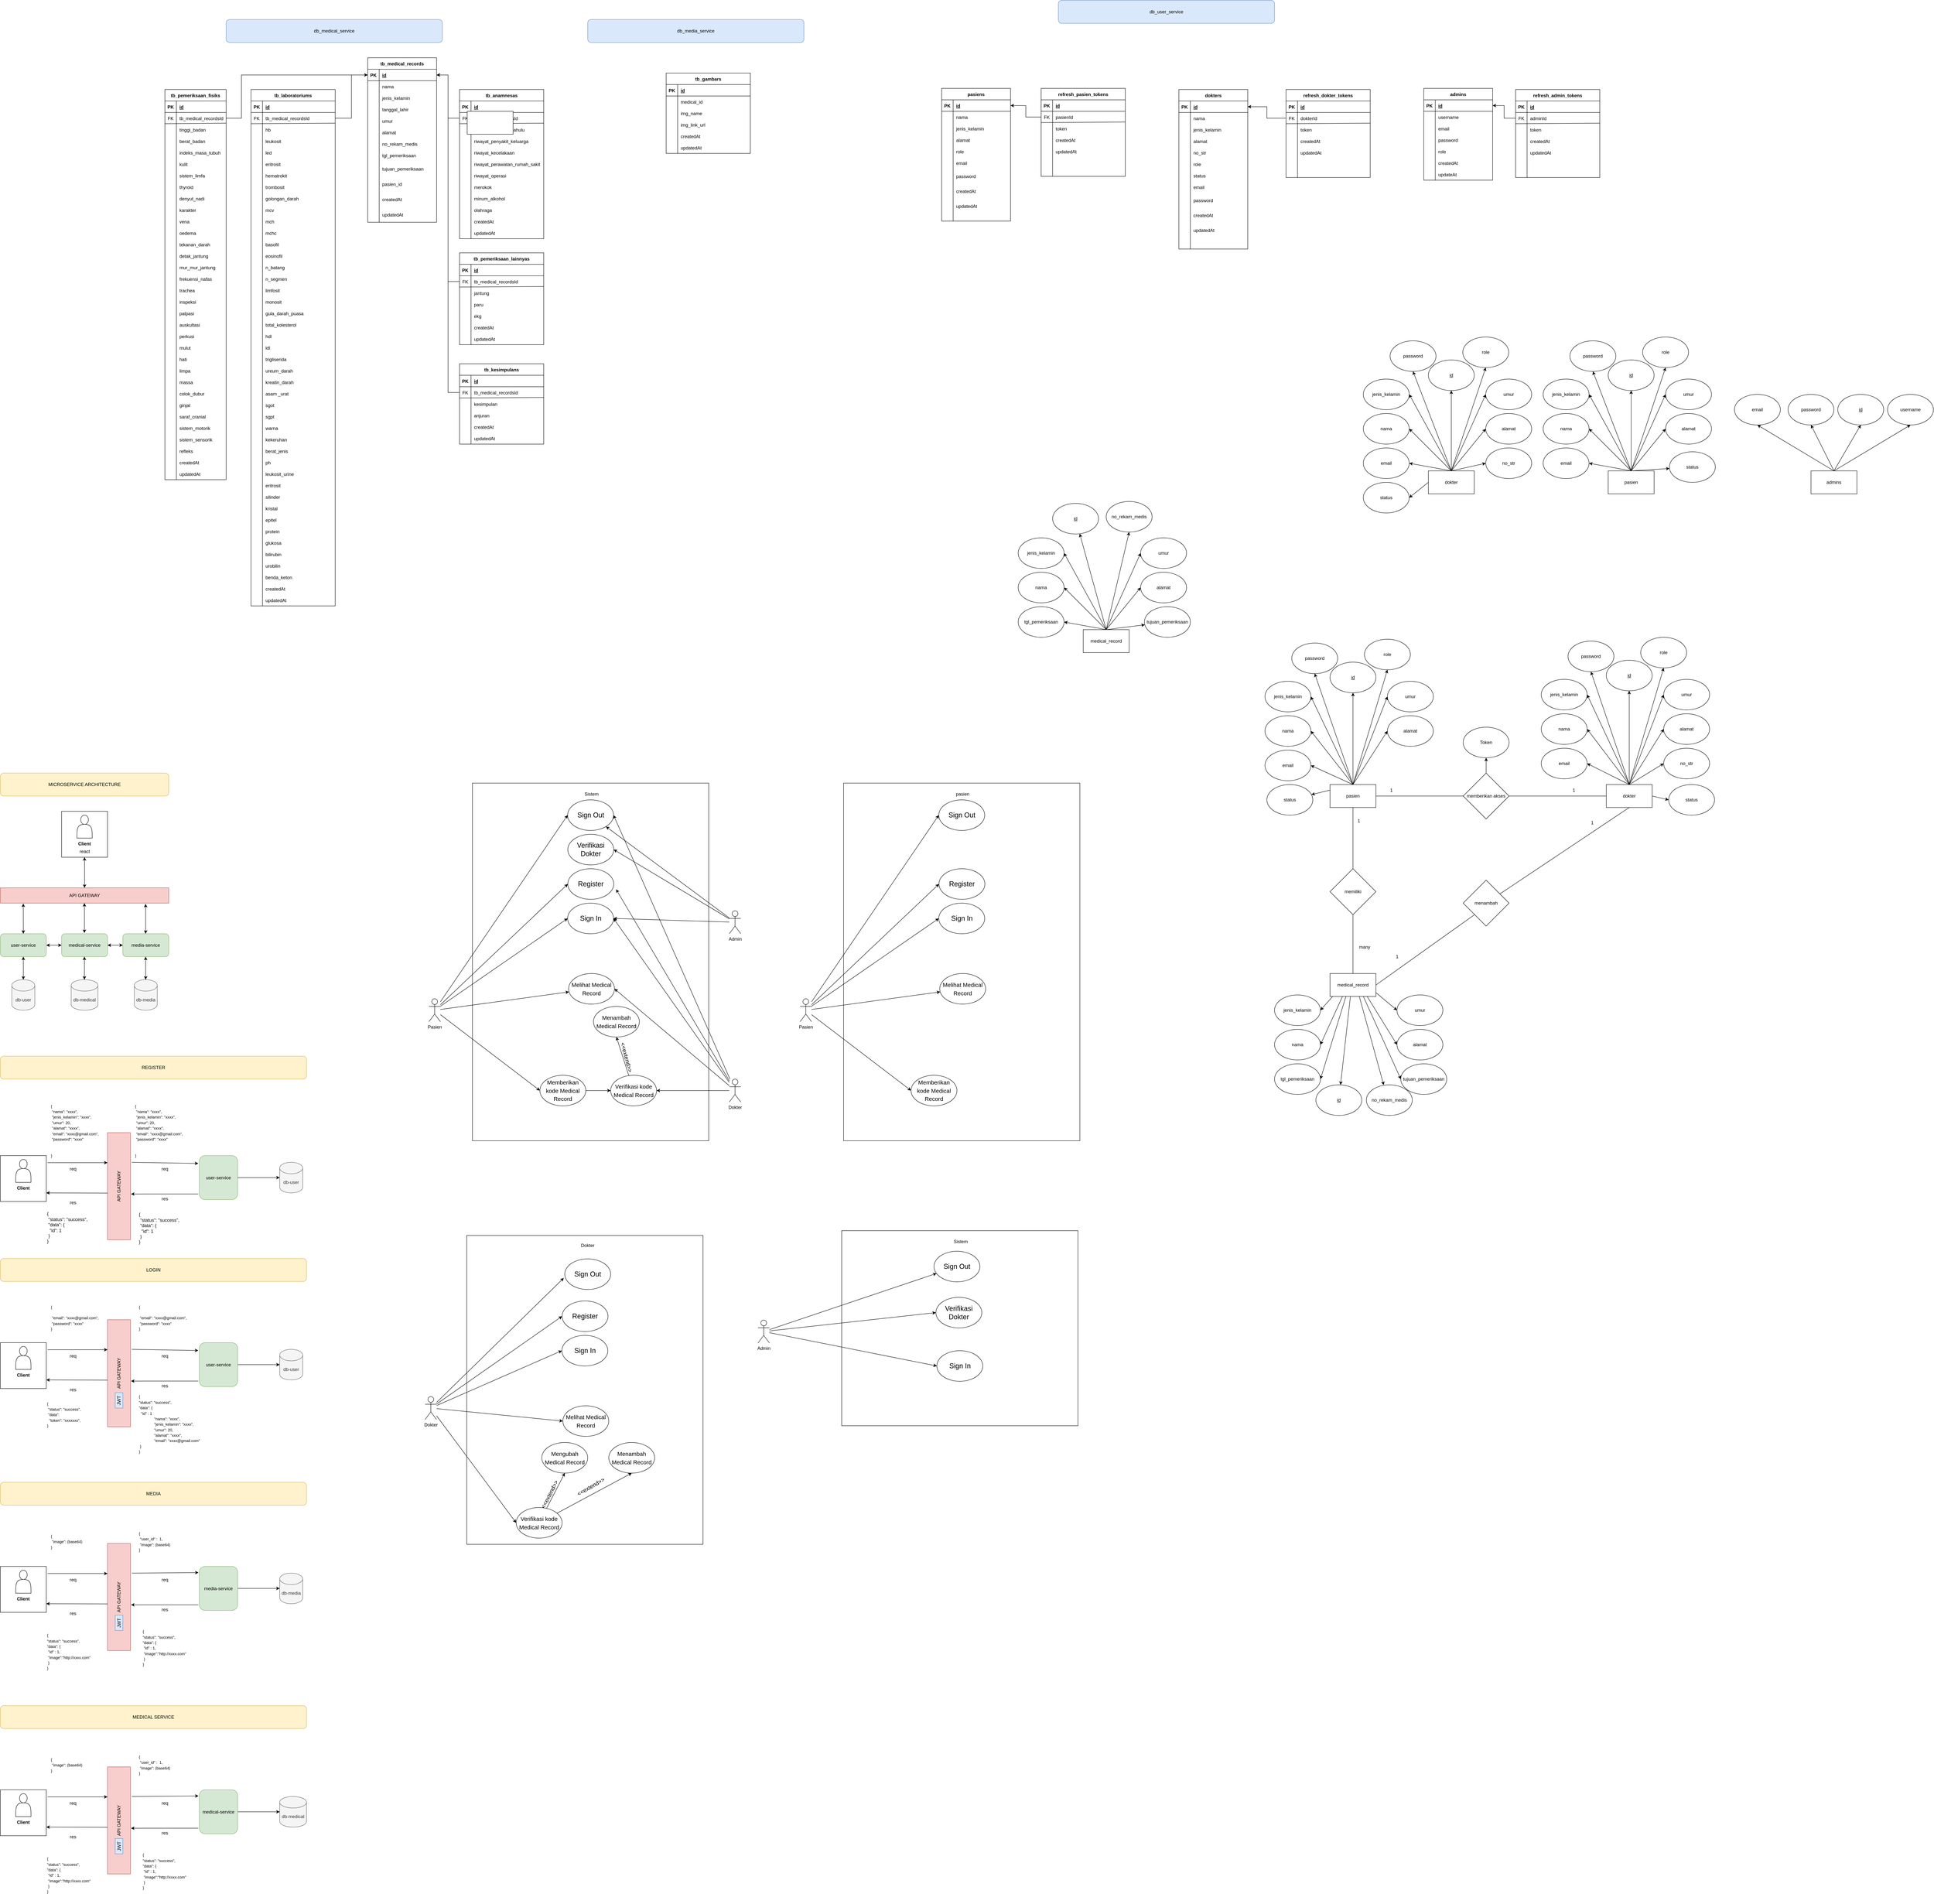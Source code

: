 <mxfile version="24.6.4" type="github" pages="2">
  <diagram id="x1Sk0wqSF-JSFVJKGrC-" name="app">
    <mxGraphModel dx="3039" dy="3039" grid="1" gridSize="10" guides="1" tooltips="1" connect="1" arrows="1" fold="1" page="1" pageScale="1" pageWidth="827" pageHeight="1169" math="0" shadow="0">
      <root>
        <mxCell id="0" />
        <mxCell id="1" parent="0" />
        <mxCell id="pU1ghTR0pIw4ak5-1-uM-1" value="tb_medical_records" style="shape=table;startSize=30;container=1;collapsible=1;childLayout=tableLayout;fixedRows=1;rowLines=0;fontStyle=1;align=center;resizeLast=1;" vertex="1" parent="1">
          <mxGeometry y="-2040" width="180" height="430" as="geometry" />
        </mxCell>
        <mxCell id="pU1ghTR0pIw4ak5-1-uM-2" value="" style="shape=tableRow;horizontal=0;startSize=0;swimlaneHead=0;swimlaneBody=0;fillColor=none;collapsible=0;dropTarget=0;points=[[0,0.5],[1,0.5]];portConstraint=eastwest;top=0;left=0;right=0;bottom=1;" vertex="1" parent="pU1ghTR0pIw4ak5-1-uM-1">
          <mxGeometry y="30" width="180" height="30" as="geometry" />
        </mxCell>
        <mxCell id="pU1ghTR0pIw4ak5-1-uM-3" value="PK" style="shape=partialRectangle;connectable=0;fillColor=none;top=0;left=0;bottom=0;right=0;fontStyle=1;overflow=hidden;" vertex="1" parent="pU1ghTR0pIw4ak5-1-uM-2">
          <mxGeometry width="30" height="30" as="geometry">
            <mxRectangle width="30" height="30" as="alternateBounds" />
          </mxGeometry>
        </mxCell>
        <mxCell id="pU1ghTR0pIw4ak5-1-uM-4" value="id" style="shape=partialRectangle;connectable=0;fillColor=none;top=0;left=0;bottom=0;right=0;align=left;spacingLeft=6;fontStyle=5;overflow=hidden;" vertex="1" parent="pU1ghTR0pIw4ak5-1-uM-2">
          <mxGeometry x="30" width="150" height="30" as="geometry">
            <mxRectangle width="150" height="30" as="alternateBounds" />
          </mxGeometry>
        </mxCell>
        <mxCell id="pU1ghTR0pIw4ak5-1-uM-5" value="" style="shape=tableRow;horizontal=0;startSize=0;swimlaneHead=0;swimlaneBody=0;fillColor=none;collapsible=0;dropTarget=0;points=[[0,0.5],[1,0.5]];portConstraint=eastwest;top=0;left=0;right=0;bottom=0;" vertex="1" parent="pU1ghTR0pIw4ak5-1-uM-1">
          <mxGeometry y="60" width="180" height="30" as="geometry" />
        </mxCell>
        <mxCell id="pU1ghTR0pIw4ak5-1-uM-6" value="" style="shape=partialRectangle;connectable=0;fillColor=none;top=0;left=0;bottom=0;right=0;editable=1;overflow=hidden;" vertex="1" parent="pU1ghTR0pIw4ak5-1-uM-5">
          <mxGeometry width="30" height="30" as="geometry">
            <mxRectangle width="30" height="30" as="alternateBounds" />
          </mxGeometry>
        </mxCell>
        <mxCell id="pU1ghTR0pIw4ak5-1-uM-7" value="nama" style="shape=partialRectangle;connectable=0;fillColor=none;top=0;left=0;bottom=0;right=0;align=left;spacingLeft=6;overflow=hidden;" vertex="1" parent="pU1ghTR0pIw4ak5-1-uM-5">
          <mxGeometry x="30" width="150" height="30" as="geometry">
            <mxRectangle width="150" height="30" as="alternateBounds" />
          </mxGeometry>
        </mxCell>
        <mxCell id="pU1ghTR0pIw4ak5-1-uM-8" value="" style="shape=tableRow;horizontal=0;startSize=0;swimlaneHead=0;swimlaneBody=0;fillColor=none;collapsible=0;dropTarget=0;points=[[0,0.5],[1,0.5]];portConstraint=eastwest;top=0;left=0;right=0;bottom=0;" vertex="1" parent="pU1ghTR0pIw4ak5-1-uM-1">
          <mxGeometry y="90" width="180" height="30" as="geometry" />
        </mxCell>
        <mxCell id="pU1ghTR0pIw4ak5-1-uM-9" value="" style="shape=partialRectangle;connectable=0;fillColor=none;top=0;left=0;bottom=0;right=0;editable=1;overflow=hidden;" vertex="1" parent="pU1ghTR0pIw4ak5-1-uM-8">
          <mxGeometry width="30" height="30" as="geometry">
            <mxRectangle width="30" height="30" as="alternateBounds" />
          </mxGeometry>
        </mxCell>
        <mxCell id="pU1ghTR0pIw4ak5-1-uM-10" value="jenis_kelamin" style="shape=partialRectangle;connectable=0;fillColor=none;top=0;left=0;bottom=0;right=0;align=left;spacingLeft=6;overflow=hidden;" vertex="1" parent="pU1ghTR0pIw4ak5-1-uM-8">
          <mxGeometry x="30" width="150" height="30" as="geometry">
            <mxRectangle width="150" height="30" as="alternateBounds" />
          </mxGeometry>
        </mxCell>
        <mxCell id="pU1ghTR0pIw4ak5-1-uM-11" value="" style="shape=tableRow;horizontal=0;startSize=0;swimlaneHead=0;swimlaneBody=0;fillColor=none;collapsible=0;dropTarget=0;points=[[0,0.5],[1,0.5]];portConstraint=eastwest;top=0;left=0;right=0;bottom=0;" vertex="1" parent="pU1ghTR0pIw4ak5-1-uM-1">
          <mxGeometry y="120" width="180" height="30" as="geometry" />
        </mxCell>
        <mxCell id="pU1ghTR0pIw4ak5-1-uM-12" value="" style="shape=partialRectangle;connectable=0;fillColor=none;top=0;left=0;bottom=0;right=0;editable=1;overflow=hidden;" vertex="1" parent="pU1ghTR0pIw4ak5-1-uM-11">
          <mxGeometry width="30" height="30" as="geometry">
            <mxRectangle width="30" height="30" as="alternateBounds" />
          </mxGeometry>
        </mxCell>
        <mxCell id="pU1ghTR0pIw4ak5-1-uM-13" value="tanggal_lahir" style="shape=partialRectangle;connectable=0;fillColor=none;top=0;left=0;bottom=0;right=0;align=left;spacingLeft=6;overflow=hidden;" vertex="1" parent="pU1ghTR0pIw4ak5-1-uM-11">
          <mxGeometry x="30" width="150" height="30" as="geometry">
            <mxRectangle width="150" height="30" as="alternateBounds" />
          </mxGeometry>
        </mxCell>
        <mxCell id="pU1ghTR0pIw4ak5-1-uM-14" value="" style="shape=tableRow;horizontal=0;startSize=0;swimlaneHead=0;swimlaneBody=0;fillColor=none;collapsible=0;dropTarget=0;points=[[0,0.5],[1,0.5]];portConstraint=eastwest;top=0;left=0;right=0;bottom=0;" vertex="1" parent="pU1ghTR0pIw4ak5-1-uM-1">
          <mxGeometry y="150" width="180" height="30" as="geometry" />
        </mxCell>
        <mxCell id="pU1ghTR0pIw4ak5-1-uM-15" value="" style="shape=partialRectangle;connectable=0;fillColor=none;top=0;left=0;bottom=0;right=0;editable=1;overflow=hidden;" vertex="1" parent="pU1ghTR0pIw4ak5-1-uM-14">
          <mxGeometry width="30" height="30" as="geometry">
            <mxRectangle width="30" height="30" as="alternateBounds" />
          </mxGeometry>
        </mxCell>
        <mxCell id="pU1ghTR0pIw4ak5-1-uM-16" value="umur" style="shape=partialRectangle;connectable=0;fillColor=none;top=0;left=0;bottom=0;right=0;align=left;spacingLeft=6;overflow=hidden;" vertex="1" parent="pU1ghTR0pIw4ak5-1-uM-14">
          <mxGeometry x="30" width="150" height="30" as="geometry">
            <mxRectangle width="150" height="30" as="alternateBounds" />
          </mxGeometry>
        </mxCell>
        <mxCell id="pU1ghTR0pIw4ak5-1-uM-17" value="" style="shape=tableRow;horizontal=0;startSize=0;swimlaneHead=0;swimlaneBody=0;fillColor=none;collapsible=0;dropTarget=0;points=[[0,0.5],[1,0.5]];portConstraint=eastwest;top=0;left=0;right=0;bottom=0;" vertex="1" parent="pU1ghTR0pIw4ak5-1-uM-1">
          <mxGeometry y="180" width="180" height="30" as="geometry" />
        </mxCell>
        <mxCell id="pU1ghTR0pIw4ak5-1-uM-18" value="" style="shape=partialRectangle;connectable=0;fillColor=none;top=0;left=0;bottom=0;right=0;editable=1;overflow=hidden;" vertex="1" parent="pU1ghTR0pIw4ak5-1-uM-17">
          <mxGeometry width="30" height="30" as="geometry">
            <mxRectangle width="30" height="30" as="alternateBounds" />
          </mxGeometry>
        </mxCell>
        <mxCell id="pU1ghTR0pIw4ak5-1-uM-19" value="alamat" style="shape=partialRectangle;connectable=0;fillColor=none;top=0;left=0;bottom=0;right=0;align=left;spacingLeft=6;overflow=hidden;" vertex="1" parent="pU1ghTR0pIw4ak5-1-uM-17">
          <mxGeometry x="30" width="150" height="30" as="geometry">
            <mxRectangle width="150" height="30" as="alternateBounds" />
          </mxGeometry>
        </mxCell>
        <mxCell id="pU1ghTR0pIw4ak5-1-uM-20" value="" style="shape=tableRow;horizontal=0;startSize=0;swimlaneHead=0;swimlaneBody=0;fillColor=none;collapsible=0;dropTarget=0;points=[[0,0.5],[1,0.5]];portConstraint=eastwest;top=0;left=0;right=0;bottom=0;" vertex="1" parent="pU1ghTR0pIw4ak5-1-uM-1">
          <mxGeometry y="210" width="180" height="30" as="geometry" />
        </mxCell>
        <mxCell id="pU1ghTR0pIw4ak5-1-uM-21" value="" style="shape=partialRectangle;connectable=0;fillColor=none;top=0;left=0;bottom=0;right=0;editable=1;overflow=hidden;" vertex="1" parent="pU1ghTR0pIw4ak5-1-uM-20">
          <mxGeometry width="30" height="30" as="geometry">
            <mxRectangle width="30" height="30" as="alternateBounds" />
          </mxGeometry>
        </mxCell>
        <mxCell id="pU1ghTR0pIw4ak5-1-uM-22" value="no_rekam_medis" style="shape=partialRectangle;connectable=0;fillColor=none;top=0;left=0;bottom=0;right=0;align=left;spacingLeft=6;overflow=hidden;" vertex="1" parent="pU1ghTR0pIw4ak5-1-uM-20">
          <mxGeometry x="30" width="150" height="30" as="geometry">
            <mxRectangle width="150" height="30" as="alternateBounds" />
          </mxGeometry>
        </mxCell>
        <mxCell id="pU1ghTR0pIw4ak5-1-uM-23" value="" style="shape=tableRow;horizontal=0;startSize=0;swimlaneHead=0;swimlaneBody=0;fillColor=none;collapsible=0;dropTarget=0;points=[[0,0.5],[1,0.5]];portConstraint=eastwest;top=0;left=0;right=0;bottom=0;" vertex="1" parent="pU1ghTR0pIw4ak5-1-uM-1">
          <mxGeometry y="240" width="180" height="30" as="geometry" />
        </mxCell>
        <mxCell id="pU1ghTR0pIw4ak5-1-uM-24" value="" style="shape=partialRectangle;connectable=0;fillColor=none;top=0;left=0;bottom=0;right=0;editable=1;overflow=hidden;" vertex="1" parent="pU1ghTR0pIw4ak5-1-uM-23">
          <mxGeometry width="30" height="30" as="geometry">
            <mxRectangle width="30" height="30" as="alternateBounds" />
          </mxGeometry>
        </mxCell>
        <mxCell id="pU1ghTR0pIw4ak5-1-uM-25" value="tgl_pemeriksaan" style="shape=partialRectangle;connectable=0;fillColor=none;top=0;left=0;bottom=0;right=0;align=left;spacingLeft=6;overflow=hidden;" vertex="1" parent="pU1ghTR0pIw4ak5-1-uM-23">
          <mxGeometry x="30" width="150" height="30" as="geometry">
            <mxRectangle width="150" height="30" as="alternateBounds" />
          </mxGeometry>
        </mxCell>
        <mxCell id="pU1ghTR0pIw4ak5-1-uM-26" value="" style="shape=tableRow;horizontal=0;startSize=0;swimlaneHead=0;swimlaneBody=0;fillColor=none;collapsible=0;dropTarget=0;points=[[0,0.5],[1,0.5]];portConstraint=eastwest;top=0;left=0;right=0;bottom=0;" vertex="1" parent="pU1ghTR0pIw4ak5-1-uM-1">
          <mxGeometry y="270" width="180" height="40" as="geometry" />
        </mxCell>
        <mxCell id="pU1ghTR0pIw4ak5-1-uM-27" value="" style="shape=partialRectangle;connectable=0;fillColor=none;top=0;left=0;bottom=0;right=0;editable=1;overflow=hidden;" vertex="1" parent="pU1ghTR0pIw4ak5-1-uM-26">
          <mxGeometry width="30" height="40" as="geometry">
            <mxRectangle width="30" height="40" as="alternateBounds" />
          </mxGeometry>
        </mxCell>
        <mxCell id="pU1ghTR0pIw4ak5-1-uM-28" value="tujuan_pemeriksaan" style="shape=partialRectangle;connectable=0;fillColor=none;top=0;left=0;bottom=0;right=0;align=left;spacingLeft=6;overflow=hidden;" vertex="1" parent="pU1ghTR0pIw4ak5-1-uM-26">
          <mxGeometry x="30" width="150" height="40" as="geometry">
            <mxRectangle width="150" height="40" as="alternateBounds" />
          </mxGeometry>
        </mxCell>
        <mxCell id="pU1ghTR0pIw4ak5-1-uM-29" value="" style="shape=tableRow;horizontal=0;startSize=0;swimlaneHead=0;swimlaneBody=0;fillColor=none;collapsible=0;dropTarget=0;points=[[0,0.5],[1,0.5]];portConstraint=eastwest;top=0;left=0;right=0;bottom=0;" vertex="1" parent="pU1ghTR0pIw4ak5-1-uM-1">
          <mxGeometry y="310" width="180" height="40" as="geometry" />
        </mxCell>
        <mxCell id="pU1ghTR0pIw4ak5-1-uM-30" value="" style="shape=partialRectangle;connectable=0;fillColor=none;top=0;left=0;bottom=0;right=0;editable=1;overflow=hidden;" vertex="1" parent="pU1ghTR0pIw4ak5-1-uM-29">
          <mxGeometry width="30" height="40" as="geometry">
            <mxRectangle width="30" height="40" as="alternateBounds" />
          </mxGeometry>
        </mxCell>
        <mxCell id="pU1ghTR0pIw4ak5-1-uM-31" value="pasien_id" style="shape=partialRectangle;connectable=0;fillColor=none;top=0;left=0;bottom=0;right=0;align=left;spacingLeft=6;overflow=hidden;" vertex="1" parent="pU1ghTR0pIw4ak5-1-uM-29">
          <mxGeometry x="30" width="150" height="40" as="geometry">
            <mxRectangle width="150" height="40" as="alternateBounds" />
          </mxGeometry>
        </mxCell>
        <mxCell id="pU1ghTR0pIw4ak5-1-uM-32" value="" style="shape=tableRow;horizontal=0;startSize=0;swimlaneHead=0;swimlaneBody=0;fillColor=none;collapsible=0;dropTarget=0;points=[[0,0.5],[1,0.5]];portConstraint=eastwest;top=0;left=0;right=0;bottom=0;" vertex="1" parent="pU1ghTR0pIw4ak5-1-uM-1">
          <mxGeometry y="350" width="180" height="40" as="geometry" />
        </mxCell>
        <mxCell id="pU1ghTR0pIw4ak5-1-uM-33" value="" style="shape=partialRectangle;connectable=0;fillColor=none;top=0;left=0;bottom=0;right=0;editable=1;overflow=hidden;" vertex="1" parent="pU1ghTR0pIw4ak5-1-uM-32">
          <mxGeometry width="30" height="40" as="geometry">
            <mxRectangle width="30" height="40" as="alternateBounds" />
          </mxGeometry>
        </mxCell>
        <mxCell id="pU1ghTR0pIw4ak5-1-uM-34" value="createdAt" style="shape=partialRectangle;connectable=0;fillColor=none;top=0;left=0;bottom=0;right=0;align=left;spacingLeft=6;overflow=hidden;" vertex="1" parent="pU1ghTR0pIw4ak5-1-uM-32">
          <mxGeometry x="30" width="150" height="40" as="geometry">
            <mxRectangle width="150" height="40" as="alternateBounds" />
          </mxGeometry>
        </mxCell>
        <mxCell id="pU1ghTR0pIw4ak5-1-uM-35" value="" style="shape=tableRow;horizontal=0;startSize=0;swimlaneHead=0;swimlaneBody=0;fillColor=none;collapsible=0;dropTarget=0;points=[[0,0.5],[1,0.5]];portConstraint=eastwest;top=0;left=0;right=0;bottom=0;" vertex="1" parent="pU1ghTR0pIw4ak5-1-uM-1">
          <mxGeometry y="390" width="180" height="40" as="geometry" />
        </mxCell>
        <mxCell id="pU1ghTR0pIw4ak5-1-uM-36" value="" style="shape=partialRectangle;connectable=0;fillColor=none;top=0;left=0;bottom=0;right=0;editable=1;overflow=hidden;" vertex="1" parent="pU1ghTR0pIw4ak5-1-uM-35">
          <mxGeometry width="30" height="40" as="geometry">
            <mxRectangle width="30" height="40" as="alternateBounds" />
          </mxGeometry>
        </mxCell>
        <mxCell id="pU1ghTR0pIw4ak5-1-uM-37" value="updatedAt" style="shape=partialRectangle;connectable=0;fillColor=none;top=0;left=0;bottom=0;right=0;align=left;spacingLeft=6;overflow=hidden;" vertex="1" parent="pU1ghTR0pIw4ak5-1-uM-35">
          <mxGeometry x="30" width="150" height="40" as="geometry">
            <mxRectangle width="150" height="40" as="alternateBounds" />
          </mxGeometry>
        </mxCell>
        <mxCell id="pU1ghTR0pIw4ak5-1-uM-38" value="tb_anamnesas" style="shape=table;startSize=30;container=1;collapsible=1;childLayout=tableLayout;fixedRows=1;rowLines=0;fontStyle=1;align=center;resizeLast=1;" vertex="1" parent="1">
          <mxGeometry x="240" y="-1957" width="220" height="390" as="geometry" />
        </mxCell>
        <mxCell id="pU1ghTR0pIw4ak5-1-uM-39" value="" style="shape=tableRow;horizontal=0;startSize=0;swimlaneHead=0;swimlaneBody=0;fillColor=none;collapsible=0;dropTarget=0;points=[[0,0.5],[1,0.5]];portConstraint=eastwest;top=0;left=0;right=0;bottom=1;" vertex="1" parent="pU1ghTR0pIw4ak5-1-uM-38">
          <mxGeometry y="30" width="220" height="30" as="geometry" />
        </mxCell>
        <mxCell id="pU1ghTR0pIw4ak5-1-uM-40" value="PK" style="shape=partialRectangle;connectable=0;fillColor=none;top=0;left=0;bottom=0;right=0;fontStyle=1;overflow=hidden;" vertex="1" parent="pU1ghTR0pIw4ak5-1-uM-39">
          <mxGeometry width="30" height="30" as="geometry">
            <mxRectangle width="30" height="30" as="alternateBounds" />
          </mxGeometry>
        </mxCell>
        <mxCell id="pU1ghTR0pIw4ak5-1-uM-41" value="id" style="shape=partialRectangle;connectable=0;fillColor=none;top=0;left=0;bottom=0;right=0;align=left;spacingLeft=6;fontStyle=5;overflow=hidden;" vertex="1" parent="pU1ghTR0pIw4ak5-1-uM-39">
          <mxGeometry x="30" width="190" height="30" as="geometry">
            <mxRectangle width="190" height="30" as="alternateBounds" />
          </mxGeometry>
        </mxCell>
        <mxCell id="pU1ghTR0pIw4ak5-1-uM-42" value="" style="shape=tableRow;horizontal=0;startSize=0;swimlaneHead=0;swimlaneBody=0;fillColor=none;collapsible=0;dropTarget=0;points=[[0,0.5],[1,0.5]];portConstraint=eastwest;top=0;left=0;right=0;bottom=0;" vertex="1" parent="pU1ghTR0pIw4ak5-1-uM-38">
          <mxGeometry y="60" width="220" height="30" as="geometry" />
        </mxCell>
        <mxCell id="pU1ghTR0pIw4ak5-1-uM-43" value="FK" style="shape=partialRectangle;connectable=0;fillColor=none;top=0;left=0;bottom=0;right=0;fontStyle=0;overflow=hidden;" vertex="1" parent="pU1ghTR0pIw4ak5-1-uM-42">
          <mxGeometry width="30" height="30" as="geometry">
            <mxRectangle width="30" height="30" as="alternateBounds" />
          </mxGeometry>
        </mxCell>
        <mxCell id="pU1ghTR0pIw4ak5-1-uM-44" value="tb_medical_recordsId" style="shape=partialRectangle;connectable=0;fillColor=none;top=0;left=0;bottom=0;right=0;align=left;spacingLeft=6;fontStyle=0;overflow=hidden;" vertex="1" parent="pU1ghTR0pIw4ak5-1-uM-42">
          <mxGeometry x="30" width="190" height="30" as="geometry">
            <mxRectangle width="190" height="30" as="alternateBounds" />
          </mxGeometry>
        </mxCell>
        <mxCell id="pU1ghTR0pIw4ak5-1-uM-45" value="" style="shape=tableRow;horizontal=0;startSize=0;swimlaneHead=0;swimlaneBody=0;fillColor=none;collapsible=0;dropTarget=0;points=[[0,0.5],[1,0.5]];portConstraint=eastwest;top=0;left=0;right=0;bottom=0;" vertex="1" parent="pU1ghTR0pIw4ak5-1-uM-38">
          <mxGeometry y="90" width="220" height="30" as="geometry" />
        </mxCell>
        <mxCell id="pU1ghTR0pIw4ak5-1-uM-46" value="" style="shape=partialRectangle;connectable=0;fillColor=none;top=0;left=0;bottom=0;right=0;editable=1;overflow=hidden;" vertex="1" parent="pU1ghTR0pIw4ak5-1-uM-45">
          <mxGeometry width="30" height="30" as="geometry">
            <mxRectangle width="30" height="30" as="alternateBounds" />
          </mxGeometry>
        </mxCell>
        <mxCell id="pU1ghTR0pIw4ak5-1-uM-47" value="riwayat_penyakit_dahulu" style="shape=partialRectangle;connectable=0;fillColor=none;top=0;left=0;bottom=0;right=0;align=left;spacingLeft=6;overflow=hidden;" vertex="1" parent="pU1ghTR0pIw4ak5-1-uM-45">
          <mxGeometry x="30" width="190" height="30" as="geometry">
            <mxRectangle width="190" height="30" as="alternateBounds" />
          </mxGeometry>
        </mxCell>
        <mxCell id="pU1ghTR0pIw4ak5-1-uM-48" value="" style="shape=tableRow;horizontal=0;startSize=0;swimlaneHead=0;swimlaneBody=0;fillColor=none;collapsible=0;dropTarget=0;points=[[0,0.5],[1,0.5]];portConstraint=eastwest;top=0;left=0;right=0;bottom=0;" vertex="1" parent="pU1ghTR0pIw4ak5-1-uM-38">
          <mxGeometry y="120" width="220" height="30" as="geometry" />
        </mxCell>
        <mxCell id="pU1ghTR0pIw4ak5-1-uM-49" value="" style="shape=partialRectangle;connectable=0;fillColor=none;top=0;left=0;bottom=0;right=0;editable=1;overflow=hidden;" vertex="1" parent="pU1ghTR0pIw4ak5-1-uM-48">
          <mxGeometry width="30" height="30" as="geometry">
            <mxRectangle width="30" height="30" as="alternateBounds" />
          </mxGeometry>
        </mxCell>
        <mxCell id="pU1ghTR0pIw4ak5-1-uM-50" value="riwayat_penyakit_keluarga" style="shape=partialRectangle;connectable=0;fillColor=none;top=0;left=0;bottom=0;right=0;align=left;spacingLeft=6;overflow=hidden;" vertex="1" parent="pU1ghTR0pIw4ak5-1-uM-48">
          <mxGeometry x="30" width="190" height="30" as="geometry">
            <mxRectangle width="190" height="30" as="alternateBounds" />
          </mxGeometry>
        </mxCell>
        <mxCell id="pU1ghTR0pIw4ak5-1-uM-51" value="" style="shape=tableRow;horizontal=0;startSize=0;swimlaneHead=0;swimlaneBody=0;fillColor=none;collapsible=0;dropTarget=0;points=[[0,0.5],[1,0.5]];portConstraint=eastwest;top=0;left=0;right=0;bottom=0;" vertex="1" parent="pU1ghTR0pIw4ak5-1-uM-38">
          <mxGeometry y="150" width="220" height="30" as="geometry" />
        </mxCell>
        <mxCell id="pU1ghTR0pIw4ak5-1-uM-52" value="" style="shape=partialRectangle;connectable=0;fillColor=none;top=0;left=0;bottom=0;right=0;editable=1;overflow=hidden;" vertex="1" parent="pU1ghTR0pIw4ak5-1-uM-51">
          <mxGeometry width="30" height="30" as="geometry">
            <mxRectangle width="30" height="30" as="alternateBounds" />
          </mxGeometry>
        </mxCell>
        <mxCell id="pU1ghTR0pIw4ak5-1-uM-53" value="riwayat_kecelakaan" style="shape=partialRectangle;connectable=0;fillColor=none;top=0;left=0;bottom=0;right=0;align=left;spacingLeft=6;overflow=hidden;" vertex="1" parent="pU1ghTR0pIw4ak5-1-uM-51">
          <mxGeometry x="30" width="190" height="30" as="geometry">
            <mxRectangle width="190" height="30" as="alternateBounds" />
          </mxGeometry>
        </mxCell>
        <mxCell id="pU1ghTR0pIw4ak5-1-uM-54" value="" style="shape=tableRow;horizontal=0;startSize=0;swimlaneHead=0;swimlaneBody=0;fillColor=none;collapsible=0;dropTarget=0;points=[[0,0.5],[1,0.5]];portConstraint=eastwest;top=0;left=0;right=0;bottom=0;" vertex="1" parent="pU1ghTR0pIw4ak5-1-uM-38">
          <mxGeometry y="180" width="220" height="30" as="geometry" />
        </mxCell>
        <mxCell id="pU1ghTR0pIw4ak5-1-uM-55" value="" style="shape=partialRectangle;connectable=0;fillColor=none;top=0;left=0;bottom=0;right=0;editable=1;overflow=hidden;" vertex="1" parent="pU1ghTR0pIw4ak5-1-uM-54">
          <mxGeometry width="30" height="30" as="geometry">
            <mxRectangle width="30" height="30" as="alternateBounds" />
          </mxGeometry>
        </mxCell>
        <mxCell id="pU1ghTR0pIw4ak5-1-uM-56" value="riwayat_perawatan_rumah_sakit" style="shape=partialRectangle;connectable=0;fillColor=none;top=0;left=0;bottom=0;right=0;align=left;spacingLeft=6;overflow=hidden;" vertex="1" parent="pU1ghTR0pIw4ak5-1-uM-54">
          <mxGeometry x="30" width="190" height="30" as="geometry">
            <mxRectangle width="190" height="30" as="alternateBounds" />
          </mxGeometry>
        </mxCell>
        <mxCell id="pU1ghTR0pIw4ak5-1-uM-57" value="" style="shape=tableRow;horizontal=0;startSize=0;swimlaneHead=0;swimlaneBody=0;fillColor=none;collapsible=0;dropTarget=0;points=[[0,0.5],[1,0.5]];portConstraint=eastwest;top=0;left=0;right=0;bottom=0;" vertex="1" parent="pU1ghTR0pIw4ak5-1-uM-38">
          <mxGeometry y="210" width="220" height="30" as="geometry" />
        </mxCell>
        <mxCell id="pU1ghTR0pIw4ak5-1-uM-58" value="" style="shape=partialRectangle;connectable=0;fillColor=none;top=0;left=0;bottom=0;right=0;editable=1;overflow=hidden;" vertex="1" parent="pU1ghTR0pIw4ak5-1-uM-57">
          <mxGeometry width="30" height="30" as="geometry">
            <mxRectangle width="30" height="30" as="alternateBounds" />
          </mxGeometry>
        </mxCell>
        <mxCell id="pU1ghTR0pIw4ak5-1-uM-59" value="riwayat_operasi" style="shape=partialRectangle;connectable=0;fillColor=none;top=0;left=0;bottom=0;right=0;align=left;spacingLeft=6;overflow=hidden;" vertex="1" parent="pU1ghTR0pIw4ak5-1-uM-57">
          <mxGeometry x="30" width="190" height="30" as="geometry">
            <mxRectangle width="190" height="30" as="alternateBounds" />
          </mxGeometry>
        </mxCell>
        <mxCell id="pU1ghTR0pIw4ak5-1-uM-60" value="" style="shape=tableRow;horizontal=0;startSize=0;swimlaneHead=0;swimlaneBody=0;fillColor=none;collapsible=0;dropTarget=0;points=[[0,0.5],[1,0.5]];portConstraint=eastwest;top=0;left=0;right=0;bottom=0;" vertex="1" parent="pU1ghTR0pIw4ak5-1-uM-38">
          <mxGeometry y="240" width="220" height="30" as="geometry" />
        </mxCell>
        <mxCell id="pU1ghTR0pIw4ak5-1-uM-61" value="" style="shape=partialRectangle;connectable=0;fillColor=none;top=0;left=0;bottom=0;right=0;editable=1;overflow=hidden;" vertex="1" parent="pU1ghTR0pIw4ak5-1-uM-60">
          <mxGeometry width="30" height="30" as="geometry">
            <mxRectangle width="30" height="30" as="alternateBounds" />
          </mxGeometry>
        </mxCell>
        <mxCell id="pU1ghTR0pIw4ak5-1-uM-62" value="merokok" style="shape=partialRectangle;connectable=0;fillColor=none;top=0;left=0;bottom=0;right=0;align=left;spacingLeft=6;overflow=hidden;" vertex="1" parent="pU1ghTR0pIw4ak5-1-uM-60">
          <mxGeometry x="30" width="190" height="30" as="geometry">
            <mxRectangle width="190" height="30" as="alternateBounds" />
          </mxGeometry>
        </mxCell>
        <mxCell id="pU1ghTR0pIw4ak5-1-uM-63" value="" style="shape=tableRow;horizontal=0;startSize=0;swimlaneHead=0;swimlaneBody=0;fillColor=none;collapsible=0;dropTarget=0;points=[[0,0.5],[1,0.5]];portConstraint=eastwest;top=0;left=0;right=0;bottom=0;" vertex="1" parent="pU1ghTR0pIw4ak5-1-uM-38">
          <mxGeometry y="270" width="220" height="30" as="geometry" />
        </mxCell>
        <mxCell id="pU1ghTR0pIw4ak5-1-uM-64" value="" style="shape=partialRectangle;connectable=0;fillColor=none;top=0;left=0;bottom=0;right=0;editable=1;overflow=hidden;" vertex="1" parent="pU1ghTR0pIw4ak5-1-uM-63">
          <mxGeometry width="30" height="30" as="geometry">
            <mxRectangle width="30" height="30" as="alternateBounds" />
          </mxGeometry>
        </mxCell>
        <mxCell id="pU1ghTR0pIw4ak5-1-uM-65" value="minum_alkohol" style="shape=partialRectangle;connectable=0;fillColor=none;top=0;left=0;bottom=0;right=0;align=left;spacingLeft=6;overflow=hidden;" vertex="1" parent="pU1ghTR0pIw4ak5-1-uM-63">
          <mxGeometry x="30" width="190" height="30" as="geometry">
            <mxRectangle width="190" height="30" as="alternateBounds" />
          </mxGeometry>
        </mxCell>
        <mxCell id="pU1ghTR0pIw4ak5-1-uM-66" value="" style="shape=tableRow;horizontal=0;startSize=0;swimlaneHead=0;swimlaneBody=0;fillColor=none;collapsible=0;dropTarget=0;points=[[0,0.5],[1,0.5]];portConstraint=eastwest;top=0;left=0;right=0;bottom=0;" vertex="1" parent="pU1ghTR0pIw4ak5-1-uM-38">
          <mxGeometry y="300" width="220" height="30" as="geometry" />
        </mxCell>
        <mxCell id="pU1ghTR0pIw4ak5-1-uM-67" value="" style="shape=partialRectangle;connectable=0;fillColor=none;top=0;left=0;bottom=0;right=0;editable=1;overflow=hidden;" vertex="1" parent="pU1ghTR0pIw4ak5-1-uM-66">
          <mxGeometry width="30" height="30" as="geometry">
            <mxRectangle width="30" height="30" as="alternateBounds" />
          </mxGeometry>
        </mxCell>
        <mxCell id="pU1ghTR0pIw4ak5-1-uM-68" value="olahraga" style="shape=partialRectangle;connectable=0;fillColor=none;top=0;left=0;bottom=0;right=0;align=left;spacingLeft=6;overflow=hidden;" vertex="1" parent="pU1ghTR0pIw4ak5-1-uM-66">
          <mxGeometry x="30" width="190" height="30" as="geometry">
            <mxRectangle width="190" height="30" as="alternateBounds" />
          </mxGeometry>
        </mxCell>
        <mxCell id="pU1ghTR0pIw4ak5-1-uM-69" value="" style="endArrow=none;html=1;rounded=0;entryX=1;entryY=-0.067;entryDx=0;entryDy=0;entryPerimeter=0;exitX=0.001;exitY=0.981;exitDx=0;exitDy=0;exitPerimeter=0;" edge="1" parent="pU1ghTR0pIw4ak5-1-uM-38" source="pU1ghTR0pIw4ak5-1-uM-42" target="pU1ghTR0pIw4ak5-1-uM-45">
          <mxGeometry width="50" height="50" relative="1" as="geometry">
            <mxPoint x="10" y="88" as="sourcePoint" />
            <mxPoint x="80" y="100" as="targetPoint" />
          </mxGeometry>
        </mxCell>
        <mxCell id="pU1ghTR0pIw4ak5-1-uM-70" value="" style="shape=tableRow;horizontal=0;startSize=0;swimlaneHead=0;swimlaneBody=0;fillColor=none;collapsible=0;dropTarget=0;points=[[0,0.5],[1,0.5]];portConstraint=eastwest;top=0;left=0;right=0;bottom=0;" vertex="1" parent="pU1ghTR0pIw4ak5-1-uM-38">
          <mxGeometry y="330" width="220" height="30" as="geometry" />
        </mxCell>
        <mxCell id="pU1ghTR0pIw4ak5-1-uM-71" value="" style="shape=partialRectangle;connectable=0;fillColor=none;top=0;left=0;bottom=0;right=0;editable=1;overflow=hidden;" vertex="1" parent="pU1ghTR0pIw4ak5-1-uM-70">
          <mxGeometry width="30" height="30" as="geometry">
            <mxRectangle width="30" height="30" as="alternateBounds" />
          </mxGeometry>
        </mxCell>
        <mxCell id="pU1ghTR0pIw4ak5-1-uM-72" value="createdAt" style="shape=partialRectangle;connectable=0;fillColor=none;top=0;left=0;bottom=0;right=0;align=left;spacingLeft=6;overflow=hidden;" vertex="1" parent="pU1ghTR0pIw4ak5-1-uM-70">
          <mxGeometry x="30" width="190" height="30" as="geometry">
            <mxRectangle width="190" height="30" as="alternateBounds" />
          </mxGeometry>
        </mxCell>
        <mxCell id="pU1ghTR0pIw4ak5-1-uM-73" value="" style="shape=tableRow;horizontal=0;startSize=0;swimlaneHead=0;swimlaneBody=0;fillColor=none;collapsible=0;dropTarget=0;points=[[0,0.5],[1,0.5]];portConstraint=eastwest;top=0;left=0;right=0;bottom=0;" vertex="1" parent="pU1ghTR0pIw4ak5-1-uM-38">
          <mxGeometry y="360" width="220" height="30" as="geometry" />
        </mxCell>
        <mxCell id="pU1ghTR0pIw4ak5-1-uM-74" value="" style="shape=partialRectangle;connectable=0;fillColor=none;top=0;left=0;bottom=0;right=0;editable=1;overflow=hidden;" vertex="1" parent="pU1ghTR0pIw4ak5-1-uM-73">
          <mxGeometry width="30" height="30" as="geometry">
            <mxRectangle width="30" height="30" as="alternateBounds" />
          </mxGeometry>
        </mxCell>
        <mxCell id="pU1ghTR0pIw4ak5-1-uM-75" value="updatedAt" style="shape=partialRectangle;connectable=0;fillColor=none;top=0;left=0;bottom=0;right=0;align=left;spacingLeft=6;overflow=hidden;" vertex="1" parent="pU1ghTR0pIw4ak5-1-uM-73">
          <mxGeometry x="30" width="190" height="30" as="geometry">
            <mxRectangle width="190" height="30" as="alternateBounds" />
          </mxGeometry>
        </mxCell>
        <mxCell id="pU1ghTR0pIw4ak5-1-uM-76" value="tb_pemeriksaan_fisiks" style="shape=table;startSize=30;container=1;collapsible=1;childLayout=tableLayout;fixedRows=1;rowLines=0;fontStyle=1;align=center;resizeLast=1;" vertex="1" parent="1">
          <mxGeometry x="-530" y="-1957" width="160" height="1020" as="geometry" />
        </mxCell>
        <mxCell id="pU1ghTR0pIw4ak5-1-uM-77" value="" style="shape=tableRow;horizontal=0;startSize=0;swimlaneHead=0;swimlaneBody=0;fillColor=none;collapsible=0;dropTarget=0;points=[[0,0.5],[1,0.5]];portConstraint=eastwest;top=0;left=0;right=0;bottom=1;" vertex="1" parent="pU1ghTR0pIw4ak5-1-uM-76">
          <mxGeometry y="30" width="160" height="30" as="geometry" />
        </mxCell>
        <mxCell id="pU1ghTR0pIw4ak5-1-uM-78" value="PK" style="shape=partialRectangle;connectable=0;fillColor=none;top=0;left=0;bottom=0;right=0;fontStyle=1;overflow=hidden;" vertex="1" parent="pU1ghTR0pIw4ak5-1-uM-77">
          <mxGeometry width="30" height="30" as="geometry">
            <mxRectangle width="30" height="30" as="alternateBounds" />
          </mxGeometry>
        </mxCell>
        <mxCell id="pU1ghTR0pIw4ak5-1-uM-79" value="id" style="shape=partialRectangle;connectable=0;fillColor=none;top=0;left=0;bottom=0;right=0;align=left;spacingLeft=6;fontStyle=5;overflow=hidden;" vertex="1" parent="pU1ghTR0pIw4ak5-1-uM-77">
          <mxGeometry x="30" width="130" height="30" as="geometry">
            <mxRectangle width="130" height="30" as="alternateBounds" />
          </mxGeometry>
        </mxCell>
        <mxCell id="pU1ghTR0pIw4ak5-1-uM-80" value="" style="shape=tableRow;horizontal=0;startSize=0;swimlaneHead=0;swimlaneBody=0;fillColor=none;collapsible=0;dropTarget=0;points=[[0,0.5],[1,0.5]];portConstraint=eastwest;top=0;left=0;right=0;bottom=0;" vertex="1" parent="pU1ghTR0pIw4ak5-1-uM-76">
          <mxGeometry y="60" width="160" height="30" as="geometry" />
        </mxCell>
        <mxCell id="pU1ghTR0pIw4ak5-1-uM-81" value="FK" style="shape=partialRectangle;connectable=0;fillColor=none;top=0;left=0;bottom=0;right=0;fontStyle=0;overflow=hidden;" vertex="1" parent="pU1ghTR0pIw4ak5-1-uM-80">
          <mxGeometry width="30" height="30" as="geometry">
            <mxRectangle width="30" height="30" as="alternateBounds" />
          </mxGeometry>
        </mxCell>
        <mxCell id="pU1ghTR0pIw4ak5-1-uM-82" value="tb_medical_recordsId" style="shape=partialRectangle;connectable=0;fillColor=none;top=0;left=0;bottom=0;right=0;align=left;spacingLeft=6;fontStyle=0;overflow=hidden;" vertex="1" parent="pU1ghTR0pIw4ak5-1-uM-80">
          <mxGeometry x="30" width="130" height="30" as="geometry">
            <mxRectangle width="130" height="30" as="alternateBounds" />
          </mxGeometry>
        </mxCell>
        <mxCell id="pU1ghTR0pIw4ak5-1-uM-83" value="" style="shape=tableRow;horizontal=0;startSize=0;swimlaneHead=0;swimlaneBody=0;fillColor=none;collapsible=0;dropTarget=0;points=[[0,0.5],[1,0.5]];portConstraint=eastwest;top=0;left=0;right=0;bottom=0;" vertex="1" parent="pU1ghTR0pIw4ak5-1-uM-76">
          <mxGeometry y="90" width="160" height="30" as="geometry" />
        </mxCell>
        <mxCell id="pU1ghTR0pIw4ak5-1-uM-84" value="" style="shape=partialRectangle;connectable=0;fillColor=none;top=0;left=0;bottom=0;right=0;editable=1;overflow=hidden;" vertex="1" parent="pU1ghTR0pIw4ak5-1-uM-83">
          <mxGeometry width="30" height="30" as="geometry">
            <mxRectangle width="30" height="30" as="alternateBounds" />
          </mxGeometry>
        </mxCell>
        <mxCell id="pU1ghTR0pIw4ak5-1-uM-85" value="tinggi_badan" style="shape=partialRectangle;connectable=0;fillColor=none;top=0;left=0;bottom=0;right=0;align=left;spacingLeft=6;overflow=hidden;" vertex="1" parent="pU1ghTR0pIw4ak5-1-uM-83">
          <mxGeometry x="30" width="130" height="30" as="geometry">
            <mxRectangle width="130" height="30" as="alternateBounds" />
          </mxGeometry>
        </mxCell>
        <mxCell id="pU1ghTR0pIw4ak5-1-uM-86" value="" style="shape=tableRow;horizontal=0;startSize=0;swimlaneHead=0;swimlaneBody=0;fillColor=none;collapsible=0;dropTarget=0;points=[[0,0.5],[1,0.5]];portConstraint=eastwest;top=0;left=0;right=0;bottom=0;" vertex="1" parent="pU1ghTR0pIw4ak5-1-uM-76">
          <mxGeometry y="120" width="160" height="30" as="geometry" />
        </mxCell>
        <mxCell id="pU1ghTR0pIw4ak5-1-uM-87" value="" style="shape=partialRectangle;connectable=0;fillColor=none;top=0;left=0;bottom=0;right=0;editable=1;overflow=hidden;" vertex="1" parent="pU1ghTR0pIw4ak5-1-uM-86">
          <mxGeometry width="30" height="30" as="geometry">
            <mxRectangle width="30" height="30" as="alternateBounds" />
          </mxGeometry>
        </mxCell>
        <mxCell id="pU1ghTR0pIw4ak5-1-uM-88" value="berat_badan" style="shape=partialRectangle;connectable=0;fillColor=none;top=0;left=0;bottom=0;right=0;align=left;spacingLeft=6;overflow=hidden;" vertex="1" parent="pU1ghTR0pIw4ak5-1-uM-86">
          <mxGeometry x="30" width="130" height="30" as="geometry">
            <mxRectangle width="130" height="30" as="alternateBounds" />
          </mxGeometry>
        </mxCell>
        <mxCell id="pU1ghTR0pIw4ak5-1-uM-89" value="" style="shape=tableRow;horizontal=0;startSize=0;swimlaneHead=0;swimlaneBody=0;fillColor=none;collapsible=0;dropTarget=0;points=[[0,0.5],[1,0.5]];portConstraint=eastwest;top=0;left=0;right=0;bottom=0;" vertex="1" parent="pU1ghTR0pIw4ak5-1-uM-76">
          <mxGeometry y="150" width="160" height="30" as="geometry" />
        </mxCell>
        <mxCell id="pU1ghTR0pIw4ak5-1-uM-90" value="" style="shape=partialRectangle;connectable=0;fillColor=none;top=0;left=0;bottom=0;right=0;editable=1;overflow=hidden;" vertex="1" parent="pU1ghTR0pIw4ak5-1-uM-89">
          <mxGeometry width="30" height="30" as="geometry">
            <mxRectangle width="30" height="30" as="alternateBounds" />
          </mxGeometry>
        </mxCell>
        <mxCell id="pU1ghTR0pIw4ak5-1-uM-91" value="indeks_masa_tubuh" style="shape=partialRectangle;connectable=0;fillColor=none;top=0;left=0;bottom=0;right=0;align=left;spacingLeft=6;overflow=hidden;" vertex="1" parent="pU1ghTR0pIw4ak5-1-uM-89">
          <mxGeometry x="30" width="130" height="30" as="geometry">
            <mxRectangle width="130" height="30" as="alternateBounds" />
          </mxGeometry>
        </mxCell>
        <mxCell id="pU1ghTR0pIw4ak5-1-uM-92" value="" style="shape=tableRow;horizontal=0;startSize=0;swimlaneHead=0;swimlaneBody=0;fillColor=none;collapsible=0;dropTarget=0;points=[[0,0.5],[1,0.5]];portConstraint=eastwest;top=0;left=0;right=0;bottom=0;" vertex="1" parent="pU1ghTR0pIw4ak5-1-uM-76">
          <mxGeometry y="180" width="160" height="30" as="geometry" />
        </mxCell>
        <mxCell id="pU1ghTR0pIw4ak5-1-uM-93" value="" style="shape=partialRectangle;connectable=0;fillColor=none;top=0;left=0;bottom=0;right=0;editable=1;overflow=hidden;" vertex="1" parent="pU1ghTR0pIw4ak5-1-uM-92">
          <mxGeometry width="30" height="30" as="geometry">
            <mxRectangle width="30" height="30" as="alternateBounds" />
          </mxGeometry>
        </mxCell>
        <mxCell id="pU1ghTR0pIw4ak5-1-uM-94" value="kulit " style="shape=partialRectangle;connectable=0;fillColor=none;top=0;left=0;bottom=0;right=0;align=left;spacingLeft=6;overflow=hidden;" vertex="1" parent="pU1ghTR0pIw4ak5-1-uM-92">
          <mxGeometry x="30" width="130" height="30" as="geometry">
            <mxRectangle width="130" height="30" as="alternateBounds" />
          </mxGeometry>
        </mxCell>
        <mxCell id="pU1ghTR0pIw4ak5-1-uM-95" value="" style="shape=tableRow;horizontal=0;startSize=0;swimlaneHead=0;swimlaneBody=0;fillColor=none;collapsible=0;dropTarget=0;points=[[0,0.5],[1,0.5]];portConstraint=eastwest;top=0;left=0;right=0;bottom=0;" vertex="1" parent="pU1ghTR0pIw4ak5-1-uM-76">
          <mxGeometry y="210" width="160" height="30" as="geometry" />
        </mxCell>
        <mxCell id="pU1ghTR0pIw4ak5-1-uM-96" value="" style="shape=partialRectangle;connectable=0;fillColor=none;top=0;left=0;bottom=0;right=0;editable=1;overflow=hidden;" vertex="1" parent="pU1ghTR0pIw4ak5-1-uM-95">
          <mxGeometry width="30" height="30" as="geometry">
            <mxRectangle width="30" height="30" as="alternateBounds" />
          </mxGeometry>
        </mxCell>
        <mxCell id="pU1ghTR0pIw4ak5-1-uM-97" value="sistem_limfa" style="shape=partialRectangle;connectable=0;fillColor=none;top=0;left=0;bottom=0;right=0;align=left;spacingLeft=6;overflow=hidden;" vertex="1" parent="pU1ghTR0pIw4ak5-1-uM-95">
          <mxGeometry x="30" width="130" height="30" as="geometry">
            <mxRectangle width="130" height="30" as="alternateBounds" />
          </mxGeometry>
        </mxCell>
        <mxCell id="pU1ghTR0pIw4ak5-1-uM-98" value="" style="endArrow=none;html=1;rounded=0;entryX=1;entryY=-0.067;entryDx=0;entryDy=0;entryPerimeter=0;exitX=0.001;exitY=0.981;exitDx=0;exitDy=0;exitPerimeter=0;" edge="1" parent="pU1ghTR0pIw4ak5-1-uM-76" source="pU1ghTR0pIw4ak5-1-uM-80" target="pU1ghTR0pIw4ak5-1-uM-83">
          <mxGeometry width="50" height="50" relative="1" as="geometry">
            <mxPoint x="10" y="88" as="sourcePoint" />
            <mxPoint x="80" y="100" as="targetPoint" />
          </mxGeometry>
        </mxCell>
        <mxCell id="pU1ghTR0pIw4ak5-1-uM-99" value="" style="shape=tableRow;horizontal=0;startSize=0;swimlaneHead=0;swimlaneBody=0;fillColor=none;collapsible=0;dropTarget=0;points=[[0,0.5],[1,0.5]];portConstraint=eastwest;top=0;left=0;right=0;bottom=0;" vertex="1" parent="pU1ghTR0pIw4ak5-1-uM-76">
          <mxGeometry y="240" width="160" height="30" as="geometry" />
        </mxCell>
        <mxCell id="pU1ghTR0pIw4ak5-1-uM-100" value="" style="shape=partialRectangle;connectable=0;fillColor=none;top=0;left=0;bottom=0;right=0;editable=1;overflow=hidden;" vertex="1" parent="pU1ghTR0pIw4ak5-1-uM-99">
          <mxGeometry width="30" height="30" as="geometry">
            <mxRectangle width="30" height="30" as="alternateBounds" />
          </mxGeometry>
        </mxCell>
        <mxCell id="pU1ghTR0pIw4ak5-1-uM-101" value="thyroid" style="shape=partialRectangle;connectable=0;fillColor=none;top=0;left=0;bottom=0;right=0;align=left;spacingLeft=6;overflow=hidden;" vertex="1" parent="pU1ghTR0pIw4ak5-1-uM-99">
          <mxGeometry x="30" width="130" height="30" as="geometry">
            <mxRectangle width="130" height="30" as="alternateBounds" />
          </mxGeometry>
        </mxCell>
        <mxCell id="pU1ghTR0pIw4ak5-1-uM-102" value="" style="shape=tableRow;horizontal=0;startSize=0;swimlaneHead=0;swimlaneBody=0;fillColor=none;collapsible=0;dropTarget=0;points=[[0,0.5],[1,0.5]];portConstraint=eastwest;top=0;left=0;right=0;bottom=0;" vertex="1" parent="pU1ghTR0pIw4ak5-1-uM-76">
          <mxGeometry y="270" width="160" height="30" as="geometry" />
        </mxCell>
        <mxCell id="pU1ghTR0pIw4ak5-1-uM-103" value="" style="shape=partialRectangle;connectable=0;fillColor=none;top=0;left=0;bottom=0;right=0;editable=1;overflow=hidden;" vertex="1" parent="pU1ghTR0pIw4ak5-1-uM-102">
          <mxGeometry width="30" height="30" as="geometry">
            <mxRectangle width="30" height="30" as="alternateBounds" />
          </mxGeometry>
        </mxCell>
        <mxCell id="pU1ghTR0pIw4ak5-1-uM-104" value="denyut_nadi" style="shape=partialRectangle;connectable=0;fillColor=none;top=0;left=0;bottom=0;right=0;align=left;spacingLeft=6;overflow=hidden;" vertex="1" parent="pU1ghTR0pIw4ak5-1-uM-102">
          <mxGeometry x="30" width="130" height="30" as="geometry">
            <mxRectangle width="130" height="30" as="alternateBounds" />
          </mxGeometry>
        </mxCell>
        <mxCell id="pU1ghTR0pIw4ak5-1-uM-105" value="" style="shape=tableRow;horizontal=0;startSize=0;swimlaneHead=0;swimlaneBody=0;fillColor=none;collapsible=0;dropTarget=0;points=[[0,0.5],[1,0.5]];portConstraint=eastwest;top=0;left=0;right=0;bottom=0;" vertex="1" parent="pU1ghTR0pIw4ak5-1-uM-76">
          <mxGeometry y="300" width="160" height="30" as="geometry" />
        </mxCell>
        <mxCell id="pU1ghTR0pIw4ak5-1-uM-106" value="" style="shape=partialRectangle;connectable=0;fillColor=none;top=0;left=0;bottom=0;right=0;editable=1;overflow=hidden;" vertex="1" parent="pU1ghTR0pIw4ak5-1-uM-105">
          <mxGeometry width="30" height="30" as="geometry">
            <mxRectangle width="30" height="30" as="alternateBounds" />
          </mxGeometry>
        </mxCell>
        <mxCell id="pU1ghTR0pIw4ak5-1-uM-107" value="karakter" style="shape=partialRectangle;connectable=0;fillColor=none;top=0;left=0;bottom=0;right=0;align=left;spacingLeft=6;overflow=hidden;" vertex="1" parent="pU1ghTR0pIw4ak5-1-uM-105">
          <mxGeometry x="30" width="130" height="30" as="geometry">
            <mxRectangle width="130" height="30" as="alternateBounds" />
          </mxGeometry>
        </mxCell>
        <mxCell id="pU1ghTR0pIw4ak5-1-uM-108" value="" style="shape=tableRow;horizontal=0;startSize=0;swimlaneHead=0;swimlaneBody=0;fillColor=none;collapsible=0;dropTarget=0;points=[[0,0.5],[1,0.5]];portConstraint=eastwest;top=0;left=0;right=0;bottom=0;" vertex="1" parent="pU1ghTR0pIw4ak5-1-uM-76">
          <mxGeometry y="330" width="160" height="30" as="geometry" />
        </mxCell>
        <mxCell id="pU1ghTR0pIw4ak5-1-uM-109" value="" style="shape=partialRectangle;connectable=0;fillColor=none;top=0;left=0;bottom=0;right=0;editable=1;overflow=hidden;" vertex="1" parent="pU1ghTR0pIw4ak5-1-uM-108">
          <mxGeometry width="30" height="30" as="geometry">
            <mxRectangle width="30" height="30" as="alternateBounds" />
          </mxGeometry>
        </mxCell>
        <mxCell id="pU1ghTR0pIw4ak5-1-uM-110" value="vena" style="shape=partialRectangle;connectable=0;fillColor=none;top=0;left=0;bottom=0;right=0;align=left;spacingLeft=6;overflow=hidden;" vertex="1" parent="pU1ghTR0pIw4ak5-1-uM-108">
          <mxGeometry x="30" width="130" height="30" as="geometry">
            <mxRectangle width="130" height="30" as="alternateBounds" />
          </mxGeometry>
        </mxCell>
        <mxCell id="pU1ghTR0pIw4ak5-1-uM-111" value="" style="shape=tableRow;horizontal=0;startSize=0;swimlaneHead=0;swimlaneBody=0;fillColor=none;collapsible=0;dropTarget=0;points=[[0,0.5],[1,0.5]];portConstraint=eastwest;top=0;left=0;right=0;bottom=0;" vertex="1" parent="pU1ghTR0pIw4ak5-1-uM-76">
          <mxGeometry y="360" width="160" height="30" as="geometry" />
        </mxCell>
        <mxCell id="pU1ghTR0pIw4ak5-1-uM-112" value="" style="shape=partialRectangle;connectable=0;fillColor=none;top=0;left=0;bottom=0;right=0;editable=1;overflow=hidden;" vertex="1" parent="pU1ghTR0pIw4ak5-1-uM-111">
          <mxGeometry width="30" height="30" as="geometry">
            <mxRectangle width="30" height="30" as="alternateBounds" />
          </mxGeometry>
        </mxCell>
        <mxCell id="pU1ghTR0pIw4ak5-1-uM-113" value="oedema" style="shape=partialRectangle;connectable=0;fillColor=none;top=0;left=0;bottom=0;right=0;align=left;spacingLeft=6;overflow=hidden;" vertex="1" parent="pU1ghTR0pIw4ak5-1-uM-111">
          <mxGeometry x="30" width="130" height="30" as="geometry">
            <mxRectangle width="130" height="30" as="alternateBounds" />
          </mxGeometry>
        </mxCell>
        <mxCell id="pU1ghTR0pIw4ak5-1-uM-114" value="" style="shape=tableRow;horizontal=0;startSize=0;swimlaneHead=0;swimlaneBody=0;fillColor=none;collapsible=0;dropTarget=0;points=[[0,0.5],[1,0.5]];portConstraint=eastwest;top=0;left=0;right=0;bottom=0;" vertex="1" parent="pU1ghTR0pIw4ak5-1-uM-76">
          <mxGeometry y="390" width="160" height="30" as="geometry" />
        </mxCell>
        <mxCell id="pU1ghTR0pIw4ak5-1-uM-115" value="" style="shape=partialRectangle;connectable=0;fillColor=none;top=0;left=0;bottom=0;right=0;editable=1;overflow=hidden;" vertex="1" parent="pU1ghTR0pIw4ak5-1-uM-114">
          <mxGeometry width="30" height="30" as="geometry">
            <mxRectangle width="30" height="30" as="alternateBounds" />
          </mxGeometry>
        </mxCell>
        <mxCell id="pU1ghTR0pIw4ak5-1-uM-116" value="tekanan_darah" style="shape=partialRectangle;connectable=0;fillColor=none;top=0;left=0;bottom=0;right=0;align=left;spacingLeft=6;overflow=hidden;" vertex="1" parent="pU1ghTR0pIw4ak5-1-uM-114">
          <mxGeometry x="30" width="130" height="30" as="geometry">
            <mxRectangle width="130" height="30" as="alternateBounds" />
          </mxGeometry>
        </mxCell>
        <mxCell id="pU1ghTR0pIw4ak5-1-uM-117" value="" style="shape=tableRow;horizontal=0;startSize=0;swimlaneHead=0;swimlaneBody=0;fillColor=none;collapsible=0;dropTarget=0;points=[[0,0.5],[1,0.5]];portConstraint=eastwest;top=0;left=0;right=0;bottom=0;" vertex="1" parent="pU1ghTR0pIw4ak5-1-uM-76">
          <mxGeometry y="420" width="160" height="30" as="geometry" />
        </mxCell>
        <mxCell id="pU1ghTR0pIw4ak5-1-uM-118" value="" style="shape=partialRectangle;connectable=0;fillColor=none;top=0;left=0;bottom=0;right=0;editable=1;overflow=hidden;" vertex="1" parent="pU1ghTR0pIw4ak5-1-uM-117">
          <mxGeometry width="30" height="30" as="geometry">
            <mxRectangle width="30" height="30" as="alternateBounds" />
          </mxGeometry>
        </mxCell>
        <mxCell id="pU1ghTR0pIw4ak5-1-uM-119" value="detak_jantung" style="shape=partialRectangle;connectable=0;fillColor=none;top=0;left=0;bottom=0;right=0;align=left;spacingLeft=6;overflow=hidden;" vertex="1" parent="pU1ghTR0pIw4ak5-1-uM-117">
          <mxGeometry x="30" width="130" height="30" as="geometry">
            <mxRectangle width="130" height="30" as="alternateBounds" />
          </mxGeometry>
        </mxCell>
        <mxCell id="pU1ghTR0pIw4ak5-1-uM-120" value="" style="shape=tableRow;horizontal=0;startSize=0;swimlaneHead=0;swimlaneBody=0;fillColor=none;collapsible=0;dropTarget=0;points=[[0,0.5],[1,0.5]];portConstraint=eastwest;top=0;left=0;right=0;bottom=0;" vertex="1" parent="pU1ghTR0pIw4ak5-1-uM-76">
          <mxGeometry y="450" width="160" height="30" as="geometry" />
        </mxCell>
        <mxCell id="pU1ghTR0pIw4ak5-1-uM-121" value="" style="shape=partialRectangle;connectable=0;fillColor=none;top=0;left=0;bottom=0;right=0;editable=1;overflow=hidden;" vertex="1" parent="pU1ghTR0pIw4ak5-1-uM-120">
          <mxGeometry width="30" height="30" as="geometry">
            <mxRectangle width="30" height="30" as="alternateBounds" />
          </mxGeometry>
        </mxCell>
        <mxCell id="pU1ghTR0pIw4ak5-1-uM-122" value="mur_mur_jantung" style="shape=partialRectangle;connectable=0;fillColor=none;top=0;left=0;bottom=0;right=0;align=left;spacingLeft=6;overflow=hidden;" vertex="1" parent="pU1ghTR0pIw4ak5-1-uM-120">
          <mxGeometry x="30" width="130" height="30" as="geometry">
            <mxRectangle width="130" height="30" as="alternateBounds" />
          </mxGeometry>
        </mxCell>
        <mxCell id="pU1ghTR0pIw4ak5-1-uM-123" value="" style="shape=tableRow;horizontal=0;startSize=0;swimlaneHead=0;swimlaneBody=0;fillColor=none;collapsible=0;dropTarget=0;points=[[0,0.5],[1,0.5]];portConstraint=eastwest;top=0;left=0;right=0;bottom=0;" vertex="1" parent="pU1ghTR0pIw4ak5-1-uM-76">
          <mxGeometry y="480" width="160" height="30" as="geometry" />
        </mxCell>
        <mxCell id="pU1ghTR0pIw4ak5-1-uM-124" value="" style="shape=partialRectangle;connectable=0;fillColor=none;top=0;left=0;bottom=0;right=0;editable=1;overflow=hidden;" vertex="1" parent="pU1ghTR0pIw4ak5-1-uM-123">
          <mxGeometry width="30" height="30" as="geometry">
            <mxRectangle width="30" height="30" as="alternateBounds" />
          </mxGeometry>
        </mxCell>
        <mxCell id="pU1ghTR0pIw4ak5-1-uM-125" value="frekuensi_nafas" style="shape=partialRectangle;connectable=0;fillColor=none;top=0;left=0;bottom=0;right=0;align=left;spacingLeft=6;overflow=hidden;" vertex="1" parent="pU1ghTR0pIw4ak5-1-uM-123">
          <mxGeometry x="30" width="130" height="30" as="geometry">
            <mxRectangle width="130" height="30" as="alternateBounds" />
          </mxGeometry>
        </mxCell>
        <mxCell id="pU1ghTR0pIw4ak5-1-uM-126" value="" style="shape=tableRow;horizontal=0;startSize=0;swimlaneHead=0;swimlaneBody=0;fillColor=none;collapsible=0;dropTarget=0;points=[[0,0.5],[1,0.5]];portConstraint=eastwest;top=0;left=0;right=0;bottom=0;" vertex="1" parent="pU1ghTR0pIw4ak5-1-uM-76">
          <mxGeometry y="510" width="160" height="30" as="geometry" />
        </mxCell>
        <mxCell id="pU1ghTR0pIw4ak5-1-uM-127" value="" style="shape=partialRectangle;connectable=0;fillColor=none;top=0;left=0;bottom=0;right=0;editable=1;overflow=hidden;" vertex="1" parent="pU1ghTR0pIw4ak5-1-uM-126">
          <mxGeometry width="30" height="30" as="geometry">
            <mxRectangle width="30" height="30" as="alternateBounds" />
          </mxGeometry>
        </mxCell>
        <mxCell id="pU1ghTR0pIw4ak5-1-uM-128" value="trachea" style="shape=partialRectangle;connectable=0;fillColor=none;top=0;left=0;bottom=0;right=0;align=left;spacingLeft=6;overflow=hidden;" vertex="1" parent="pU1ghTR0pIw4ak5-1-uM-126">
          <mxGeometry x="30" width="130" height="30" as="geometry">
            <mxRectangle width="130" height="30" as="alternateBounds" />
          </mxGeometry>
        </mxCell>
        <mxCell id="pU1ghTR0pIw4ak5-1-uM-129" value="" style="shape=tableRow;horizontal=0;startSize=0;swimlaneHead=0;swimlaneBody=0;fillColor=none;collapsible=0;dropTarget=0;points=[[0,0.5],[1,0.5]];portConstraint=eastwest;top=0;left=0;right=0;bottom=0;" vertex="1" parent="pU1ghTR0pIw4ak5-1-uM-76">
          <mxGeometry y="540" width="160" height="30" as="geometry" />
        </mxCell>
        <mxCell id="pU1ghTR0pIw4ak5-1-uM-130" value="" style="shape=partialRectangle;connectable=0;fillColor=none;top=0;left=0;bottom=0;right=0;editable=1;overflow=hidden;" vertex="1" parent="pU1ghTR0pIw4ak5-1-uM-129">
          <mxGeometry width="30" height="30" as="geometry">
            <mxRectangle width="30" height="30" as="alternateBounds" />
          </mxGeometry>
        </mxCell>
        <mxCell id="pU1ghTR0pIw4ak5-1-uM-131" value="inspeksi" style="shape=partialRectangle;connectable=0;fillColor=none;top=0;left=0;bottom=0;right=0;align=left;spacingLeft=6;overflow=hidden;" vertex="1" parent="pU1ghTR0pIw4ak5-1-uM-129">
          <mxGeometry x="30" width="130" height="30" as="geometry">
            <mxRectangle width="130" height="30" as="alternateBounds" />
          </mxGeometry>
        </mxCell>
        <mxCell id="pU1ghTR0pIw4ak5-1-uM-132" value="" style="shape=tableRow;horizontal=0;startSize=0;swimlaneHead=0;swimlaneBody=0;fillColor=none;collapsible=0;dropTarget=0;points=[[0,0.5],[1,0.5]];portConstraint=eastwest;top=0;left=0;right=0;bottom=0;" vertex="1" parent="pU1ghTR0pIw4ak5-1-uM-76">
          <mxGeometry y="570" width="160" height="30" as="geometry" />
        </mxCell>
        <mxCell id="pU1ghTR0pIw4ak5-1-uM-133" value="" style="shape=partialRectangle;connectable=0;fillColor=none;top=0;left=0;bottom=0;right=0;editable=1;overflow=hidden;" vertex="1" parent="pU1ghTR0pIw4ak5-1-uM-132">
          <mxGeometry width="30" height="30" as="geometry">
            <mxRectangle width="30" height="30" as="alternateBounds" />
          </mxGeometry>
        </mxCell>
        <mxCell id="pU1ghTR0pIw4ak5-1-uM-134" value="palpasi" style="shape=partialRectangle;connectable=0;fillColor=none;top=0;left=0;bottom=0;right=0;align=left;spacingLeft=6;overflow=hidden;" vertex="1" parent="pU1ghTR0pIw4ak5-1-uM-132">
          <mxGeometry x="30" width="130" height="30" as="geometry">
            <mxRectangle width="130" height="30" as="alternateBounds" />
          </mxGeometry>
        </mxCell>
        <mxCell id="pU1ghTR0pIw4ak5-1-uM-135" value="" style="shape=tableRow;horizontal=0;startSize=0;swimlaneHead=0;swimlaneBody=0;fillColor=none;collapsible=0;dropTarget=0;points=[[0,0.5],[1,0.5]];portConstraint=eastwest;top=0;left=0;right=0;bottom=0;" vertex="1" parent="pU1ghTR0pIw4ak5-1-uM-76">
          <mxGeometry y="600" width="160" height="30" as="geometry" />
        </mxCell>
        <mxCell id="pU1ghTR0pIw4ak5-1-uM-136" value="" style="shape=partialRectangle;connectable=0;fillColor=none;top=0;left=0;bottom=0;right=0;editable=1;overflow=hidden;" vertex="1" parent="pU1ghTR0pIw4ak5-1-uM-135">
          <mxGeometry width="30" height="30" as="geometry">
            <mxRectangle width="30" height="30" as="alternateBounds" />
          </mxGeometry>
        </mxCell>
        <mxCell id="pU1ghTR0pIw4ak5-1-uM-137" value="auskultasi" style="shape=partialRectangle;connectable=0;fillColor=none;top=0;left=0;bottom=0;right=0;align=left;spacingLeft=6;overflow=hidden;" vertex="1" parent="pU1ghTR0pIw4ak5-1-uM-135">
          <mxGeometry x="30" width="130" height="30" as="geometry">
            <mxRectangle width="130" height="30" as="alternateBounds" />
          </mxGeometry>
        </mxCell>
        <mxCell id="pU1ghTR0pIw4ak5-1-uM-138" value="" style="shape=tableRow;horizontal=0;startSize=0;swimlaneHead=0;swimlaneBody=0;fillColor=none;collapsible=0;dropTarget=0;points=[[0,0.5],[1,0.5]];portConstraint=eastwest;top=0;left=0;right=0;bottom=0;" vertex="1" parent="pU1ghTR0pIw4ak5-1-uM-76">
          <mxGeometry y="630" width="160" height="30" as="geometry" />
        </mxCell>
        <mxCell id="pU1ghTR0pIw4ak5-1-uM-139" value="" style="shape=partialRectangle;connectable=0;fillColor=none;top=0;left=0;bottom=0;right=0;editable=1;overflow=hidden;" vertex="1" parent="pU1ghTR0pIw4ak5-1-uM-138">
          <mxGeometry width="30" height="30" as="geometry">
            <mxRectangle width="30" height="30" as="alternateBounds" />
          </mxGeometry>
        </mxCell>
        <mxCell id="pU1ghTR0pIw4ak5-1-uM-140" value="perkusi" style="shape=partialRectangle;connectable=0;fillColor=none;top=0;left=0;bottom=0;right=0;align=left;spacingLeft=6;overflow=hidden;" vertex="1" parent="pU1ghTR0pIw4ak5-1-uM-138">
          <mxGeometry x="30" width="130" height="30" as="geometry">
            <mxRectangle width="130" height="30" as="alternateBounds" />
          </mxGeometry>
        </mxCell>
        <mxCell id="pU1ghTR0pIw4ak5-1-uM-141" value="" style="shape=tableRow;horizontal=0;startSize=0;swimlaneHead=0;swimlaneBody=0;fillColor=none;collapsible=0;dropTarget=0;points=[[0,0.5],[1,0.5]];portConstraint=eastwest;top=0;left=0;right=0;bottom=0;" vertex="1" parent="pU1ghTR0pIw4ak5-1-uM-76">
          <mxGeometry y="660" width="160" height="30" as="geometry" />
        </mxCell>
        <mxCell id="pU1ghTR0pIw4ak5-1-uM-142" value="" style="shape=partialRectangle;connectable=0;fillColor=none;top=0;left=0;bottom=0;right=0;editable=1;overflow=hidden;" vertex="1" parent="pU1ghTR0pIw4ak5-1-uM-141">
          <mxGeometry width="30" height="30" as="geometry">
            <mxRectangle width="30" height="30" as="alternateBounds" />
          </mxGeometry>
        </mxCell>
        <mxCell id="pU1ghTR0pIw4ak5-1-uM-143" value="mulut" style="shape=partialRectangle;connectable=0;fillColor=none;top=0;left=0;bottom=0;right=0;align=left;spacingLeft=6;overflow=hidden;" vertex="1" parent="pU1ghTR0pIw4ak5-1-uM-141">
          <mxGeometry x="30" width="130" height="30" as="geometry">
            <mxRectangle width="130" height="30" as="alternateBounds" />
          </mxGeometry>
        </mxCell>
        <mxCell id="pU1ghTR0pIw4ak5-1-uM-144" value="" style="shape=tableRow;horizontal=0;startSize=0;swimlaneHead=0;swimlaneBody=0;fillColor=none;collapsible=0;dropTarget=0;points=[[0,0.5],[1,0.5]];portConstraint=eastwest;top=0;left=0;right=0;bottom=0;" vertex="1" parent="pU1ghTR0pIw4ak5-1-uM-76">
          <mxGeometry y="690" width="160" height="30" as="geometry" />
        </mxCell>
        <mxCell id="pU1ghTR0pIw4ak5-1-uM-145" value="" style="shape=partialRectangle;connectable=0;fillColor=none;top=0;left=0;bottom=0;right=0;editable=1;overflow=hidden;" vertex="1" parent="pU1ghTR0pIw4ak5-1-uM-144">
          <mxGeometry width="30" height="30" as="geometry">
            <mxRectangle width="30" height="30" as="alternateBounds" />
          </mxGeometry>
        </mxCell>
        <mxCell id="pU1ghTR0pIw4ak5-1-uM-146" value="hati" style="shape=partialRectangle;connectable=0;fillColor=none;top=0;left=0;bottom=0;right=0;align=left;spacingLeft=6;overflow=hidden;" vertex="1" parent="pU1ghTR0pIw4ak5-1-uM-144">
          <mxGeometry x="30" width="130" height="30" as="geometry">
            <mxRectangle width="130" height="30" as="alternateBounds" />
          </mxGeometry>
        </mxCell>
        <mxCell id="pU1ghTR0pIw4ak5-1-uM-147" value="" style="shape=tableRow;horizontal=0;startSize=0;swimlaneHead=0;swimlaneBody=0;fillColor=none;collapsible=0;dropTarget=0;points=[[0,0.5],[1,0.5]];portConstraint=eastwest;top=0;left=0;right=0;bottom=0;" vertex="1" parent="pU1ghTR0pIw4ak5-1-uM-76">
          <mxGeometry y="720" width="160" height="30" as="geometry" />
        </mxCell>
        <mxCell id="pU1ghTR0pIw4ak5-1-uM-148" value="" style="shape=partialRectangle;connectable=0;fillColor=none;top=0;left=0;bottom=0;right=0;editable=1;overflow=hidden;" vertex="1" parent="pU1ghTR0pIw4ak5-1-uM-147">
          <mxGeometry width="30" height="30" as="geometry">
            <mxRectangle width="30" height="30" as="alternateBounds" />
          </mxGeometry>
        </mxCell>
        <mxCell id="pU1ghTR0pIw4ak5-1-uM-149" value="limpa" style="shape=partialRectangle;connectable=0;fillColor=none;top=0;left=0;bottom=0;right=0;align=left;spacingLeft=6;overflow=hidden;" vertex="1" parent="pU1ghTR0pIw4ak5-1-uM-147">
          <mxGeometry x="30" width="130" height="30" as="geometry">
            <mxRectangle width="130" height="30" as="alternateBounds" />
          </mxGeometry>
        </mxCell>
        <mxCell id="pU1ghTR0pIw4ak5-1-uM-150" value="" style="shape=tableRow;horizontal=0;startSize=0;swimlaneHead=0;swimlaneBody=0;fillColor=none;collapsible=0;dropTarget=0;points=[[0,0.5],[1,0.5]];portConstraint=eastwest;top=0;left=0;right=0;bottom=0;" vertex="1" parent="pU1ghTR0pIw4ak5-1-uM-76">
          <mxGeometry y="750" width="160" height="30" as="geometry" />
        </mxCell>
        <mxCell id="pU1ghTR0pIw4ak5-1-uM-151" value="" style="shape=partialRectangle;connectable=0;fillColor=none;top=0;left=0;bottom=0;right=0;editable=1;overflow=hidden;" vertex="1" parent="pU1ghTR0pIw4ak5-1-uM-150">
          <mxGeometry width="30" height="30" as="geometry">
            <mxRectangle width="30" height="30" as="alternateBounds" />
          </mxGeometry>
        </mxCell>
        <mxCell id="pU1ghTR0pIw4ak5-1-uM-152" value="massa" style="shape=partialRectangle;connectable=0;fillColor=none;top=0;left=0;bottom=0;right=0;align=left;spacingLeft=6;overflow=hidden;" vertex="1" parent="pU1ghTR0pIw4ak5-1-uM-150">
          <mxGeometry x="30" width="130" height="30" as="geometry">
            <mxRectangle width="130" height="30" as="alternateBounds" />
          </mxGeometry>
        </mxCell>
        <mxCell id="pU1ghTR0pIw4ak5-1-uM-153" value="" style="shape=tableRow;horizontal=0;startSize=0;swimlaneHead=0;swimlaneBody=0;fillColor=none;collapsible=0;dropTarget=0;points=[[0,0.5],[1,0.5]];portConstraint=eastwest;top=0;left=0;right=0;bottom=0;" vertex="1" parent="pU1ghTR0pIw4ak5-1-uM-76">
          <mxGeometry y="780" width="160" height="30" as="geometry" />
        </mxCell>
        <mxCell id="pU1ghTR0pIw4ak5-1-uM-154" value="" style="shape=partialRectangle;connectable=0;fillColor=none;top=0;left=0;bottom=0;right=0;editable=1;overflow=hidden;" vertex="1" parent="pU1ghTR0pIw4ak5-1-uM-153">
          <mxGeometry width="30" height="30" as="geometry">
            <mxRectangle width="30" height="30" as="alternateBounds" />
          </mxGeometry>
        </mxCell>
        <mxCell id="pU1ghTR0pIw4ak5-1-uM-155" value="colok_dubur" style="shape=partialRectangle;connectable=0;fillColor=none;top=0;left=0;bottom=0;right=0;align=left;spacingLeft=6;overflow=hidden;" vertex="1" parent="pU1ghTR0pIw4ak5-1-uM-153">
          <mxGeometry x="30" width="130" height="30" as="geometry">
            <mxRectangle width="130" height="30" as="alternateBounds" />
          </mxGeometry>
        </mxCell>
        <mxCell id="pU1ghTR0pIw4ak5-1-uM-156" value="" style="shape=tableRow;horizontal=0;startSize=0;swimlaneHead=0;swimlaneBody=0;fillColor=none;collapsible=0;dropTarget=0;points=[[0,0.5],[1,0.5]];portConstraint=eastwest;top=0;left=0;right=0;bottom=0;" vertex="1" parent="pU1ghTR0pIw4ak5-1-uM-76">
          <mxGeometry y="810" width="160" height="30" as="geometry" />
        </mxCell>
        <mxCell id="pU1ghTR0pIw4ak5-1-uM-157" value="" style="shape=partialRectangle;connectable=0;fillColor=none;top=0;left=0;bottom=0;right=0;editable=1;overflow=hidden;" vertex="1" parent="pU1ghTR0pIw4ak5-1-uM-156">
          <mxGeometry width="30" height="30" as="geometry">
            <mxRectangle width="30" height="30" as="alternateBounds" />
          </mxGeometry>
        </mxCell>
        <mxCell id="pU1ghTR0pIw4ak5-1-uM-158" value="ginjal" style="shape=partialRectangle;connectable=0;fillColor=none;top=0;left=0;bottom=0;right=0;align=left;spacingLeft=6;overflow=hidden;" vertex="1" parent="pU1ghTR0pIw4ak5-1-uM-156">
          <mxGeometry x="30" width="130" height="30" as="geometry">
            <mxRectangle width="130" height="30" as="alternateBounds" />
          </mxGeometry>
        </mxCell>
        <mxCell id="pU1ghTR0pIw4ak5-1-uM-159" value="" style="shape=tableRow;horizontal=0;startSize=0;swimlaneHead=0;swimlaneBody=0;fillColor=none;collapsible=0;dropTarget=0;points=[[0,0.5],[1,0.5]];portConstraint=eastwest;top=0;left=0;right=0;bottom=0;" vertex="1" parent="pU1ghTR0pIw4ak5-1-uM-76">
          <mxGeometry y="840" width="160" height="30" as="geometry" />
        </mxCell>
        <mxCell id="pU1ghTR0pIw4ak5-1-uM-160" value="" style="shape=partialRectangle;connectable=0;fillColor=none;top=0;left=0;bottom=0;right=0;editable=1;overflow=hidden;" vertex="1" parent="pU1ghTR0pIw4ak5-1-uM-159">
          <mxGeometry width="30" height="30" as="geometry">
            <mxRectangle width="30" height="30" as="alternateBounds" />
          </mxGeometry>
        </mxCell>
        <mxCell id="pU1ghTR0pIw4ak5-1-uM-161" value="saraf_cranial" style="shape=partialRectangle;connectable=0;fillColor=none;top=0;left=0;bottom=0;right=0;align=left;spacingLeft=6;overflow=hidden;" vertex="1" parent="pU1ghTR0pIw4ak5-1-uM-159">
          <mxGeometry x="30" width="130" height="30" as="geometry">
            <mxRectangle width="130" height="30" as="alternateBounds" />
          </mxGeometry>
        </mxCell>
        <mxCell id="pU1ghTR0pIw4ak5-1-uM-162" value="" style="shape=tableRow;horizontal=0;startSize=0;swimlaneHead=0;swimlaneBody=0;fillColor=none;collapsible=0;dropTarget=0;points=[[0,0.5],[1,0.5]];portConstraint=eastwest;top=0;left=0;right=0;bottom=0;" vertex="1" parent="pU1ghTR0pIw4ak5-1-uM-76">
          <mxGeometry y="870" width="160" height="30" as="geometry" />
        </mxCell>
        <mxCell id="pU1ghTR0pIw4ak5-1-uM-163" value="" style="shape=partialRectangle;connectable=0;fillColor=none;top=0;left=0;bottom=0;right=0;editable=1;overflow=hidden;" vertex="1" parent="pU1ghTR0pIw4ak5-1-uM-162">
          <mxGeometry width="30" height="30" as="geometry">
            <mxRectangle width="30" height="30" as="alternateBounds" />
          </mxGeometry>
        </mxCell>
        <mxCell id="pU1ghTR0pIw4ak5-1-uM-164" value="sistem_motorik" style="shape=partialRectangle;connectable=0;fillColor=none;top=0;left=0;bottom=0;right=0;align=left;spacingLeft=6;overflow=hidden;" vertex="1" parent="pU1ghTR0pIw4ak5-1-uM-162">
          <mxGeometry x="30" width="130" height="30" as="geometry">
            <mxRectangle width="130" height="30" as="alternateBounds" />
          </mxGeometry>
        </mxCell>
        <mxCell id="pU1ghTR0pIw4ak5-1-uM-165" value="" style="shape=tableRow;horizontal=0;startSize=0;swimlaneHead=0;swimlaneBody=0;fillColor=none;collapsible=0;dropTarget=0;points=[[0,0.5],[1,0.5]];portConstraint=eastwest;top=0;left=0;right=0;bottom=0;" vertex="1" parent="pU1ghTR0pIw4ak5-1-uM-76">
          <mxGeometry y="900" width="160" height="30" as="geometry" />
        </mxCell>
        <mxCell id="pU1ghTR0pIw4ak5-1-uM-166" value="" style="shape=partialRectangle;connectable=0;fillColor=none;top=0;left=0;bottom=0;right=0;editable=1;overflow=hidden;" vertex="1" parent="pU1ghTR0pIw4ak5-1-uM-165">
          <mxGeometry width="30" height="30" as="geometry">
            <mxRectangle width="30" height="30" as="alternateBounds" />
          </mxGeometry>
        </mxCell>
        <mxCell id="pU1ghTR0pIw4ak5-1-uM-167" value="sistem_sensorik" style="shape=partialRectangle;connectable=0;fillColor=none;top=0;left=0;bottom=0;right=0;align=left;spacingLeft=6;overflow=hidden;" vertex="1" parent="pU1ghTR0pIw4ak5-1-uM-165">
          <mxGeometry x="30" width="130" height="30" as="geometry">
            <mxRectangle width="130" height="30" as="alternateBounds" />
          </mxGeometry>
        </mxCell>
        <mxCell id="pU1ghTR0pIw4ak5-1-uM-168" value="" style="shape=tableRow;horizontal=0;startSize=0;swimlaneHead=0;swimlaneBody=0;fillColor=none;collapsible=0;dropTarget=0;points=[[0,0.5],[1,0.5]];portConstraint=eastwest;top=0;left=0;right=0;bottom=0;" vertex="1" parent="pU1ghTR0pIw4ak5-1-uM-76">
          <mxGeometry y="930" width="160" height="30" as="geometry" />
        </mxCell>
        <mxCell id="pU1ghTR0pIw4ak5-1-uM-169" value="" style="shape=partialRectangle;connectable=0;fillColor=none;top=0;left=0;bottom=0;right=0;editable=1;overflow=hidden;" vertex="1" parent="pU1ghTR0pIw4ak5-1-uM-168">
          <mxGeometry width="30" height="30" as="geometry">
            <mxRectangle width="30" height="30" as="alternateBounds" />
          </mxGeometry>
        </mxCell>
        <mxCell id="pU1ghTR0pIw4ak5-1-uM-170" value="refleks" style="shape=partialRectangle;connectable=0;fillColor=none;top=0;left=0;bottom=0;right=0;align=left;spacingLeft=6;overflow=hidden;" vertex="1" parent="pU1ghTR0pIw4ak5-1-uM-168">
          <mxGeometry x="30" width="130" height="30" as="geometry">
            <mxRectangle width="130" height="30" as="alternateBounds" />
          </mxGeometry>
        </mxCell>
        <mxCell id="pU1ghTR0pIw4ak5-1-uM-171" value="" style="shape=tableRow;horizontal=0;startSize=0;swimlaneHead=0;swimlaneBody=0;fillColor=none;collapsible=0;dropTarget=0;points=[[0,0.5],[1,0.5]];portConstraint=eastwest;top=0;left=0;right=0;bottom=0;" vertex="1" parent="pU1ghTR0pIw4ak5-1-uM-76">
          <mxGeometry y="960" width="160" height="30" as="geometry" />
        </mxCell>
        <mxCell id="pU1ghTR0pIw4ak5-1-uM-172" value="" style="shape=partialRectangle;connectable=0;fillColor=none;top=0;left=0;bottom=0;right=0;editable=1;overflow=hidden;" vertex="1" parent="pU1ghTR0pIw4ak5-1-uM-171">
          <mxGeometry width="30" height="30" as="geometry">
            <mxRectangle width="30" height="30" as="alternateBounds" />
          </mxGeometry>
        </mxCell>
        <mxCell id="pU1ghTR0pIw4ak5-1-uM-173" value="createdAt" style="shape=partialRectangle;connectable=0;fillColor=none;top=0;left=0;bottom=0;right=0;align=left;spacingLeft=6;overflow=hidden;" vertex="1" parent="pU1ghTR0pIw4ak5-1-uM-171">
          <mxGeometry x="30" width="130" height="30" as="geometry">
            <mxRectangle width="130" height="30" as="alternateBounds" />
          </mxGeometry>
        </mxCell>
        <mxCell id="pU1ghTR0pIw4ak5-1-uM-174" value="" style="shape=tableRow;horizontal=0;startSize=0;swimlaneHead=0;swimlaneBody=0;fillColor=none;collapsible=0;dropTarget=0;points=[[0,0.5],[1,0.5]];portConstraint=eastwest;top=0;left=0;right=0;bottom=0;" vertex="1" parent="pU1ghTR0pIw4ak5-1-uM-76">
          <mxGeometry y="990" width="160" height="30" as="geometry" />
        </mxCell>
        <mxCell id="pU1ghTR0pIw4ak5-1-uM-175" value="" style="shape=partialRectangle;connectable=0;fillColor=none;top=0;left=0;bottom=0;right=0;editable=1;overflow=hidden;" vertex="1" parent="pU1ghTR0pIw4ak5-1-uM-174">
          <mxGeometry width="30" height="30" as="geometry">
            <mxRectangle width="30" height="30" as="alternateBounds" />
          </mxGeometry>
        </mxCell>
        <mxCell id="pU1ghTR0pIw4ak5-1-uM-176" value="updatedAt" style="shape=partialRectangle;connectable=0;fillColor=none;top=0;left=0;bottom=0;right=0;align=left;spacingLeft=6;overflow=hidden;" vertex="1" parent="pU1ghTR0pIw4ak5-1-uM-174">
          <mxGeometry x="30" width="130" height="30" as="geometry">
            <mxRectangle width="130" height="30" as="alternateBounds" />
          </mxGeometry>
        </mxCell>
        <mxCell id="pU1ghTR0pIw4ak5-1-uM-177" value="tb_laboratoriums" style="shape=table;startSize=30;container=1;collapsible=1;childLayout=tableLayout;fixedRows=1;rowLines=0;fontStyle=1;align=center;resizeLast=1;" vertex="1" parent="1">
          <mxGeometry x="-305" y="-1957" width="220" height="1350" as="geometry" />
        </mxCell>
        <mxCell id="pU1ghTR0pIw4ak5-1-uM-178" value="" style="shape=tableRow;horizontal=0;startSize=0;swimlaneHead=0;swimlaneBody=0;fillColor=none;collapsible=0;dropTarget=0;points=[[0,0.5],[1,0.5]];portConstraint=eastwest;top=0;left=0;right=0;bottom=1;" vertex="1" parent="pU1ghTR0pIw4ak5-1-uM-177">
          <mxGeometry y="30" width="220" height="30" as="geometry" />
        </mxCell>
        <mxCell id="pU1ghTR0pIw4ak5-1-uM-179" value="PK" style="shape=partialRectangle;connectable=0;fillColor=none;top=0;left=0;bottom=0;right=0;fontStyle=1;overflow=hidden;" vertex="1" parent="pU1ghTR0pIw4ak5-1-uM-178">
          <mxGeometry width="30" height="30" as="geometry">
            <mxRectangle width="30" height="30" as="alternateBounds" />
          </mxGeometry>
        </mxCell>
        <mxCell id="pU1ghTR0pIw4ak5-1-uM-180" value="id" style="shape=partialRectangle;connectable=0;fillColor=none;top=0;left=0;bottom=0;right=0;align=left;spacingLeft=6;fontStyle=5;overflow=hidden;" vertex="1" parent="pU1ghTR0pIw4ak5-1-uM-178">
          <mxGeometry x="30" width="190" height="30" as="geometry">
            <mxRectangle width="190" height="30" as="alternateBounds" />
          </mxGeometry>
        </mxCell>
        <mxCell id="pU1ghTR0pIw4ak5-1-uM-181" value="" style="shape=tableRow;horizontal=0;startSize=0;swimlaneHead=0;swimlaneBody=0;fillColor=none;collapsible=0;dropTarget=0;points=[[0,0.5],[1,0.5]];portConstraint=eastwest;top=0;left=0;right=0;bottom=0;" vertex="1" parent="pU1ghTR0pIw4ak5-1-uM-177">
          <mxGeometry y="60" width="220" height="30" as="geometry" />
        </mxCell>
        <mxCell id="pU1ghTR0pIw4ak5-1-uM-182" value="FK" style="shape=partialRectangle;connectable=0;fillColor=none;top=0;left=0;bottom=0;right=0;fontStyle=0;overflow=hidden;" vertex="1" parent="pU1ghTR0pIw4ak5-1-uM-181">
          <mxGeometry width="30" height="30" as="geometry">
            <mxRectangle width="30" height="30" as="alternateBounds" />
          </mxGeometry>
        </mxCell>
        <mxCell id="pU1ghTR0pIw4ak5-1-uM-183" value="tb_medical_recordsId" style="shape=partialRectangle;connectable=0;fillColor=none;top=0;left=0;bottom=0;right=0;align=left;spacingLeft=6;fontStyle=0;overflow=hidden;" vertex="1" parent="pU1ghTR0pIw4ak5-1-uM-181">
          <mxGeometry x="30" width="190" height="30" as="geometry">
            <mxRectangle width="190" height="30" as="alternateBounds" />
          </mxGeometry>
        </mxCell>
        <mxCell id="pU1ghTR0pIw4ak5-1-uM-184" value="" style="shape=tableRow;horizontal=0;startSize=0;swimlaneHead=0;swimlaneBody=0;fillColor=none;collapsible=0;dropTarget=0;points=[[0,0.5],[1,0.5]];portConstraint=eastwest;top=0;left=0;right=0;bottom=0;" vertex="1" parent="pU1ghTR0pIw4ak5-1-uM-177">
          <mxGeometry y="90" width="220" height="30" as="geometry" />
        </mxCell>
        <mxCell id="pU1ghTR0pIw4ak5-1-uM-185" value="" style="shape=partialRectangle;connectable=0;fillColor=none;top=0;left=0;bottom=0;right=0;editable=1;overflow=hidden;" vertex="1" parent="pU1ghTR0pIw4ak5-1-uM-184">
          <mxGeometry width="30" height="30" as="geometry">
            <mxRectangle width="30" height="30" as="alternateBounds" />
          </mxGeometry>
        </mxCell>
        <mxCell id="pU1ghTR0pIw4ak5-1-uM-186" value="hb" style="shape=partialRectangle;connectable=0;fillColor=none;top=0;left=0;bottom=0;right=0;align=left;spacingLeft=6;overflow=hidden;" vertex="1" parent="pU1ghTR0pIw4ak5-1-uM-184">
          <mxGeometry x="30" width="190" height="30" as="geometry">
            <mxRectangle width="190" height="30" as="alternateBounds" />
          </mxGeometry>
        </mxCell>
        <mxCell id="pU1ghTR0pIw4ak5-1-uM-187" value="" style="shape=tableRow;horizontal=0;startSize=0;swimlaneHead=0;swimlaneBody=0;fillColor=none;collapsible=0;dropTarget=0;points=[[0,0.5],[1,0.5]];portConstraint=eastwest;top=0;left=0;right=0;bottom=0;" vertex="1" parent="pU1ghTR0pIw4ak5-1-uM-177">
          <mxGeometry y="120" width="220" height="30" as="geometry" />
        </mxCell>
        <mxCell id="pU1ghTR0pIw4ak5-1-uM-188" value="" style="shape=partialRectangle;connectable=0;fillColor=none;top=0;left=0;bottom=0;right=0;editable=1;overflow=hidden;" vertex="1" parent="pU1ghTR0pIw4ak5-1-uM-187">
          <mxGeometry width="30" height="30" as="geometry">
            <mxRectangle width="30" height="30" as="alternateBounds" />
          </mxGeometry>
        </mxCell>
        <mxCell id="pU1ghTR0pIw4ak5-1-uM-189" value="leukosit" style="shape=partialRectangle;connectable=0;fillColor=none;top=0;left=0;bottom=0;right=0;align=left;spacingLeft=6;overflow=hidden;" vertex="1" parent="pU1ghTR0pIw4ak5-1-uM-187">
          <mxGeometry x="30" width="190" height="30" as="geometry">
            <mxRectangle width="190" height="30" as="alternateBounds" />
          </mxGeometry>
        </mxCell>
        <mxCell id="pU1ghTR0pIw4ak5-1-uM-190" value="" style="shape=tableRow;horizontal=0;startSize=0;swimlaneHead=0;swimlaneBody=0;fillColor=none;collapsible=0;dropTarget=0;points=[[0,0.5],[1,0.5]];portConstraint=eastwest;top=0;left=0;right=0;bottom=0;" vertex="1" parent="pU1ghTR0pIw4ak5-1-uM-177">
          <mxGeometry y="150" width="220" height="30" as="geometry" />
        </mxCell>
        <mxCell id="pU1ghTR0pIw4ak5-1-uM-191" value="" style="shape=partialRectangle;connectable=0;fillColor=none;top=0;left=0;bottom=0;right=0;editable=1;overflow=hidden;" vertex="1" parent="pU1ghTR0pIw4ak5-1-uM-190">
          <mxGeometry width="30" height="30" as="geometry">
            <mxRectangle width="30" height="30" as="alternateBounds" />
          </mxGeometry>
        </mxCell>
        <mxCell id="pU1ghTR0pIw4ak5-1-uM-192" value="led" style="shape=partialRectangle;connectable=0;fillColor=none;top=0;left=0;bottom=0;right=0;align=left;spacingLeft=6;overflow=hidden;" vertex="1" parent="pU1ghTR0pIw4ak5-1-uM-190">
          <mxGeometry x="30" width="190" height="30" as="geometry">
            <mxRectangle width="190" height="30" as="alternateBounds" />
          </mxGeometry>
        </mxCell>
        <mxCell id="pU1ghTR0pIw4ak5-1-uM-193" value="" style="shape=tableRow;horizontal=0;startSize=0;swimlaneHead=0;swimlaneBody=0;fillColor=none;collapsible=0;dropTarget=0;points=[[0,0.5],[1,0.5]];portConstraint=eastwest;top=0;left=0;right=0;bottom=0;" vertex="1" parent="pU1ghTR0pIw4ak5-1-uM-177">
          <mxGeometry y="180" width="220" height="30" as="geometry" />
        </mxCell>
        <mxCell id="pU1ghTR0pIw4ak5-1-uM-194" value="" style="shape=partialRectangle;connectable=0;fillColor=none;top=0;left=0;bottom=0;right=0;editable=1;overflow=hidden;" vertex="1" parent="pU1ghTR0pIw4ak5-1-uM-193">
          <mxGeometry width="30" height="30" as="geometry">
            <mxRectangle width="30" height="30" as="alternateBounds" />
          </mxGeometry>
        </mxCell>
        <mxCell id="pU1ghTR0pIw4ak5-1-uM-195" value="eritrosit    " style="shape=partialRectangle;connectable=0;fillColor=none;top=0;left=0;bottom=0;right=0;align=left;spacingLeft=6;overflow=hidden;" vertex="1" parent="pU1ghTR0pIw4ak5-1-uM-193">
          <mxGeometry x="30" width="190" height="30" as="geometry">
            <mxRectangle width="190" height="30" as="alternateBounds" />
          </mxGeometry>
        </mxCell>
        <mxCell id="pU1ghTR0pIw4ak5-1-uM-196" value="" style="shape=tableRow;horizontal=0;startSize=0;swimlaneHead=0;swimlaneBody=0;fillColor=none;collapsible=0;dropTarget=0;points=[[0,0.5],[1,0.5]];portConstraint=eastwest;top=0;left=0;right=0;bottom=0;" vertex="1" parent="pU1ghTR0pIw4ak5-1-uM-177">
          <mxGeometry y="210" width="220" height="30" as="geometry" />
        </mxCell>
        <mxCell id="pU1ghTR0pIw4ak5-1-uM-197" value="" style="shape=partialRectangle;connectable=0;fillColor=none;top=0;left=0;bottom=0;right=0;editable=1;overflow=hidden;" vertex="1" parent="pU1ghTR0pIw4ak5-1-uM-196">
          <mxGeometry width="30" height="30" as="geometry">
            <mxRectangle width="30" height="30" as="alternateBounds" />
          </mxGeometry>
        </mxCell>
        <mxCell id="pU1ghTR0pIw4ak5-1-uM-198" value="hematrokit" style="shape=partialRectangle;connectable=0;fillColor=none;top=0;left=0;bottom=0;right=0;align=left;spacingLeft=6;overflow=hidden;" vertex="1" parent="pU1ghTR0pIw4ak5-1-uM-196">
          <mxGeometry x="30" width="190" height="30" as="geometry">
            <mxRectangle width="190" height="30" as="alternateBounds" />
          </mxGeometry>
        </mxCell>
        <mxCell id="pU1ghTR0pIw4ak5-1-uM-199" value="" style="shape=tableRow;horizontal=0;startSize=0;swimlaneHead=0;swimlaneBody=0;fillColor=none;collapsible=0;dropTarget=0;points=[[0,0.5],[1,0.5]];portConstraint=eastwest;top=0;left=0;right=0;bottom=0;" vertex="1" parent="pU1ghTR0pIw4ak5-1-uM-177">
          <mxGeometry y="240" width="220" height="30" as="geometry" />
        </mxCell>
        <mxCell id="pU1ghTR0pIw4ak5-1-uM-200" value="" style="shape=partialRectangle;connectable=0;fillColor=none;top=0;left=0;bottom=0;right=0;editable=1;overflow=hidden;" vertex="1" parent="pU1ghTR0pIw4ak5-1-uM-199">
          <mxGeometry width="30" height="30" as="geometry">
            <mxRectangle width="30" height="30" as="alternateBounds" />
          </mxGeometry>
        </mxCell>
        <mxCell id="pU1ghTR0pIw4ak5-1-uM-201" value="trombosit" style="shape=partialRectangle;connectable=0;fillColor=none;top=0;left=0;bottom=0;right=0;align=left;spacingLeft=6;overflow=hidden;" vertex="1" parent="pU1ghTR0pIw4ak5-1-uM-199">
          <mxGeometry x="30" width="190" height="30" as="geometry">
            <mxRectangle width="190" height="30" as="alternateBounds" />
          </mxGeometry>
        </mxCell>
        <mxCell id="pU1ghTR0pIw4ak5-1-uM-202" value="" style="shape=tableRow;horizontal=0;startSize=0;swimlaneHead=0;swimlaneBody=0;fillColor=none;collapsible=0;dropTarget=0;points=[[0,0.5],[1,0.5]];portConstraint=eastwest;top=0;left=0;right=0;bottom=0;" vertex="1" parent="pU1ghTR0pIw4ak5-1-uM-177">
          <mxGeometry y="270" width="220" height="30" as="geometry" />
        </mxCell>
        <mxCell id="pU1ghTR0pIw4ak5-1-uM-203" value="" style="shape=partialRectangle;connectable=0;fillColor=none;top=0;left=0;bottom=0;right=0;editable=1;overflow=hidden;" vertex="1" parent="pU1ghTR0pIw4ak5-1-uM-202">
          <mxGeometry width="30" height="30" as="geometry">
            <mxRectangle width="30" height="30" as="alternateBounds" />
          </mxGeometry>
        </mxCell>
        <mxCell id="pU1ghTR0pIw4ak5-1-uM-204" value="golongan_darah" style="shape=partialRectangle;connectable=0;fillColor=none;top=0;left=0;bottom=0;right=0;align=left;spacingLeft=6;overflow=hidden;" vertex="1" parent="pU1ghTR0pIw4ak5-1-uM-202">
          <mxGeometry x="30" width="190" height="30" as="geometry">
            <mxRectangle width="190" height="30" as="alternateBounds" />
          </mxGeometry>
        </mxCell>
        <mxCell id="pU1ghTR0pIw4ak5-1-uM-205" value="" style="shape=tableRow;horizontal=0;startSize=0;swimlaneHead=0;swimlaneBody=0;fillColor=none;collapsible=0;dropTarget=0;points=[[0,0.5],[1,0.5]];portConstraint=eastwest;top=0;left=0;right=0;bottom=0;" vertex="1" parent="pU1ghTR0pIw4ak5-1-uM-177">
          <mxGeometry y="300" width="220" height="30" as="geometry" />
        </mxCell>
        <mxCell id="pU1ghTR0pIw4ak5-1-uM-206" value="" style="shape=partialRectangle;connectable=0;fillColor=none;top=0;left=0;bottom=0;right=0;editable=1;overflow=hidden;" vertex="1" parent="pU1ghTR0pIw4ak5-1-uM-205">
          <mxGeometry width="30" height="30" as="geometry">
            <mxRectangle width="30" height="30" as="alternateBounds" />
          </mxGeometry>
        </mxCell>
        <mxCell id="pU1ghTR0pIw4ak5-1-uM-207" value="mcv" style="shape=partialRectangle;connectable=0;fillColor=none;top=0;left=0;bottom=0;right=0;align=left;spacingLeft=6;overflow=hidden;" vertex="1" parent="pU1ghTR0pIw4ak5-1-uM-205">
          <mxGeometry x="30" width="190" height="30" as="geometry">
            <mxRectangle width="190" height="30" as="alternateBounds" />
          </mxGeometry>
        </mxCell>
        <mxCell id="pU1ghTR0pIw4ak5-1-uM-208" value="" style="endArrow=none;html=1;rounded=0;entryX=1;entryY=-0.067;entryDx=0;entryDy=0;entryPerimeter=0;exitX=0.001;exitY=0.981;exitDx=0;exitDy=0;exitPerimeter=0;" edge="1" parent="pU1ghTR0pIw4ak5-1-uM-177" source="pU1ghTR0pIw4ak5-1-uM-181" target="pU1ghTR0pIw4ak5-1-uM-184">
          <mxGeometry width="50" height="50" relative="1" as="geometry">
            <mxPoint x="10" y="88" as="sourcePoint" />
            <mxPoint x="80" y="100" as="targetPoint" />
          </mxGeometry>
        </mxCell>
        <mxCell id="pU1ghTR0pIw4ak5-1-uM-209" value="" style="shape=tableRow;horizontal=0;startSize=0;swimlaneHead=0;swimlaneBody=0;fillColor=none;collapsible=0;dropTarget=0;points=[[0,0.5],[1,0.5]];portConstraint=eastwest;top=0;left=0;right=0;bottom=0;" vertex="1" parent="pU1ghTR0pIw4ak5-1-uM-177">
          <mxGeometry y="330" width="220" height="30" as="geometry" />
        </mxCell>
        <mxCell id="pU1ghTR0pIw4ak5-1-uM-210" value="" style="shape=partialRectangle;connectable=0;fillColor=none;top=0;left=0;bottom=0;right=0;editable=1;overflow=hidden;" vertex="1" parent="pU1ghTR0pIw4ak5-1-uM-209">
          <mxGeometry width="30" height="30" as="geometry">
            <mxRectangle width="30" height="30" as="alternateBounds" />
          </mxGeometry>
        </mxCell>
        <mxCell id="pU1ghTR0pIw4ak5-1-uM-211" value="mch" style="shape=partialRectangle;connectable=0;fillColor=none;top=0;left=0;bottom=0;right=0;align=left;spacingLeft=6;overflow=hidden;" vertex="1" parent="pU1ghTR0pIw4ak5-1-uM-209">
          <mxGeometry x="30" width="190" height="30" as="geometry">
            <mxRectangle width="190" height="30" as="alternateBounds" />
          </mxGeometry>
        </mxCell>
        <mxCell id="pU1ghTR0pIw4ak5-1-uM-212" value="" style="shape=tableRow;horizontal=0;startSize=0;swimlaneHead=0;swimlaneBody=0;fillColor=none;collapsible=0;dropTarget=0;points=[[0,0.5],[1,0.5]];portConstraint=eastwest;top=0;left=0;right=0;bottom=0;" vertex="1" parent="pU1ghTR0pIw4ak5-1-uM-177">
          <mxGeometry y="360" width="220" height="30" as="geometry" />
        </mxCell>
        <mxCell id="pU1ghTR0pIw4ak5-1-uM-213" value="" style="shape=partialRectangle;connectable=0;fillColor=none;top=0;left=0;bottom=0;right=0;editable=1;overflow=hidden;" vertex="1" parent="pU1ghTR0pIw4ak5-1-uM-212">
          <mxGeometry width="30" height="30" as="geometry">
            <mxRectangle width="30" height="30" as="alternateBounds" />
          </mxGeometry>
        </mxCell>
        <mxCell id="pU1ghTR0pIw4ak5-1-uM-214" value="mchc    " style="shape=partialRectangle;connectable=0;fillColor=none;top=0;left=0;bottom=0;right=0;align=left;spacingLeft=6;overflow=hidden;" vertex="1" parent="pU1ghTR0pIw4ak5-1-uM-212">
          <mxGeometry x="30" width="190" height="30" as="geometry">
            <mxRectangle width="190" height="30" as="alternateBounds" />
          </mxGeometry>
        </mxCell>
        <mxCell id="pU1ghTR0pIw4ak5-1-uM-215" value="" style="shape=tableRow;horizontal=0;startSize=0;swimlaneHead=0;swimlaneBody=0;fillColor=none;collapsible=0;dropTarget=0;points=[[0,0.5],[1,0.5]];portConstraint=eastwest;top=0;left=0;right=0;bottom=0;" vertex="1" parent="pU1ghTR0pIw4ak5-1-uM-177">
          <mxGeometry y="390" width="220" height="30" as="geometry" />
        </mxCell>
        <mxCell id="pU1ghTR0pIw4ak5-1-uM-216" value="" style="shape=partialRectangle;connectable=0;fillColor=none;top=0;left=0;bottom=0;right=0;editable=1;overflow=hidden;" vertex="1" parent="pU1ghTR0pIw4ak5-1-uM-215">
          <mxGeometry width="30" height="30" as="geometry">
            <mxRectangle width="30" height="30" as="alternateBounds" />
          </mxGeometry>
        </mxCell>
        <mxCell id="pU1ghTR0pIw4ak5-1-uM-217" value="basofil" style="shape=partialRectangle;connectable=0;fillColor=none;top=0;left=0;bottom=0;right=0;align=left;spacingLeft=6;overflow=hidden;" vertex="1" parent="pU1ghTR0pIw4ak5-1-uM-215">
          <mxGeometry x="30" width="190" height="30" as="geometry">
            <mxRectangle width="190" height="30" as="alternateBounds" />
          </mxGeometry>
        </mxCell>
        <mxCell id="pU1ghTR0pIw4ak5-1-uM-218" value="" style="shape=tableRow;horizontal=0;startSize=0;swimlaneHead=0;swimlaneBody=0;fillColor=none;collapsible=0;dropTarget=0;points=[[0,0.5],[1,0.5]];portConstraint=eastwest;top=0;left=0;right=0;bottom=0;" vertex="1" parent="pU1ghTR0pIw4ak5-1-uM-177">
          <mxGeometry y="420" width="220" height="30" as="geometry" />
        </mxCell>
        <mxCell id="pU1ghTR0pIw4ak5-1-uM-219" value="" style="shape=partialRectangle;connectable=0;fillColor=none;top=0;left=0;bottom=0;right=0;editable=1;overflow=hidden;" vertex="1" parent="pU1ghTR0pIw4ak5-1-uM-218">
          <mxGeometry width="30" height="30" as="geometry">
            <mxRectangle width="30" height="30" as="alternateBounds" />
          </mxGeometry>
        </mxCell>
        <mxCell id="pU1ghTR0pIw4ak5-1-uM-220" value="eosinofil" style="shape=partialRectangle;connectable=0;fillColor=none;top=0;left=0;bottom=0;right=0;align=left;spacingLeft=6;overflow=hidden;" vertex="1" parent="pU1ghTR0pIw4ak5-1-uM-218">
          <mxGeometry x="30" width="190" height="30" as="geometry">
            <mxRectangle width="190" height="30" as="alternateBounds" />
          </mxGeometry>
        </mxCell>
        <mxCell id="pU1ghTR0pIw4ak5-1-uM-221" value="" style="shape=tableRow;horizontal=0;startSize=0;swimlaneHead=0;swimlaneBody=0;fillColor=none;collapsible=0;dropTarget=0;points=[[0,0.5],[1,0.5]];portConstraint=eastwest;top=0;left=0;right=0;bottom=0;" vertex="1" parent="pU1ghTR0pIw4ak5-1-uM-177">
          <mxGeometry y="450" width="220" height="30" as="geometry" />
        </mxCell>
        <mxCell id="pU1ghTR0pIw4ak5-1-uM-222" value="" style="shape=partialRectangle;connectable=0;fillColor=none;top=0;left=0;bottom=0;right=0;editable=1;overflow=hidden;" vertex="1" parent="pU1ghTR0pIw4ak5-1-uM-221">
          <mxGeometry width="30" height="30" as="geometry">
            <mxRectangle width="30" height="30" as="alternateBounds" />
          </mxGeometry>
        </mxCell>
        <mxCell id="pU1ghTR0pIw4ak5-1-uM-223" value="n_batang" style="shape=partialRectangle;connectable=0;fillColor=none;top=0;left=0;bottom=0;right=0;align=left;spacingLeft=6;overflow=hidden;" vertex="1" parent="pU1ghTR0pIw4ak5-1-uM-221">
          <mxGeometry x="30" width="190" height="30" as="geometry">
            <mxRectangle width="190" height="30" as="alternateBounds" />
          </mxGeometry>
        </mxCell>
        <mxCell id="pU1ghTR0pIw4ak5-1-uM-224" value="" style="shape=tableRow;horizontal=0;startSize=0;swimlaneHead=0;swimlaneBody=0;fillColor=none;collapsible=0;dropTarget=0;points=[[0,0.5],[1,0.5]];portConstraint=eastwest;top=0;left=0;right=0;bottom=0;" vertex="1" parent="pU1ghTR0pIw4ak5-1-uM-177">
          <mxGeometry y="480" width="220" height="30" as="geometry" />
        </mxCell>
        <mxCell id="pU1ghTR0pIw4ak5-1-uM-225" value="" style="shape=partialRectangle;connectable=0;fillColor=none;top=0;left=0;bottom=0;right=0;editable=1;overflow=hidden;" vertex="1" parent="pU1ghTR0pIw4ak5-1-uM-224">
          <mxGeometry width="30" height="30" as="geometry">
            <mxRectangle width="30" height="30" as="alternateBounds" />
          </mxGeometry>
        </mxCell>
        <mxCell id="pU1ghTR0pIw4ak5-1-uM-226" value="n_segmen" style="shape=partialRectangle;connectable=0;fillColor=none;top=0;left=0;bottom=0;right=0;align=left;spacingLeft=6;overflow=hidden;" vertex="1" parent="pU1ghTR0pIw4ak5-1-uM-224">
          <mxGeometry x="30" width="190" height="30" as="geometry">
            <mxRectangle width="190" height="30" as="alternateBounds" />
          </mxGeometry>
        </mxCell>
        <mxCell id="pU1ghTR0pIw4ak5-1-uM-227" value="" style="shape=tableRow;horizontal=0;startSize=0;swimlaneHead=0;swimlaneBody=0;fillColor=none;collapsible=0;dropTarget=0;points=[[0,0.5],[1,0.5]];portConstraint=eastwest;top=0;left=0;right=0;bottom=0;" vertex="1" parent="pU1ghTR0pIw4ak5-1-uM-177">
          <mxGeometry y="510" width="220" height="30" as="geometry" />
        </mxCell>
        <mxCell id="pU1ghTR0pIw4ak5-1-uM-228" value="" style="shape=partialRectangle;connectable=0;fillColor=none;top=0;left=0;bottom=0;right=0;editable=1;overflow=hidden;" vertex="1" parent="pU1ghTR0pIw4ak5-1-uM-227">
          <mxGeometry width="30" height="30" as="geometry">
            <mxRectangle width="30" height="30" as="alternateBounds" />
          </mxGeometry>
        </mxCell>
        <mxCell id="pU1ghTR0pIw4ak5-1-uM-229" value="limfosit" style="shape=partialRectangle;connectable=0;fillColor=none;top=0;left=0;bottom=0;right=0;align=left;spacingLeft=6;overflow=hidden;" vertex="1" parent="pU1ghTR0pIw4ak5-1-uM-227">
          <mxGeometry x="30" width="190" height="30" as="geometry">
            <mxRectangle width="190" height="30" as="alternateBounds" />
          </mxGeometry>
        </mxCell>
        <mxCell id="pU1ghTR0pIw4ak5-1-uM-230" value="" style="shape=tableRow;horizontal=0;startSize=0;swimlaneHead=0;swimlaneBody=0;fillColor=none;collapsible=0;dropTarget=0;points=[[0,0.5],[1,0.5]];portConstraint=eastwest;top=0;left=0;right=0;bottom=0;" vertex="1" parent="pU1ghTR0pIw4ak5-1-uM-177">
          <mxGeometry y="540" width="220" height="30" as="geometry" />
        </mxCell>
        <mxCell id="pU1ghTR0pIw4ak5-1-uM-231" value="" style="shape=partialRectangle;connectable=0;fillColor=none;top=0;left=0;bottom=0;right=0;editable=1;overflow=hidden;" vertex="1" parent="pU1ghTR0pIw4ak5-1-uM-230">
          <mxGeometry width="30" height="30" as="geometry">
            <mxRectangle width="30" height="30" as="alternateBounds" />
          </mxGeometry>
        </mxCell>
        <mxCell id="pU1ghTR0pIw4ak5-1-uM-232" value="monosit" style="shape=partialRectangle;connectable=0;fillColor=none;top=0;left=0;bottom=0;right=0;align=left;spacingLeft=6;overflow=hidden;" vertex="1" parent="pU1ghTR0pIw4ak5-1-uM-230">
          <mxGeometry x="30" width="190" height="30" as="geometry">
            <mxRectangle width="190" height="30" as="alternateBounds" />
          </mxGeometry>
        </mxCell>
        <mxCell id="pU1ghTR0pIw4ak5-1-uM-233" value="" style="shape=tableRow;horizontal=0;startSize=0;swimlaneHead=0;swimlaneBody=0;fillColor=none;collapsible=0;dropTarget=0;points=[[0,0.5],[1,0.5]];portConstraint=eastwest;top=0;left=0;right=0;bottom=0;" vertex="1" parent="pU1ghTR0pIw4ak5-1-uM-177">
          <mxGeometry y="570" width="220" height="30" as="geometry" />
        </mxCell>
        <mxCell id="pU1ghTR0pIw4ak5-1-uM-234" value="" style="shape=partialRectangle;connectable=0;fillColor=none;top=0;left=0;bottom=0;right=0;editable=1;overflow=hidden;" vertex="1" parent="pU1ghTR0pIw4ak5-1-uM-233">
          <mxGeometry width="30" height="30" as="geometry">
            <mxRectangle width="30" height="30" as="alternateBounds" />
          </mxGeometry>
        </mxCell>
        <mxCell id="pU1ghTR0pIw4ak5-1-uM-235" value="gula_darah_puasa" style="shape=partialRectangle;connectable=0;fillColor=none;top=0;left=0;bottom=0;right=0;align=left;spacingLeft=6;overflow=hidden;" vertex="1" parent="pU1ghTR0pIw4ak5-1-uM-233">
          <mxGeometry x="30" width="190" height="30" as="geometry">
            <mxRectangle width="190" height="30" as="alternateBounds" />
          </mxGeometry>
        </mxCell>
        <mxCell id="pU1ghTR0pIw4ak5-1-uM-236" value="" style="shape=tableRow;horizontal=0;startSize=0;swimlaneHead=0;swimlaneBody=0;fillColor=none;collapsible=0;dropTarget=0;points=[[0,0.5],[1,0.5]];portConstraint=eastwest;top=0;left=0;right=0;bottom=0;" vertex="1" parent="pU1ghTR0pIw4ak5-1-uM-177">
          <mxGeometry y="600" width="220" height="30" as="geometry" />
        </mxCell>
        <mxCell id="pU1ghTR0pIw4ak5-1-uM-237" value="" style="shape=partialRectangle;connectable=0;fillColor=none;top=0;left=0;bottom=0;right=0;editable=1;overflow=hidden;" vertex="1" parent="pU1ghTR0pIw4ak5-1-uM-236">
          <mxGeometry width="30" height="30" as="geometry">
            <mxRectangle width="30" height="30" as="alternateBounds" />
          </mxGeometry>
        </mxCell>
        <mxCell id="pU1ghTR0pIw4ak5-1-uM-238" value="total_kolesterol" style="shape=partialRectangle;connectable=0;fillColor=none;top=0;left=0;bottom=0;right=0;align=left;spacingLeft=6;overflow=hidden;" vertex="1" parent="pU1ghTR0pIw4ak5-1-uM-236">
          <mxGeometry x="30" width="190" height="30" as="geometry">
            <mxRectangle width="190" height="30" as="alternateBounds" />
          </mxGeometry>
        </mxCell>
        <mxCell id="pU1ghTR0pIw4ak5-1-uM-239" value="" style="shape=tableRow;horizontal=0;startSize=0;swimlaneHead=0;swimlaneBody=0;fillColor=none;collapsible=0;dropTarget=0;points=[[0,0.5],[1,0.5]];portConstraint=eastwest;top=0;left=0;right=0;bottom=0;" vertex="1" parent="pU1ghTR0pIw4ak5-1-uM-177">
          <mxGeometry y="630" width="220" height="30" as="geometry" />
        </mxCell>
        <mxCell id="pU1ghTR0pIw4ak5-1-uM-240" value="" style="shape=partialRectangle;connectable=0;fillColor=none;top=0;left=0;bottom=0;right=0;editable=1;overflow=hidden;" vertex="1" parent="pU1ghTR0pIw4ak5-1-uM-239">
          <mxGeometry width="30" height="30" as="geometry">
            <mxRectangle width="30" height="30" as="alternateBounds" />
          </mxGeometry>
        </mxCell>
        <mxCell id="pU1ghTR0pIw4ak5-1-uM-241" value="hdl" style="shape=partialRectangle;connectable=0;fillColor=none;top=0;left=0;bottom=0;right=0;align=left;spacingLeft=6;overflow=hidden;" vertex="1" parent="pU1ghTR0pIw4ak5-1-uM-239">
          <mxGeometry x="30" width="190" height="30" as="geometry">
            <mxRectangle width="190" height="30" as="alternateBounds" />
          </mxGeometry>
        </mxCell>
        <mxCell id="pU1ghTR0pIw4ak5-1-uM-242" value="" style="shape=tableRow;horizontal=0;startSize=0;swimlaneHead=0;swimlaneBody=0;fillColor=none;collapsible=0;dropTarget=0;points=[[0,0.5],[1,0.5]];portConstraint=eastwest;top=0;left=0;right=0;bottom=0;" vertex="1" parent="pU1ghTR0pIw4ak5-1-uM-177">
          <mxGeometry y="660" width="220" height="30" as="geometry" />
        </mxCell>
        <mxCell id="pU1ghTR0pIw4ak5-1-uM-243" value="" style="shape=partialRectangle;connectable=0;fillColor=none;top=0;left=0;bottom=0;right=0;editable=1;overflow=hidden;" vertex="1" parent="pU1ghTR0pIw4ak5-1-uM-242">
          <mxGeometry width="30" height="30" as="geometry">
            <mxRectangle width="30" height="30" as="alternateBounds" />
          </mxGeometry>
        </mxCell>
        <mxCell id="pU1ghTR0pIw4ak5-1-uM-244" value="ldl" style="shape=partialRectangle;connectable=0;fillColor=none;top=0;left=0;bottom=0;right=0;align=left;spacingLeft=6;overflow=hidden;" vertex="1" parent="pU1ghTR0pIw4ak5-1-uM-242">
          <mxGeometry x="30" width="190" height="30" as="geometry">
            <mxRectangle width="190" height="30" as="alternateBounds" />
          </mxGeometry>
        </mxCell>
        <mxCell id="pU1ghTR0pIw4ak5-1-uM-245" value="" style="shape=tableRow;horizontal=0;startSize=0;swimlaneHead=0;swimlaneBody=0;fillColor=none;collapsible=0;dropTarget=0;points=[[0,0.5],[1,0.5]];portConstraint=eastwest;top=0;left=0;right=0;bottom=0;" vertex="1" parent="pU1ghTR0pIw4ak5-1-uM-177">
          <mxGeometry y="690" width="220" height="30" as="geometry" />
        </mxCell>
        <mxCell id="pU1ghTR0pIw4ak5-1-uM-246" value="" style="shape=partialRectangle;connectable=0;fillColor=none;top=0;left=0;bottom=0;right=0;editable=1;overflow=hidden;" vertex="1" parent="pU1ghTR0pIw4ak5-1-uM-245">
          <mxGeometry width="30" height="30" as="geometry">
            <mxRectangle width="30" height="30" as="alternateBounds" />
          </mxGeometry>
        </mxCell>
        <mxCell id="pU1ghTR0pIw4ak5-1-uM-247" value="trigliserida" style="shape=partialRectangle;connectable=0;fillColor=none;top=0;left=0;bottom=0;right=0;align=left;spacingLeft=6;overflow=hidden;" vertex="1" parent="pU1ghTR0pIw4ak5-1-uM-245">
          <mxGeometry x="30" width="190" height="30" as="geometry">
            <mxRectangle width="190" height="30" as="alternateBounds" />
          </mxGeometry>
        </mxCell>
        <mxCell id="pU1ghTR0pIw4ak5-1-uM-248" value="" style="shape=tableRow;horizontal=0;startSize=0;swimlaneHead=0;swimlaneBody=0;fillColor=none;collapsible=0;dropTarget=0;points=[[0,0.5],[1,0.5]];portConstraint=eastwest;top=0;left=0;right=0;bottom=0;" vertex="1" parent="pU1ghTR0pIw4ak5-1-uM-177">
          <mxGeometry y="720" width="220" height="30" as="geometry" />
        </mxCell>
        <mxCell id="pU1ghTR0pIw4ak5-1-uM-249" value="" style="shape=partialRectangle;connectable=0;fillColor=none;top=0;left=0;bottom=0;right=0;editable=1;overflow=hidden;" vertex="1" parent="pU1ghTR0pIw4ak5-1-uM-248">
          <mxGeometry width="30" height="30" as="geometry">
            <mxRectangle width="30" height="30" as="alternateBounds" />
          </mxGeometry>
        </mxCell>
        <mxCell id="pU1ghTR0pIw4ak5-1-uM-250" value="ureum_darah" style="shape=partialRectangle;connectable=0;fillColor=none;top=0;left=0;bottom=0;right=0;align=left;spacingLeft=6;overflow=hidden;" vertex="1" parent="pU1ghTR0pIw4ak5-1-uM-248">
          <mxGeometry x="30" width="190" height="30" as="geometry">
            <mxRectangle width="190" height="30" as="alternateBounds" />
          </mxGeometry>
        </mxCell>
        <mxCell id="pU1ghTR0pIw4ak5-1-uM-251" value="" style="shape=tableRow;horizontal=0;startSize=0;swimlaneHead=0;swimlaneBody=0;fillColor=none;collapsible=0;dropTarget=0;points=[[0,0.5],[1,0.5]];portConstraint=eastwest;top=0;left=0;right=0;bottom=0;" vertex="1" parent="pU1ghTR0pIw4ak5-1-uM-177">
          <mxGeometry y="750" width="220" height="30" as="geometry" />
        </mxCell>
        <mxCell id="pU1ghTR0pIw4ak5-1-uM-252" value="" style="shape=partialRectangle;connectable=0;fillColor=none;top=0;left=0;bottom=0;right=0;editable=1;overflow=hidden;" vertex="1" parent="pU1ghTR0pIw4ak5-1-uM-251">
          <mxGeometry width="30" height="30" as="geometry">
            <mxRectangle width="30" height="30" as="alternateBounds" />
          </mxGeometry>
        </mxCell>
        <mxCell id="pU1ghTR0pIw4ak5-1-uM-253" value="kreatin_darah" style="shape=partialRectangle;connectable=0;fillColor=none;top=0;left=0;bottom=0;right=0;align=left;spacingLeft=6;overflow=hidden;" vertex="1" parent="pU1ghTR0pIw4ak5-1-uM-251">
          <mxGeometry x="30" width="190" height="30" as="geometry">
            <mxRectangle width="190" height="30" as="alternateBounds" />
          </mxGeometry>
        </mxCell>
        <mxCell id="pU1ghTR0pIw4ak5-1-uM-254" value="" style="shape=tableRow;horizontal=0;startSize=0;swimlaneHead=0;swimlaneBody=0;fillColor=none;collapsible=0;dropTarget=0;points=[[0,0.5],[1,0.5]];portConstraint=eastwest;top=0;left=0;right=0;bottom=0;" vertex="1" parent="pU1ghTR0pIw4ak5-1-uM-177">
          <mxGeometry y="780" width="220" height="30" as="geometry" />
        </mxCell>
        <mxCell id="pU1ghTR0pIw4ak5-1-uM-255" value="" style="shape=partialRectangle;connectable=0;fillColor=none;top=0;left=0;bottom=0;right=0;editable=1;overflow=hidden;" vertex="1" parent="pU1ghTR0pIw4ak5-1-uM-254">
          <mxGeometry width="30" height="30" as="geometry">
            <mxRectangle width="30" height="30" as="alternateBounds" />
          </mxGeometry>
        </mxCell>
        <mxCell id="pU1ghTR0pIw4ak5-1-uM-256" value="asam _urat" style="shape=partialRectangle;connectable=0;fillColor=none;top=0;left=0;bottom=0;right=0;align=left;spacingLeft=6;overflow=hidden;" vertex="1" parent="pU1ghTR0pIw4ak5-1-uM-254">
          <mxGeometry x="30" width="190" height="30" as="geometry">
            <mxRectangle width="190" height="30" as="alternateBounds" />
          </mxGeometry>
        </mxCell>
        <mxCell id="pU1ghTR0pIw4ak5-1-uM-257" value="" style="shape=tableRow;horizontal=0;startSize=0;swimlaneHead=0;swimlaneBody=0;fillColor=none;collapsible=0;dropTarget=0;points=[[0,0.5],[1,0.5]];portConstraint=eastwest;top=0;left=0;right=0;bottom=0;" vertex="1" parent="pU1ghTR0pIw4ak5-1-uM-177">
          <mxGeometry y="810" width="220" height="30" as="geometry" />
        </mxCell>
        <mxCell id="pU1ghTR0pIw4ak5-1-uM-258" value="" style="shape=partialRectangle;connectable=0;fillColor=none;top=0;left=0;bottom=0;right=0;editable=1;overflow=hidden;" vertex="1" parent="pU1ghTR0pIw4ak5-1-uM-257">
          <mxGeometry width="30" height="30" as="geometry">
            <mxRectangle width="30" height="30" as="alternateBounds" />
          </mxGeometry>
        </mxCell>
        <mxCell id="pU1ghTR0pIw4ak5-1-uM-259" value="sgot" style="shape=partialRectangle;connectable=0;fillColor=none;top=0;left=0;bottom=0;right=0;align=left;spacingLeft=6;overflow=hidden;" vertex="1" parent="pU1ghTR0pIw4ak5-1-uM-257">
          <mxGeometry x="30" width="190" height="30" as="geometry">
            <mxRectangle width="190" height="30" as="alternateBounds" />
          </mxGeometry>
        </mxCell>
        <mxCell id="pU1ghTR0pIw4ak5-1-uM-260" value="" style="shape=tableRow;horizontal=0;startSize=0;swimlaneHead=0;swimlaneBody=0;fillColor=none;collapsible=0;dropTarget=0;points=[[0,0.5],[1,0.5]];portConstraint=eastwest;top=0;left=0;right=0;bottom=0;" vertex="1" parent="pU1ghTR0pIw4ak5-1-uM-177">
          <mxGeometry y="840" width="220" height="30" as="geometry" />
        </mxCell>
        <mxCell id="pU1ghTR0pIw4ak5-1-uM-261" value="" style="shape=partialRectangle;connectable=0;fillColor=none;top=0;left=0;bottom=0;right=0;editable=1;overflow=hidden;" vertex="1" parent="pU1ghTR0pIw4ak5-1-uM-260">
          <mxGeometry width="30" height="30" as="geometry">
            <mxRectangle width="30" height="30" as="alternateBounds" />
          </mxGeometry>
        </mxCell>
        <mxCell id="pU1ghTR0pIw4ak5-1-uM-262" value="sgpt" style="shape=partialRectangle;connectable=0;fillColor=none;top=0;left=0;bottom=0;right=0;align=left;spacingLeft=6;overflow=hidden;" vertex="1" parent="pU1ghTR0pIw4ak5-1-uM-260">
          <mxGeometry x="30" width="190" height="30" as="geometry">
            <mxRectangle width="190" height="30" as="alternateBounds" />
          </mxGeometry>
        </mxCell>
        <mxCell id="pU1ghTR0pIw4ak5-1-uM-263" value="" style="shape=tableRow;horizontal=0;startSize=0;swimlaneHead=0;swimlaneBody=0;fillColor=none;collapsible=0;dropTarget=0;points=[[0,0.5],[1,0.5]];portConstraint=eastwest;top=0;left=0;right=0;bottom=0;" vertex="1" parent="pU1ghTR0pIw4ak5-1-uM-177">
          <mxGeometry y="870" width="220" height="30" as="geometry" />
        </mxCell>
        <mxCell id="pU1ghTR0pIw4ak5-1-uM-264" value="" style="shape=partialRectangle;connectable=0;fillColor=none;top=0;left=0;bottom=0;right=0;editable=1;overflow=hidden;" vertex="1" parent="pU1ghTR0pIw4ak5-1-uM-263">
          <mxGeometry width="30" height="30" as="geometry">
            <mxRectangle width="30" height="30" as="alternateBounds" />
          </mxGeometry>
        </mxCell>
        <mxCell id="pU1ghTR0pIw4ak5-1-uM-265" value="warna" style="shape=partialRectangle;connectable=0;fillColor=none;top=0;left=0;bottom=0;right=0;align=left;spacingLeft=6;overflow=hidden;" vertex="1" parent="pU1ghTR0pIw4ak5-1-uM-263">
          <mxGeometry x="30" width="190" height="30" as="geometry">
            <mxRectangle width="190" height="30" as="alternateBounds" />
          </mxGeometry>
        </mxCell>
        <mxCell id="pU1ghTR0pIw4ak5-1-uM-266" value="" style="shape=tableRow;horizontal=0;startSize=0;swimlaneHead=0;swimlaneBody=0;fillColor=none;collapsible=0;dropTarget=0;points=[[0,0.5],[1,0.5]];portConstraint=eastwest;top=0;left=0;right=0;bottom=0;" vertex="1" parent="pU1ghTR0pIw4ak5-1-uM-177">
          <mxGeometry y="900" width="220" height="30" as="geometry" />
        </mxCell>
        <mxCell id="pU1ghTR0pIw4ak5-1-uM-267" value="" style="shape=partialRectangle;connectable=0;fillColor=none;top=0;left=0;bottom=0;right=0;editable=1;overflow=hidden;" vertex="1" parent="pU1ghTR0pIw4ak5-1-uM-266">
          <mxGeometry width="30" height="30" as="geometry">
            <mxRectangle width="30" height="30" as="alternateBounds" />
          </mxGeometry>
        </mxCell>
        <mxCell id="pU1ghTR0pIw4ak5-1-uM-268" value="kekeruhan" style="shape=partialRectangle;connectable=0;fillColor=none;top=0;left=0;bottom=0;right=0;align=left;spacingLeft=6;overflow=hidden;" vertex="1" parent="pU1ghTR0pIw4ak5-1-uM-266">
          <mxGeometry x="30" width="190" height="30" as="geometry">
            <mxRectangle width="190" height="30" as="alternateBounds" />
          </mxGeometry>
        </mxCell>
        <mxCell id="pU1ghTR0pIw4ak5-1-uM-269" value="" style="shape=tableRow;horizontal=0;startSize=0;swimlaneHead=0;swimlaneBody=0;fillColor=none;collapsible=0;dropTarget=0;points=[[0,0.5],[1,0.5]];portConstraint=eastwest;top=0;left=0;right=0;bottom=0;" vertex="1" parent="pU1ghTR0pIw4ak5-1-uM-177">
          <mxGeometry y="930" width="220" height="30" as="geometry" />
        </mxCell>
        <mxCell id="pU1ghTR0pIw4ak5-1-uM-270" value="" style="shape=partialRectangle;connectable=0;fillColor=none;top=0;left=0;bottom=0;right=0;editable=1;overflow=hidden;" vertex="1" parent="pU1ghTR0pIw4ak5-1-uM-269">
          <mxGeometry width="30" height="30" as="geometry">
            <mxRectangle width="30" height="30" as="alternateBounds" />
          </mxGeometry>
        </mxCell>
        <mxCell id="pU1ghTR0pIw4ak5-1-uM-271" value="berat_jenis" style="shape=partialRectangle;connectable=0;fillColor=none;top=0;left=0;bottom=0;right=0;align=left;spacingLeft=6;overflow=hidden;" vertex="1" parent="pU1ghTR0pIw4ak5-1-uM-269">
          <mxGeometry x="30" width="190" height="30" as="geometry">
            <mxRectangle width="190" height="30" as="alternateBounds" />
          </mxGeometry>
        </mxCell>
        <mxCell id="pU1ghTR0pIw4ak5-1-uM-272" value="" style="shape=tableRow;horizontal=0;startSize=0;swimlaneHead=0;swimlaneBody=0;fillColor=none;collapsible=0;dropTarget=0;points=[[0,0.5],[1,0.5]];portConstraint=eastwest;top=0;left=0;right=0;bottom=0;" vertex="1" parent="pU1ghTR0pIw4ak5-1-uM-177">
          <mxGeometry y="960" width="220" height="30" as="geometry" />
        </mxCell>
        <mxCell id="pU1ghTR0pIw4ak5-1-uM-273" value="" style="shape=partialRectangle;connectable=0;fillColor=none;top=0;left=0;bottom=0;right=0;editable=1;overflow=hidden;" vertex="1" parent="pU1ghTR0pIw4ak5-1-uM-272">
          <mxGeometry width="30" height="30" as="geometry">
            <mxRectangle width="30" height="30" as="alternateBounds" />
          </mxGeometry>
        </mxCell>
        <mxCell id="pU1ghTR0pIw4ak5-1-uM-274" value="ph" style="shape=partialRectangle;connectable=0;fillColor=none;top=0;left=0;bottom=0;right=0;align=left;spacingLeft=6;overflow=hidden;" vertex="1" parent="pU1ghTR0pIw4ak5-1-uM-272">
          <mxGeometry x="30" width="190" height="30" as="geometry">
            <mxRectangle width="190" height="30" as="alternateBounds" />
          </mxGeometry>
        </mxCell>
        <mxCell id="pU1ghTR0pIw4ak5-1-uM-275" value="" style="shape=tableRow;horizontal=0;startSize=0;swimlaneHead=0;swimlaneBody=0;fillColor=none;collapsible=0;dropTarget=0;points=[[0,0.5],[1,0.5]];portConstraint=eastwest;top=0;left=0;right=0;bottom=0;" vertex="1" parent="pU1ghTR0pIw4ak5-1-uM-177">
          <mxGeometry y="990" width="220" height="30" as="geometry" />
        </mxCell>
        <mxCell id="pU1ghTR0pIw4ak5-1-uM-276" value="" style="shape=partialRectangle;connectable=0;fillColor=none;top=0;left=0;bottom=0;right=0;editable=1;overflow=hidden;" vertex="1" parent="pU1ghTR0pIw4ak5-1-uM-275">
          <mxGeometry width="30" height="30" as="geometry">
            <mxRectangle width="30" height="30" as="alternateBounds" />
          </mxGeometry>
        </mxCell>
        <mxCell id="pU1ghTR0pIw4ak5-1-uM-277" value="leukosit_urine" style="shape=partialRectangle;connectable=0;fillColor=none;top=0;left=0;bottom=0;right=0;align=left;spacingLeft=6;overflow=hidden;" vertex="1" parent="pU1ghTR0pIw4ak5-1-uM-275">
          <mxGeometry x="30" width="190" height="30" as="geometry">
            <mxRectangle width="190" height="30" as="alternateBounds" />
          </mxGeometry>
        </mxCell>
        <mxCell id="pU1ghTR0pIw4ak5-1-uM-278" value="" style="shape=tableRow;horizontal=0;startSize=0;swimlaneHead=0;swimlaneBody=0;fillColor=none;collapsible=0;dropTarget=0;points=[[0,0.5],[1,0.5]];portConstraint=eastwest;top=0;left=0;right=0;bottom=0;" vertex="1" parent="pU1ghTR0pIw4ak5-1-uM-177">
          <mxGeometry y="1020" width="220" height="30" as="geometry" />
        </mxCell>
        <mxCell id="pU1ghTR0pIw4ak5-1-uM-279" value="" style="shape=partialRectangle;connectable=0;fillColor=none;top=0;left=0;bottom=0;right=0;editable=1;overflow=hidden;" vertex="1" parent="pU1ghTR0pIw4ak5-1-uM-278">
          <mxGeometry width="30" height="30" as="geometry">
            <mxRectangle width="30" height="30" as="alternateBounds" />
          </mxGeometry>
        </mxCell>
        <mxCell id="pU1ghTR0pIw4ak5-1-uM-280" value="eritrosit" style="shape=partialRectangle;connectable=0;fillColor=none;top=0;left=0;bottom=0;right=0;align=left;spacingLeft=6;overflow=hidden;" vertex="1" parent="pU1ghTR0pIw4ak5-1-uM-278">
          <mxGeometry x="30" width="190" height="30" as="geometry">
            <mxRectangle width="190" height="30" as="alternateBounds" />
          </mxGeometry>
        </mxCell>
        <mxCell id="pU1ghTR0pIw4ak5-1-uM-281" value="" style="shape=tableRow;horizontal=0;startSize=0;swimlaneHead=0;swimlaneBody=0;fillColor=none;collapsible=0;dropTarget=0;points=[[0,0.5],[1,0.5]];portConstraint=eastwest;top=0;left=0;right=0;bottom=0;" vertex="1" parent="pU1ghTR0pIw4ak5-1-uM-177">
          <mxGeometry y="1050" width="220" height="30" as="geometry" />
        </mxCell>
        <mxCell id="pU1ghTR0pIw4ak5-1-uM-282" value="" style="shape=partialRectangle;connectable=0;fillColor=none;top=0;left=0;bottom=0;right=0;editable=1;overflow=hidden;" vertex="1" parent="pU1ghTR0pIw4ak5-1-uM-281">
          <mxGeometry width="30" height="30" as="geometry">
            <mxRectangle width="30" height="30" as="alternateBounds" />
          </mxGeometry>
        </mxCell>
        <mxCell id="pU1ghTR0pIw4ak5-1-uM-283" value="silinder" style="shape=partialRectangle;connectable=0;fillColor=none;top=0;left=0;bottom=0;right=0;align=left;spacingLeft=6;overflow=hidden;" vertex="1" parent="pU1ghTR0pIw4ak5-1-uM-281">
          <mxGeometry x="30" width="190" height="30" as="geometry">
            <mxRectangle width="190" height="30" as="alternateBounds" />
          </mxGeometry>
        </mxCell>
        <mxCell id="pU1ghTR0pIw4ak5-1-uM-284" value="" style="shape=tableRow;horizontal=0;startSize=0;swimlaneHead=0;swimlaneBody=0;fillColor=none;collapsible=0;dropTarget=0;points=[[0,0.5],[1,0.5]];portConstraint=eastwest;top=0;left=0;right=0;bottom=0;" vertex="1" parent="pU1ghTR0pIw4ak5-1-uM-177">
          <mxGeometry y="1080" width="220" height="30" as="geometry" />
        </mxCell>
        <mxCell id="pU1ghTR0pIw4ak5-1-uM-285" value="" style="shape=partialRectangle;connectable=0;fillColor=none;top=0;left=0;bottom=0;right=0;editable=1;overflow=hidden;" vertex="1" parent="pU1ghTR0pIw4ak5-1-uM-284">
          <mxGeometry width="30" height="30" as="geometry">
            <mxRectangle width="30" height="30" as="alternateBounds" />
          </mxGeometry>
        </mxCell>
        <mxCell id="pU1ghTR0pIw4ak5-1-uM-286" value="kristal" style="shape=partialRectangle;connectable=0;fillColor=none;top=0;left=0;bottom=0;right=0;align=left;spacingLeft=6;overflow=hidden;" vertex="1" parent="pU1ghTR0pIw4ak5-1-uM-284">
          <mxGeometry x="30" width="190" height="30" as="geometry">
            <mxRectangle width="190" height="30" as="alternateBounds" />
          </mxGeometry>
        </mxCell>
        <mxCell id="pU1ghTR0pIw4ak5-1-uM-287" value="" style="shape=tableRow;horizontal=0;startSize=0;swimlaneHead=0;swimlaneBody=0;fillColor=none;collapsible=0;dropTarget=0;points=[[0,0.5],[1,0.5]];portConstraint=eastwest;top=0;left=0;right=0;bottom=0;" vertex="1" parent="pU1ghTR0pIw4ak5-1-uM-177">
          <mxGeometry y="1110" width="220" height="30" as="geometry" />
        </mxCell>
        <mxCell id="pU1ghTR0pIw4ak5-1-uM-288" value="" style="shape=partialRectangle;connectable=0;fillColor=none;top=0;left=0;bottom=0;right=0;editable=1;overflow=hidden;" vertex="1" parent="pU1ghTR0pIw4ak5-1-uM-287">
          <mxGeometry width="30" height="30" as="geometry">
            <mxRectangle width="30" height="30" as="alternateBounds" />
          </mxGeometry>
        </mxCell>
        <mxCell id="pU1ghTR0pIw4ak5-1-uM-289" value="epitel" style="shape=partialRectangle;connectable=0;fillColor=none;top=0;left=0;bottom=0;right=0;align=left;spacingLeft=6;overflow=hidden;" vertex="1" parent="pU1ghTR0pIw4ak5-1-uM-287">
          <mxGeometry x="30" width="190" height="30" as="geometry">
            <mxRectangle width="190" height="30" as="alternateBounds" />
          </mxGeometry>
        </mxCell>
        <mxCell id="pU1ghTR0pIw4ak5-1-uM-290" value="" style="shape=tableRow;horizontal=0;startSize=0;swimlaneHead=0;swimlaneBody=0;fillColor=none;collapsible=0;dropTarget=0;points=[[0,0.5],[1,0.5]];portConstraint=eastwest;top=0;left=0;right=0;bottom=0;" vertex="1" parent="pU1ghTR0pIw4ak5-1-uM-177">
          <mxGeometry y="1140" width="220" height="30" as="geometry" />
        </mxCell>
        <mxCell id="pU1ghTR0pIw4ak5-1-uM-291" value="" style="shape=partialRectangle;connectable=0;fillColor=none;top=0;left=0;bottom=0;right=0;editable=1;overflow=hidden;" vertex="1" parent="pU1ghTR0pIw4ak5-1-uM-290">
          <mxGeometry width="30" height="30" as="geometry">
            <mxRectangle width="30" height="30" as="alternateBounds" />
          </mxGeometry>
        </mxCell>
        <mxCell id="pU1ghTR0pIw4ak5-1-uM-292" value="protein" style="shape=partialRectangle;connectable=0;fillColor=none;top=0;left=0;bottom=0;right=0;align=left;spacingLeft=6;overflow=hidden;" vertex="1" parent="pU1ghTR0pIw4ak5-1-uM-290">
          <mxGeometry x="30" width="190" height="30" as="geometry">
            <mxRectangle width="190" height="30" as="alternateBounds" />
          </mxGeometry>
        </mxCell>
        <mxCell id="pU1ghTR0pIw4ak5-1-uM-293" value="" style="shape=tableRow;horizontal=0;startSize=0;swimlaneHead=0;swimlaneBody=0;fillColor=none;collapsible=0;dropTarget=0;points=[[0,0.5],[1,0.5]];portConstraint=eastwest;top=0;left=0;right=0;bottom=0;" vertex="1" parent="pU1ghTR0pIw4ak5-1-uM-177">
          <mxGeometry y="1170" width="220" height="30" as="geometry" />
        </mxCell>
        <mxCell id="pU1ghTR0pIw4ak5-1-uM-294" value="" style="shape=partialRectangle;connectable=0;fillColor=none;top=0;left=0;bottom=0;right=0;editable=1;overflow=hidden;" vertex="1" parent="pU1ghTR0pIw4ak5-1-uM-293">
          <mxGeometry width="30" height="30" as="geometry">
            <mxRectangle width="30" height="30" as="alternateBounds" />
          </mxGeometry>
        </mxCell>
        <mxCell id="pU1ghTR0pIw4ak5-1-uM-295" value="glukosa" style="shape=partialRectangle;connectable=0;fillColor=none;top=0;left=0;bottom=0;right=0;align=left;spacingLeft=6;overflow=hidden;" vertex="1" parent="pU1ghTR0pIw4ak5-1-uM-293">
          <mxGeometry x="30" width="190" height="30" as="geometry">
            <mxRectangle width="190" height="30" as="alternateBounds" />
          </mxGeometry>
        </mxCell>
        <mxCell id="pU1ghTR0pIw4ak5-1-uM-296" value="" style="shape=tableRow;horizontal=0;startSize=0;swimlaneHead=0;swimlaneBody=0;fillColor=none;collapsible=0;dropTarget=0;points=[[0,0.5],[1,0.5]];portConstraint=eastwest;top=0;left=0;right=0;bottom=0;" vertex="1" parent="pU1ghTR0pIw4ak5-1-uM-177">
          <mxGeometry y="1200" width="220" height="30" as="geometry" />
        </mxCell>
        <mxCell id="pU1ghTR0pIw4ak5-1-uM-297" value="" style="shape=partialRectangle;connectable=0;fillColor=none;top=0;left=0;bottom=0;right=0;editable=1;overflow=hidden;" vertex="1" parent="pU1ghTR0pIw4ak5-1-uM-296">
          <mxGeometry width="30" height="30" as="geometry">
            <mxRectangle width="30" height="30" as="alternateBounds" />
          </mxGeometry>
        </mxCell>
        <mxCell id="pU1ghTR0pIw4ak5-1-uM-298" value="bilirubin" style="shape=partialRectangle;connectable=0;fillColor=none;top=0;left=0;bottom=0;right=0;align=left;spacingLeft=6;overflow=hidden;" vertex="1" parent="pU1ghTR0pIw4ak5-1-uM-296">
          <mxGeometry x="30" width="190" height="30" as="geometry">
            <mxRectangle width="190" height="30" as="alternateBounds" />
          </mxGeometry>
        </mxCell>
        <mxCell id="pU1ghTR0pIw4ak5-1-uM-299" value="" style="shape=tableRow;horizontal=0;startSize=0;swimlaneHead=0;swimlaneBody=0;fillColor=none;collapsible=0;dropTarget=0;points=[[0,0.5],[1,0.5]];portConstraint=eastwest;top=0;left=0;right=0;bottom=0;" vertex="1" parent="pU1ghTR0pIw4ak5-1-uM-177">
          <mxGeometry y="1230" width="220" height="30" as="geometry" />
        </mxCell>
        <mxCell id="pU1ghTR0pIw4ak5-1-uM-300" value="" style="shape=partialRectangle;connectable=0;fillColor=none;top=0;left=0;bottom=0;right=0;editable=1;overflow=hidden;" vertex="1" parent="pU1ghTR0pIw4ak5-1-uM-299">
          <mxGeometry width="30" height="30" as="geometry">
            <mxRectangle width="30" height="30" as="alternateBounds" />
          </mxGeometry>
        </mxCell>
        <mxCell id="pU1ghTR0pIw4ak5-1-uM-301" value="urobilin" style="shape=partialRectangle;connectable=0;fillColor=none;top=0;left=0;bottom=0;right=0;align=left;spacingLeft=6;overflow=hidden;" vertex="1" parent="pU1ghTR0pIw4ak5-1-uM-299">
          <mxGeometry x="30" width="190" height="30" as="geometry">
            <mxRectangle width="190" height="30" as="alternateBounds" />
          </mxGeometry>
        </mxCell>
        <mxCell id="pU1ghTR0pIw4ak5-1-uM-302" value="" style="shape=tableRow;horizontal=0;startSize=0;swimlaneHead=0;swimlaneBody=0;fillColor=none;collapsible=0;dropTarget=0;points=[[0,0.5],[1,0.5]];portConstraint=eastwest;top=0;left=0;right=0;bottom=0;" vertex="1" parent="pU1ghTR0pIw4ak5-1-uM-177">
          <mxGeometry y="1260" width="220" height="30" as="geometry" />
        </mxCell>
        <mxCell id="pU1ghTR0pIw4ak5-1-uM-303" value="" style="shape=partialRectangle;connectable=0;fillColor=none;top=0;left=0;bottom=0;right=0;editable=1;overflow=hidden;" vertex="1" parent="pU1ghTR0pIw4ak5-1-uM-302">
          <mxGeometry width="30" height="30" as="geometry">
            <mxRectangle width="30" height="30" as="alternateBounds" />
          </mxGeometry>
        </mxCell>
        <mxCell id="pU1ghTR0pIw4ak5-1-uM-304" value="benda_keton" style="shape=partialRectangle;connectable=0;fillColor=none;top=0;left=0;bottom=0;right=0;align=left;spacingLeft=6;overflow=hidden;" vertex="1" parent="pU1ghTR0pIw4ak5-1-uM-302">
          <mxGeometry x="30" width="190" height="30" as="geometry">
            <mxRectangle width="190" height="30" as="alternateBounds" />
          </mxGeometry>
        </mxCell>
        <mxCell id="pU1ghTR0pIw4ak5-1-uM-305" value="" style="shape=tableRow;horizontal=0;startSize=0;swimlaneHead=0;swimlaneBody=0;fillColor=none;collapsible=0;dropTarget=0;points=[[0,0.5],[1,0.5]];portConstraint=eastwest;top=0;left=0;right=0;bottom=0;" vertex="1" parent="pU1ghTR0pIw4ak5-1-uM-177">
          <mxGeometry y="1290" width="220" height="30" as="geometry" />
        </mxCell>
        <mxCell id="pU1ghTR0pIw4ak5-1-uM-306" value="" style="shape=partialRectangle;connectable=0;fillColor=none;top=0;left=0;bottom=0;right=0;editable=1;overflow=hidden;" vertex="1" parent="pU1ghTR0pIw4ak5-1-uM-305">
          <mxGeometry width="30" height="30" as="geometry">
            <mxRectangle width="30" height="30" as="alternateBounds" />
          </mxGeometry>
        </mxCell>
        <mxCell id="pU1ghTR0pIw4ak5-1-uM-307" value="createdAt" style="shape=partialRectangle;connectable=0;fillColor=none;top=0;left=0;bottom=0;right=0;align=left;spacingLeft=6;overflow=hidden;" vertex="1" parent="pU1ghTR0pIw4ak5-1-uM-305">
          <mxGeometry x="30" width="190" height="30" as="geometry">
            <mxRectangle width="190" height="30" as="alternateBounds" />
          </mxGeometry>
        </mxCell>
        <mxCell id="pU1ghTR0pIw4ak5-1-uM-308" value="" style="shape=tableRow;horizontal=0;startSize=0;swimlaneHead=0;swimlaneBody=0;fillColor=none;collapsible=0;dropTarget=0;points=[[0,0.5],[1,0.5]];portConstraint=eastwest;top=0;left=0;right=0;bottom=0;" vertex="1" parent="pU1ghTR0pIw4ak5-1-uM-177">
          <mxGeometry y="1320" width="220" height="30" as="geometry" />
        </mxCell>
        <mxCell id="pU1ghTR0pIw4ak5-1-uM-309" value="" style="shape=partialRectangle;connectable=0;fillColor=none;top=0;left=0;bottom=0;right=0;editable=1;overflow=hidden;" vertex="1" parent="pU1ghTR0pIw4ak5-1-uM-308">
          <mxGeometry width="30" height="30" as="geometry">
            <mxRectangle width="30" height="30" as="alternateBounds" />
          </mxGeometry>
        </mxCell>
        <mxCell id="pU1ghTR0pIw4ak5-1-uM-310" value="updatedAt" style="shape=partialRectangle;connectable=0;fillColor=none;top=0;left=0;bottom=0;right=0;align=left;spacingLeft=6;overflow=hidden;" vertex="1" parent="pU1ghTR0pIw4ak5-1-uM-308">
          <mxGeometry x="30" width="190" height="30" as="geometry">
            <mxRectangle width="190" height="30" as="alternateBounds" />
          </mxGeometry>
        </mxCell>
        <mxCell id="pU1ghTR0pIw4ak5-1-uM-311" value="tb_pemeriksaan_lainnyas" style="shape=table;startSize=30;container=1;collapsible=1;childLayout=tableLayout;fixedRows=1;rowLines=0;fontStyle=1;align=center;resizeLast=1;" vertex="1" parent="1">
          <mxGeometry x="240" y="-1530" width="220" height="240" as="geometry" />
        </mxCell>
        <mxCell id="pU1ghTR0pIw4ak5-1-uM-312" value="" style="shape=tableRow;horizontal=0;startSize=0;swimlaneHead=0;swimlaneBody=0;fillColor=none;collapsible=0;dropTarget=0;points=[[0,0.5],[1,0.5]];portConstraint=eastwest;top=0;left=0;right=0;bottom=1;" vertex="1" parent="pU1ghTR0pIw4ak5-1-uM-311">
          <mxGeometry y="30" width="220" height="30" as="geometry" />
        </mxCell>
        <mxCell id="pU1ghTR0pIw4ak5-1-uM-313" value="PK" style="shape=partialRectangle;connectable=0;fillColor=none;top=0;left=0;bottom=0;right=0;fontStyle=1;overflow=hidden;" vertex="1" parent="pU1ghTR0pIw4ak5-1-uM-312">
          <mxGeometry width="30.0" height="30" as="geometry">
            <mxRectangle width="30.0" height="30" as="alternateBounds" />
          </mxGeometry>
        </mxCell>
        <mxCell id="pU1ghTR0pIw4ak5-1-uM-314" value="id" style="shape=partialRectangle;connectable=0;fillColor=none;top=0;left=0;bottom=0;right=0;align=left;spacingLeft=6;fontStyle=5;overflow=hidden;" vertex="1" parent="pU1ghTR0pIw4ak5-1-uM-312">
          <mxGeometry x="30.0" width="190.0" height="30" as="geometry">
            <mxRectangle width="190.0" height="30" as="alternateBounds" />
          </mxGeometry>
        </mxCell>
        <mxCell id="pU1ghTR0pIw4ak5-1-uM-315" value="" style="shape=tableRow;horizontal=0;startSize=0;swimlaneHead=0;swimlaneBody=0;fillColor=none;collapsible=0;dropTarget=0;points=[[0,0.5],[1,0.5]];portConstraint=eastwest;top=0;left=0;right=0;bottom=0;" vertex="1" parent="pU1ghTR0pIw4ak5-1-uM-311">
          <mxGeometry y="60" width="220" height="30" as="geometry" />
        </mxCell>
        <mxCell id="pU1ghTR0pIw4ak5-1-uM-316" value="FK" style="shape=partialRectangle;connectable=0;fillColor=none;top=0;left=0;bottom=0;right=0;fontStyle=0;overflow=hidden;" vertex="1" parent="pU1ghTR0pIw4ak5-1-uM-315">
          <mxGeometry width="30.0" height="30" as="geometry">
            <mxRectangle width="30.0" height="30" as="alternateBounds" />
          </mxGeometry>
        </mxCell>
        <mxCell id="pU1ghTR0pIw4ak5-1-uM-317" value="tb_medical_recordsId" style="shape=partialRectangle;connectable=0;fillColor=none;top=0;left=0;bottom=0;right=0;align=left;spacingLeft=6;fontStyle=0;overflow=hidden;" vertex="1" parent="pU1ghTR0pIw4ak5-1-uM-315">
          <mxGeometry x="30.0" width="190.0" height="30" as="geometry">
            <mxRectangle width="190.0" height="30" as="alternateBounds" />
          </mxGeometry>
        </mxCell>
        <mxCell id="pU1ghTR0pIw4ak5-1-uM-318" value="" style="shape=tableRow;horizontal=0;startSize=0;swimlaneHead=0;swimlaneBody=0;fillColor=none;collapsible=0;dropTarget=0;points=[[0,0.5],[1,0.5]];portConstraint=eastwest;top=0;left=0;right=0;bottom=0;" vertex="1" parent="pU1ghTR0pIw4ak5-1-uM-311">
          <mxGeometry y="90" width="220" height="30" as="geometry" />
        </mxCell>
        <mxCell id="pU1ghTR0pIw4ak5-1-uM-319" value="" style="shape=partialRectangle;connectable=0;fillColor=none;top=0;left=0;bottom=0;right=0;editable=1;overflow=hidden;" vertex="1" parent="pU1ghTR0pIw4ak5-1-uM-318">
          <mxGeometry width="30.0" height="30" as="geometry">
            <mxRectangle width="30.0" height="30" as="alternateBounds" />
          </mxGeometry>
        </mxCell>
        <mxCell id="pU1ghTR0pIw4ak5-1-uM-320" value="jantung" style="shape=partialRectangle;connectable=0;fillColor=none;top=0;left=0;bottom=0;right=0;align=left;spacingLeft=6;overflow=hidden;" vertex="1" parent="pU1ghTR0pIw4ak5-1-uM-318">
          <mxGeometry x="30.0" width="190.0" height="30" as="geometry">
            <mxRectangle width="190.0" height="30" as="alternateBounds" />
          </mxGeometry>
        </mxCell>
        <mxCell id="pU1ghTR0pIw4ak5-1-uM-321" value="" style="shape=tableRow;horizontal=0;startSize=0;swimlaneHead=0;swimlaneBody=0;fillColor=none;collapsible=0;dropTarget=0;points=[[0,0.5],[1,0.5]];portConstraint=eastwest;top=0;left=0;right=0;bottom=0;" vertex="1" parent="pU1ghTR0pIw4ak5-1-uM-311">
          <mxGeometry y="120" width="220" height="30" as="geometry" />
        </mxCell>
        <mxCell id="pU1ghTR0pIw4ak5-1-uM-322" value="" style="shape=partialRectangle;connectable=0;fillColor=none;top=0;left=0;bottom=0;right=0;editable=1;overflow=hidden;" vertex="1" parent="pU1ghTR0pIw4ak5-1-uM-321">
          <mxGeometry width="30.0" height="30" as="geometry">
            <mxRectangle width="30.0" height="30" as="alternateBounds" />
          </mxGeometry>
        </mxCell>
        <mxCell id="pU1ghTR0pIw4ak5-1-uM-323" value="paru" style="shape=partialRectangle;connectable=0;fillColor=none;top=0;left=0;bottom=0;right=0;align=left;spacingLeft=6;overflow=hidden;" vertex="1" parent="pU1ghTR0pIw4ak5-1-uM-321">
          <mxGeometry x="30.0" width="190.0" height="30" as="geometry">
            <mxRectangle width="190.0" height="30" as="alternateBounds" />
          </mxGeometry>
        </mxCell>
        <mxCell id="pU1ghTR0pIw4ak5-1-uM-324" value="" style="shape=tableRow;horizontal=0;startSize=0;swimlaneHead=0;swimlaneBody=0;fillColor=none;collapsible=0;dropTarget=0;points=[[0,0.5],[1,0.5]];portConstraint=eastwest;top=0;left=0;right=0;bottom=0;" vertex="1" parent="pU1ghTR0pIw4ak5-1-uM-311">
          <mxGeometry y="150" width="220" height="30" as="geometry" />
        </mxCell>
        <mxCell id="pU1ghTR0pIw4ak5-1-uM-325" value="" style="shape=partialRectangle;connectable=0;fillColor=none;top=0;left=0;bottom=0;right=0;editable=1;overflow=hidden;" vertex="1" parent="pU1ghTR0pIw4ak5-1-uM-324">
          <mxGeometry width="30.0" height="30" as="geometry">
            <mxRectangle width="30.0" height="30" as="alternateBounds" />
          </mxGeometry>
        </mxCell>
        <mxCell id="pU1ghTR0pIw4ak5-1-uM-326" value="ekg" style="shape=partialRectangle;connectable=0;fillColor=none;top=0;left=0;bottom=0;right=0;align=left;spacingLeft=6;overflow=hidden;" vertex="1" parent="pU1ghTR0pIw4ak5-1-uM-324">
          <mxGeometry x="30.0" width="190.0" height="30" as="geometry">
            <mxRectangle width="190.0" height="30" as="alternateBounds" />
          </mxGeometry>
        </mxCell>
        <mxCell id="pU1ghTR0pIw4ak5-1-uM-327" value="" style="endArrow=none;html=1;rounded=0;entryX=1;entryY=-0.067;entryDx=0;entryDy=0;entryPerimeter=0;exitX=0.001;exitY=0.981;exitDx=0;exitDy=0;exitPerimeter=0;" edge="1" parent="pU1ghTR0pIw4ak5-1-uM-311" source="pU1ghTR0pIw4ak5-1-uM-315" target="pU1ghTR0pIw4ak5-1-uM-318">
          <mxGeometry width="50" height="50" relative="1" as="geometry">
            <mxPoint x="10" y="88" as="sourcePoint" />
            <mxPoint x="80" y="100" as="targetPoint" />
          </mxGeometry>
        </mxCell>
        <mxCell id="pU1ghTR0pIw4ak5-1-uM-328" value="" style="shape=tableRow;horizontal=0;startSize=0;swimlaneHead=0;swimlaneBody=0;fillColor=none;collapsible=0;dropTarget=0;points=[[0,0.5],[1,0.5]];portConstraint=eastwest;top=0;left=0;right=0;bottom=0;" vertex="1" parent="pU1ghTR0pIw4ak5-1-uM-311">
          <mxGeometry y="180" width="220" height="30" as="geometry" />
        </mxCell>
        <mxCell id="pU1ghTR0pIw4ak5-1-uM-329" value="" style="shape=partialRectangle;connectable=0;fillColor=none;top=0;left=0;bottom=0;right=0;editable=1;overflow=hidden;" vertex="1" parent="pU1ghTR0pIw4ak5-1-uM-328">
          <mxGeometry width="30.0" height="30" as="geometry">
            <mxRectangle width="30.0" height="30" as="alternateBounds" />
          </mxGeometry>
        </mxCell>
        <mxCell id="pU1ghTR0pIw4ak5-1-uM-330" value="createdAt" style="shape=partialRectangle;connectable=0;fillColor=none;top=0;left=0;bottom=0;right=0;align=left;spacingLeft=6;overflow=hidden;" vertex="1" parent="pU1ghTR0pIw4ak5-1-uM-328">
          <mxGeometry x="30.0" width="190.0" height="30" as="geometry">
            <mxRectangle width="190.0" height="30" as="alternateBounds" />
          </mxGeometry>
        </mxCell>
        <mxCell id="pU1ghTR0pIw4ak5-1-uM-331" value="" style="shape=tableRow;horizontal=0;startSize=0;swimlaneHead=0;swimlaneBody=0;fillColor=none;collapsible=0;dropTarget=0;points=[[0,0.5],[1,0.5]];portConstraint=eastwest;top=0;left=0;right=0;bottom=0;" vertex="1" parent="pU1ghTR0pIw4ak5-1-uM-311">
          <mxGeometry y="210" width="220" height="30" as="geometry" />
        </mxCell>
        <mxCell id="pU1ghTR0pIw4ak5-1-uM-332" value="" style="shape=partialRectangle;connectable=0;fillColor=none;top=0;left=0;bottom=0;right=0;editable=1;overflow=hidden;" vertex="1" parent="pU1ghTR0pIw4ak5-1-uM-331">
          <mxGeometry width="30.0" height="30" as="geometry">
            <mxRectangle width="30.0" height="30" as="alternateBounds" />
          </mxGeometry>
        </mxCell>
        <mxCell id="pU1ghTR0pIw4ak5-1-uM-333" value="updatedAt" style="shape=partialRectangle;connectable=0;fillColor=none;top=0;left=0;bottom=0;right=0;align=left;spacingLeft=6;overflow=hidden;" vertex="1" parent="pU1ghTR0pIw4ak5-1-uM-331">
          <mxGeometry x="30.0" width="190.0" height="30" as="geometry">
            <mxRectangle width="190.0" height="30" as="alternateBounds" />
          </mxGeometry>
        </mxCell>
        <mxCell id="pU1ghTR0pIw4ak5-1-uM-334" value="tb_kesimpulans" style="shape=table;startSize=30;container=1;collapsible=1;childLayout=tableLayout;fixedRows=1;rowLines=0;fontStyle=1;align=center;resizeLast=1;" vertex="1" parent="1">
          <mxGeometry x="240" y="-1240" width="220" height="210" as="geometry" />
        </mxCell>
        <mxCell id="pU1ghTR0pIw4ak5-1-uM-335" value="" style="shape=tableRow;horizontal=0;startSize=0;swimlaneHead=0;swimlaneBody=0;fillColor=none;collapsible=0;dropTarget=0;points=[[0,0.5],[1,0.5]];portConstraint=eastwest;top=0;left=0;right=0;bottom=1;" vertex="1" parent="pU1ghTR0pIw4ak5-1-uM-334">
          <mxGeometry y="30" width="220" height="30" as="geometry" />
        </mxCell>
        <mxCell id="pU1ghTR0pIw4ak5-1-uM-336" value="PK" style="shape=partialRectangle;connectable=0;fillColor=none;top=0;left=0;bottom=0;right=0;fontStyle=1;overflow=hidden;" vertex="1" parent="pU1ghTR0pIw4ak5-1-uM-335">
          <mxGeometry width="30" height="30" as="geometry">
            <mxRectangle width="30" height="30" as="alternateBounds" />
          </mxGeometry>
        </mxCell>
        <mxCell id="pU1ghTR0pIw4ak5-1-uM-337" value="id" style="shape=partialRectangle;connectable=0;fillColor=none;top=0;left=0;bottom=0;right=0;align=left;spacingLeft=6;fontStyle=5;overflow=hidden;" vertex="1" parent="pU1ghTR0pIw4ak5-1-uM-335">
          <mxGeometry x="30" width="190" height="30" as="geometry">
            <mxRectangle width="190" height="30" as="alternateBounds" />
          </mxGeometry>
        </mxCell>
        <mxCell id="pU1ghTR0pIw4ak5-1-uM-338" value="" style="shape=tableRow;horizontal=0;startSize=0;swimlaneHead=0;swimlaneBody=0;fillColor=none;collapsible=0;dropTarget=0;points=[[0,0.5],[1,0.5]];portConstraint=eastwest;top=0;left=0;right=0;bottom=0;" vertex="1" parent="pU1ghTR0pIw4ak5-1-uM-334">
          <mxGeometry y="60" width="220" height="30" as="geometry" />
        </mxCell>
        <mxCell id="pU1ghTR0pIw4ak5-1-uM-339" value="FK" style="shape=partialRectangle;connectable=0;fillColor=none;top=0;left=0;bottom=0;right=0;fontStyle=0;overflow=hidden;" vertex="1" parent="pU1ghTR0pIw4ak5-1-uM-338">
          <mxGeometry width="30" height="30" as="geometry">
            <mxRectangle width="30" height="30" as="alternateBounds" />
          </mxGeometry>
        </mxCell>
        <mxCell id="pU1ghTR0pIw4ak5-1-uM-340" value="tb_medical_recordsId" style="shape=partialRectangle;connectable=0;fillColor=none;top=0;left=0;bottom=0;right=0;align=left;spacingLeft=6;fontStyle=0;overflow=hidden;" vertex="1" parent="pU1ghTR0pIw4ak5-1-uM-338">
          <mxGeometry x="30" width="190" height="30" as="geometry">
            <mxRectangle width="190" height="30" as="alternateBounds" />
          </mxGeometry>
        </mxCell>
        <mxCell id="pU1ghTR0pIw4ak5-1-uM-341" value="" style="shape=tableRow;horizontal=0;startSize=0;swimlaneHead=0;swimlaneBody=0;fillColor=none;collapsible=0;dropTarget=0;points=[[0,0.5],[1,0.5]];portConstraint=eastwest;top=0;left=0;right=0;bottom=0;" vertex="1" parent="pU1ghTR0pIw4ak5-1-uM-334">
          <mxGeometry y="90" width="220" height="30" as="geometry" />
        </mxCell>
        <mxCell id="pU1ghTR0pIw4ak5-1-uM-342" value="" style="shape=partialRectangle;connectable=0;fillColor=none;top=0;left=0;bottom=0;right=0;editable=1;overflow=hidden;" vertex="1" parent="pU1ghTR0pIw4ak5-1-uM-341">
          <mxGeometry width="30" height="30" as="geometry">
            <mxRectangle width="30" height="30" as="alternateBounds" />
          </mxGeometry>
        </mxCell>
        <mxCell id="pU1ghTR0pIw4ak5-1-uM-343" value="kesimpulan" style="shape=partialRectangle;connectable=0;fillColor=none;top=0;left=0;bottom=0;right=0;align=left;spacingLeft=6;overflow=hidden;" vertex="1" parent="pU1ghTR0pIw4ak5-1-uM-341">
          <mxGeometry x="30" width="190" height="30" as="geometry">
            <mxRectangle width="190" height="30" as="alternateBounds" />
          </mxGeometry>
        </mxCell>
        <mxCell id="pU1ghTR0pIw4ak5-1-uM-344" value="" style="shape=tableRow;horizontal=0;startSize=0;swimlaneHead=0;swimlaneBody=0;fillColor=none;collapsible=0;dropTarget=0;points=[[0,0.5],[1,0.5]];portConstraint=eastwest;top=0;left=0;right=0;bottom=0;" vertex="1" parent="pU1ghTR0pIw4ak5-1-uM-334">
          <mxGeometry y="120" width="220" height="30" as="geometry" />
        </mxCell>
        <mxCell id="pU1ghTR0pIw4ak5-1-uM-345" value="" style="shape=partialRectangle;connectable=0;fillColor=none;top=0;left=0;bottom=0;right=0;editable=1;overflow=hidden;" vertex="1" parent="pU1ghTR0pIw4ak5-1-uM-344">
          <mxGeometry width="30" height="30" as="geometry">
            <mxRectangle width="30" height="30" as="alternateBounds" />
          </mxGeometry>
        </mxCell>
        <mxCell id="pU1ghTR0pIw4ak5-1-uM-346" value="anjuran" style="shape=partialRectangle;connectable=0;fillColor=none;top=0;left=0;bottom=0;right=0;align=left;spacingLeft=6;overflow=hidden;" vertex="1" parent="pU1ghTR0pIw4ak5-1-uM-344">
          <mxGeometry x="30" width="190" height="30" as="geometry">
            <mxRectangle width="190" height="30" as="alternateBounds" />
          </mxGeometry>
        </mxCell>
        <mxCell id="pU1ghTR0pIw4ak5-1-uM-347" value="" style="endArrow=none;html=1;rounded=0;entryX=1;entryY=-0.067;entryDx=0;entryDy=0;entryPerimeter=0;exitX=0.001;exitY=0.981;exitDx=0;exitDy=0;exitPerimeter=0;" edge="1" parent="pU1ghTR0pIw4ak5-1-uM-334" source="pU1ghTR0pIw4ak5-1-uM-338" target="pU1ghTR0pIw4ak5-1-uM-341">
          <mxGeometry width="50" height="50" relative="1" as="geometry">
            <mxPoint x="10" y="88" as="sourcePoint" />
            <mxPoint x="80" y="100" as="targetPoint" />
          </mxGeometry>
        </mxCell>
        <mxCell id="pU1ghTR0pIw4ak5-1-uM-348" value="" style="shape=tableRow;horizontal=0;startSize=0;swimlaneHead=0;swimlaneBody=0;fillColor=none;collapsible=0;dropTarget=0;points=[[0,0.5],[1,0.5]];portConstraint=eastwest;top=0;left=0;right=0;bottom=0;" vertex="1" parent="pU1ghTR0pIw4ak5-1-uM-334">
          <mxGeometry y="150" width="220" height="30" as="geometry" />
        </mxCell>
        <mxCell id="pU1ghTR0pIw4ak5-1-uM-349" value="" style="shape=partialRectangle;connectable=0;fillColor=none;top=0;left=0;bottom=0;right=0;editable=1;overflow=hidden;" vertex="1" parent="pU1ghTR0pIw4ak5-1-uM-348">
          <mxGeometry width="30" height="30" as="geometry">
            <mxRectangle width="30" height="30" as="alternateBounds" />
          </mxGeometry>
        </mxCell>
        <mxCell id="pU1ghTR0pIw4ak5-1-uM-350" value="createdAt" style="shape=partialRectangle;connectable=0;fillColor=none;top=0;left=0;bottom=0;right=0;align=left;spacingLeft=6;overflow=hidden;" vertex="1" parent="pU1ghTR0pIw4ak5-1-uM-348">
          <mxGeometry x="30" width="190" height="30" as="geometry">
            <mxRectangle width="190" height="30" as="alternateBounds" />
          </mxGeometry>
        </mxCell>
        <mxCell id="pU1ghTR0pIw4ak5-1-uM-351" value="" style="shape=tableRow;horizontal=0;startSize=0;swimlaneHead=0;swimlaneBody=0;fillColor=none;collapsible=0;dropTarget=0;points=[[0,0.5],[1,0.5]];portConstraint=eastwest;top=0;left=0;right=0;bottom=0;" vertex="1" parent="pU1ghTR0pIw4ak5-1-uM-334">
          <mxGeometry y="180" width="220" height="30" as="geometry" />
        </mxCell>
        <mxCell id="pU1ghTR0pIw4ak5-1-uM-352" value="" style="shape=partialRectangle;connectable=0;fillColor=none;top=0;left=0;bottom=0;right=0;editable=1;overflow=hidden;" vertex="1" parent="pU1ghTR0pIw4ak5-1-uM-351">
          <mxGeometry width="30" height="30" as="geometry">
            <mxRectangle width="30" height="30" as="alternateBounds" />
          </mxGeometry>
        </mxCell>
        <mxCell id="pU1ghTR0pIw4ak5-1-uM-353" value="updatedAt" style="shape=partialRectangle;connectable=0;fillColor=none;top=0;left=0;bottom=0;right=0;align=left;spacingLeft=6;overflow=hidden;" vertex="1" parent="pU1ghTR0pIw4ak5-1-uM-351">
          <mxGeometry x="30" width="190" height="30" as="geometry">
            <mxRectangle width="190" height="30" as="alternateBounds" />
          </mxGeometry>
        </mxCell>
        <mxCell id="pU1ghTR0pIw4ak5-1-uM-354" value="tb_gambars" style="shape=table;startSize=30;container=1;collapsible=1;childLayout=tableLayout;fixedRows=1;rowLines=0;fontStyle=1;align=center;resizeLast=1;" vertex="1" parent="1">
          <mxGeometry x="780" y="-2000" width="220" height="210" as="geometry" />
        </mxCell>
        <mxCell id="pU1ghTR0pIw4ak5-1-uM-355" value="" style="shape=tableRow;horizontal=0;startSize=0;swimlaneHead=0;swimlaneBody=0;fillColor=none;collapsible=0;dropTarget=0;points=[[0,0.5],[1,0.5]];portConstraint=eastwest;top=0;left=0;right=0;bottom=1;" vertex="1" parent="pU1ghTR0pIw4ak5-1-uM-354">
          <mxGeometry y="30" width="220" height="30" as="geometry" />
        </mxCell>
        <mxCell id="pU1ghTR0pIw4ak5-1-uM-356" value="PK" style="shape=partialRectangle;connectable=0;fillColor=none;top=0;left=0;bottom=0;right=0;fontStyle=1;overflow=hidden;" vertex="1" parent="pU1ghTR0pIw4ak5-1-uM-355">
          <mxGeometry width="30" height="30" as="geometry">
            <mxRectangle width="30" height="30" as="alternateBounds" />
          </mxGeometry>
        </mxCell>
        <mxCell id="pU1ghTR0pIw4ak5-1-uM-357" value="id" style="shape=partialRectangle;connectable=0;fillColor=none;top=0;left=0;bottom=0;right=0;align=left;spacingLeft=6;fontStyle=5;overflow=hidden;" vertex="1" parent="pU1ghTR0pIw4ak5-1-uM-355">
          <mxGeometry x="30" width="190" height="30" as="geometry">
            <mxRectangle width="190" height="30" as="alternateBounds" />
          </mxGeometry>
        </mxCell>
        <mxCell id="pU1ghTR0pIw4ak5-1-uM-358" value="" style="shape=tableRow;horizontal=0;startSize=0;swimlaneHead=0;swimlaneBody=0;fillColor=none;collapsible=0;dropTarget=0;points=[[0,0.5],[1,0.5]];portConstraint=eastwest;top=0;left=0;right=0;bottom=0;" vertex="1" parent="pU1ghTR0pIw4ak5-1-uM-354">
          <mxGeometry y="60" width="220" height="30" as="geometry" />
        </mxCell>
        <mxCell id="pU1ghTR0pIw4ak5-1-uM-359" value="" style="shape=partialRectangle;connectable=0;fillColor=none;top=0;left=0;bottom=0;right=0;editable=1;overflow=hidden;" vertex="1" parent="pU1ghTR0pIw4ak5-1-uM-358">
          <mxGeometry width="30" height="30" as="geometry">
            <mxRectangle width="30" height="30" as="alternateBounds" />
          </mxGeometry>
        </mxCell>
        <mxCell id="pU1ghTR0pIw4ak5-1-uM-360" value="medical_id" style="shape=partialRectangle;connectable=0;fillColor=none;top=0;left=0;bottom=0;right=0;align=left;spacingLeft=6;overflow=hidden;" vertex="1" parent="pU1ghTR0pIw4ak5-1-uM-358">
          <mxGeometry x="30" width="190" height="30" as="geometry">
            <mxRectangle width="190" height="30" as="alternateBounds" />
          </mxGeometry>
        </mxCell>
        <mxCell id="pU1ghTR0pIw4ak5-1-uM-361" value="" style="shape=tableRow;horizontal=0;startSize=0;swimlaneHead=0;swimlaneBody=0;fillColor=none;collapsible=0;dropTarget=0;points=[[0,0.5],[1,0.5]];portConstraint=eastwest;top=0;left=0;right=0;bottom=0;" vertex="1" parent="pU1ghTR0pIw4ak5-1-uM-354">
          <mxGeometry y="90" width="220" height="30" as="geometry" />
        </mxCell>
        <mxCell id="pU1ghTR0pIw4ak5-1-uM-362" value="" style="shape=partialRectangle;connectable=0;fillColor=none;top=0;left=0;bottom=0;right=0;editable=1;overflow=hidden;" vertex="1" parent="pU1ghTR0pIw4ak5-1-uM-361">
          <mxGeometry width="30" height="30" as="geometry">
            <mxRectangle width="30" height="30" as="alternateBounds" />
          </mxGeometry>
        </mxCell>
        <mxCell id="pU1ghTR0pIw4ak5-1-uM-363" value="img_name" style="shape=partialRectangle;connectable=0;fillColor=none;top=0;left=0;bottom=0;right=0;align=left;spacingLeft=6;overflow=hidden;" vertex="1" parent="pU1ghTR0pIw4ak5-1-uM-361">
          <mxGeometry x="30" width="190" height="30" as="geometry">
            <mxRectangle width="190" height="30" as="alternateBounds" />
          </mxGeometry>
        </mxCell>
        <mxCell id="pU1ghTR0pIw4ak5-1-uM-364" value="" style="shape=tableRow;horizontal=0;startSize=0;swimlaneHead=0;swimlaneBody=0;fillColor=none;collapsible=0;dropTarget=0;points=[[0,0.5],[1,0.5]];portConstraint=eastwest;top=0;left=0;right=0;bottom=0;" vertex="1" parent="pU1ghTR0pIw4ak5-1-uM-354">
          <mxGeometry y="120" width="220" height="30" as="geometry" />
        </mxCell>
        <mxCell id="pU1ghTR0pIw4ak5-1-uM-365" value="" style="shape=partialRectangle;connectable=0;fillColor=none;top=0;left=0;bottom=0;right=0;editable=1;overflow=hidden;" vertex="1" parent="pU1ghTR0pIw4ak5-1-uM-364">
          <mxGeometry width="30" height="30" as="geometry">
            <mxRectangle width="30" height="30" as="alternateBounds" />
          </mxGeometry>
        </mxCell>
        <mxCell id="pU1ghTR0pIw4ak5-1-uM-366" value="img_link_url" style="shape=partialRectangle;connectable=0;fillColor=none;top=0;left=0;bottom=0;right=0;align=left;spacingLeft=6;overflow=hidden;" vertex="1" parent="pU1ghTR0pIw4ak5-1-uM-364">
          <mxGeometry x="30" width="190" height="30" as="geometry">
            <mxRectangle width="190" height="30" as="alternateBounds" />
          </mxGeometry>
        </mxCell>
        <mxCell id="pU1ghTR0pIw4ak5-1-uM-367" value="" style="shape=tableRow;horizontal=0;startSize=0;swimlaneHead=0;swimlaneBody=0;fillColor=none;collapsible=0;dropTarget=0;points=[[0,0.5],[1,0.5]];portConstraint=eastwest;top=0;left=0;right=0;bottom=0;" vertex="1" parent="pU1ghTR0pIw4ak5-1-uM-354">
          <mxGeometry y="150" width="220" height="30" as="geometry" />
        </mxCell>
        <mxCell id="pU1ghTR0pIw4ak5-1-uM-368" value="" style="shape=partialRectangle;connectable=0;fillColor=none;top=0;left=0;bottom=0;right=0;editable=1;overflow=hidden;" vertex="1" parent="pU1ghTR0pIw4ak5-1-uM-367">
          <mxGeometry width="30" height="30" as="geometry">
            <mxRectangle width="30" height="30" as="alternateBounds" />
          </mxGeometry>
        </mxCell>
        <mxCell id="pU1ghTR0pIw4ak5-1-uM-369" value="createdAt" style="shape=partialRectangle;connectable=0;fillColor=none;top=0;left=0;bottom=0;right=0;align=left;spacingLeft=6;overflow=hidden;" vertex="1" parent="pU1ghTR0pIw4ak5-1-uM-367">
          <mxGeometry x="30" width="190" height="30" as="geometry">
            <mxRectangle width="190" height="30" as="alternateBounds" />
          </mxGeometry>
        </mxCell>
        <mxCell id="pU1ghTR0pIw4ak5-1-uM-370" value="" style="shape=tableRow;horizontal=0;startSize=0;swimlaneHead=0;swimlaneBody=0;fillColor=none;collapsible=0;dropTarget=0;points=[[0,0.5],[1,0.5]];portConstraint=eastwest;top=0;left=0;right=0;bottom=0;" vertex="1" parent="pU1ghTR0pIw4ak5-1-uM-354">
          <mxGeometry y="180" width="220" height="30" as="geometry" />
        </mxCell>
        <mxCell id="pU1ghTR0pIw4ak5-1-uM-371" value="" style="shape=partialRectangle;connectable=0;fillColor=none;top=0;left=0;bottom=0;right=0;editable=1;overflow=hidden;" vertex="1" parent="pU1ghTR0pIw4ak5-1-uM-370">
          <mxGeometry width="30" height="30" as="geometry">
            <mxRectangle width="30" height="30" as="alternateBounds" />
          </mxGeometry>
        </mxCell>
        <mxCell id="pU1ghTR0pIw4ak5-1-uM-372" value="updatedAt" style="shape=partialRectangle;connectable=0;fillColor=none;top=0;left=0;bottom=0;right=0;align=left;spacingLeft=6;overflow=hidden;" vertex="1" parent="pU1ghTR0pIw4ak5-1-uM-370">
          <mxGeometry x="30" width="190" height="30" as="geometry">
            <mxRectangle width="190" height="30" as="alternateBounds" />
          </mxGeometry>
        </mxCell>
        <mxCell id="pU1ghTR0pIw4ak5-1-uM-373" value="dokters" style="shape=table;startSize=30;container=1;collapsible=1;childLayout=tableLayout;fixedRows=1;rowLines=0;fontStyle=1;align=center;resizeLast=1;" vertex="1" parent="1">
          <mxGeometry x="2120" y="-1957" width="180" height="417" as="geometry" />
        </mxCell>
        <mxCell id="pU1ghTR0pIw4ak5-1-uM-374" value="" style="shape=tableRow;horizontal=0;startSize=0;swimlaneHead=0;swimlaneBody=0;fillColor=none;collapsible=0;dropTarget=0;points=[[0,0.5],[1,0.5]];portConstraint=eastwest;top=0;left=0;right=0;bottom=1;" vertex="1" parent="pU1ghTR0pIw4ak5-1-uM-373">
          <mxGeometry y="30" width="180" height="30" as="geometry" />
        </mxCell>
        <mxCell id="pU1ghTR0pIw4ak5-1-uM-375" value="PK" style="shape=partialRectangle;connectable=0;fillColor=none;top=0;left=0;bottom=0;right=0;fontStyle=1;overflow=hidden;" vertex="1" parent="pU1ghTR0pIw4ak5-1-uM-374">
          <mxGeometry width="30" height="30" as="geometry">
            <mxRectangle width="30" height="30" as="alternateBounds" />
          </mxGeometry>
        </mxCell>
        <mxCell id="pU1ghTR0pIw4ak5-1-uM-376" value="id" style="shape=partialRectangle;connectable=0;fillColor=none;top=0;left=0;bottom=0;right=0;align=left;spacingLeft=6;fontStyle=5;overflow=hidden;" vertex="1" parent="pU1ghTR0pIw4ak5-1-uM-374">
          <mxGeometry x="30" width="150" height="30" as="geometry">
            <mxRectangle width="150" height="30" as="alternateBounds" />
          </mxGeometry>
        </mxCell>
        <mxCell id="pU1ghTR0pIw4ak5-1-uM-377" value="" style="shape=tableRow;horizontal=0;startSize=0;swimlaneHead=0;swimlaneBody=0;fillColor=none;collapsible=0;dropTarget=0;points=[[0,0.5],[1,0.5]];portConstraint=eastwest;top=0;left=0;right=0;bottom=0;" vertex="1" parent="pU1ghTR0pIw4ak5-1-uM-373">
          <mxGeometry y="60" width="180" height="30" as="geometry" />
        </mxCell>
        <mxCell id="pU1ghTR0pIw4ak5-1-uM-378" value="" style="shape=partialRectangle;connectable=0;fillColor=none;top=0;left=0;bottom=0;right=0;editable=1;overflow=hidden;" vertex="1" parent="pU1ghTR0pIw4ak5-1-uM-377">
          <mxGeometry width="30" height="30" as="geometry">
            <mxRectangle width="30" height="30" as="alternateBounds" />
          </mxGeometry>
        </mxCell>
        <mxCell id="pU1ghTR0pIw4ak5-1-uM-379" value="nama" style="shape=partialRectangle;connectable=0;fillColor=none;top=0;left=0;bottom=0;right=0;align=left;spacingLeft=6;overflow=hidden;" vertex="1" parent="pU1ghTR0pIw4ak5-1-uM-377">
          <mxGeometry x="30" width="150" height="30" as="geometry">
            <mxRectangle width="150" height="30" as="alternateBounds" />
          </mxGeometry>
        </mxCell>
        <mxCell id="pU1ghTR0pIw4ak5-1-uM-380" value="" style="shape=tableRow;horizontal=0;startSize=0;swimlaneHead=0;swimlaneBody=0;fillColor=none;collapsible=0;dropTarget=0;points=[[0,0.5],[1,0.5]];portConstraint=eastwest;top=0;left=0;right=0;bottom=0;" vertex="1" parent="pU1ghTR0pIw4ak5-1-uM-373">
          <mxGeometry y="90" width="180" height="30" as="geometry" />
        </mxCell>
        <mxCell id="pU1ghTR0pIw4ak5-1-uM-381" value="" style="shape=partialRectangle;connectable=0;fillColor=none;top=0;left=0;bottom=0;right=0;editable=1;overflow=hidden;" vertex="1" parent="pU1ghTR0pIw4ak5-1-uM-380">
          <mxGeometry width="30" height="30" as="geometry">
            <mxRectangle width="30" height="30" as="alternateBounds" />
          </mxGeometry>
        </mxCell>
        <mxCell id="pU1ghTR0pIw4ak5-1-uM-382" value="jenis_kelamin" style="shape=partialRectangle;connectable=0;fillColor=none;top=0;left=0;bottom=0;right=0;align=left;spacingLeft=6;overflow=hidden;" vertex="1" parent="pU1ghTR0pIw4ak5-1-uM-380">
          <mxGeometry x="30" width="150" height="30" as="geometry">
            <mxRectangle width="150" height="30" as="alternateBounds" />
          </mxGeometry>
        </mxCell>
        <mxCell id="pU1ghTR0pIw4ak5-1-uM-383" value="" style="shape=tableRow;horizontal=0;startSize=0;swimlaneHead=0;swimlaneBody=0;fillColor=none;collapsible=0;dropTarget=0;points=[[0,0.5],[1,0.5]];portConstraint=eastwest;top=0;left=0;right=0;bottom=0;" vertex="1" parent="pU1ghTR0pIw4ak5-1-uM-373">
          <mxGeometry y="120" width="180" height="30" as="geometry" />
        </mxCell>
        <mxCell id="pU1ghTR0pIw4ak5-1-uM-384" value="" style="shape=partialRectangle;connectable=0;fillColor=none;top=0;left=0;bottom=0;right=0;editable=1;overflow=hidden;" vertex="1" parent="pU1ghTR0pIw4ak5-1-uM-383">
          <mxGeometry width="30" height="30" as="geometry">
            <mxRectangle width="30" height="30" as="alternateBounds" />
          </mxGeometry>
        </mxCell>
        <mxCell id="pU1ghTR0pIw4ak5-1-uM-385" value="alamat" style="shape=partialRectangle;connectable=0;fillColor=none;top=0;left=0;bottom=0;right=0;align=left;spacingLeft=6;overflow=hidden;" vertex="1" parent="pU1ghTR0pIw4ak5-1-uM-383">
          <mxGeometry x="30" width="150" height="30" as="geometry">
            <mxRectangle width="150" height="30" as="alternateBounds" />
          </mxGeometry>
        </mxCell>
        <mxCell id="pU1ghTR0pIw4ak5-1-uM-386" value="" style="shape=tableRow;horizontal=0;startSize=0;swimlaneHead=0;swimlaneBody=0;fillColor=none;collapsible=0;dropTarget=0;points=[[0,0.5],[1,0.5]];portConstraint=eastwest;top=0;left=0;right=0;bottom=0;" vertex="1" parent="pU1ghTR0pIw4ak5-1-uM-373">
          <mxGeometry y="150" width="180" height="30" as="geometry" />
        </mxCell>
        <mxCell id="pU1ghTR0pIw4ak5-1-uM-387" value="" style="shape=partialRectangle;connectable=0;fillColor=none;top=0;left=0;bottom=0;right=0;editable=1;overflow=hidden;" vertex="1" parent="pU1ghTR0pIw4ak5-1-uM-386">
          <mxGeometry width="30" height="30" as="geometry">
            <mxRectangle width="30" height="30" as="alternateBounds" />
          </mxGeometry>
        </mxCell>
        <mxCell id="pU1ghTR0pIw4ak5-1-uM-388" value="no_str" style="shape=partialRectangle;connectable=0;fillColor=none;top=0;left=0;bottom=0;right=0;align=left;spacingLeft=6;overflow=hidden;" vertex="1" parent="pU1ghTR0pIw4ak5-1-uM-386">
          <mxGeometry x="30" width="150" height="30" as="geometry">
            <mxRectangle width="150" height="30" as="alternateBounds" />
          </mxGeometry>
        </mxCell>
        <mxCell id="pU1ghTR0pIw4ak5-1-uM-389" value="" style="shape=tableRow;horizontal=0;startSize=0;swimlaneHead=0;swimlaneBody=0;fillColor=none;collapsible=0;dropTarget=0;points=[[0,0.5],[1,0.5]];portConstraint=eastwest;top=0;left=0;right=0;bottom=0;" vertex="1" parent="pU1ghTR0pIw4ak5-1-uM-373">
          <mxGeometry y="180" width="180" height="30" as="geometry" />
        </mxCell>
        <mxCell id="pU1ghTR0pIw4ak5-1-uM-390" value="" style="shape=partialRectangle;connectable=0;fillColor=none;top=0;left=0;bottom=0;right=0;editable=1;overflow=hidden;" vertex="1" parent="pU1ghTR0pIw4ak5-1-uM-389">
          <mxGeometry width="30" height="30" as="geometry">
            <mxRectangle width="30" height="30" as="alternateBounds" />
          </mxGeometry>
        </mxCell>
        <mxCell id="pU1ghTR0pIw4ak5-1-uM-391" value="role" style="shape=partialRectangle;connectable=0;fillColor=none;top=0;left=0;bottom=0;right=0;align=left;spacingLeft=6;overflow=hidden;" vertex="1" parent="pU1ghTR0pIw4ak5-1-uM-389">
          <mxGeometry x="30" width="150" height="30" as="geometry">
            <mxRectangle width="150" height="30" as="alternateBounds" />
          </mxGeometry>
        </mxCell>
        <mxCell id="pU1ghTR0pIw4ak5-1-uM-392" value="" style="shape=tableRow;horizontal=0;startSize=0;swimlaneHead=0;swimlaneBody=0;fillColor=none;collapsible=0;dropTarget=0;points=[[0,0.5],[1,0.5]];portConstraint=eastwest;top=0;left=0;right=0;bottom=0;" vertex="1" parent="pU1ghTR0pIw4ak5-1-uM-373">
          <mxGeometry y="210" width="180" height="30" as="geometry" />
        </mxCell>
        <mxCell id="pU1ghTR0pIw4ak5-1-uM-393" value="" style="shape=partialRectangle;connectable=0;fillColor=none;top=0;left=0;bottom=0;right=0;editable=1;overflow=hidden;" vertex="1" parent="pU1ghTR0pIw4ak5-1-uM-392">
          <mxGeometry width="30" height="30" as="geometry">
            <mxRectangle width="30" height="30" as="alternateBounds" />
          </mxGeometry>
        </mxCell>
        <mxCell id="pU1ghTR0pIw4ak5-1-uM-394" value="status" style="shape=partialRectangle;connectable=0;fillColor=none;top=0;left=0;bottom=0;right=0;align=left;spacingLeft=6;overflow=hidden;" vertex="1" parent="pU1ghTR0pIw4ak5-1-uM-392">
          <mxGeometry x="30" width="150" height="30" as="geometry">
            <mxRectangle width="150" height="30" as="alternateBounds" />
          </mxGeometry>
        </mxCell>
        <mxCell id="pU1ghTR0pIw4ak5-1-uM-395" value="" style="shape=tableRow;horizontal=0;startSize=0;swimlaneHead=0;swimlaneBody=0;fillColor=none;collapsible=0;dropTarget=0;points=[[0,0.5],[1,0.5]];portConstraint=eastwest;top=0;left=0;right=0;bottom=0;" vertex="1" parent="pU1ghTR0pIw4ak5-1-uM-373">
          <mxGeometry y="240" width="180" height="30" as="geometry" />
        </mxCell>
        <mxCell id="pU1ghTR0pIw4ak5-1-uM-396" value="" style="shape=partialRectangle;connectable=0;fillColor=none;top=0;left=0;bottom=0;right=0;editable=1;overflow=hidden;" vertex="1" parent="pU1ghTR0pIw4ak5-1-uM-395">
          <mxGeometry width="30" height="30" as="geometry">
            <mxRectangle width="30" height="30" as="alternateBounds" />
          </mxGeometry>
        </mxCell>
        <mxCell id="pU1ghTR0pIw4ak5-1-uM-397" value="email" style="shape=partialRectangle;connectable=0;fillColor=none;top=0;left=0;bottom=0;right=0;align=left;spacingLeft=6;overflow=hidden;" vertex="1" parent="pU1ghTR0pIw4ak5-1-uM-395">
          <mxGeometry x="30" width="150" height="30" as="geometry">
            <mxRectangle width="150" height="30" as="alternateBounds" />
          </mxGeometry>
        </mxCell>
        <mxCell id="pU1ghTR0pIw4ak5-1-uM-398" value="" style="shape=tableRow;horizontal=0;startSize=0;swimlaneHead=0;swimlaneBody=0;fillColor=none;collapsible=0;dropTarget=0;points=[[0,0.5],[1,0.5]];portConstraint=eastwest;top=0;left=0;right=0;bottom=0;" vertex="1" parent="pU1ghTR0pIw4ak5-1-uM-373">
          <mxGeometry y="270" width="180" height="39" as="geometry" />
        </mxCell>
        <mxCell id="pU1ghTR0pIw4ak5-1-uM-399" value="" style="shape=partialRectangle;connectable=0;fillColor=none;top=0;left=0;bottom=0;right=0;editable=1;overflow=hidden;" vertex="1" parent="pU1ghTR0pIw4ak5-1-uM-398">
          <mxGeometry width="30" height="39" as="geometry">
            <mxRectangle width="30" height="39" as="alternateBounds" />
          </mxGeometry>
        </mxCell>
        <mxCell id="pU1ghTR0pIw4ak5-1-uM-400" value="password" style="shape=partialRectangle;connectable=0;fillColor=none;top=0;left=0;bottom=0;right=0;align=left;spacingLeft=6;overflow=hidden;" vertex="1" parent="pU1ghTR0pIw4ak5-1-uM-398">
          <mxGeometry x="30" width="150" height="39" as="geometry">
            <mxRectangle width="150" height="39" as="alternateBounds" />
          </mxGeometry>
        </mxCell>
        <mxCell id="pU1ghTR0pIw4ak5-1-uM-401" value="" style="shape=tableRow;horizontal=0;startSize=0;swimlaneHead=0;swimlaneBody=0;fillColor=none;collapsible=0;dropTarget=0;points=[[0,0.5],[1,0.5]];portConstraint=eastwest;top=0;left=0;right=0;bottom=0;" vertex="1" parent="pU1ghTR0pIw4ak5-1-uM-373">
          <mxGeometry y="309" width="180" height="39" as="geometry" />
        </mxCell>
        <mxCell id="pU1ghTR0pIw4ak5-1-uM-402" value="" style="shape=partialRectangle;connectable=0;fillColor=none;top=0;left=0;bottom=0;right=0;editable=1;overflow=hidden;" vertex="1" parent="pU1ghTR0pIw4ak5-1-uM-401">
          <mxGeometry width="30" height="39" as="geometry">
            <mxRectangle width="30" height="39" as="alternateBounds" />
          </mxGeometry>
        </mxCell>
        <mxCell id="pU1ghTR0pIw4ak5-1-uM-403" value="createdAt" style="shape=partialRectangle;connectable=0;fillColor=none;top=0;left=0;bottom=0;right=0;align=left;spacingLeft=6;overflow=hidden;" vertex="1" parent="pU1ghTR0pIw4ak5-1-uM-401">
          <mxGeometry x="30" width="150" height="39" as="geometry">
            <mxRectangle width="150" height="39" as="alternateBounds" />
          </mxGeometry>
        </mxCell>
        <mxCell id="pU1ghTR0pIw4ak5-1-uM-404" value="" style="shape=tableRow;horizontal=0;startSize=0;swimlaneHead=0;swimlaneBody=0;fillColor=none;collapsible=0;dropTarget=0;points=[[0,0.5],[1,0.5]];portConstraint=eastwest;top=0;left=0;right=0;bottom=0;" vertex="1" parent="pU1ghTR0pIw4ak5-1-uM-373">
          <mxGeometry y="348" width="180" height="39" as="geometry" />
        </mxCell>
        <mxCell id="pU1ghTR0pIw4ak5-1-uM-405" value="" style="shape=partialRectangle;connectable=0;fillColor=none;top=0;left=0;bottom=0;right=0;editable=1;overflow=hidden;" vertex="1" parent="pU1ghTR0pIw4ak5-1-uM-404">
          <mxGeometry width="30" height="39" as="geometry">
            <mxRectangle width="30" height="39" as="alternateBounds" />
          </mxGeometry>
        </mxCell>
        <mxCell id="pU1ghTR0pIw4ak5-1-uM-406" value="updatedAt" style="shape=partialRectangle;connectable=0;fillColor=none;top=0;left=0;bottom=0;right=0;align=left;spacingLeft=6;overflow=hidden;" vertex="1" parent="pU1ghTR0pIw4ak5-1-uM-404">
          <mxGeometry x="30" width="150" height="39" as="geometry">
            <mxRectangle width="150" height="39" as="alternateBounds" />
          </mxGeometry>
        </mxCell>
        <mxCell id="pU1ghTR0pIw4ak5-1-uM-407" value="" style="shape=tableRow;horizontal=0;startSize=0;swimlaneHead=0;swimlaneBody=0;fillColor=none;collapsible=0;dropTarget=0;points=[[0,0.5],[1,0.5]];portConstraint=eastwest;top=0;left=0;right=0;bottom=0;" vertex="1" parent="pU1ghTR0pIw4ak5-1-uM-373">
          <mxGeometry y="387" width="180" height="30" as="geometry" />
        </mxCell>
        <mxCell id="pU1ghTR0pIw4ak5-1-uM-408" value="" style="shape=partialRectangle;connectable=0;fillColor=none;top=0;left=0;bottom=0;right=0;editable=1;overflow=hidden;" vertex="1" parent="pU1ghTR0pIw4ak5-1-uM-407">
          <mxGeometry width="30" height="30" as="geometry">
            <mxRectangle width="30" height="30" as="alternateBounds" />
          </mxGeometry>
        </mxCell>
        <mxCell id="pU1ghTR0pIw4ak5-1-uM-409" value="" style="shape=partialRectangle;connectable=0;fillColor=none;top=0;left=0;bottom=0;right=0;align=left;spacingLeft=6;overflow=hidden;" vertex="1" parent="pU1ghTR0pIw4ak5-1-uM-407">
          <mxGeometry x="30" width="150" height="30" as="geometry">
            <mxRectangle width="150" height="30" as="alternateBounds" />
          </mxGeometry>
        </mxCell>
        <mxCell id="pU1ghTR0pIw4ak5-1-uM-410" value="pasiens" style="shape=table;startSize=30;container=1;collapsible=1;childLayout=tableLayout;fixedRows=1;rowLines=0;fontStyle=1;align=center;resizeLast=1;" vertex="1" parent="1">
          <mxGeometry x="1500" y="-1960" width="180" height="347" as="geometry" />
        </mxCell>
        <mxCell id="pU1ghTR0pIw4ak5-1-uM-411" value="" style="shape=tableRow;horizontal=0;startSize=0;swimlaneHead=0;swimlaneBody=0;fillColor=none;collapsible=0;dropTarget=0;points=[[0,0.5],[1,0.5]];portConstraint=eastwest;top=0;left=0;right=0;bottom=1;" vertex="1" parent="pU1ghTR0pIw4ak5-1-uM-410">
          <mxGeometry y="30" width="180" height="30" as="geometry" />
        </mxCell>
        <mxCell id="pU1ghTR0pIw4ak5-1-uM-412" value="PK" style="shape=partialRectangle;connectable=0;fillColor=none;top=0;left=0;bottom=0;right=0;fontStyle=1;overflow=hidden;" vertex="1" parent="pU1ghTR0pIw4ak5-1-uM-411">
          <mxGeometry width="30" height="30" as="geometry">
            <mxRectangle width="30" height="30" as="alternateBounds" />
          </mxGeometry>
        </mxCell>
        <mxCell id="pU1ghTR0pIw4ak5-1-uM-413" value="id" style="shape=partialRectangle;connectable=0;fillColor=none;top=0;left=0;bottom=0;right=0;align=left;spacingLeft=6;fontStyle=5;overflow=hidden;" vertex="1" parent="pU1ghTR0pIw4ak5-1-uM-411">
          <mxGeometry x="30" width="150" height="30" as="geometry">
            <mxRectangle width="150" height="30" as="alternateBounds" />
          </mxGeometry>
        </mxCell>
        <mxCell id="pU1ghTR0pIw4ak5-1-uM-414" value="" style="shape=tableRow;horizontal=0;startSize=0;swimlaneHead=0;swimlaneBody=0;fillColor=none;collapsible=0;dropTarget=0;points=[[0,0.5],[1,0.5]];portConstraint=eastwest;top=0;left=0;right=0;bottom=0;" vertex="1" parent="pU1ghTR0pIw4ak5-1-uM-410">
          <mxGeometry y="60" width="180" height="30" as="geometry" />
        </mxCell>
        <mxCell id="pU1ghTR0pIw4ak5-1-uM-415" value="" style="shape=partialRectangle;connectable=0;fillColor=none;top=0;left=0;bottom=0;right=0;editable=1;overflow=hidden;" vertex="1" parent="pU1ghTR0pIw4ak5-1-uM-414">
          <mxGeometry width="30" height="30" as="geometry">
            <mxRectangle width="30" height="30" as="alternateBounds" />
          </mxGeometry>
        </mxCell>
        <mxCell id="pU1ghTR0pIw4ak5-1-uM-416" value="nama" style="shape=partialRectangle;connectable=0;fillColor=none;top=0;left=0;bottom=0;right=0;align=left;spacingLeft=6;overflow=hidden;" vertex="1" parent="pU1ghTR0pIw4ak5-1-uM-414">
          <mxGeometry x="30" width="150" height="30" as="geometry">
            <mxRectangle width="150" height="30" as="alternateBounds" />
          </mxGeometry>
        </mxCell>
        <mxCell id="pU1ghTR0pIw4ak5-1-uM-417" value="" style="shape=tableRow;horizontal=0;startSize=0;swimlaneHead=0;swimlaneBody=0;fillColor=none;collapsible=0;dropTarget=0;points=[[0,0.5],[1,0.5]];portConstraint=eastwest;top=0;left=0;right=0;bottom=0;" vertex="1" parent="pU1ghTR0pIw4ak5-1-uM-410">
          <mxGeometry y="90" width="180" height="30" as="geometry" />
        </mxCell>
        <mxCell id="pU1ghTR0pIw4ak5-1-uM-418" value="" style="shape=partialRectangle;connectable=0;fillColor=none;top=0;left=0;bottom=0;right=0;editable=1;overflow=hidden;" vertex="1" parent="pU1ghTR0pIw4ak5-1-uM-417">
          <mxGeometry width="30" height="30" as="geometry">
            <mxRectangle width="30" height="30" as="alternateBounds" />
          </mxGeometry>
        </mxCell>
        <mxCell id="pU1ghTR0pIw4ak5-1-uM-419" value="jenis_kelamin" style="shape=partialRectangle;connectable=0;fillColor=none;top=0;left=0;bottom=0;right=0;align=left;spacingLeft=6;overflow=hidden;" vertex="1" parent="pU1ghTR0pIw4ak5-1-uM-417">
          <mxGeometry x="30" width="150" height="30" as="geometry">
            <mxRectangle width="150" height="30" as="alternateBounds" />
          </mxGeometry>
        </mxCell>
        <mxCell id="pU1ghTR0pIw4ak5-1-uM-420" value="" style="shape=tableRow;horizontal=0;startSize=0;swimlaneHead=0;swimlaneBody=0;fillColor=none;collapsible=0;dropTarget=0;points=[[0,0.5],[1,0.5]];portConstraint=eastwest;top=0;left=0;right=0;bottom=0;" vertex="1" parent="pU1ghTR0pIw4ak5-1-uM-410">
          <mxGeometry y="120" width="180" height="30" as="geometry" />
        </mxCell>
        <mxCell id="pU1ghTR0pIw4ak5-1-uM-421" value="" style="shape=partialRectangle;connectable=0;fillColor=none;top=0;left=0;bottom=0;right=0;editable=1;overflow=hidden;" vertex="1" parent="pU1ghTR0pIw4ak5-1-uM-420">
          <mxGeometry width="30" height="30" as="geometry">
            <mxRectangle width="30" height="30" as="alternateBounds" />
          </mxGeometry>
        </mxCell>
        <mxCell id="pU1ghTR0pIw4ak5-1-uM-422" value="alamat" style="shape=partialRectangle;connectable=0;fillColor=none;top=0;left=0;bottom=0;right=0;align=left;spacingLeft=6;overflow=hidden;" vertex="1" parent="pU1ghTR0pIw4ak5-1-uM-420">
          <mxGeometry x="30" width="150" height="30" as="geometry">
            <mxRectangle width="150" height="30" as="alternateBounds" />
          </mxGeometry>
        </mxCell>
        <mxCell id="pU1ghTR0pIw4ak5-1-uM-423" value="" style="shape=tableRow;horizontal=0;startSize=0;swimlaneHead=0;swimlaneBody=0;fillColor=none;collapsible=0;dropTarget=0;points=[[0,0.5],[1,0.5]];portConstraint=eastwest;top=0;left=0;right=0;bottom=0;" vertex="1" parent="pU1ghTR0pIw4ak5-1-uM-410">
          <mxGeometry y="150" width="180" height="30" as="geometry" />
        </mxCell>
        <mxCell id="pU1ghTR0pIw4ak5-1-uM-424" value="" style="shape=partialRectangle;connectable=0;fillColor=none;top=0;left=0;bottom=0;right=0;editable=1;overflow=hidden;" vertex="1" parent="pU1ghTR0pIw4ak5-1-uM-423">
          <mxGeometry width="30" height="30" as="geometry">
            <mxRectangle width="30" height="30" as="alternateBounds" />
          </mxGeometry>
        </mxCell>
        <mxCell id="pU1ghTR0pIw4ak5-1-uM-425" value="role" style="shape=partialRectangle;connectable=0;fillColor=none;top=0;left=0;bottom=0;right=0;align=left;spacingLeft=6;overflow=hidden;" vertex="1" parent="pU1ghTR0pIw4ak5-1-uM-423">
          <mxGeometry x="30" width="150" height="30" as="geometry">
            <mxRectangle width="150" height="30" as="alternateBounds" />
          </mxGeometry>
        </mxCell>
        <mxCell id="pU1ghTR0pIw4ak5-1-uM-426" value="" style="shape=tableRow;horizontal=0;startSize=0;swimlaneHead=0;swimlaneBody=0;fillColor=none;collapsible=0;dropTarget=0;points=[[0,0.5],[1,0.5]];portConstraint=eastwest;top=0;left=0;right=0;bottom=0;" vertex="1" parent="pU1ghTR0pIw4ak5-1-uM-410">
          <mxGeometry y="180" width="180" height="30" as="geometry" />
        </mxCell>
        <mxCell id="pU1ghTR0pIw4ak5-1-uM-427" value="" style="shape=partialRectangle;connectable=0;fillColor=none;top=0;left=0;bottom=0;right=0;editable=1;overflow=hidden;" vertex="1" parent="pU1ghTR0pIw4ak5-1-uM-426">
          <mxGeometry width="30" height="30" as="geometry">
            <mxRectangle width="30" height="30" as="alternateBounds" />
          </mxGeometry>
        </mxCell>
        <mxCell id="pU1ghTR0pIw4ak5-1-uM-428" value="email" style="shape=partialRectangle;connectable=0;fillColor=none;top=0;left=0;bottom=0;right=0;align=left;spacingLeft=6;overflow=hidden;" vertex="1" parent="pU1ghTR0pIw4ak5-1-uM-426">
          <mxGeometry x="30" width="150" height="30" as="geometry">
            <mxRectangle width="150" height="30" as="alternateBounds" />
          </mxGeometry>
        </mxCell>
        <mxCell id="pU1ghTR0pIw4ak5-1-uM-429" value="" style="shape=tableRow;horizontal=0;startSize=0;swimlaneHead=0;swimlaneBody=0;fillColor=none;collapsible=0;dropTarget=0;points=[[0,0.5],[1,0.5]];portConstraint=eastwest;top=0;left=0;right=0;bottom=0;" vertex="1" parent="pU1ghTR0pIw4ak5-1-uM-410">
          <mxGeometry y="210" width="180" height="39" as="geometry" />
        </mxCell>
        <mxCell id="pU1ghTR0pIw4ak5-1-uM-430" value="" style="shape=partialRectangle;connectable=0;fillColor=none;top=0;left=0;bottom=0;right=0;editable=1;overflow=hidden;" vertex="1" parent="pU1ghTR0pIw4ak5-1-uM-429">
          <mxGeometry width="30" height="39" as="geometry">
            <mxRectangle width="30" height="39" as="alternateBounds" />
          </mxGeometry>
        </mxCell>
        <mxCell id="pU1ghTR0pIw4ak5-1-uM-431" value="password" style="shape=partialRectangle;connectable=0;fillColor=none;top=0;left=0;bottom=0;right=0;align=left;spacingLeft=6;overflow=hidden;" vertex="1" parent="pU1ghTR0pIw4ak5-1-uM-429">
          <mxGeometry x="30" width="150" height="39" as="geometry">
            <mxRectangle width="150" height="39" as="alternateBounds" />
          </mxGeometry>
        </mxCell>
        <mxCell id="pU1ghTR0pIw4ak5-1-uM-432" value="" style="shape=tableRow;horizontal=0;startSize=0;swimlaneHead=0;swimlaneBody=0;fillColor=none;collapsible=0;dropTarget=0;points=[[0,0.5],[1,0.5]];portConstraint=eastwest;top=0;left=0;right=0;bottom=0;" vertex="1" parent="pU1ghTR0pIw4ak5-1-uM-410">
          <mxGeometry y="249" width="180" height="39" as="geometry" />
        </mxCell>
        <mxCell id="pU1ghTR0pIw4ak5-1-uM-433" value="" style="shape=partialRectangle;connectable=0;fillColor=none;top=0;left=0;bottom=0;right=0;editable=1;overflow=hidden;" vertex="1" parent="pU1ghTR0pIw4ak5-1-uM-432">
          <mxGeometry width="30" height="39" as="geometry">
            <mxRectangle width="30" height="39" as="alternateBounds" />
          </mxGeometry>
        </mxCell>
        <mxCell id="pU1ghTR0pIw4ak5-1-uM-434" value="createdAt" style="shape=partialRectangle;connectable=0;fillColor=none;top=0;left=0;bottom=0;right=0;align=left;spacingLeft=6;overflow=hidden;" vertex="1" parent="pU1ghTR0pIw4ak5-1-uM-432">
          <mxGeometry x="30" width="150" height="39" as="geometry">
            <mxRectangle width="150" height="39" as="alternateBounds" />
          </mxGeometry>
        </mxCell>
        <mxCell id="pU1ghTR0pIw4ak5-1-uM-435" value="" style="shape=tableRow;horizontal=0;startSize=0;swimlaneHead=0;swimlaneBody=0;fillColor=none;collapsible=0;dropTarget=0;points=[[0,0.5],[1,0.5]];portConstraint=eastwest;top=0;left=0;right=0;bottom=0;" vertex="1" parent="pU1ghTR0pIw4ak5-1-uM-410">
          <mxGeometry y="288" width="180" height="39" as="geometry" />
        </mxCell>
        <mxCell id="pU1ghTR0pIw4ak5-1-uM-436" value="" style="shape=partialRectangle;connectable=0;fillColor=none;top=0;left=0;bottom=0;right=0;editable=1;overflow=hidden;" vertex="1" parent="pU1ghTR0pIw4ak5-1-uM-435">
          <mxGeometry width="30" height="39" as="geometry">
            <mxRectangle width="30" height="39" as="alternateBounds" />
          </mxGeometry>
        </mxCell>
        <mxCell id="pU1ghTR0pIw4ak5-1-uM-437" value="updatedAt" style="shape=partialRectangle;connectable=0;fillColor=none;top=0;left=0;bottom=0;right=0;align=left;spacingLeft=6;overflow=hidden;" vertex="1" parent="pU1ghTR0pIw4ak5-1-uM-435">
          <mxGeometry x="30" width="150" height="39" as="geometry">
            <mxRectangle width="150" height="39" as="alternateBounds" />
          </mxGeometry>
        </mxCell>
        <mxCell id="pU1ghTR0pIw4ak5-1-uM-438" value="" style="shape=tableRow;horizontal=0;startSize=0;swimlaneHead=0;swimlaneBody=0;fillColor=none;collapsible=0;dropTarget=0;points=[[0,0.5],[1,0.5]];portConstraint=eastwest;top=0;left=0;right=0;bottom=0;" vertex="1" parent="pU1ghTR0pIw4ak5-1-uM-410">
          <mxGeometry y="327" width="180" height="20" as="geometry" />
        </mxCell>
        <mxCell id="pU1ghTR0pIw4ak5-1-uM-439" value="" style="shape=partialRectangle;connectable=0;fillColor=none;top=0;left=0;bottom=0;right=0;editable=1;overflow=hidden;" vertex="1" parent="pU1ghTR0pIw4ak5-1-uM-438">
          <mxGeometry width="30" height="20" as="geometry">
            <mxRectangle width="30" height="20" as="alternateBounds" />
          </mxGeometry>
        </mxCell>
        <mxCell id="pU1ghTR0pIw4ak5-1-uM-440" value="" style="shape=partialRectangle;connectable=0;fillColor=none;top=0;left=0;bottom=0;right=0;align=left;spacingLeft=6;overflow=hidden;" vertex="1" parent="pU1ghTR0pIw4ak5-1-uM-438">
          <mxGeometry x="30" width="150" height="20" as="geometry">
            <mxRectangle width="150" height="20" as="alternateBounds" />
          </mxGeometry>
        </mxCell>
        <mxCell id="pU1ghTR0pIw4ak5-1-uM-441" value="admins" style="shape=table;startSize=30;container=1;collapsible=1;childLayout=tableLayout;fixedRows=1;rowLines=0;fontStyle=1;align=center;resizeLast=1;" vertex="1" parent="1">
          <mxGeometry x="2760.0" y="-1960" width="180" height="240" as="geometry" />
        </mxCell>
        <mxCell id="pU1ghTR0pIw4ak5-1-uM-442" value="" style="shape=tableRow;horizontal=0;startSize=0;swimlaneHead=0;swimlaneBody=0;fillColor=none;collapsible=0;dropTarget=0;points=[[0,0.5],[1,0.5]];portConstraint=eastwest;top=0;left=0;right=0;bottom=1;" vertex="1" parent="pU1ghTR0pIw4ak5-1-uM-441">
          <mxGeometry y="30" width="180" height="30" as="geometry" />
        </mxCell>
        <mxCell id="pU1ghTR0pIw4ak5-1-uM-443" value="PK" style="shape=partialRectangle;connectable=0;fillColor=none;top=0;left=0;bottom=0;right=0;fontStyle=1;overflow=hidden;" vertex="1" parent="pU1ghTR0pIw4ak5-1-uM-442">
          <mxGeometry width="30" height="30" as="geometry">
            <mxRectangle width="30" height="30" as="alternateBounds" />
          </mxGeometry>
        </mxCell>
        <mxCell id="pU1ghTR0pIw4ak5-1-uM-444" value="id" style="shape=partialRectangle;connectable=0;fillColor=none;top=0;left=0;bottom=0;right=0;align=left;spacingLeft=6;fontStyle=5;overflow=hidden;" vertex="1" parent="pU1ghTR0pIw4ak5-1-uM-442">
          <mxGeometry x="30" width="150" height="30" as="geometry">
            <mxRectangle width="150" height="30" as="alternateBounds" />
          </mxGeometry>
        </mxCell>
        <mxCell id="pU1ghTR0pIw4ak5-1-uM-445" value="" style="shape=tableRow;horizontal=0;startSize=0;swimlaneHead=0;swimlaneBody=0;fillColor=none;collapsible=0;dropTarget=0;points=[[0,0.5],[1,0.5]];portConstraint=eastwest;top=0;left=0;right=0;bottom=0;" vertex="1" parent="pU1ghTR0pIw4ak5-1-uM-441">
          <mxGeometry y="60" width="180" height="30" as="geometry" />
        </mxCell>
        <mxCell id="pU1ghTR0pIw4ak5-1-uM-446" value="" style="shape=partialRectangle;connectable=0;fillColor=none;top=0;left=0;bottom=0;right=0;editable=1;overflow=hidden;" vertex="1" parent="pU1ghTR0pIw4ak5-1-uM-445">
          <mxGeometry width="30" height="30" as="geometry">
            <mxRectangle width="30" height="30" as="alternateBounds" />
          </mxGeometry>
        </mxCell>
        <mxCell id="pU1ghTR0pIw4ak5-1-uM-447" value="username" style="shape=partialRectangle;connectable=0;fillColor=none;top=0;left=0;bottom=0;right=0;align=left;spacingLeft=6;overflow=hidden;" vertex="1" parent="pU1ghTR0pIw4ak5-1-uM-445">
          <mxGeometry x="30" width="150" height="30" as="geometry">
            <mxRectangle width="150" height="30" as="alternateBounds" />
          </mxGeometry>
        </mxCell>
        <mxCell id="pU1ghTR0pIw4ak5-1-uM-448" value="" style="shape=tableRow;horizontal=0;startSize=0;swimlaneHead=0;swimlaneBody=0;fillColor=none;collapsible=0;dropTarget=0;points=[[0,0.5],[1,0.5]];portConstraint=eastwest;top=0;left=0;right=0;bottom=0;" vertex="1" parent="pU1ghTR0pIw4ak5-1-uM-441">
          <mxGeometry y="90" width="180" height="30" as="geometry" />
        </mxCell>
        <mxCell id="pU1ghTR0pIw4ak5-1-uM-449" value="" style="shape=partialRectangle;connectable=0;fillColor=none;top=0;left=0;bottom=0;right=0;editable=1;overflow=hidden;" vertex="1" parent="pU1ghTR0pIw4ak5-1-uM-448">
          <mxGeometry width="30" height="30" as="geometry">
            <mxRectangle width="30" height="30" as="alternateBounds" />
          </mxGeometry>
        </mxCell>
        <mxCell id="pU1ghTR0pIw4ak5-1-uM-450" value="email" style="shape=partialRectangle;connectable=0;fillColor=none;top=0;left=0;bottom=0;right=0;align=left;spacingLeft=6;overflow=hidden;" vertex="1" parent="pU1ghTR0pIw4ak5-1-uM-448">
          <mxGeometry x="30" width="150" height="30" as="geometry">
            <mxRectangle width="150" height="30" as="alternateBounds" />
          </mxGeometry>
        </mxCell>
        <mxCell id="pU1ghTR0pIw4ak5-1-uM-451" value="" style="shape=tableRow;horizontal=0;startSize=0;swimlaneHead=0;swimlaneBody=0;fillColor=none;collapsible=0;dropTarget=0;points=[[0,0.5],[1,0.5]];portConstraint=eastwest;top=0;left=0;right=0;bottom=0;" vertex="1" parent="pU1ghTR0pIw4ak5-1-uM-441">
          <mxGeometry y="120" width="180" height="30" as="geometry" />
        </mxCell>
        <mxCell id="pU1ghTR0pIw4ak5-1-uM-452" value="" style="shape=partialRectangle;connectable=0;fillColor=none;top=0;left=0;bottom=0;right=0;editable=1;overflow=hidden;" vertex="1" parent="pU1ghTR0pIw4ak5-1-uM-451">
          <mxGeometry width="30" height="30" as="geometry">
            <mxRectangle width="30" height="30" as="alternateBounds" />
          </mxGeometry>
        </mxCell>
        <mxCell id="pU1ghTR0pIw4ak5-1-uM-453" value="password" style="shape=partialRectangle;connectable=0;fillColor=none;top=0;left=0;bottom=0;right=0;align=left;spacingLeft=6;overflow=hidden;" vertex="1" parent="pU1ghTR0pIw4ak5-1-uM-451">
          <mxGeometry x="30" width="150" height="30" as="geometry">
            <mxRectangle width="150" height="30" as="alternateBounds" />
          </mxGeometry>
        </mxCell>
        <mxCell id="pU1ghTR0pIw4ak5-1-uM-454" value="" style="shape=tableRow;horizontal=0;startSize=0;swimlaneHead=0;swimlaneBody=0;fillColor=none;collapsible=0;dropTarget=0;points=[[0,0.5],[1,0.5]];portConstraint=eastwest;top=0;left=0;right=0;bottom=0;" vertex="1" parent="pU1ghTR0pIw4ak5-1-uM-441">
          <mxGeometry y="150" width="180" height="30" as="geometry" />
        </mxCell>
        <mxCell id="pU1ghTR0pIw4ak5-1-uM-455" value="" style="shape=partialRectangle;connectable=0;fillColor=none;top=0;left=0;bottom=0;right=0;editable=1;overflow=hidden;" vertex="1" parent="pU1ghTR0pIw4ak5-1-uM-454">
          <mxGeometry width="30" height="30" as="geometry">
            <mxRectangle width="30" height="30" as="alternateBounds" />
          </mxGeometry>
        </mxCell>
        <mxCell id="pU1ghTR0pIw4ak5-1-uM-456" value="role" style="shape=partialRectangle;connectable=0;fillColor=none;top=0;left=0;bottom=0;right=0;align=left;spacingLeft=6;overflow=hidden;" vertex="1" parent="pU1ghTR0pIw4ak5-1-uM-454">
          <mxGeometry x="30" width="150" height="30" as="geometry">
            <mxRectangle width="150" height="30" as="alternateBounds" />
          </mxGeometry>
        </mxCell>
        <mxCell id="pU1ghTR0pIw4ak5-1-uM-457" value="" style="shape=tableRow;horizontal=0;startSize=0;swimlaneHead=0;swimlaneBody=0;fillColor=none;collapsible=0;dropTarget=0;points=[[0,0.5],[1,0.5]];portConstraint=eastwest;top=0;left=0;right=0;bottom=0;" vertex="1" parent="pU1ghTR0pIw4ak5-1-uM-441">
          <mxGeometry y="180" width="180" height="30" as="geometry" />
        </mxCell>
        <mxCell id="pU1ghTR0pIw4ak5-1-uM-458" value="" style="shape=partialRectangle;connectable=0;fillColor=none;top=0;left=0;bottom=0;right=0;editable=1;overflow=hidden;" vertex="1" parent="pU1ghTR0pIw4ak5-1-uM-457">
          <mxGeometry width="30" height="30" as="geometry">
            <mxRectangle width="30" height="30" as="alternateBounds" />
          </mxGeometry>
        </mxCell>
        <mxCell id="pU1ghTR0pIw4ak5-1-uM-459" value="createdAt" style="shape=partialRectangle;connectable=0;fillColor=none;top=0;left=0;bottom=0;right=0;align=left;spacingLeft=6;overflow=hidden;" vertex="1" parent="pU1ghTR0pIw4ak5-1-uM-457">
          <mxGeometry x="30" width="150" height="30" as="geometry">
            <mxRectangle width="150" height="30" as="alternateBounds" />
          </mxGeometry>
        </mxCell>
        <mxCell id="pU1ghTR0pIw4ak5-1-uM-460" value="" style="shape=tableRow;horizontal=0;startSize=0;swimlaneHead=0;swimlaneBody=0;fillColor=none;collapsible=0;dropTarget=0;points=[[0,0.5],[1,0.5]];portConstraint=eastwest;top=0;left=0;right=0;bottom=0;" vertex="1" parent="pU1ghTR0pIw4ak5-1-uM-441">
          <mxGeometry y="210" width="180" height="30" as="geometry" />
        </mxCell>
        <mxCell id="pU1ghTR0pIw4ak5-1-uM-461" value="" style="shape=partialRectangle;connectable=0;fillColor=none;top=0;left=0;bottom=0;right=0;editable=1;overflow=hidden;" vertex="1" parent="pU1ghTR0pIw4ak5-1-uM-460">
          <mxGeometry width="30" height="30" as="geometry">
            <mxRectangle width="30" height="30" as="alternateBounds" />
          </mxGeometry>
        </mxCell>
        <mxCell id="pU1ghTR0pIw4ak5-1-uM-462" value="updateAt" style="shape=partialRectangle;connectable=0;fillColor=none;top=0;left=0;bottom=0;right=0;align=left;spacingLeft=6;overflow=hidden;" vertex="1" parent="pU1ghTR0pIw4ak5-1-uM-460">
          <mxGeometry x="30" width="150" height="30" as="geometry">
            <mxRectangle width="150" height="30" as="alternateBounds" />
          </mxGeometry>
        </mxCell>
        <mxCell id="pU1ghTR0pIw4ak5-1-uM-463" style="orthogonalLoop=1;jettySize=auto;html=1;exitX=0.5;exitY=0;exitDx=0;exitDy=0;entryX=1;entryY=0.5;entryDx=0;entryDy=0;rounded=1;" edge="1" parent="1" source="pU1ghTR0pIw4ak5-1-uM-473" target="pU1ghTR0pIw4ak5-1-uM-474">
          <mxGeometry relative="1" as="geometry" />
        </mxCell>
        <mxCell id="pU1ghTR0pIw4ak5-1-uM-464" style="rounded=1;orthogonalLoop=1;jettySize=auto;html=1;entryX=1;entryY=0.5;entryDx=0;entryDy=0;exitX=0.5;exitY=0;exitDx=0;exitDy=0;" edge="1" parent="1" source="pU1ghTR0pIw4ak5-1-uM-473" target="pU1ghTR0pIw4ak5-1-uM-480">
          <mxGeometry relative="1" as="geometry" />
        </mxCell>
        <mxCell id="pU1ghTR0pIw4ak5-1-uM-465" style="rounded=0;orthogonalLoop=1;jettySize=auto;html=1;exitX=0.5;exitY=0;exitDx=0;exitDy=0;entryX=1;entryY=0.5;entryDx=0;entryDy=0;strokeColor=default;" edge="1" parent="1" source="pU1ghTR0pIw4ak5-1-uM-473" target="pU1ghTR0pIw4ak5-1-uM-475">
          <mxGeometry relative="1" as="geometry" />
        </mxCell>
        <mxCell id="pU1ghTR0pIw4ak5-1-uM-466" style="rounded=1;orthogonalLoop=1;jettySize=auto;html=1;exitX=0.5;exitY=0;exitDx=0;exitDy=0;entryX=0;entryY=0.5;entryDx=0;entryDy=0;" edge="1" parent="1" source="pU1ghTR0pIw4ak5-1-uM-473" target="pU1ghTR0pIw4ak5-1-uM-477">
          <mxGeometry relative="1" as="geometry" />
        </mxCell>
        <mxCell id="pU1ghTR0pIw4ak5-1-uM-467" style="rounded=1;orthogonalLoop=1;jettySize=auto;html=1;exitX=0.5;exitY=0;exitDx=0;exitDy=0;entryX=0;entryY=0.5;entryDx=0;entryDy=0;" edge="1" parent="1" source="pU1ghTR0pIw4ak5-1-uM-473" target="pU1ghTR0pIw4ak5-1-uM-478">
          <mxGeometry relative="1" as="geometry" />
        </mxCell>
        <mxCell id="pU1ghTR0pIw4ak5-1-uM-468" style="rounded=1;orthogonalLoop=1;jettySize=auto;html=1;exitX=0.5;exitY=0;exitDx=0;exitDy=0;entryX=0;entryY=0.5;entryDx=0;entryDy=0;" edge="1" parent="1" source="pU1ghTR0pIw4ak5-1-uM-473" target="pU1ghTR0pIw4ak5-1-uM-476">
          <mxGeometry relative="1" as="geometry" />
        </mxCell>
        <mxCell id="pU1ghTR0pIw4ak5-1-uM-469" style="edgeStyle=none;rounded=0;orthogonalLoop=1;jettySize=auto;html=1;exitX=0.5;exitY=0;exitDx=0;exitDy=0;entryX=0.5;entryY=1;entryDx=0;entryDy=0;strokeColor=default;" edge="1" parent="1" source="pU1ghTR0pIw4ak5-1-uM-473" target="pU1ghTR0pIw4ak5-1-uM-481">
          <mxGeometry relative="1" as="geometry" />
        </mxCell>
        <mxCell id="pU1ghTR0pIw4ak5-1-uM-470" style="edgeStyle=none;rounded=0;orthogonalLoop=1;jettySize=auto;html=1;exitX=0.5;exitY=0;exitDx=0;exitDy=0;entryX=0.5;entryY=1;entryDx=0;entryDy=0;strokeColor=default;" edge="1" parent="1" source="pU1ghTR0pIw4ak5-1-uM-473" target="pU1ghTR0pIw4ak5-1-uM-479">
          <mxGeometry relative="1" as="geometry" />
        </mxCell>
        <mxCell id="pU1ghTR0pIw4ak5-1-uM-471" style="edgeStyle=none;rounded=0;orthogonalLoop=1;jettySize=auto;html=1;exitX=0.5;exitY=0;exitDx=0;exitDy=0;strokeColor=default;" edge="1" parent="1" source="pU1ghTR0pIw4ak5-1-uM-473" target="pU1ghTR0pIw4ak5-1-uM-482">
          <mxGeometry relative="1" as="geometry" />
        </mxCell>
        <mxCell id="pU1ghTR0pIw4ak5-1-uM-472" style="edgeStyle=none;rounded=0;orthogonalLoop=1;jettySize=auto;html=1;exitX=0;exitY=0.5;exitDx=0;exitDy=0;entryX=1;entryY=0.5;entryDx=0;entryDy=0;strokeColor=default;" edge="1" parent="1" source="pU1ghTR0pIw4ak5-1-uM-473" target="pU1ghTR0pIw4ak5-1-uM-501">
          <mxGeometry relative="1" as="geometry" />
        </mxCell>
        <mxCell id="pU1ghTR0pIw4ak5-1-uM-473" value="dokter" style="rounded=0;whiteSpace=wrap;html=1;" vertex="1" parent="1">
          <mxGeometry x="2772" y="-960" width="120" height="60" as="geometry" />
        </mxCell>
        <mxCell id="pU1ghTR0pIw4ak5-1-uM-474" value="nama" style="ellipse;whiteSpace=wrap;html=1;" vertex="1" parent="1">
          <mxGeometry x="2602" y="-1110" width="120" height="80" as="geometry" />
        </mxCell>
        <mxCell id="pU1ghTR0pIw4ak5-1-uM-475" value="jenis_kelamin" style="ellipse;whiteSpace=wrap;html=1;" vertex="1" parent="1">
          <mxGeometry x="2602" y="-1200" width="120" height="80" as="geometry" />
        </mxCell>
        <mxCell id="pU1ghTR0pIw4ak5-1-uM-476" value="umur" style="ellipse;whiteSpace=wrap;html=1;" vertex="1" parent="1">
          <mxGeometry x="2922" y="-1200" width="120" height="80" as="geometry" />
        </mxCell>
        <mxCell id="pU1ghTR0pIw4ak5-1-uM-477" value="alamat" style="ellipse;whiteSpace=wrap;html=1;" vertex="1" parent="1">
          <mxGeometry x="2922" y="-1110" width="120" height="80" as="geometry" />
        </mxCell>
        <mxCell id="pU1ghTR0pIw4ak5-1-uM-478" value="no_str" style="ellipse;whiteSpace=wrap;html=1;" vertex="1" parent="1">
          <mxGeometry x="2922" y="-1020" width="120" height="80" as="geometry" />
        </mxCell>
        <mxCell id="pU1ghTR0pIw4ak5-1-uM-479" value="role" style="ellipse;whiteSpace=wrap;html=1;" vertex="1" parent="1">
          <mxGeometry x="2862" y="-1310" width="120" height="80" as="geometry" />
        </mxCell>
        <mxCell id="pU1ghTR0pIw4ak5-1-uM-480" value="email" style="ellipse;whiteSpace=wrap;html=1;" vertex="1" parent="1">
          <mxGeometry x="2602" y="-1020" width="120" height="80" as="geometry" />
        </mxCell>
        <mxCell id="pU1ghTR0pIw4ak5-1-uM-481" value="password" style="ellipse;whiteSpace=wrap;html=1;" vertex="1" parent="1">
          <mxGeometry x="2672" y="-1300" width="120" height="80" as="geometry" />
        </mxCell>
        <mxCell id="pU1ghTR0pIw4ak5-1-uM-482" value="&lt;u&gt;id&lt;/u&gt;" style="ellipse;whiteSpace=wrap;html=1;" vertex="1" parent="1">
          <mxGeometry x="2772" y="-1250" width="120" height="80" as="geometry" />
        </mxCell>
        <mxCell id="pU1ghTR0pIw4ak5-1-uM-483" style="orthogonalLoop=1;jettySize=auto;html=1;exitX=0.5;exitY=0;exitDx=0;exitDy=0;entryX=1;entryY=0.5;entryDx=0;entryDy=0;rounded=1;" edge="1" parent="1" source="pU1ghTR0pIw4ak5-1-uM-492" target="pU1ghTR0pIw4ak5-1-uM-493">
          <mxGeometry relative="1" as="geometry" />
        </mxCell>
        <mxCell id="pU1ghTR0pIw4ak5-1-uM-484" style="rounded=1;orthogonalLoop=1;jettySize=auto;html=1;entryX=1;entryY=0.5;entryDx=0;entryDy=0;exitX=0.5;exitY=0;exitDx=0;exitDy=0;" edge="1" parent="1" source="pU1ghTR0pIw4ak5-1-uM-492" target="pU1ghTR0pIw4ak5-1-uM-498">
          <mxGeometry relative="1" as="geometry" />
        </mxCell>
        <mxCell id="pU1ghTR0pIw4ak5-1-uM-485" style="rounded=0;orthogonalLoop=1;jettySize=auto;html=1;exitX=0.5;exitY=0;exitDx=0;exitDy=0;entryX=1;entryY=0.5;entryDx=0;entryDy=0;strokeColor=default;" edge="1" parent="1" source="pU1ghTR0pIw4ak5-1-uM-492" target="pU1ghTR0pIw4ak5-1-uM-494">
          <mxGeometry relative="1" as="geometry" />
        </mxCell>
        <mxCell id="pU1ghTR0pIw4ak5-1-uM-486" style="rounded=1;orthogonalLoop=1;jettySize=auto;html=1;exitX=0.5;exitY=0;exitDx=0;exitDy=0;entryX=0;entryY=0.5;entryDx=0;entryDy=0;" edge="1" parent="1" source="pU1ghTR0pIw4ak5-1-uM-492" target="pU1ghTR0pIw4ak5-1-uM-496">
          <mxGeometry relative="1" as="geometry" />
        </mxCell>
        <mxCell id="pU1ghTR0pIw4ak5-1-uM-487" style="rounded=1;orthogonalLoop=1;jettySize=auto;html=1;exitX=0.5;exitY=0;exitDx=0;exitDy=0;entryX=0;entryY=0.5;entryDx=0;entryDy=0;" edge="1" parent="1" source="pU1ghTR0pIw4ak5-1-uM-492" target="pU1ghTR0pIw4ak5-1-uM-495">
          <mxGeometry relative="1" as="geometry" />
        </mxCell>
        <mxCell id="pU1ghTR0pIw4ak5-1-uM-488" style="edgeStyle=none;rounded=0;orthogonalLoop=1;jettySize=auto;html=1;exitX=0.5;exitY=0;exitDx=0;exitDy=0;entryX=0.5;entryY=1;entryDx=0;entryDy=0;strokeColor=default;" edge="1" parent="1" source="pU1ghTR0pIw4ak5-1-uM-492" target="pU1ghTR0pIw4ak5-1-uM-499">
          <mxGeometry relative="1" as="geometry" />
        </mxCell>
        <mxCell id="pU1ghTR0pIw4ak5-1-uM-489" style="edgeStyle=none;rounded=0;orthogonalLoop=1;jettySize=auto;html=1;exitX=0.5;exitY=0;exitDx=0;exitDy=0;entryX=0.5;entryY=1;entryDx=0;entryDy=0;strokeColor=default;" edge="1" parent="1" source="pU1ghTR0pIw4ak5-1-uM-492" target="pU1ghTR0pIw4ak5-1-uM-497">
          <mxGeometry relative="1" as="geometry" />
        </mxCell>
        <mxCell id="pU1ghTR0pIw4ak5-1-uM-490" style="edgeStyle=none;rounded=0;orthogonalLoop=1;jettySize=auto;html=1;exitX=0.5;exitY=0;exitDx=0;exitDy=0;strokeColor=default;" edge="1" parent="1" source="pU1ghTR0pIw4ak5-1-uM-492" target="pU1ghTR0pIw4ak5-1-uM-500">
          <mxGeometry relative="1" as="geometry" />
        </mxCell>
        <mxCell id="pU1ghTR0pIw4ak5-1-uM-491" style="edgeStyle=none;rounded=0;orthogonalLoop=1;jettySize=auto;html=1;exitX=0.5;exitY=0;exitDx=0;exitDy=0;strokeColor=default;" edge="1" parent="1" source="pU1ghTR0pIw4ak5-1-uM-492" target="pU1ghTR0pIw4ak5-1-uM-502">
          <mxGeometry relative="1" as="geometry" />
        </mxCell>
        <mxCell id="pU1ghTR0pIw4ak5-1-uM-492" value="pasien" style="rounded=0;whiteSpace=wrap;html=1;" vertex="1" parent="1">
          <mxGeometry x="3242" y="-960" width="120" height="60" as="geometry" />
        </mxCell>
        <mxCell id="pU1ghTR0pIw4ak5-1-uM-493" value="nama" style="ellipse;whiteSpace=wrap;html=1;" vertex="1" parent="1">
          <mxGeometry x="3072" y="-1110" width="120" height="80" as="geometry" />
        </mxCell>
        <mxCell id="pU1ghTR0pIw4ak5-1-uM-494" value="jenis_kelamin" style="ellipse;whiteSpace=wrap;html=1;" vertex="1" parent="1">
          <mxGeometry x="3072" y="-1200" width="120" height="80" as="geometry" />
        </mxCell>
        <mxCell id="pU1ghTR0pIw4ak5-1-uM-495" value="umur" style="ellipse;whiteSpace=wrap;html=1;" vertex="1" parent="1">
          <mxGeometry x="3392" y="-1200" width="120" height="80" as="geometry" />
        </mxCell>
        <mxCell id="pU1ghTR0pIw4ak5-1-uM-496" value="alamat" style="ellipse;whiteSpace=wrap;html=1;" vertex="1" parent="1">
          <mxGeometry x="3392" y="-1110" width="120" height="80" as="geometry" />
        </mxCell>
        <mxCell id="pU1ghTR0pIw4ak5-1-uM-497" value="role" style="ellipse;whiteSpace=wrap;html=1;" vertex="1" parent="1">
          <mxGeometry x="3332" y="-1310" width="120" height="80" as="geometry" />
        </mxCell>
        <mxCell id="pU1ghTR0pIw4ak5-1-uM-498" value="email" style="ellipse;whiteSpace=wrap;html=1;" vertex="1" parent="1">
          <mxGeometry x="3072" y="-1020" width="120" height="80" as="geometry" />
        </mxCell>
        <mxCell id="pU1ghTR0pIw4ak5-1-uM-499" value="password" style="ellipse;whiteSpace=wrap;html=1;" vertex="1" parent="1">
          <mxGeometry x="3142" y="-1300" width="120" height="80" as="geometry" />
        </mxCell>
        <mxCell id="pU1ghTR0pIw4ak5-1-uM-500" value="&lt;u&gt;id&lt;/u&gt;" style="ellipse;whiteSpace=wrap;html=1;" vertex="1" parent="1">
          <mxGeometry x="3242" y="-1250" width="120" height="80" as="geometry" />
        </mxCell>
        <mxCell id="pU1ghTR0pIw4ak5-1-uM-501" value="status" style="ellipse;whiteSpace=wrap;html=1;" vertex="1" parent="1">
          <mxGeometry x="2602" y="-930" width="120" height="80" as="geometry" />
        </mxCell>
        <mxCell id="pU1ghTR0pIw4ak5-1-uM-502" value="status" style="ellipse;whiteSpace=wrap;html=1;" vertex="1" parent="1">
          <mxGeometry x="3402" y="-1010" width="120" height="80" as="geometry" />
        </mxCell>
        <mxCell id="pU1ghTR0pIw4ak5-1-uM-503" style="rounded=1;orthogonalLoop=1;jettySize=auto;html=1;entryX=0.5;entryY=1;entryDx=0;entryDy=0;exitX=0.5;exitY=0;exitDx=0;exitDy=0;" edge="1" parent="1" source="pU1ghTR0pIw4ak5-1-uM-507" target="pU1ghTR0pIw4ak5-1-uM-509">
          <mxGeometry relative="1" as="geometry" />
        </mxCell>
        <mxCell id="pU1ghTR0pIw4ak5-1-uM-504" style="edgeStyle=none;rounded=0;orthogonalLoop=1;jettySize=auto;html=1;exitX=0.5;exitY=0;exitDx=0;exitDy=0;entryX=0.5;entryY=1;entryDx=0;entryDy=0;strokeColor=default;" edge="1" parent="1" source="pU1ghTR0pIw4ak5-1-uM-507" target="pU1ghTR0pIw4ak5-1-uM-510">
          <mxGeometry relative="1" as="geometry" />
        </mxCell>
        <mxCell id="pU1ghTR0pIw4ak5-1-uM-505" style="edgeStyle=none;rounded=0;orthogonalLoop=1;jettySize=auto;html=1;exitX=0.5;exitY=0;exitDx=0;exitDy=0;entryX=0.5;entryY=1;entryDx=0;entryDy=0;strokeColor=default;" edge="1" parent="1" source="pU1ghTR0pIw4ak5-1-uM-507" target="pU1ghTR0pIw4ak5-1-uM-508">
          <mxGeometry relative="1" as="geometry" />
        </mxCell>
        <mxCell id="pU1ghTR0pIw4ak5-1-uM-506" style="edgeStyle=none;rounded=0;orthogonalLoop=1;jettySize=auto;html=1;exitX=0.5;exitY=0;exitDx=0;exitDy=0;strokeColor=default;entryX=0.5;entryY=1;entryDx=0;entryDy=0;" edge="1" parent="1" source="pU1ghTR0pIw4ak5-1-uM-507" target="pU1ghTR0pIw4ak5-1-uM-511">
          <mxGeometry relative="1" as="geometry" />
        </mxCell>
        <mxCell id="pU1ghTR0pIw4ak5-1-uM-507" value="admins" style="rounded=0;whiteSpace=wrap;html=1;" vertex="1" parent="1">
          <mxGeometry x="3772" y="-960" width="120" height="60" as="geometry" />
        </mxCell>
        <mxCell id="pU1ghTR0pIw4ak5-1-uM-508" value="username" style="ellipse;whiteSpace=wrap;html=1;" vertex="1" parent="1">
          <mxGeometry x="3972" y="-1160" width="120" height="80" as="geometry" />
        </mxCell>
        <mxCell id="pU1ghTR0pIw4ak5-1-uM-509" value="email" style="ellipse;whiteSpace=wrap;html=1;" vertex="1" parent="1">
          <mxGeometry x="3572" y="-1160" width="120" height="80" as="geometry" />
        </mxCell>
        <mxCell id="pU1ghTR0pIw4ak5-1-uM-510" value="password" style="ellipse;whiteSpace=wrap;html=1;" vertex="1" parent="1">
          <mxGeometry x="3712" y="-1160" width="120" height="80" as="geometry" />
        </mxCell>
        <mxCell id="pU1ghTR0pIw4ak5-1-uM-511" value="&lt;u&gt;id&lt;/u&gt;" style="ellipse;whiteSpace=wrap;html=1;" vertex="1" parent="1">
          <mxGeometry x="3842" y="-1160" width="120" height="80" as="geometry" />
        </mxCell>
        <mxCell id="pU1ghTR0pIw4ak5-1-uM-512" style="orthogonalLoop=1;jettySize=auto;html=1;exitX=0.5;exitY=0;exitDx=0;exitDy=0;entryX=1;entryY=0.5;entryDx=0;entryDy=0;rounded=1;" edge="1" parent="1" source="pU1ghTR0pIw4ak5-1-uM-520" target="pU1ghTR0pIw4ak5-1-uM-521">
          <mxGeometry relative="1" as="geometry" />
        </mxCell>
        <mxCell id="pU1ghTR0pIw4ak5-1-uM-513" style="rounded=1;orthogonalLoop=1;jettySize=auto;html=1;entryX=1;entryY=0.5;entryDx=0;entryDy=0;exitX=0.5;exitY=0;exitDx=0;exitDy=0;" edge="1" parent="1" source="pU1ghTR0pIw4ak5-1-uM-520" target="pU1ghTR0pIw4ak5-1-uM-526">
          <mxGeometry relative="1" as="geometry" />
        </mxCell>
        <mxCell id="pU1ghTR0pIw4ak5-1-uM-514" style="rounded=0;orthogonalLoop=1;jettySize=auto;html=1;exitX=0.5;exitY=0;exitDx=0;exitDy=0;entryX=1;entryY=0.5;entryDx=0;entryDy=0;strokeColor=default;" edge="1" parent="1" source="pU1ghTR0pIw4ak5-1-uM-520" target="pU1ghTR0pIw4ak5-1-uM-522">
          <mxGeometry relative="1" as="geometry" />
        </mxCell>
        <mxCell id="pU1ghTR0pIw4ak5-1-uM-515" style="rounded=1;orthogonalLoop=1;jettySize=auto;html=1;exitX=0.5;exitY=0;exitDx=0;exitDy=0;entryX=0;entryY=0.5;entryDx=0;entryDy=0;" edge="1" parent="1" source="pU1ghTR0pIw4ak5-1-uM-520" target="pU1ghTR0pIw4ak5-1-uM-524">
          <mxGeometry relative="1" as="geometry" />
        </mxCell>
        <mxCell id="pU1ghTR0pIw4ak5-1-uM-516" style="rounded=1;orthogonalLoop=1;jettySize=auto;html=1;exitX=0.5;exitY=0;exitDx=0;exitDy=0;entryX=0;entryY=0.5;entryDx=0;entryDy=0;" edge="1" parent="1" source="pU1ghTR0pIw4ak5-1-uM-520" target="pU1ghTR0pIw4ak5-1-uM-523">
          <mxGeometry relative="1" as="geometry" />
        </mxCell>
        <mxCell id="pU1ghTR0pIw4ak5-1-uM-517" style="edgeStyle=none;rounded=0;orthogonalLoop=1;jettySize=auto;html=1;exitX=0.5;exitY=0;exitDx=0;exitDy=0;entryX=0.5;entryY=1;entryDx=0;entryDy=0;strokeColor=default;" edge="1" parent="1" source="pU1ghTR0pIw4ak5-1-uM-520" target="pU1ghTR0pIw4ak5-1-uM-525">
          <mxGeometry relative="1" as="geometry" />
        </mxCell>
        <mxCell id="pU1ghTR0pIw4ak5-1-uM-518" style="edgeStyle=none;rounded=0;orthogonalLoop=1;jettySize=auto;html=1;exitX=0.5;exitY=0;exitDx=0;exitDy=0;strokeColor=default;" edge="1" parent="1" source="pU1ghTR0pIw4ak5-1-uM-520" target="pU1ghTR0pIw4ak5-1-uM-527">
          <mxGeometry relative="1" as="geometry" />
        </mxCell>
        <mxCell id="pU1ghTR0pIw4ak5-1-uM-519" style="edgeStyle=none;rounded=0;orthogonalLoop=1;jettySize=auto;html=1;exitX=0.5;exitY=0;exitDx=0;exitDy=0;strokeColor=default;" edge="1" parent="1" source="pU1ghTR0pIw4ak5-1-uM-520" target="pU1ghTR0pIw4ak5-1-uM-528">
          <mxGeometry relative="1" as="geometry" />
        </mxCell>
        <mxCell id="pU1ghTR0pIw4ak5-1-uM-520" value="medical_record" style="rounded=0;whiteSpace=wrap;html=1;" vertex="1" parent="1">
          <mxGeometry x="1870" y="-545" width="120" height="60" as="geometry" />
        </mxCell>
        <mxCell id="pU1ghTR0pIw4ak5-1-uM-521" value="nama" style="ellipse;whiteSpace=wrap;html=1;" vertex="1" parent="1">
          <mxGeometry x="1700" y="-695" width="120" height="80" as="geometry" />
        </mxCell>
        <mxCell id="pU1ghTR0pIw4ak5-1-uM-522" value="jenis_kelamin" style="ellipse;whiteSpace=wrap;html=1;" vertex="1" parent="1">
          <mxGeometry x="1700" y="-785" width="120" height="80" as="geometry" />
        </mxCell>
        <mxCell id="pU1ghTR0pIw4ak5-1-uM-523" value="umur" style="ellipse;whiteSpace=wrap;html=1;" vertex="1" parent="1">
          <mxGeometry x="2020" y="-785" width="120" height="80" as="geometry" />
        </mxCell>
        <mxCell id="pU1ghTR0pIw4ak5-1-uM-524" value="alamat" style="ellipse;whiteSpace=wrap;html=1;" vertex="1" parent="1">
          <mxGeometry x="2020" y="-695" width="120" height="80" as="geometry" />
        </mxCell>
        <mxCell id="pU1ghTR0pIw4ak5-1-uM-525" value="no_rekam_medis" style="ellipse;whiteSpace=wrap;html=1;" vertex="1" parent="1">
          <mxGeometry x="1930" y="-880" width="120" height="80" as="geometry" />
        </mxCell>
        <mxCell id="pU1ghTR0pIw4ak5-1-uM-526" value="tgl_pemeriksaan" style="ellipse;whiteSpace=wrap;html=1;" vertex="1" parent="1">
          <mxGeometry x="1700" y="-605" width="120" height="80" as="geometry" />
        </mxCell>
        <mxCell id="pU1ghTR0pIw4ak5-1-uM-527" value="&lt;u&gt;id&lt;/u&gt;" style="ellipse;whiteSpace=wrap;html=1;" vertex="1" parent="1">
          <mxGeometry x="1790" y="-875" width="120" height="80" as="geometry" />
        </mxCell>
        <mxCell id="pU1ghTR0pIw4ak5-1-uM-528" value="tujuan_pemeriksaan" style="ellipse;whiteSpace=wrap;html=1;" vertex="1" parent="1">
          <mxGeometry x="2030" y="-605" width="120" height="80" as="geometry" />
        </mxCell>
        <mxCell id="pU1ghTR0pIw4ak5-1-uM-529" style="edgeStyle=none;rounded=0;orthogonalLoop=1;jettySize=auto;html=1;exitX=0.5;exitY=1;exitDx=0;exitDy=0;strokeColor=default;" edge="1" parent="1" source="pU1ghTR0pIw4ak5-1-uM-507" target="pU1ghTR0pIw4ak5-1-uM-507">
          <mxGeometry relative="1" as="geometry" />
        </mxCell>
        <mxCell id="pU1ghTR0pIw4ak5-1-uM-530" style="orthogonalLoop=1;jettySize=auto;html=1;exitX=0.5;exitY=0;exitDx=0;exitDy=0;entryX=1;entryY=0.5;entryDx=0;entryDy=0;rounded=1;" edge="1" parent="1" source="pU1ghTR0pIw4ak5-1-uM-539" target="pU1ghTR0pIw4ak5-1-uM-540">
          <mxGeometry relative="1" as="geometry" />
        </mxCell>
        <mxCell id="pU1ghTR0pIw4ak5-1-uM-531" style="rounded=1;orthogonalLoop=1;jettySize=auto;html=1;entryX=1;entryY=0.5;entryDx=0;entryDy=0;exitX=0.5;exitY=0;exitDx=0;exitDy=0;" edge="1" parent="1" source="pU1ghTR0pIw4ak5-1-uM-539" target="pU1ghTR0pIw4ak5-1-uM-545">
          <mxGeometry relative="1" as="geometry" />
        </mxCell>
        <mxCell id="pU1ghTR0pIw4ak5-1-uM-532" style="rounded=0;orthogonalLoop=1;jettySize=auto;html=1;exitX=0.5;exitY=0;exitDx=0;exitDy=0;entryX=1;entryY=0.5;entryDx=0;entryDy=0;strokeColor=default;" edge="1" parent="1" source="pU1ghTR0pIw4ak5-1-uM-539" target="pU1ghTR0pIw4ak5-1-uM-541">
          <mxGeometry relative="1" as="geometry" />
        </mxCell>
        <mxCell id="pU1ghTR0pIw4ak5-1-uM-533" style="rounded=1;orthogonalLoop=1;jettySize=auto;html=1;exitX=0.5;exitY=0;exitDx=0;exitDy=0;entryX=0;entryY=0.5;entryDx=0;entryDy=0;" edge="1" parent="1" source="pU1ghTR0pIw4ak5-1-uM-539" target="pU1ghTR0pIw4ak5-1-uM-543">
          <mxGeometry relative="1" as="geometry" />
        </mxCell>
        <mxCell id="pU1ghTR0pIw4ak5-1-uM-534" style="rounded=1;orthogonalLoop=1;jettySize=auto;html=1;exitX=0.5;exitY=0;exitDx=0;exitDy=0;entryX=0;entryY=0.5;entryDx=0;entryDy=0;" edge="1" parent="1" source="pU1ghTR0pIw4ak5-1-uM-539" target="pU1ghTR0pIw4ak5-1-uM-542">
          <mxGeometry relative="1" as="geometry" />
        </mxCell>
        <mxCell id="pU1ghTR0pIw4ak5-1-uM-535" style="edgeStyle=none;rounded=0;orthogonalLoop=1;jettySize=auto;html=1;exitX=0.5;exitY=0;exitDx=0;exitDy=0;entryX=0.5;entryY=1;entryDx=0;entryDy=0;strokeColor=default;" edge="1" parent="1" source="pU1ghTR0pIw4ak5-1-uM-539" target="pU1ghTR0pIw4ak5-1-uM-546">
          <mxGeometry relative="1" as="geometry" />
        </mxCell>
        <mxCell id="pU1ghTR0pIw4ak5-1-uM-536" style="edgeStyle=none;rounded=0;orthogonalLoop=1;jettySize=auto;html=1;exitX=0.5;exitY=0;exitDx=0;exitDy=0;entryX=0.5;entryY=1;entryDx=0;entryDy=0;strokeColor=default;" edge="1" parent="1" source="pU1ghTR0pIw4ak5-1-uM-539" target="pU1ghTR0pIw4ak5-1-uM-544">
          <mxGeometry relative="1" as="geometry" />
        </mxCell>
        <mxCell id="pU1ghTR0pIw4ak5-1-uM-537" style="edgeStyle=none;rounded=0;orthogonalLoop=1;jettySize=auto;html=1;exitX=0.5;exitY=0;exitDx=0;exitDy=0;strokeColor=default;" edge="1" parent="1" source="pU1ghTR0pIw4ak5-1-uM-539" target="pU1ghTR0pIw4ak5-1-uM-547">
          <mxGeometry relative="1" as="geometry" />
        </mxCell>
        <mxCell id="pU1ghTR0pIw4ak5-1-uM-538" style="edgeStyle=none;rounded=0;orthogonalLoop=1;jettySize=auto;html=1;exitX=0.5;exitY=0;exitDx=0;exitDy=0;strokeColor=default;" edge="1" parent="1" source="pU1ghTR0pIw4ak5-1-uM-539" target="pU1ghTR0pIw4ak5-1-uM-548">
          <mxGeometry relative="1" as="geometry" />
        </mxCell>
        <mxCell id="pU1ghTR0pIw4ak5-1-uM-539" value="pasien" style="rounded=0;whiteSpace=wrap;html=1;" vertex="1" parent="1">
          <mxGeometry x="2515" y="-140" width="120" height="60" as="geometry" />
        </mxCell>
        <mxCell id="pU1ghTR0pIw4ak5-1-uM-540" value="nama" style="ellipse;whiteSpace=wrap;html=1;" vertex="1" parent="1">
          <mxGeometry x="2345" y="-320" width="120" height="80" as="geometry" />
        </mxCell>
        <mxCell id="pU1ghTR0pIw4ak5-1-uM-541" value="jenis_kelamin" style="ellipse;whiteSpace=wrap;html=1;" vertex="1" parent="1">
          <mxGeometry x="2345" y="-410" width="120" height="80" as="geometry" />
        </mxCell>
        <mxCell id="pU1ghTR0pIw4ak5-1-uM-542" value="umur" style="ellipse;whiteSpace=wrap;html=1;" vertex="1" parent="1">
          <mxGeometry x="2665" y="-410" width="120" height="80" as="geometry" />
        </mxCell>
        <mxCell id="pU1ghTR0pIw4ak5-1-uM-543" value="alamat" style="ellipse;whiteSpace=wrap;html=1;" vertex="1" parent="1">
          <mxGeometry x="2665" y="-320" width="120" height="80" as="geometry" />
        </mxCell>
        <mxCell id="pU1ghTR0pIw4ak5-1-uM-544" value="role" style="ellipse;whiteSpace=wrap;html=1;" vertex="1" parent="1">
          <mxGeometry x="2605" y="-520" width="120" height="80" as="geometry" />
        </mxCell>
        <mxCell id="pU1ghTR0pIw4ak5-1-uM-545" value="email" style="ellipse;whiteSpace=wrap;html=1;" vertex="1" parent="1">
          <mxGeometry x="2345" y="-230" width="120" height="80" as="geometry" />
        </mxCell>
        <mxCell id="pU1ghTR0pIw4ak5-1-uM-546" value="password" style="ellipse;whiteSpace=wrap;html=1;" vertex="1" parent="1">
          <mxGeometry x="2415" y="-510" width="120" height="80" as="geometry" />
        </mxCell>
        <mxCell id="pU1ghTR0pIw4ak5-1-uM-547" value="&lt;u&gt;id&lt;/u&gt;" style="ellipse;whiteSpace=wrap;html=1;" vertex="1" parent="1">
          <mxGeometry x="2515" y="-460" width="120" height="80" as="geometry" />
        </mxCell>
        <mxCell id="pU1ghTR0pIw4ak5-1-uM-548" value="status" style="ellipse;whiteSpace=wrap;html=1;" vertex="1" parent="1">
          <mxGeometry x="2350" y="-140" width="120" height="80" as="geometry" />
        </mxCell>
        <mxCell id="pU1ghTR0pIw4ak5-1-uM-549" style="orthogonalLoop=1;jettySize=auto;html=1;exitX=0.5;exitY=0;exitDx=0;exitDy=0;entryX=1;entryY=0.5;entryDx=0;entryDy=0;rounded=1;" edge="1" parent="1" source="pU1ghTR0pIw4ak5-1-uM-559" target="pU1ghTR0pIw4ak5-1-uM-560">
          <mxGeometry relative="1" as="geometry" />
        </mxCell>
        <mxCell id="pU1ghTR0pIw4ak5-1-uM-550" style="rounded=1;orthogonalLoop=1;jettySize=auto;html=1;entryX=1;entryY=0.5;entryDx=0;entryDy=0;exitX=0.5;exitY=0;exitDx=0;exitDy=0;" edge="1" parent="1" source="pU1ghTR0pIw4ak5-1-uM-559" target="pU1ghTR0pIw4ak5-1-uM-566">
          <mxGeometry relative="1" as="geometry" />
        </mxCell>
        <mxCell id="pU1ghTR0pIw4ak5-1-uM-551" style="rounded=0;orthogonalLoop=1;jettySize=auto;html=1;exitX=0.5;exitY=0;exitDx=0;exitDy=0;entryX=1;entryY=0.5;entryDx=0;entryDy=0;strokeColor=default;" edge="1" parent="1" source="pU1ghTR0pIw4ak5-1-uM-559" target="pU1ghTR0pIw4ak5-1-uM-561">
          <mxGeometry relative="1" as="geometry" />
        </mxCell>
        <mxCell id="pU1ghTR0pIw4ak5-1-uM-552" style="rounded=1;orthogonalLoop=1;jettySize=auto;html=1;exitX=0.5;exitY=0;exitDx=0;exitDy=0;entryX=0;entryY=0.5;entryDx=0;entryDy=0;" edge="1" parent="1" source="pU1ghTR0pIw4ak5-1-uM-559" target="pU1ghTR0pIw4ak5-1-uM-563">
          <mxGeometry relative="1" as="geometry" />
        </mxCell>
        <mxCell id="pU1ghTR0pIw4ak5-1-uM-553" style="rounded=1;orthogonalLoop=1;jettySize=auto;html=1;exitX=0.5;exitY=0;exitDx=0;exitDy=0;entryX=0;entryY=0.5;entryDx=0;entryDy=0;" edge="1" parent="1" source="pU1ghTR0pIw4ak5-1-uM-559" target="pU1ghTR0pIw4ak5-1-uM-564">
          <mxGeometry relative="1" as="geometry" />
        </mxCell>
        <mxCell id="pU1ghTR0pIw4ak5-1-uM-554" style="rounded=1;orthogonalLoop=1;jettySize=auto;html=1;exitX=0.5;exitY=0;exitDx=0;exitDy=0;entryX=0;entryY=0.5;entryDx=0;entryDy=0;" edge="1" parent="1" source="pU1ghTR0pIw4ak5-1-uM-559" target="pU1ghTR0pIw4ak5-1-uM-562">
          <mxGeometry relative="1" as="geometry" />
        </mxCell>
        <mxCell id="pU1ghTR0pIw4ak5-1-uM-555" style="edgeStyle=none;rounded=0;orthogonalLoop=1;jettySize=auto;html=1;exitX=0.5;exitY=0;exitDx=0;exitDy=0;entryX=0.5;entryY=1;entryDx=0;entryDy=0;strokeColor=default;" edge="1" parent="1" source="pU1ghTR0pIw4ak5-1-uM-559" target="pU1ghTR0pIw4ak5-1-uM-567">
          <mxGeometry relative="1" as="geometry" />
        </mxCell>
        <mxCell id="pU1ghTR0pIw4ak5-1-uM-556" style="edgeStyle=none;rounded=0;orthogonalLoop=1;jettySize=auto;html=1;exitX=0.5;exitY=0;exitDx=0;exitDy=0;entryX=0.5;entryY=1;entryDx=0;entryDy=0;strokeColor=default;" edge="1" parent="1" source="pU1ghTR0pIw4ak5-1-uM-559" target="pU1ghTR0pIw4ak5-1-uM-565">
          <mxGeometry relative="1" as="geometry" />
        </mxCell>
        <mxCell id="pU1ghTR0pIw4ak5-1-uM-557" style="edgeStyle=none;rounded=0;orthogonalLoop=1;jettySize=auto;html=1;exitX=0.5;exitY=0;exitDx=0;exitDy=0;strokeColor=default;" edge="1" parent="1" source="pU1ghTR0pIw4ak5-1-uM-559" target="pU1ghTR0pIw4ak5-1-uM-568">
          <mxGeometry relative="1" as="geometry" />
        </mxCell>
        <mxCell id="pU1ghTR0pIw4ak5-1-uM-558" style="edgeStyle=none;rounded=0;orthogonalLoop=1;jettySize=auto;html=1;exitX=1;exitY=0.5;exitDx=0;exitDy=0;entryX=0;entryY=0.5;entryDx=0;entryDy=0;strokeColor=default;" edge="1" parent="1" source="pU1ghTR0pIw4ak5-1-uM-559" target="pU1ghTR0pIw4ak5-1-uM-569">
          <mxGeometry relative="1" as="geometry" />
        </mxCell>
        <mxCell id="pU1ghTR0pIw4ak5-1-uM-559" value="dokter" style="rounded=0;whiteSpace=wrap;html=1;" vertex="1" parent="1">
          <mxGeometry x="3237" y="-140" width="120" height="60" as="geometry" />
        </mxCell>
        <mxCell id="pU1ghTR0pIw4ak5-1-uM-560" value="nama" style="ellipse;whiteSpace=wrap;html=1;" vertex="1" parent="1">
          <mxGeometry x="3067" y="-325" width="120" height="80" as="geometry" />
        </mxCell>
        <mxCell id="pU1ghTR0pIw4ak5-1-uM-561" value="jenis_kelamin" style="ellipse;whiteSpace=wrap;html=1;" vertex="1" parent="1">
          <mxGeometry x="3067" y="-415" width="120" height="80" as="geometry" />
        </mxCell>
        <mxCell id="pU1ghTR0pIw4ak5-1-uM-562" value="umur" style="ellipse;whiteSpace=wrap;html=1;" vertex="1" parent="1">
          <mxGeometry x="3387" y="-415" width="120" height="80" as="geometry" />
        </mxCell>
        <mxCell id="pU1ghTR0pIw4ak5-1-uM-563" value="alamat" style="ellipse;whiteSpace=wrap;html=1;" vertex="1" parent="1">
          <mxGeometry x="3387" y="-325" width="120" height="80" as="geometry" />
        </mxCell>
        <mxCell id="pU1ghTR0pIw4ak5-1-uM-564" value="no_str" style="ellipse;whiteSpace=wrap;html=1;" vertex="1" parent="1">
          <mxGeometry x="3387" y="-235" width="120" height="80" as="geometry" />
        </mxCell>
        <mxCell id="pU1ghTR0pIw4ak5-1-uM-565" value="role" style="ellipse;whiteSpace=wrap;html=1;" vertex="1" parent="1">
          <mxGeometry x="3327" y="-525" width="120" height="80" as="geometry" />
        </mxCell>
        <mxCell id="pU1ghTR0pIw4ak5-1-uM-566" value="email" style="ellipse;whiteSpace=wrap;html=1;" vertex="1" parent="1">
          <mxGeometry x="3067" y="-235" width="120" height="80" as="geometry" />
        </mxCell>
        <mxCell id="pU1ghTR0pIw4ak5-1-uM-567" value="password" style="ellipse;whiteSpace=wrap;html=1;" vertex="1" parent="1">
          <mxGeometry x="3137" y="-515" width="120" height="80" as="geometry" />
        </mxCell>
        <mxCell id="pU1ghTR0pIw4ak5-1-uM-568" value="&lt;u&gt;id&lt;/u&gt;" style="ellipse;whiteSpace=wrap;html=1;" vertex="1" parent="1">
          <mxGeometry x="3237" y="-465" width="120" height="80" as="geometry" />
        </mxCell>
        <mxCell id="pU1ghTR0pIw4ak5-1-uM-569" value="status" style="ellipse;whiteSpace=wrap;html=1;" vertex="1" parent="1">
          <mxGeometry x="3400" y="-140" width="120" height="80" as="geometry" />
        </mxCell>
        <mxCell id="pU1ghTR0pIw4ak5-1-uM-570" style="edgeStyle=none;rounded=0;orthogonalLoop=1;jettySize=auto;html=1;exitX=0.5;exitY=0;exitDx=0;exitDy=0;entryX=0.5;entryY=1;entryDx=0;entryDy=0;strokeColor=default;" edge="1" parent="1" source="pU1ghTR0pIw4ak5-1-uM-571" target="pU1ghTR0pIw4ak5-1-uM-572">
          <mxGeometry relative="1" as="geometry" />
        </mxCell>
        <mxCell id="pU1ghTR0pIw4ak5-1-uM-571" value="memberikan akses" style="rhombus;whiteSpace=wrap;html=1;" vertex="1" parent="1">
          <mxGeometry x="2863" y="-170" width="120" height="120" as="geometry" />
        </mxCell>
        <mxCell id="pU1ghTR0pIw4ak5-1-uM-572" value="Token" style="ellipse;whiteSpace=wrap;html=1;" vertex="1" parent="1">
          <mxGeometry x="2863" y="-290" width="120" height="80" as="geometry" />
        </mxCell>
        <mxCell id="pU1ghTR0pIw4ak5-1-uM-573" value="" style="endArrow=none;html=1;rounded=0;strokeColor=default;entryX=1;entryY=0.5;entryDx=0;entryDy=0;exitX=0;exitY=0.5;exitDx=0;exitDy=0;" edge="1" parent="1" source="pU1ghTR0pIw4ak5-1-uM-571" target="pU1ghTR0pIw4ak5-1-uM-539">
          <mxGeometry width="50" height="50" relative="1" as="geometry">
            <mxPoint x="2910" y="-200" as="sourcePoint" />
            <mxPoint x="2960" y="-250" as="targetPoint" />
          </mxGeometry>
        </mxCell>
        <mxCell id="pU1ghTR0pIw4ak5-1-uM-574" value="1" style="text;html=1;align=center;verticalAlign=middle;resizable=0;points=[];autosize=1;strokeColor=none;fillColor=none;" vertex="1" parent="1">
          <mxGeometry x="2660" y="-140" width="30" height="30" as="geometry" />
        </mxCell>
        <mxCell id="pU1ghTR0pIw4ak5-1-uM-575" value="" style="endArrow=none;html=1;rounded=0;strokeColor=default;exitX=1;exitY=0.5;exitDx=0;exitDy=0;entryX=0;entryY=0.5;entryDx=0;entryDy=0;" edge="1" parent="1" source="pU1ghTR0pIw4ak5-1-uM-571" target="pU1ghTR0pIw4ak5-1-uM-559">
          <mxGeometry width="50" height="50" relative="1" as="geometry">
            <mxPoint x="3060" y="-80" as="sourcePoint" />
            <mxPoint x="3110" y="-130" as="targetPoint" />
          </mxGeometry>
        </mxCell>
        <mxCell id="pU1ghTR0pIw4ak5-1-uM-576" value="1" style="text;html=1;align=center;verticalAlign=middle;resizable=0;points=[];autosize=1;strokeColor=none;fillColor=none;" vertex="1" parent="1">
          <mxGeometry x="3137" y="-140" width="30" height="30" as="geometry" />
        </mxCell>
        <mxCell id="pU1ghTR0pIw4ak5-1-uM-577" style="orthogonalLoop=1;jettySize=auto;html=1;exitX=0.5;exitY=0;exitDx=0;exitDy=0;entryX=1;entryY=0.5;entryDx=0;entryDy=0;rounded=1;" edge="1" parent="1" source="pU1ghTR0pIw4ak5-1-uM-585" target="pU1ghTR0pIw4ak5-1-uM-586">
          <mxGeometry relative="1" as="geometry" />
        </mxCell>
        <mxCell id="pU1ghTR0pIw4ak5-1-uM-578" style="rounded=1;orthogonalLoop=1;jettySize=auto;html=1;entryX=1;entryY=0.5;entryDx=0;entryDy=0;exitX=0.5;exitY=0;exitDx=0;exitDy=0;" edge="1" parent="1" source="pU1ghTR0pIw4ak5-1-uM-585" target="pU1ghTR0pIw4ak5-1-uM-591">
          <mxGeometry relative="1" as="geometry" />
        </mxCell>
        <mxCell id="pU1ghTR0pIw4ak5-1-uM-579" style="rounded=0;orthogonalLoop=1;jettySize=auto;html=1;exitX=0.5;exitY=0;exitDx=0;exitDy=0;entryX=1;entryY=0.5;entryDx=0;entryDy=0;strokeColor=default;" edge="1" parent="1" source="pU1ghTR0pIw4ak5-1-uM-585" target="pU1ghTR0pIw4ak5-1-uM-587">
          <mxGeometry relative="1" as="geometry" />
        </mxCell>
        <mxCell id="pU1ghTR0pIw4ak5-1-uM-580" style="rounded=1;orthogonalLoop=1;jettySize=auto;html=1;exitX=0.5;exitY=0;exitDx=0;exitDy=0;entryX=0;entryY=0.5;entryDx=0;entryDy=0;" edge="1" parent="1" source="pU1ghTR0pIw4ak5-1-uM-585" target="pU1ghTR0pIw4ak5-1-uM-589">
          <mxGeometry relative="1" as="geometry" />
        </mxCell>
        <mxCell id="pU1ghTR0pIw4ak5-1-uM-581" style="rounded=1;orthogonalLoop=1;jettySize=auto;html=1;exitX=0.5;exitY=0;exitDx=0;exitDy=0;entryX=0;entryY=0.5;entryDx=0;entryDy=0;" edge="1" parent="1" source="pU1ghTR0pIw4ak5-1-uM-585" target="pU1ghTR0pIw4ak5-1-uM-588">
          <mxGeometry relative="1" as="geometry" />
        </mxCell>
        <mxCell id="pU1ghTR0pIw4ak5-1-uM-582" style="edgeStyle=none;rounded=0;orthogonalLoop=1;jettySize=auto;html=1;exitX=0.5;exitY=0;exitDx=0;exitDy=0;entryX=0.378;entryY=0.008;entryDx=0;entryDy=0;strokeColor=default;entryPerimeter=0;" edge="1" parent="1" source="pU1ghTR0pIw4ak5-1-uM-585" target="pU1ghTR0pIw4ak5-1-uM-590">
          <mxGeometry relative="1" as="geometry" />
        </mxCell>
        <mxCell id="pU1ghTR0pIw4ak5-1-uM-583" style="edgeStyle=none;rounded=0;orthogonalLoop=1;jettySize=auto;html=1;exitX=0.5;exitY=0;exitDx=0;exitDy=0;strokeColor=default;" edge="1" parent="1" source="pU1ghTR0pIw4ak5-1-uM-585" target="pU1ghTR0pIw4ak5-1-uM-592">
          <mxGeometry relative="1" as="geometry" />
        </mxCell>
        <mxCell id="pU1ghTR0pIw4ak5-1-uM-584" style="edgeStyle=none;rounded=0;orthogonalLoop=1;jettySize=auto;html=1;exitX=0.5;exitY=0;exitDx=0;exitDy=0;strokeColor=default;entryX=0;entryY=0.5;entryDx=0;entryDy=0;" edge="1" parent="1" source="pU1ghTR0pIw4ak5-1-uM-585" target="pU1ghTR0pIw4ak5-1-uM-593">
          <mxGeometry relative="1" as="geometry" />
        </mxCell>
        <mxCell id="pU1ghTR0pIw4ak5-1-uM-585" value="medical_record" style="rounded=0;whiteSpace=wrap;html=1;" vertex="1" parent="1">
          <mxGeometry x="2515" y="354" width="120" height="60" as="geometry" />
        </mxCell>
        <mxCell id="pU1ghTR0pIw4ak5-1-uM-586" value="nama" style="ellipse;whiteSpace=wrap;html=1;" vertex="1" parent="1">
          <mxGeometry x="2370" y="500" width="120" height="80" as="geometry" />
        </mxCell>
        <mxCell id="pU1ghTR0pIw4ak5-1-uM-587" value="jenis_kelamin" style="ellipse;whiteSpace=wrap;html=1;" vertex="1" parent="1">
          <mxGeometry x="2370" y="410" width="120" height="80" as="geometry" />
        </mxCell>
        <mxCell id="pU1ghTR0pIw4ak5-1-uM-588" value="umur" style="ellipse;whiteSpace=wrap;html=1;" vertex="1" parent="1">
          <mxGeometry x="2690" y="410" width="120" height="80" as="geometry" />
        </mxCell>
        <mxCell id="pU1ghTR0pIw4ak5-1-uM-589" value="alamat" style="ellipse;whiteSpace=wrap;html=1;" vertex="1" parent="1">
          <mxGeometry x="2690" y="500" width="120" height="80" as="geometry" />
        </mxCell>
        <mxCell id="pU1ghTR0pIw4ak5-1-uM-590" value="no_rekam_medis" style="ellipse;whiteSpace=wrap;html=1;" vertex="1" parent="1">
          <mxGeometry x="2610" y="645" width="120" height="80" as="geometry" />
        </mxCell>
        <mxCell id="pU1ghTR0pIw4ak5-1-uM-591" value="tgl_pemeriksaan" style="ellipse;whiteSpace=wrap;html=1;" vertex="1" parent="1">
          <mxGeometry x="2370" y="590" width="120" height="80" as="geometry" />
        </mxCell>
        <mxCell id="pU1ghTR0pIw4ak5-1-uM-592" value="&lt;u&gt;id&lt;/u&gt;" style="ellipse;whiteSpace=wrap;html=1;" vertex="1" parent="1">
          <mxGeometry x="2478" y="645" width="120" height="80" as="geometry" />
        </mxCell>
        <mxCell id="pU1ghTR0pIw4ak5-1-uM-593" value="tujuan_pemeriksaan" style="ellipse;whiteSpace=wrap;html=1;" vertex="1" parent="1">
          <mxGeometry x="2700" y="590" width="120" height="80" as="geometry" />
        </mxCell>
        <mxCell id="pU1ghTR0pIw4ak5-1-uM-594" value="" style="endArrow=none;html=1;rounded=0;strokeColor=default;exitX=0.5;exitY=1;exitDx=0;exitDy=0;entryX=0.5;entryY=0;entryDx=0;entryDy=0;" edge="1" parent="1" source="pU1ghTR0pIw4ak5-1-uM-539" target="pU1ghTR0pIw4ak5-1-uM-595">
          <mxGeometry width="50" height="50" relative="1" as="geometry">
            <mxPoint x="2940" y="120" as="sourcePoint" />
            <mxPoint x="2770" y="90" as="targetPoint" />
          </mxGeometry>
        </mxCell>
        <mxCell id="pU1ghTR0pIw4ak5-1-uM-595" value="memiliki" style="rhombus;whiteSpace=wrap;html=1;" vertex="1" parent="1">
          <mxGeometry x="2515" y="80" width="120" height="120" as="geometry" />
        </mxCell>
        <mxCell id="pU1ghTR0pIw4ak5-1-uM-596" value="" style="endArrow=none;html=1;rounded=0;strokeColor=default;entryX=0.5;entryY=0;entryDx=0;entryDy=0;exitX=0.5;exitY=1;exitDx=0;exitDy=0;" edge="1" parent="1" source="pU1ghTR0pIw4ak5-1-uM-595" target="pU1ghTR0pIw4ak5-1-uM-585">
          <mxGeometry width="50" height="50" relative="1" as="geometry">
            <mxPoint x="2930" y="230" as="sourcePoint" />
            <mxPoint x="3000" y="180" as="targetPoint" />
          </mxGeometry>
        </mxCell>
        <mxCell id="pU1ghTR0pIw4ak5-1-uM-597" value="1" style="text;html=1;align=center;verticalAlign=middle;resizable=0;points=[];autosize=1;strokeColor=none;fillColor=none;" vertex="1" parent="1">
          <mxGeometry x="2575" y="-60" width="30" height="30" as="geometry" />
        </mxCell>
        <mxCell id="pU1ghTR0pIw4ak5-1-uM-598" value="many" style="text;html=1;align=center;verticalAlign=middle;resizable=0;points=[];autosize=1;strokeColor=none;fillColor=none;" vertex="1" parent="1">
          <mxGeometry x="2580" y="270" width="50" height="30" as="geometry" />
        </mxCell>
        <mxCell id="pU1ghTR0pIw4ak5-1-uM-599" value="menambah" style="rhombus;whiteSpace=wrap;html=1;" vertex="1" parent="1">
          <mxGeometry x="2863" y="110" width="120" height="120" as="geometry" />
        </mxCell>
        <mxCell id="pU1ghTR0pIw4ak5-1-uM-600" value="" style="endArrow=none;html=1;rounded=0;strokeColor=default;entryX=0.5;entryY=1;entryDx=0;entryDy=0;" edge="1" parent="1" source="pU1ghTR0pIw4ak5-1-uM-599" target="pU1ghTR0pIw4ak5-1-uM-559">
          <mxGeometry width="50" height="50" relative="1" as="geometry">
            <mxPoint x="3260" y="70" as="sourcePoint" />
            <mxPoint x="3310" y="20" as="targetPoint" />
          </mxGeometry>
        </mxCell>
        <mxCell id="pU1ghTR0pIw4ak5-1-uM-601" value="" style="endArrow=none;html=1;rounded=0;strokeColor=default;exitX=1;exitY=0.5;exitDx=0;exitDy=0;entryX=0;entryY=1;entryDx=0;entryDy=0;" edge="1" parent="1" source="pU1ghTR0pIw4ak5-1-uM-585" target="pU1ghTR0pIw4ak5-1-uM-599">
          <mxGeometry width="50" height="50" relative="1" as="geometry">
            <mxPoint x="2810" y="300" as="sourcePoint" />
            <mxPoint x="2860" y="250" as="targetPoint" />
          </mxGeometry>
        </mxCell>
        <mxCell id="pU1ghTR0pIw4ak5-1-uM-602" value="1" style="text;html=1;align=center;verticalAlign=middle;resizable=0;points=[];autosize=1;strokeColor=none;fillColor=none;" vertex="1" parent="1">
          <mxGeometry x="3185" y="-55" width="30" height="30" as="geometry" />
        </mxCell>
        <mxCell id="pU1ghTR0pIw4ak5-1-uM-603" value="1" style="text;html=1;align=center;verticalAlign=middle;resizable=0;points=[];autosize=1;strokeColor=none;fillColor=none;" vertex="1" parent="1">
          <mxGeometry x="2675" y="295" width="30" height="30" as="geometry" />
        </mxCell>
        <mxCell id="pU1ghTR0pIw4ak5-1-uM-604" value="" style="rounded=0;whiteSpace=wrap;html=1;rotation=90;" vertex="1" parent="1">
          <mxGeometry x="115" y="15" width="935" height="617.5" as="geometry" />
        </mxCell>
        <mxCell id="pU1ghTR0pIw4ak5-1-uM-605" style="rounded=0;orthogonalLoop=1;jettySize=auto;html=1;fontSize=15;strokeColor=default;" edge="1" parent="1" source="pU1ghTR0pIw4ak5-1-uM-611" target="pU1ghTR0pIw4ak5-1-uM-626">
          <mxGeometry relative="1" as="geometry" />
        </mxCell>
        <mxCell id="pU1ghTR0pIw4ak5-1-uM-607" style="edgeStyle=none;rounded=0;orthogonalLoop=1;jettySize=auto;html=1;entryX=0;entryY=0.5;entryDx=0;entryDy=0;strokeColor=default;fontSize=15;" edge="1" parent="1" source="pU1ghTR0pIw4ak5-1-uM-611" target="pU1ghTR0pIw4ak5-1-uM-623">
          <mxGeometry relative="1" as="geometry" />
        </mxCell>
        <mxCell id="pU1ghTR0pIw4ak5-1-uM-608" style="edgeStyle=none;rounded=0;orthogonalLoop=1;jettySize=auto;html=1;entryX=0;entryY=0.5;entryDx=0;entryDy=0;strokeColor=default;fontSize=15;" edge="1" parent="1" source="pU1ghTR0pIw4ak5-1-uM-611" target="pU1ghTR0pIw4ak5-1-uM-624">
          <mxGeometry relative="1" as="geometry" />
        </mxCell>
        <mxCell id="pU1ghTR0pIw4ak5-1-uM-609" style="edgeStyle=none;rounded=0;orthogonalLoop=1;jettySize=auto;html=1;entryX=0;entryY=0.5;entryDx=0;entryDy=0;strokeColor=default;fontSize=15;" edge="1" parent="1" source="pU1ghTR0pIw4ak5-1-uM-611" target="pU1ghTR0pIw4ak5-1-uM-632">
          <mxGeometry relative="1" as="geometry" />
        </mxCell>
        <mxCell id="pU1ghTR0pIw4ak5-1-uM-610" style="edgeStyle=none;rounded=0;orthogonalLoop=1;jettySize=auto;html=1;entryX=0;entryY=0.5;entryDx=0;entryDy=0;strokeColor=default;fontSize=15;" edge="1" parent="1" source="pU1ghTR0pIw4ak5-1-uM-611" target="pU1ghTR0pIw4ak5-1-uM-635">
          <mxGeometry relative="1" as="geometry" />
        </mxCell>
        <mxCell id="pU1ghTR0pIw4ak5-1-uM-611" value="Pasien" style="shape=umlActor;verticalLabelPosition=bottom;verticalAlign=top;html=1;outlineConnect=0;" vertex="1" parent="1">
          <mxGeometry x="160" y="420" width="30" height="60" as="geometry" />
        </mxCell>
        <mxCell id="pU1ghTR0pIw4ak5-1-uM-612" style="edgeStyle=none;rounded=0;orthogonalLoop=1;jettySize=auto;html=1;entryX=1.052;entryY=0.675;entryDx=0;entryDy=0;entryPerimeter=0;strokeColor=default;fontSize=15;" edge="1" parent="1" source="pU1ghTR0pIw4ak5-1-uM-618" target="pU1ghTR0pIw4ak5-1-uM-624">
          <mxGeometry relative="1" as="geometry" />
        </mxCell>
        <mxCell id="pU1ghTR0pIw4ak5-1-uM-613" style="edgeStyle=none;rounded=0;orthogonalLoop=1;jettySize=auto;html=1;entryX=1;entryY=0.5;entryDx=0;entryDy=0;strokeColor=default;fontSize=15;" edge="1" parent="1" source="pU1ghTR0pIw4ak5-1-uM-618" target="pU1ghTR0pIw4ak5-1-uM-623">
          <mxGeometry relative="1" as="geometry" />
        </mxCell>
        <mxCell id="pU1ghTR0pIw4ak5-1-uM-615" style="edgeStyle=none;rounded=0;orthogonalLoop=1;jettySize=auto;html=1;entryX=1;entryY=0.5;entryDx=0;entryDy=0;strokeColor=default;fontSize=15;" edge="1" parent="1" source="pU1ghTR0pIw4ak5-1-uM-618" target="pU1ghTR0pIw4ak5-1-uM-626">
          <mxGeometry relative="1" as="geometry" />
        </mxCell>
        <mxCell id="pU1ghTR0pIw4ak5-1-uM-616" style="edgeStyle=none;rounded=0;orthogonalLoop=1;jettySize=auto;html=1;entryX=1;entryY=0.5;entryDx=0;entryDy=0;strokeColor=default;fontSize=15;" edge="1" parent="1" source="pU1ghTR0pIw4ak5-1-uM-618" target="pU1ghTR0pIw4ak5-1-uM-631">
          <mxGeometry relative="1" as="geometry" />
        </mxCell>
        <mxCell id="pU1ghTR0pIw4ak5-1-uM-617" style="edgeStyle=none;rounded=0;orthogonalLoop=1;jettySize=auto;html=1;entryX=1;entryY=0.5;entryDx=0;entryDy=0;strokeColor=default;fontSize=15;" edge="1" parent="1" source="pU1ghTR0pIw4ak5-1-uM-618" target="pU1ghTR0pIw4ak5-1-uM-632">
          <mxGeometry relative="1" as="geometry" />
        </mxCell>
        <mxCell id="pU1ghTR0pIw4ak5-1-uM-618" value="Dokter" style="shape=umlActor;verticalLabelPosition=bottom;verticalAlign=top;html=1;outlineConnect=0;" vertex="1" parent="1">
          <mxGeometry x="945" y="630" width="30" height="60" as="geometry" />
        </mxCell>
        <mxCell id="pU1ghTR0pIw4ak5-1-uM-619" style="edgeStyle=none;rounded=0;orthogonalLoop=1;jettySize=auto;html=1;entryX=1;entryY=0.5;entryDx=0;entryDy=0;strokeColor=default;fontSize=15;" edge="1" parent="1" source="pU1ghTR0pIw4ak5-1-uM-622" target="pU1ghTR0pIw4ak5-1-uM-633">
          <mxGeometry relative="1" as="geometry" />
        </mxCell>
        <mxCell id="pU1ghTR0pIw4ak5-1-uM-620" style="edgeStyle=none;rounded=0;orthogonalLoop=1;jettySize=auto;html=1;entryX=1;entryY=0.5;entryDx=0;entryDy=0;strokeColor=default;fontSize=15;" edge="1" parent="1" source="pU1ghTR0pIw4ak5-1-uM-622" target="pU1ghTR0pIw4ak5-1-uM-623">
          <mxGeometry relative="1" as="geometry" />
        </mxCell>
        <mxCell id="pU1ghTR0pIw4ak5-1-uM-621" style="rounded=0;orthogonalLoop=1;jettySize=auto;html=1;" edge="1" parent="1" source="pU1ghTR0pIw4ak5-1-uM-622" target="pU1ghTR0pIw4ak5-1-uM-632">
          <mxGeometry relative="1" as="geometry" />
        </mxCell>
        <mxCell id="pU1ghTR0pIw4ak5-1-uM-622" value="Admin" style="shape=umlActor;verticalLabelPosition=bottom;verticalAlign=top;html=1;outlineConnect=0;" vertex="1" parent="1">
          <mxGeometry x="945" y="190" width="30" height="60" as="geometry" />
        </mxCell>
        <mxCell id="pU1ghTR0pIw4ak5-1-uM-623" value="&lt;font style=&quot;font-size: 18px;&quot;&gt;Sign In&lt;/font&gt;" style="ellipse;whiteSpace=wrap;html=1;" vertex="1" parent="1">
          <mxGeometry x="522.5" y="170" width="120" height="80" as="geometry" />
        </mxCell>
        <mxCell id="pU1ghTR0pIw4ak5-1-uM-624" value="Register" style="ellipse;whiteSpace=wrap;html=1;fontSize=18;" vertex="1" parent="1">
          <mxGeometry x="523" y="80" width="120" height="80" as="geometry" />
        </mxCell>
        <mxCell id="pU1ghTR0pIw4ak5-1-uM-626" value="&lt;font style=&quot;font-size: 15px;&quot;&gt;Melihat Medical Record&lt;/font&gt;" style="ellipse;whiteSpace=wrap;html=1;fontSize=18;" vertex="1" parent="1">
          <mxGeometry x="525" y="354" width="120" height="80" as="geometry" />
        </mxCell>
        <mxCell id="pU1ghTR0pIw4ak5-1-uM-627" value="&lt;font style=&quot;font-size: 15px;&quot;&gt;Menambah Medical Record&lt;/font&gt;" style="ellipse;whiteSpace=wrap;html=1;fontSize=18;" vertex="1" parent="1">
          <mxGeometry x="590" y="440" width="120" height="80" as="geometry" />
        </mxCell>
        <mxCell id="pU1ghTR0pIw4ak5-1-uM-629" style="edgeStyle=none;rounded=0;orthogonalLoop=1;jettySize=auto;html=1;entryX=0.5;entryY=1;entryDx=0;entryDy=0;strokeColor=default;fontSize=15;" edge="1" parent="1" source="pU1ghTR0pIw4ak5-1-uM-631" target="pU1ghTR0pIw4ak5-1-uM-627">
          <mxGeometry relative="1" as="geometry" />
        </mxCell>
        <mxCell id="pU1ghTR0pIw4ak5-1-uM-631" value="&lt;font style=&quot;font-size: 15px;&quot;&gt;Verifikasi kode Medical Record&lt;/font&gt;" style="ellipse;whiteSpace=wrap;html=1;fontSize=18;" vertex="1" parent="1">
          <mxGeometry x="635" y="620" width="120" height="80" as="geometry" />
        </mxCell>
        <mxCell id="pU1ghTR0pIw4ak5-1-uM-632" value="Sign Out" style="ellipse;whiteSpace=wrap;html=1;fontSize=18;" vertex="1" parent="1">
          <mxGeometry x="522.5" y="-100" width="120" height="80" as="geometry" />
        </mxCell>
        <mxCell id="pU1ghTR0pIw4ak5-1-uM-633" value="Verifikasi Dokter" style="ellipse;whiteSpace=wrap;html=1;fontSize=18;" vertex="1" parent="1">
          <mxGeometry x="523" y="-10" width="120" height="80" as="geometry" />
        </mxCell>
        <mxCell id="pU1ghTR0pIw4ak5-1-uM-634" style="edgeStyle=none;rounded=0;orthogonalLoop=1;jettySize=auto;html=1;entryX=0;entryY=0.5;entryDx=0;entryDy=0;strokeColor=default;fontSize=15;" edge="1" parent="1" source="pU1ghTR0pIw4ak5-1-uM-635" target="pU1ghTR0pIw4ak5-1-uM-631">
          <mxGeometry relative="1" as="geometry" />
        </mxCell>
        <mxCell id="pU1ghTR0pIw4ak5-1-uM-635" value="&lt;font style=&quot;font-size: 15px;&quot;&gt;Memberikan kode Medical Record&lt;/font&gt;" style="ellipse;whiteSpace=wrap;html=1;fontSize=18;" vertex="1" parent="1">
          <mxGeometry x="450" y="620" width="120" height="80" as="geometry" />
        </mxCell>
        <mxCell id="pU1ghTR0pIw4ak5-1-uM-637" value="&amp;lt;&amp;lt;extend&amp;gt;&amp;gt;" style="text;html=1;strokeColor=none;fillColor=none;align=center;verticalAlign=middle;whiteSpace=wrap;rounded=0;fontSize=15;rotation=75;" vertex="1" parent="1">
          <mxGeometry x="647" y="558" width="60" height="30" as="geometry" />
        </mxCell>
        <mxCell id="pU1ghTR0pIw4ak5-1-uM-638" value="Sistem" style="text;html=1;strokeColor=none;fillColor=none;align=center;verticalAlign=middle;whiteSpace=wrap;rounded=0;" vertex="1" parent="1">
          <mxGeometry x="555" y="-130" width="60" height="30" as="geometry" />
        </mxCell>
        <mxCell id="pU1ghTR0pIw4ak5-1-uM-639" value="" style="rounded=0;whiteSpace=wrap;html=1;rotation=90;" vertex="1" parent="1">
          <mxGeometry x="1085" y="15" width="935" height="617.5" as="geometry" />
        </mxCell>
        <mxCell id="pU1ghTR0pIw4ak5-1-uM-640" style="rounded=0;orthogonalLoop=1;jettySize=auto;html=1;fontSize=15;strokeColor=default;" edge="1" parent="1" source="pU1ghTR0pIw4ak5-1-uM-646" target="pU1ghTR0pIw4ak5-1-uM-650">
          <mxGeometry relative="1" as="geometry" />
        </mxCell>
        <mxCell id="pU1ghTR0pIw4ak5-1-uM-642" style="edgeStyle=none;rounded=0;orthogonalLoop=1;jettySize=auto;html=1;entryX=0;entryY=0.5;entryDx=0;entryDy=0;strokeColor=default;fontSize=15;" edge="1" parent="1" source="pU1ghTR0pIw4ak5-1-uM-646" target="pU1ghTR0pIw4ak5-1-uM-647">
          <mxGeometry relative="1" as="geometry" />
        </mxCell>
        <mxCell id="pU1ghTR0pIw4ak5-1-uM-643" style="edgeStyle=none;rounded=0;orthogonalLoop=1;jettySize=auto;html=1;entryX=0;entryY=0.5;entryDx=0;entryDy=0;strokeColor=default;fontSize=15;" edge="1" parent="1" source="pU1ghTR0pIw4ak5-1-uM-646" target="pU1ghTR0pIw4ak5-1-uM-648">
          <mxGeometry relative="1" as="geometry" />
        </mxCell>
        <mxCell id="pU1ghTR0pIw4ak5-1-uM-644" style="edgeStyle=none;rounded=0;orthogonalLoop=1;jettySize=auto;html=1;entryX=0;entryY=0.5;entryDx=0;entryDy=0;strokeColor=default;fontSize=15;" edge="1" parent="1" source="pU1ghTR0pIw4ak5-1-uM-646" target="pU1ghTR0pIw4ak5-1-uM-656">
          <mxGeometry relative="1" as="geometry" />
        </mxCell>
        <mxCell id="pU1ghTR0pIw4ak5-1-uM-645" style="edgeStyle=none;rounded=0;orthogonalLoop=1;jettySize=auto;html=1;entryX=0;entryY=0.5;entryDx=0;entryDy=0;strokeColor=default;fontSize=15;" edge="1" parent="1" source="pU1ghTR0pIw4ak5-1-uM-646" target="pU1ghTR0pIw4ak5-1-uM-659">
          <mxGeometry relative="1" as="geometry" />
        </mxCell>
        <mxCell id="pU1ghTR0pIw4ak5-1-uM-646" value="Pasien" style="shape=umlActor;verticalLabelPosition=bottom;verticalAlign=top;html=1;outlineConnect=0;" vertex="1" parent="1">
          <mxGeometry x="1130" y="420" width="30" height="60" as="geometry" />
        </mxCell>
        <mxCell id="pU1ghTR0pIw4ak5-1-uM-647" value="&lt;font style=&quot;font-size: 18px;&quot;&gt;Sign In&lt;/font&gt;" style="ellipse;whiteSpace=wrap;html=1;" vertex="1" parent="1">
          <mxGeometry x="1492.5" y="170" width="120" height="80" as="geometry" />
        </mxCell>
        <mxCell id="pU1ghTR0pIw4ak5-1-uM-648" value="Register" style="ellipse;whiteSpace=wrap;html=1;fontSize=18;" vertex="1" parent="1">
          <mxGeometry x="1493" y="80" width="120" height="80" as="geometry" />
        </mxCell>
        <mxCell id="pU1ghTR0pIw4ak5-1-uM-650" value="&lt;font style=&quot;font-size: 15px;&quot;&gt;Melihat Medical Record&lt;/font&gt;" style="ellipse;whiteSpace=wrap;html=1;fontSize=18;" vertex="1" parent="1">
          <mxGeometry x="1495" y="354" width="120" height="80" as="geometry" />
        </mxCell>
        <mxCell id="pU1ghTR0pIw4ak5-1-uM-656" value="Sign Out" style="ellipse;whiteSpace=wrap;html=1;fontSize=18;" vertex="1" parent="1">
          <mxGeometry x="1492.5" y="-100" width="120" height="80" as="geometry" />
        </mxCell>
        <mxCell id="pU1ghTR0pIw4ak5-1-uM-659" value="&lt;font style=&quot;font-size: 15px;&quot;&gt;Memberikan kode Medical Record&lt;/font&gt;" style="ellipse;whiteSpace=wrap;html=1;fontSize=18;" vertex="1" parent="1">
          <mxGeometry x="1420" y="620" width="120" height="80" as="geometry" />
        </mxCell>
        <mxCell id="pU1ghTR0pIw4ak5-1-uM-662" value="pasien" style="text;html=1;strokeColor=none;fillColor=none;align=center;verticalAlign=middle;whiteSpace=wrap;rounded=0;" vertex="1" parent="1">
          <mxGeometry x="1525" y="-130" width="60" height="30" as="geometry" />
        </mxCell>
        <mxCell id="pU1ghTR0pIw4ak5-1-uM-663" value="" style="rounded=0;whiteSpace=wrap;html=1;rotation=90;" vertex="1" parent="1">
          <mxGeometry x="163.75" y="1133.75" width="807.5" height="617.5" as="geometry" />
        </mxCell>
        <mxCell id="pU1ghTR0pIw4ak5-1-uM-664" style="edgeStyle=none;rounded=0;orthogonalLoop=1;jettySize=auto;html=1;entryX=0;entryY=0.5;entryDx=0;entryDy=0;strokeColor=default;fontSize=15;" edge="1" parent="1" source="pU1ghTR0pIw4ak5-1-uM-670" target="pU1ghTR0pIw4ak5-1-uM-672">
          <mxGeometry relative="1" as="geometry" />
        </mxCell>
        <mxCell id="pU1ghTR0pIw4ak5-1-uM-665" style="edgeStyle=none;rounded=0;orthogonalLoop=1;jettySize=auto;html=1;entryX=0;entryY=0.5;entryDx=0;entryDy=0;strokeColor=default;fontSize=15;" edge="1" parent="1" source="pU1ghTR0pIw4ak5-1-uM-670" target="pU1ghTR0pIw4ak5-1-uM-671">
          <mxGeometry relative="1" as="geometry" />
        </mxCell>
        <mxCell id="pU1ghTR0pIw4ak5-1-uM-667" style="edgeStyle=none;rounded=0;orthogonalLoop=1;jettySize=auto;html=1;entryX=0;entryY=0.5;entryDx=0;entryDy=0;strokeColor=default;fontSize=15;" edge="1" parent="1" source="pU1ghTR0pIw4ak5-1-uM-670" target="pU1ghTR0pIw4ak5-1-uM-674">
          <mxGeometry relative="1" as="geometry" />
        </mxCell>
        <mxCell id="pU1ghTR0pIw4ak5-1-uM-668" style="edgeStyle=none;rounded=0;orthogonalLoop=1;jettySize=auto;html=1;entryX=0;entryY=0.5;entryDx=0;entryDy=0;strokeColor=default;fontSize=15;" edge="1" parent="1" source="pU1ghTR0pIw4ak5-1-uM-670" target="pU1ghTR0pIw4ak5-1-uM-679">
          <mxGeometry relative="1" as="geometry" />
        </mxCell>
        <mxCell id="pU1ghTR0pIw4ak5-1-uM-669" style="edgeStyle=none;rounded=0;orthogonalLoop=1;jettySize=auto;html=1;entryX=-0.022;entryY=0.625;entryDx=0;entryDy=0;strokeColor=default;fontSize=15;entryPerimeter=0;" edge="1" parent="1" source="pU1ghTR0pIw4ak5-1-uM-670" target="pU1ghTR0pIw4ak5-1-uM-680">
          <mxGeometry relative="1" as="geometry" />
        </mxCell>
        <mxCell id="pU1ghTR0pIw4ak5-1-uM-670" value="Dokter" style="shape=umlActor;verticalLabelPosition=bottom;verticalAlign=top;html=1;outlineConnect=0;" vertex="1" parent="1">
          <mxGeometry x="150" y="1460" width="30" height="60" as="geometry" />
        </mxCell>
        <mxCell id="pU1ghTR0pIw4ak5-1-uM-671" value="&lt;font style=&quot;font-size: 18px;&quot;&gt;Sign In&lt;/font&gt;" style="ellipse;whiteSpace=wrap;html=1;" vertex="1" parent="1">
          <mxGeometry x="507.5" y="1300" width="120" height="80" as="geometry" />
        </mxCell>
        <mxCell id="pU1ghTR0pIw4ak5-1-uM-672" value="Register" style="ellipse;whiteSpace=wrap;html=1;fontSize=18;" vertex="1" parent="1">
          <mxGeometry x="508" y="1210" width="120" height="80" as="geometry" />
        </mxCell>
        <mxCell id="pU1ghTR0pIw4ak5-1-uM-674" value="&lt;font style=&quot;font-size: 15px;&quot;&gt;Melihat Medical Record&lt;/font&gt;" style="ellipse;whiteSpace=wrap;html=1;fontSize=18;" vertex="1" parent="1">
          <mxGeometry x="510" y="1484" width="120" height="80" as="geometry" />
        </mxCell>
        <mxCell id="pU1ghTR0pIw4ak5-1-uM-675" value="&lt;font style=&quot;font-size: 15px;&quot;&gt;Menambah Medical Record&lt;/font&gt;" style="ellipse;whiteSpace=wrap;html=1;fontSize=18;" vertex="1" parent="1">
          <mxGeometry x="630" y="1580" width="120" height="80" as="geometry" />
        </mxCell>
        <mxCell id="pU1ghTR0pIw4ak5-1-uM-676" value="&lt;font style=&quot;font-size: 15px;&quot;&gt;Mengubah Medical Record&lt;/font&gt;" style="ellipse;whiteSpace=wrap;html=1;fontSize=18;" vertex="1" parent="1">
          <mxGeometry x="455" y="1580" width="120" height="80" as="geometry" />
        </mxCell>
        <mxCell id="pU1ghTR0pIw4ak5-1-uM-677" style="edgeStyle=none;rounded=0;orthogonalLoop=1;jettySize=auto;html=1;entryX=0.5;entryY=1;entryDx=0;entryDy=0;strokeColor=default;fontSize=15;" edge="1" parent="1" source="pU1ghTR0pIw4ak5-1-uM-679" target="pU1ghTR0pIw4ak5-1-uM-675">
          <mxGeometry relative="1" as="geometry" />
        </mxCell>
        <mxCell id="pU1ghTR0pIw4ak5-1-uM-678" style="edgeStyle=none;rounded=0;orthogonalLoop=1;jettySize=auto;html=1;entryX=0.5;entryY=1;entryDx=0;entryDy=0;strokeColor=default;fontSize=15;" edge="1" parent="1" source="pU1ghTR0pIw4ak5-1-uM-679" target="pU1ghTR0pIw4ak5-1-uM-676">
          <mxGeometry relative="1" as="geometry" />
        </mxCell>
        <mxCell id="pU1ghTR0pIw4ak5-1-uM-679" value="&lt;font style=&quot;font-size: 15px;&quot;&gt;Verifikasi kode Medical Record&lt;/font&gt;" style="ellipse;whiteSpace=wrap;html=1;fontSize=18;" vertex="1" parent="1">
          <mxGeometry x="388" y="1750" width="120" height="80" as="geometry" />
        </mxCell>
        <mxCell id="pU1ghTR0pIw4ak5-1-uM-680" value="Sign Out" style="ellipse;whiteSpace=wrap;html=1;fontSize=18;" vertex="1" parent="1">
          <mxGeometry x="515" y="1100" width="120" height="80" as="geometry" />
        </mxCell>
        <mxCell id="pU1ghTR0pIw4ak5-1-uM-681" value="&amp;lt;&amp;lt;extend&amp;gt;&amp;gt;" style="text;html=1;strokeColor=none;fillColor=none;align=center;verticalAlign=middle;whiteSpace=wrap;rounded=0;fontSize=15;rotation=-63;" vertex="1" parent="1">
          <mxGeometry x="445" y="1700" width="60" height="30" as="geometry" />
        </mxCell>
        <mxCell id="pU1ghTR0pIw4ak5-1-uM-682" value="&amp;lt;&amp;lt;extend&amp;gt;&amp;gt;" style="text;html=1;strokeColor=none;fillColor=none;align=center;verticalAlign=middle;whiteSpace=wrap;rounded=0;fontSize=15;rotation=-30;" vertex="1" parent="1">
          <mxGeometry x="552.5" y="1680" width="60" height="30" as="geometry" />
        </mxCell>
        <mxCell id="pU1ghTR0pIw4ak5-1-uM-683" value="Dokter" style="text;html=1;strokeColor=none;fillColor=none;align=center;verticalAlign=middle;whiteSpace=wrap;rounded=0;" vertex="1" parent="1">
          <mxGeometry x="545" y="1050" width="60" height="30" as="geometry" />
        </mxCell>
        <mxCell id="pU1ghTR0pIw4ak5-1-uM-684" value="" style="rounded=0;whiteSpace=wrap;html=1;rotation=90;" vertex="1" parent="1">
          <mxGeometry x="1292.5" y="972.5" width="510" height="617.5" as="geometry" />
        </mxCell>
        <mxCell id="pU1ghTR0pIw4ak5-1-uM-685" style="edgeStyle=none;rounded=0;orthogonalLoop=1;jettySize=auto;html=1;entryX=0;entryY=0.5;entryDx=0;entryDy=0;strokeColor=default;fontSize=15;" edge="1" parent="1" source="pU1ghTR0pIw4ak5-1-uM-688" target="pU1ghTR0pIw4ak5-1-uM-691">
          <mxGeometry relative="1" as="geometry" />
        </mxCell>
        <mxCell id="pU1ghTR0pIw4ak5-1-uM-686" style="edgeStyle=none;rounded=0;orthogonalLoop=1;jettySize=auto;html=1;entryX=0;entryY=0.5;entryDx=0;entryDy=0;strokeColor=default;fontSize=15;" edge="1" parent="1" source="pU1ghTR0pIw4ak5-1-uM-688" target="pU1ghTR0pIw4ak5-1-uM-689">
          <mxGeometry relative="1" as="geometry" />
        </mxCell>
        <mxCell id="pU1ghTR0pIw4ak5-1-uM-687" style="rounded=0;orthogonalLoop=1;jettySize=auto;html=1;" edge="1" parent="1" source="pU1ghTR0pIw4ak5-1-uM-688" target="pU1ghTR0pIw4ak5-1-uM-690">
          <mxGeometry relative="1" as="geometry" />
        </mxCell>
        <mxCell id="pU1ghTR0pIw4ak5-1-uM-688" value="Admin" style="shape=umlActor;verticalLabelPosition=bottom;verticalAlign=top;html=1;outlineConnect=0;" vertex="1" parent="1">
          <mxGeometry x="1020" y="1260" width="30" height="60" as="geometry" />
        </mxCell>
        <mxCell id="pU1ghTR0pIw4ak5-1-uM-689" value="&lt;font style=&quot;font-size: 18px;&quot;&gt;Sign In&lt;/font&gt;" style="ellipse;whiteSpace=wrap;html=1;" vertex="1" parent="1">
          <mxGeometry x="1487.5" y="1340" width="120" height="80" as="geometry" />
        </mxCell>
        <mxCell id="pU1ghTR0pIw4ak5-1-uM-690" value="Sign Out" style="ellipse;whiteSpace=wrap;html=1;fontSize=18;" vertex="1" parent="1">
          <mxGeometry x="1480" y="1080" width="120" height="80" as="geometry" />
        </mxCell>
        <mxCell id="pU1ghTR0pIw4ak5-1-uM-691" value="Verifikasi Dokter" style="ellipse;whiteSpace=wrap;html=1;fontSize=18;" vertex="1" parent="1">
          <mxGeometry x="1485" y="1200.5" width="120" height="80" as="geometry" />
        </mxCell>
        <mxCell id="pU1ghTR0pIw4ak5-1-uM-692" value="Sistem" style="text;html=1;strokeColor=none;fillColor=none;align=center;verticalAlign=middle;whiteSpace=wrap;rounded=0;" vertex="1" parent="1">
          <mxGeometry x="1520" y="1040" width="60" height="30" as="geometry" />
        </mxCell>
        <mxCell id="pU1ghTR0pIw4ak5-1-uM-693" value="media-service" style="rounded=1;whiteSpace=wrap;html=1;fillColor=#d5e8d4;strokeColor=#82b366;" vertex="1" parent="1">
          <mxGeometry x="-640" y="250" width="120" height="60" as="geometry" />
        </mxCell>
        <mxCell id="pU1ghTR0pIw4ak5-1-uM-694" value="user-service" style="rounded=1;whiteSpace=wrap;html=1;fillColor=#d5e8d4;strokeColor=#82b366;" vertex="1" parent="1">
          <mxGeometry x="-960" y="250" width="120" height="60" as="geometry" />
        </mxCell>
        <mxCell id="pU1ghTR0pIw4ak5-1-uM-695" value="db-user" style="shape=cylinder3;whiteSpace=wrap;html=1;boundedLbl=1;backgroundOutline=1;size=15;fillColor=#f5f5f5;fontColor=#333333;strokeColor=#666666;" vertex="1" parent="1">
          <mxGeometry x="-930" y="370" width="60" height="80" as="geometry" />
        </mxCell>
        <mxCell id="pU1ghTR0pIw4ak5-1-uM-696" value="medical-service" style="rounded=1;whiteSpace=wrap;html=1;fillColor=#d5e8d4;strokeColor=#82b366;" vertex="1" parent="1">
          <mxGeometry x="-800" y="250" width="120" height="60" as="geometry" />
        </mxCell>
        <mxCell id="pU1ghTR0pIw4ak5-1-uM-697" value="" style="group" connectable="0" vertex="1" parent="1">
          <mxGeometry x="-800" y="-70" width="130" height="145" as="geometry" />
        </mxCell>
        <mxCell id="pU1ghTR0pIw4ak5-1-uM-698" value="" style="whiteSpace=wrap;html=1;aspect=fixed;" vertex="1" parent="pU1ghTR0pIw4ak5-1-uM-697">
          <mxGeometry width="120" height="120" as="geometry" />
        </mxCell>
        <mxCell id="pU1ghTR0pIw4ak5-1-uM-699" value="" style="shape=actor;whiteSpace=wrap;html=1;" vertex="1" parent="pU1ghTR0pIw4ak5-1-uM-697">
          <mxGeometry x="40" y="10" width="40" height="60" as="geometry" />
        </mxCell>
        <mxCell id="pU1ghTR0pIw4ak5-1-uM-700" value="&lt;b&gt;Client&lt;/b&gt;" style="text;html=1;strokeColor=none;fillColor=none;align=center;verticalAlign=middle;whiteSpace=wrap;rounded=0;" vertex="1" parent="pU1ghTR0pIw4ak5-1-uM-697">
          <mxGeometry x="30" y="70" width="60" height="30" as="geometry" />
        </mxCell>
        <mxCell id="pU1ghTR0pIw4ak5-1-uM-701" value="" style="group" connectable="0" vertex="1" parent="pU1ghTR0pIw4ak5-1-uM-697">
          <mxGeometry x="-160" y="900" width="120" height="120" as="geometry" />
        </mxCell>
        <mxCell id="pU1ghTR0pIw4ak5-1-uM-702" value="" style="whiteSpace=wrap;html=1;aspect=fixed;" vertex="1" parent="pU1ghTR0pIw4ak5-1-uM-701">
          <mxGeometry width="120" height="120" as="geometry" />
        </mxCell>
        <mxCell id="pU1ghTR0pIw4ak5-1-uM-703" value="" style="shape=actor;whiteSpace=wrap;html=1;" vertex="1" parent="pU1ghTR0pIw4ak5-1-uM-701">
          <mxGeometry x="40" y="10" width="40" height="60" as="geometry" />
        </mxCell>
        <mxCell id="pU1ghTR0pIw4ak5-1-uM-704" value="&lt;b&gt;Client&lt;/b&gt;" style="text;html=1;strokeColor=none;fillColor=none;align=center;verticalAlign=middle;whiteSpace=wrap;rounded=0;" vertex="1" parent="pU1ghTR0pIw4ak5-1-uM-701">
          <mxGeometry x="30" y="70" width="60" height="30" as="geometry" />
        </mxCell>
        <mxCell id="pU1ghTR0pIw4ak5-1-uM-705" value="react" style="text;html=1;align=center;verticalAlign=middle;resizable=0;points=[];autosize=1;strokeColor=none;fillColor=none;" vertex="1" parent="pU1ghTR0pIw4ak5-1-uM-697">
          <mxGeometry x="35" y="90" width="50" height="30" as="geometry" />
        </mxCell>
        <mxCell id="pU1ghTR0pIw4ak5-1-uM-706" value="db-medical" style="shape=cylinder3;whiteSpace=wrap;html=1;boundedLbl=1;backgroundOutline=1;size=15;fillColor=#f5f5f5;fontColor=#333333;strokeColor=#666666;" vertex="1" parent="1">
          <mxGeometry x="-775" y="370" width="70" height="80" as="geometry" />
        </mxCell>
        <mxCell id="pU1ghTR0pIw4ak5-1-uM-707" value="db-media" style="shape=cylinder3;whiteSpace=wrap;html=1;boundedLbl=1;backgroundOutline=1;size=15;fillColor=#f5f5f5;fontColor=#333333;strokeColor=#666666;" vertex="1" parent="1">
          <mxGeometry x="-610" y="370" width="60" height="80" as="geometry" />
        </mxCell>
        <mxCell id="pU1ghTR0pIw4ak5-1-uM-708" value="" style="endArrow=classic;startArrow=classic;html=1;rounded=0;entryX=0;entryY=0.5;entryDx=0;entryDy=0;exitX=1;exitY=0.5;exitDx=0;exitDy=0;" edge="1" parent="1" source="pU1ghTR0pIw4ak5-1-uM-696" target="pU1ghTR0pIw4ak5-1-uM-693">
          <mxGeometry width="50" height="50" relative="1" as="geometry">
            <mxPoint x="-680" y="370" as="sourcePoint" />
            <mxPoint x="-630" y="320" as="targetPoint" />
          </mxGeometry>
        </mxCell>
        <mxCell id="pU1ghTR0pIw4ak5-1-uM-709" value="API GATEWAY" style="rounded=0;whiteSpace=wrap;html=1;fillColor=#f8cecc;strokeColor=#b85450;" vertex="1" parent="1">
          <mxGeometry x="-960" y="130" width="440" height="40" as="geometry" />
        </mxCell>
        <mxCell id="pU1ghTR0pIw4ak5-1-uM-710" value="" style="endArrow=classic;startArrow=classic;html=1;rounded=0;entryX=0;entryY=0.5;entryDx=0;entryDy=0;" edge="1" parent="1" target="pU1ghTR0pIw4ak5-1-uM-696">
          <mxGeometry width="50" height="50" relative="1" as="geometry">
            <mxPoint x="-840" y="280" as="sourcePoint" />
            <mxPoint x="-790" y="230" as="targetPoint" />
          </mxGeometry>
        </mxCell>
        <mxCell id="pU1ghTR0pIw4ak5-1-uM-711" value="" style="endArrow=classic;startArrow=classic;html=1;rounded=0;exitX=0.5;exitY=0;exitDx=0;exitDy=0;" edge="1" parent="1" source="pU1ghTR0pIw4ak5-1-uM-709">
          <mxGeometry width="50" height="50" relative="1" as="geometry">
            <mxPoint x="-790" y="100" as="sourcePoint" />
            <mxPoint x="-740" y="50" as="targetPoint" />
          </mxGeometry>
        </mxCell>
        <mxCell id="pU1ghTR0pIw4ak5-1-uM-712" value="" style="endArrow=classic;startArrow=classic;html=1;rounded=0;exitX=0.5;exitY=0;exitDx=0;exitDy=0;exitPerimeter=0;" edge="1" parent="1" source="pU1ghTR0pIw4ak5-1-uM-695">
          <mxGeometry width="50" height="50" relative="1" as="geometry">
            <mxPoint x="-900.5" y="367" as="sourcePoint" />
            <mxPoint x="-900" y="310" as="targetPoint" />
          </mxGeometry>
        </mxCell>
        <mxCell id="pU1ghTR0pIw4ak5-1-uM-713" value="" style="endArrow=classic;startArrow=classic;html=1;rounded=0;exitX=0.5;exitY=0;exitDx=0;exitDy=0;exitPerimeter=0;" edge="1" parent="1">
          <mxGeometry width="50" height="50" relative="1" as="geometry">
            <mxPoint x="-740.34" y="370" as="sourcePoint" />
            <mxPoint x="-740.34" y="310" as="targetPoint" />
          </mxGeometry>
        </mxCell>
        <mxCell id="pU1ghTR0pIw4ak5-1-uM-714" value="" style="endArrow=classic;startArrow=classic;html=1;rounded=0;exitX=0.5;exitY=0;exitDx=0;exitDy=0;exitPerimeter=0;" edge="1" parent="1">
          <mxGeometry width="50" height="50" relative="1" as="geometry">
            <mxPoint x="-580.34" y="370" as="sourcePoint" />
            <mxPoint x="-580.34" y="310" as="targetPoint" />
          </mxGeometry>
        </mxCell>
        <mxCell id="pU1ghTR0pIw4ak5-1-uM-715" value="" style="endArrow=classic;startArrow=classic;html=1;rounded=0;exitX=0.5;exitY=0;exitDx=0;exitDy=0;entryX=0.136;entryY=1.03;entryDx=0;entryDy=0;entryPerimeter=0;" edge="1" parent="1" source="pU1ghTR0pIw4ak5-1-uM-694" target="pU1ghTR0pIw4ak5-1-uM-709">
          <mxGeometry width="50" height="50" relative="1" as="geometry">
            <mxPoint x="-930" y="220" as="sourcePoint" />
            <mxPoint x="-910" y="180" as="targetPoint" />
          </mxGeometry>
        </mxCell>
        <mxCell id="pU1ghTR0pIw4ak5-1-uM-716" value="" style="endArrow=classic;startArrow=classic;html=1;rounded=0;exitX=0.5;exitY=0;exitDx=0;exitDy=0;entryX=0.049;entryY=1.051;entryDx=0;entryDy=0;entryPerimeter=0;" edge="1" parent="1">
          <mxGeometry width="50" height="50" relative="1" as="geometry">
            <mxPoint x="-740.34" y="248" as="sourcePoint" />
            <mxPoint x="-740.34" y="170" as="targetPoint" />
          </mxGeometry>
        </mxCell>
        <mxCell id="pU1ghTR0pIw4ak5-1-uM-717" value="" style="endArrow=classic;startArrow=classic;html=1;rounded=0;exitX=0.5;exitY=0;exitDx=0;exitDy=0;entryX=0.049;entryY=1.051;entryDx=0;entryDy=0;entryPerimeter=0;" edge="1" parent="1">
          <mxGeometry width="50" height="50" relative="1" as="geometry">
            <mxPoint x="-580.34" y="250" as="sourcePoint" />
            <mxPoint x="-580.34" y="172" as="targetPoint" />
          </mxGeometry>
        </mxCell>
        <mxCell id="pU1ghTR0pIw4ak5-1-uM-718" value="REGISTER" style="rounded=1;whiteSpace=wrap;html=1;fillColor=#fff2cc;strokeColor=#d6b656;" vertex="1" parent="1">
          <mxGeometry x="-960" y="570" width="800" height="60" as="geometry" />
        </mxCell>
        <mxCell id="pU1ghTR0pIw4ak5-1-uM-719" value="MICROSERVICE ARCHITECTURE" style="rounded=1;whiteSpace=wrap;html=1;fillColor=#fff2cc;strokeColor=#d6b656;" vertex="1" parent="1">
          <mxGeometry x="-960" y="-170" width="440" height="60" as="geometry" />
        </mxCell>
        <mxCell id="pU1ghTR0pIw4ak5-1-uM-720" value="API GATEWAY" style="rounded=0;whiteSpace=wrap;html=1;rotation=-90;fillColor=#f8cecc;strokeColor=#b85450;" vertex="1" parent="1">
          <mxGeometry x="-790" y="880" width="280" height="60" as="geometry" />
        </mxCell>
        <mxCell id="pU1ghTR0pIw4ak5-1-uM-721" style="edgeStyle=orthogonalEdgeStyle;rounded=0;orthogonalLoop=1;jettySize=auto;html=1;entryX=0;entryY=0.5;entryDx=0;entryDy=0;entryPerimeter=0;" edge="1" parent="1" source="pU1ghTR0pIw4ak5-1-uM-722" target="pU1ghTR0pIw4ak5-1-uM-723">
          <mxGeometry relative="1" as="geometry" />
        </mxCell>
        <mxCell id="pU1ghTR0pIw4ak5-1-uM-722" value="user-service" style="rounded=1;whiteSpace=wrap;html=1;fillColor=#d5e8d4;strokeColor=#82b366;" vertex="1" parent="1">
          <mxGeometry x="-440" y="830" width="100" height="115" as="geometry" />
        </mxCell>
        <mxCell id="pU1ghTR0pIw4ak5-1-uM-723" value="db-user" style="shape=cylinder3;whiteSpace=wrap;html=1;boundedLbl=1;backgroundOutline=1;size=15;fillColor=#f5f5f5;fontColor=#333333;strokeColor=#666666;" vertex="1" parent="1">
          <mxGeometry x="-230" y="847.5" width="60" height="80" as="geometry" />
        </mxCell>
        <mxCell id="pU1ghTR0pIw4ak5-1-uM-724" value="" style="endArrow=classic;html=1;rounded=0;exitX=1.028;exitY=0.154;exitDx=0;exitDy=0;exitPerimeter=0;entryX=0.648;entryY=0;entryDx=0;entryDy=0;entryPerimeter=0;" edge="1" parent="1" source="pU1ghTR0pIw4ak5-1-uM-702">
          <mxGeometry width="50" height="50" relative="1" as="geometry">
            <mxPoint x="-690" y="850" as="sourcePoint" />
            <mxPoint x="-680" y="848.56" as="targetPoint" />
          </mxGeometry>
        </mxCell>
        <mxCell id="pU1ghTR0pIw4ak5-1-uM-725" value="&lt;font style=&quot;font-size: 10px;&quot;&gt;{&lt;br&gt;&lt;span style=&quot;white-space: pre;&quot;&gt; &lt;/span&gt;&quot;nama&quot;: &quot;xxxx&quot;,&lt;br&gt;&lt;span style=&quot;white-space: pre;&quot;&gt; &lt;/span&gt;&quot;jenis_kelamin&quot;: &quot;xxxx&quot;,&lt;br&gt;&lt;span style=&quot;white-space: pre;&quot;&gt; &lt;/span&gt;&quot;umur&quot;: 20,&lt;br&gt;&lt;span style=&quot;white-space: pre;&quot;&gt; &lt;/span&gt;&quot;alamat&quot;: &quot;xxxx&quot;,&lt;br&gt;&lt;span style=&quot;white-space: pre;&quot;&gt; &lt;/span&gt;&quot;email&quot;: &quot;xxxx@gmail.com&quot;,&lt;br&gt;&lt;span style=&quot;white-space: pre;&quot;&gt; &lt;/span&gt;&quot;password&quot;: &quot;xxxx&quot;&lt;br&gt;&lt;br&gt;&lt;br&gt;}&lt;/font&gt;" style="text;html=1;strokeColor=none;fillColor=none;align=left;verticalAlign=middle;whiteSpace=wrap;rounded=0;" vertex="1" parent="1">
          <mxGeometry x="-830" y="690" width="210" height="150" as="geometry" />
        </mxCell>
        <mxCell id="pU1ghTR0pIw4ak5-1-uM-726" value="req" style="text;html=1;strokeColor=none;fillColor=none;align=center;verticalAlign=middle;whiteSpace=wrap;rounded=0;" vertex="1" parent="1">
          <mxGeometry x="-800" y="850" width="60" height="30" as="geometry" />
        </mxCell>
        <mxCell id="pU1ghTR0pIw4ak5-1-uM-727" value="" style="endArrow=classic;html=1;rounded=0;exitX=0.723;exitY=1.056;exitDx=0;exitDy=0;exitPerimeter=0;entryX=-0.027;entryY=0.178;entryDx=0;entryDy=0;entryPerimeter=0;" edge="1" parent="1" source="pU1ghTR0pIw4ak5-1-uM-720" target="pU1ghTR0pIw4ak5-1-uM-722">
          <mxGeometry width="50" height="50" relative="1" as="geometry">
            <mxPoint x="-500" y="710" as="sourcePoint" />
            <mxPoint x="-450" y="660" as="targetPoint" />
          </mxGeometry>
        </mxCell>
        <mxCell id="pU1ghTR0pIw4ak5-1-uM-728" value="&lt;font style=&quot;font-size: 10px;&quot;&gt;{&lt;br&gt;&lt;span style=&quot;white-space: pre;&quot;&gt; &lt;/span&gt;&quot;nama&quot;: &quot;xxxx&quot;,&lt;br&gt;&lt;span style=&quot;white-space: pre;&quot;&gt; &lt;/span&gt;&quot;jenis_kelamin&quot;: &quot;xxxx&quot;,&lt;br&gt;&lt;span style=&quot;white-space: pre;&quot;&gt; &lt;/span&gt;&quot;umur&quot;: 20,&lt;br&gt;&lt;span style=&quot;white-space: pre;&quot;&gt; &lt;/span&gt;&quot;alamat&quot;: &quot;xxxx&quot;,&lt;br&gt;&lt;span style=&quot;white-space: pre;&quot;&gt; &lt;/span&gt;&quot;email&quot;: &quot;xxxx@gmail.com&quot;,&lt;br&gt;&lt;span style=&quot;white-space: pre;&quot;&gt; &lt;/span&gt;&quot;password&quot;: &quot;xxxx&quot;&lt;br&gt;&lt;br&gt;&lt;br&gt;}&lt;/font&gt;" style="text;html=1;strokeColor=none;fillColor=none;align=left;verticalAlign=middle;whiteSpace=wrap;rounded=0;" vertex="1" parent="1">
          <mxGeometry x="-610" y="690" width="210" height="150" as="geometry" />
        </mxCell>
        <mxCell id="pU1ghTR0pIw4ak5-1-uM-729" value="" style="endArrow=classic;html=1;rounded=0;entryX=0.427;entryY=1.022;entryDx=0;entryDy=0;entryPerimeter=0;exitX=-0.027;exitY=0.873;exitDx=0;exitDy=0;exitPerimeter=0;" edge="1" parent="1" source="pU1ghTR0pIw4ak5-1-uM-722" target="pU1ghTR0pIw4ak5-1-uM-720">
          <mxGeometry width="50" height="50" relative="1" as="geometry">
            <mxPoint x="-500" y="710" as="sourcePoint" />
            <mxPoint x="-450" y="660" as="targetPoint" />
          </mxGeometry>
        </mxCell>
        <mxCell id="pU1ghTR0pIw4ak5-1-uM-730" value="" style="endArrow=classic;html=1;rounded=0;entryX=0.427;entryY=1.022;entryDx=0;entryDy=0;entryPerimeter=0;" edge="1" parent="1">
          <mxGeometry width="50" height="50" relative="1" as="geometry">
            <mxPoint x="-680" y="928" as="sourcePoint" />
            <mxPoint x="-840" y="927.5" as="targetPoint" />
          </mxGeometry>
        </mxCell>
        <mxCell id="pU1ghTR0pIw4ak5-1-uM-731" value="{&lt;br&gt;&lt;span style=&quot;white-space: pre;&quot;&gt; &lt;/span&gt;&quot;status&quot;: &quot;success&quot;,&lt;br&gt;&lt;span style=&quot;white-space: pre;&quot;&gt; &lt;/span&gt;&quot;data&quot;: {&lt;br&gt;&lt;span style=&quot;white-space: pre;&quot;&gt; &lt;/span&gt;&lt;span style=&quot;white-space: pre;&quot;&gt; &lt;/span&gt;&quot;id&quot;: 1&lt;br&gt;&lt;span style=&quot;white-space: pre;&quot;&gt; &lt;/span&gt;}&lt;br&gt;}" style="text;html=1;strokeColor=none;fillColor=none;align=left;verticalAlign=middle;whiteSpace=wrap;rounded=0;" vertex="1" parent="1">
          <mxGeometry x="-600" y="970" width="160" height="100" as="geometry" />
        </mxCell>
        <mxCell id="pU1ghTR0pIw4ak5-1-uM-732" value="req" style="text;html=1;strokeColor=none;fillColor=none;align=center;verticalAlign=middle;whiteSpace=wrap;rounded=0;" vertex="1" parent="1">
          <mxGeometry x="-560" y="850" width="60" height="30" as="geometry" />
        </mxCell>
        <mxCell id="pU1ghTR0pIw4ak5-1-uM-733" value="res" style="text;html=1;strokeColor=none;fillColor=none;align=center;verticalAlign=middle;whiteSpace=wrap;rounded=0;" vertex="1" parent="1">
          <mxGeometry x="-560" y="927.5" width="60" height="30" as="geometry" />
        </mxCell>
        <mxCell id="pU1ghTR0pIw4ak5-1-uM-734" value="res" style="text;html=1;strokeColor=none;fillColor=none;align=center;verticalAlign=middle;whiteSpace=wrap;rounded=0;" vertex="1" parent="1">
          <mxGeometry x="-800" y="937.5" width="60" height="30" as="geometry" />
        </mxCell>
        <mxCell id="pU1ghTR0pIw4ak5-1-uM-735" value="{&lt;br&gt;&lt;span style=&quot;white-space: pre;&quot;&gt; &lt;/span&gt;&quot;status&quot;: &quot;success&quot;,&lt;br&gt;&lt;span style=&quot;white-space: pre;&quot;&gt; &lt;/span&gt;&quot;data&quot;: {&lt;br&gt;&lt;span style=&quot;white-space: pre;&quot;&gt; &lt;/span&gt;&lt;span style=&quot;white-space: pre;&quot;&gt; &lt;/span&gt;&quot;id&quot;: 1&lt;br&gt;&lt;span style=&quot;white-space: pre;&quot;&gt; &lt;/span&gt;}&lt;br&gt;}" style="text;html=1;strokeColor=none;fillColor=none;align=left;verticalAlign=middle;whiteSpace=wrap;rounded=0;" vertex="1" parent="1">
          <mxGeometry x="-840" y="967.5" width="160" height="100" as="geometry" />
        </mxCell>
        <mxCell id="pU1ghTR0pIw4ak5-1-uM-736" value="" style="group" connectable="0" vertex="1" parent="1">
          <mxGeometry x="-960" y="1319" width="120" height="120" as="geometry" />
        </mxCell>
        <mxCell id="pU1ghTR0pIw4ak5-1-uM-737" value="" style="whiteSpace=wrap;html=1;aspect=fixed;" vertex="1" parent="pU1ghTR0pIw4ak5-1-uM-736">
          <mxGeometry width="120" height="120" as="geometry" />
        </mxCell>
        <mxCell id="pU1ghTR0pIw4ak5-1-uM-738" value="" style="shape=actor;whiteSpace=wrap;html=1;" vertex="1" parent="pU1ghTR0pIw4ak5-1-uM-736">
          <mxGeometry x="40" y="10" width="40" height="60" as="geometry" />
        </mxCell>
        <mxCell id="pU1ghTR0pIw4ak5-1-uM-739" value="&lt;b&gt;Client&lt;/b&gt;" style="text;html=1;strokeColor=none;fillColor=none;align=center;verticalAlign=middle;whiteSpace=wrap;rounded=0;" vertex="1" parent="pU1ghTR0pIw4ak5-1-uM-736">
          <mxGeometry x="30" y="70" width="60" height="30" as="geometry" />
        </mxCell>
        <mxCell id="pU1ghTR0pIw4ak5-1-uM-740" value="API GATEWAY" style="rounded=0;whiteSpace=wrap;html=1;rotation=-90;fillColor=#f8cecc;strokeColor=#b85450;" vertex="1" parent="1">
          <mxGeometry x="-790" y="1369" width="280" height="60" as="geometry" />
        </mxCell>
        <mxCell id="pU1ghTR0pIw4ak5-1-uM-741" style="edgeStyle=orthogonalEdgeStyle;rounded=0;orthogonalLoop=1;jettySize=auto;html=1;entryX=0;entryY=0.5;entryDx=0;entryDy=0;entryPerimeter=0;" edge="1" parent="1" source="pU1ghTR0pIw4ak5-1-uM-742" target="pU1ghTR0pIw4ak5-1-uM-743">
          <mxGeometry relative="1" as="geometry" />
        </mxCell>
        <mxCell id="pU1ghTR0pIw4ak5-1-uM-742" value="user-service" style="rounded=1;whiteSpace=wrap;html=1;fillColor=#d5e8d4;strokeColor=#82b366;" vertex="1" parent="1">
          <mxGeometry x="-440" y="1319" width="100" height="115" as="geometry" />
        </mxCell>
        <mxCell id="pU1ghTR0pIw4ak5-1-uM-743" value="db-user" style="shape=cylinder3;whiteSpace=wrap;html=1;boundedLbl=1;backgroundOutline=1;size=15;fillColor=#f5f5f5;fontColor=#333333;strokeColor=#666666;" vertex="1" parent="1">
          <mxGeometry x="-230" y="1336.5" width="60" height="80" as="geometry" />
        </mxCell>
        <mxCell id="pU1ghTR0pIw4ak5-1-uM-744" value="" style="endArrow=classic;html=1;rounded=0;exitX=1.028;exitY=0.154;exitDx=0;exitDy=0;exitPerimeter=0;entryX=0.648;entryY=0;entryDx=0;entryDy=0;entryPerimeter=0;" edge="1" parent="1" source="pU1ghTR0pIw4ak5-1-uM-737">
          <mxGeometry width="50" height="50" relative="1" as="geometry">
            <mxPoint x="-690" y="1339" as="sourcePoint" />
            <mxPoint x="-680" y="1337.56" as="targetPoint" />
          </mxGeometry>
        </mxCell>
        <mxCell id="pU1ghTR0pIw4ak5-1-uM-745" value="&lt;font style=&quot;font-size: 10px;&quot;&gt;{&lt;br&gt;&lt;br&gt;&lt;span style=&quot;white-space: pre;&quot;&gt; &lt;/span&gt;&quot;email&quot;: &quot;xxxx@gmail.com&quot;,&lt;br&gt;&lt;span style=&quot;white-space: pre;&quot;&gt; &lt;/span&gt;&quot;password&quot;: &quot;xxxx&quot;&lt;br&gt;}&lt;/font&gt;" style="text;html=1;strokeColor=none;fillColor=none;align=left;verticalAlign=middle;whiteSpace=wrap;rounded=0;" vertex="1" parent="1">
          <mxGeometry x="-830" y="1179" width="210" height="150" as="geometry" />
        </mxCell>
        <mxCell id="pU1ghTR0pIw4ak5-1-uM-746" value="req" style="text;html=1;strokeColor=none;fillColor=none;align=center;verticalAlign=middle;whiteSpace=wrap;rounded=0;" vertex="1" parent="1">
          <mxGeometry x="-800" y="1339" width="60" height="30" as="geometry" />
        </mxCell>
        <mxCell id="pU1ghTR0pIw4ak5-1-uM-747" value="" style="endArrow=classic;html=1;rounded=0;exitX=0.723;exitY=1.056;exitDx=0;exitDy=0;exitPerimeter=0;entryX=-0.027;entryY=0.178;entryDx=0;entryDy=0;entryPerimeter=0;" edge="1" parent="1" source="pU1ghTR0pIw4ak5-1-uM-740" target="pU1ghTR0pIw4ak5-1-uM-742">
          <mxGeometry width="50" height="50" relative="1" as="geometry">
            <mxPoint x="-500" y="1199" as="sourcePoint" />
            <mxPoint x="-450" y="1149" as="targetPoint" />
          </mxGeometry>
        </mxCell>
        <mxCell id="pU1ghTR0pIw4ak5-1-uM-748" value="" style="endArrow=classic;html=1;rounded=0;entryX=0.427;entryY=1.022;entryDx=0;entryDy=0;entryPerimeter=0;exitX=-0.027;exitY=0.873;exitDx=0;exitDy=0;exitPerimeter=0;" edge="1" parent="1" source="pU1ghTR0pIw4ak5-1-uM-742" target="pU1ghTR0pIw4ak5-1-uM-740">
          <mxGeometry width="50" height="50" relative="1" as="geometry">
            <mxPoint x="-500" y="1199" as="sourcePoint" />
            <mxPoint x="-450" y="1149" as="targetPoint" />
          </mxGeometry>
        </mxCell>
        <mxCell id="pU1ghTR0pIw4ak5-1-uM-749" value="" style="endArrow=classic;html=1;rounded=0;entryX=0.427;entryY=1.022;entryDx=0;entryDy=0;entryPerimeter=0;" edge="1" parent="1">
          <mxGeometry width="50" height="50" relative="1" as="geometry">
            <mxPoint x="-680" y="1417" as="sourcePoint" />
            <mxPoint x="-840" y="1416.5" as="targetPoint" />
          </mxGeometry>
        </mxCell>
        <mxCell id="pU1ghTR0pIw4ak5-1-uM-750" value="req" style="text;html=1;strokeColor=none;fillColor=none;align=center;verticalAlign=middle;whiteSpace=wrap;rounded=0;" vertex="1" parent="1">
          <mxGeometry x="-560" y="1339" width="60" height="30" as="geometry" />
        </mxCell>
        <mxCell id="pU1ghTR0pIw4ak5-1-uM-751" value="res" style="text;html=1;strokeColor=none;fillColor=none;align=center;verticalAlign=middle;whiteSpace=wrap;rounded=0;" vertex="1" parent="1">
          <mxGeometry x="-560" y="1416.5" width="60" height="30" as="geometry" />
        </mxCell>
        <mxCell id="pU1ghTR0pIw4ak5-1-uM-752" value="res" style="text;html=1;strokeColor=none;fillColor=none;align=center;verticalAlign=middle;whiteSpace=wrap;rounded=0;" vertex="1" parent="1">
          <mxGeometry x="-800" y="1426.5" width="60" height="30" as="geometry" />
        </mxCell>
        <mxCell id="pU1ghTR0pIw4ak5-1-uM-753" value="&lt;font style=&quot;font-size: 10px;&quot;&gt;{&lt;br&gt;&lt;span style=&quot;white-space: pre;&quot;&gt; &lt;/span&gt;&quot;status&quot;: &quot;success&quot;,&lt;br&gt;&lt;span style=&quot;white-space: pre;&quot;&gt; &lt;/span&gt;&quot;data&quot;:&amp;nbsp;&lt;br&gt;&lt;span style=&quot;white-space: pre;&quot;&gt; &lt;/span&gt;&lt;span style=&quot;white-space: pre;&quot;&gt; &lt;/span&gt;&quot;token&quot;: &quot;xxxxxxx&quot;,&lt;br&gt;}&lt;/font&gt;" style="text;html=1;strokeColor=none;fillColor=none;align=left;verticalAlign=middle;whiteSpace=wrap;rounded=0;" vertex="1" parent="1">
          <mxGeometry x="-840" y="1456.5" width="160" height="100" as="geometry" />
        </mxCell>
        <mxCell id="pU1ghTR0pIw4ak5-1-uM-754" value="LOGIN" style="rounded=1;whiteSpace=wrap;html=1;fillColor=#fff2cc;strokeColor=#d6b656;" vertex="1" parent="1">
          <mxGeometry x="-960" y="1099" width="800" height="60" as="geometry" />
        </mxCell>
        <mxCell id="pU1ghTR0pIw4ak5-1-uM-755" value="&lt;font style=&quot;font-size: 10px;&quot;&gt;{&lt;br&gt;&lt;br&gt;&lt;span style=&quot;white-space: pre;&quot;&gt; &lt;/span&gt;&quot;email&quot;: &quot;xxxx@gmail.com&quot;,&lt;br&gt;&lt;span style=&quot;white-space: pre;&quot;&gt; &lt;/span&gt;&quot;password&quot;: &quot;xxxx&quot;&lt;br&gt;}&lt;/font&gt;" style="text;html=1;strokeColor=none;fillColor=none;align=left;verticalAlign=middle;whiteSpace=wrap;rounded=0;" vertex="1" parent="1">
          <mxGeometry x="-600" y="1179" width="210" height="150" as="geometry" />
        </mxCell>
        <mxCell id="pU1ghTR0pIw4ak5-1-uM-756" value="&lt;font style=&quot;font-size: 10px;&quot;&gt;{&lt;br&gt;&lt;span style=&quot;&quot;&gt; &lt;/span&gt;&quot;status&quot;: &quot;success&quot;,&lt;br&gt;&lt;span style=&quot;&quot;&gt; &lt;/span&gt;&quot;data&quot;: {&lt;br&gt;&lt;span style=&quot;white-space: pre;&quot;&gt; &lt;/span&gt;&lt;span style=&quot;white-space: pre;&quot;&gt; &lt;/span&gt;&quot;id&quot; : 1&lt;br&gt; &lt;span style=&quot;&quot;&gt; &lt;/span&gt;&lt;/font&gt;&lt;blockquote style=&quot;margin: 0 0 0 40px; border: none; padding: 0px;&quot;&gt;&lt;font style=&quot;font-size: 10px;&quot;&gt; &quot;nama&quot;: &quot;xxxx&quot;,&lt;br&gt;&lt;/font&gt;&lt;font style=&quot;font-size: 10px;&quot;&gt;&quot;jenis_kelamin&quot;: &quot;xxxx&quot;,&lt;br&gt;&lt;/font&gt;&lt;font style=&quot;font-size: 10px;&quot;&gt;&quot;umur&quot;: 20,&lt;br&gt;&lt;/font&gt;&lt;font style=&quot;font-size: 10px;&quot;&gt;&quot;alamat&quot;: &quot;xxxx&quot;,&lt;br&gt;&lt;/font&gt;&lt;font style=&quot;font-size: 10px;&quot;&gt;&quot;email&quot;: &quot;xxxx@gmail.com&quot;&lt;/font&gt;&lt;br&gt;&lt;/blockquote&gt;&lt;font style=&quot;font-size: 10px;&quot;&gt;&lt;span style=&quot;&quot;&gt; &lt;/span&gt;&lt;span style=&quot;white-space: pre;&quot;&gt; &lt;/span&gt;}&lt;br&gt;}&lt;/font&gt;" style="text;html=1;strokeColor=none;fillColor=none;align=left;verticalAlign=middle;whiteSpace=wrap;rounded=0;" vertex="1" parent="1">
          <mxGeometry x="-600" y="1456.5" width="210" height="150" as="geometry" />
        </mxCell>
        <mxCell id="pU1ghTR0pIw4ak5-1-uM-757" value="" style="group" connectable="0" vertex="1" parent="1">
          <mxGeometry x="-960" y="1904" width="120" height="120" as="geometry" />
        </mxCell>
        <mxCell id="pU1ghTR0pIw4ak5-1-uM-758" value="" style="whiteSpace=wrap;html=1;aspect=fixed;" vertex="1" parent="pU1ghTR0pIw4ak5-1-uM-757">
          <mxGeometry width="120" height="120" as="geometry" />
        </mxCell>
        <mxCell id="pU1ghTR0pIw4ak5-1-uM-759" value="" style="shape=actor;whiteSpace=wrap;html=1;" vertex="1" parent="pU1ghTR0pIw4ak5-1-uM-757">
          <mxGeometry x="40" y="10" width="40" height="60" as="geometry" />
        </mxCell>
        <mxCell id="pU1ghTR0pIw4ak5-1-uM-760" value="&lt;b&gt;Client&lt;/b&gt;" style="text;html=1;strokeColor=none;fillColor=none;align=center;verticalAlign=middle;whiteSpace=wrap;rounded=0;" vertex="1" parent="pU1ghTR0pIw4ak5-1-uM-757">
          <mxGeometry x="30" y="70" width="60" height="30" as="geometry" />
        </mxCell>
        <mxCell id="pU1ghTR0pIw4ak5-1-uM-761" value="API GATEWAY" style="rounded=0;whiteSpace=wrap;html=1;rotation=-90;fillColor=#f8cecc;strokeColor=#b85450;" vertex="1" parent="1">
          <mxGeometry x="-790" y="1954" width="280" height="60" as="geometry" />
        </mxCell>
        <mxCell id="pU1ghTR0pIw4ak5-1-uM-762" style="edgeStyle=orthogonalEdgeStyle;rounded=0;orthogonalLoop=1;jettySize=auto;html=1;entryX=0;entryY=0.5;entryDx=0;entryDy=0;entryPerimeter=0;" edge="1" parent="1" source="pU1ghTR0pIw4ak5-1-uM-763" target="pU1ghTR0pIw4ak5-1-uM-764">
          <mxGeometry relative="1" as="geometry" />
        </mxCell>
        <mxCell id="pU1ghTR0pIw4ak5-1-uM-763" value="media-service" style="rounded=1;whiteSpace=wrap;html=1;fillColor=#d5e8d4;strokeColor=#82b366;" vertex="1" parent="1">
          <mxGeometry x="-440" y="1904" width="100" height="115" as="geometry" />
        </mxCell>
        <mxCell id="pU1ghTR0pIw4ak5-1-uM-764" value="db-media" style="shape=cylinder3;whiteSpace=wrap;html=1;boundedLbl=1;backgroundOutline=1;size=15;fillColor=#f5f5f5;fontColor=#333333;strokeColor=#666666;" vertex="1" parent="1">
          <mxGeometry x="-230" y="1921.5" width="60" height="80" as="geometry" />
        </mxCell>
        <mxCell id="pU1ghTR0pIw4ak5-1-uM-765" value="" style="endArrow=classic;html=1;rounded=0;exitX=1.028;exitY=0.154;exitDx=0;exitDy=0;exitPerimeter=0;entryX=0.648;entryY=0;entryDx=0;entryDy=0;entryPerimeter=0;" edge="1" parent="1" source="pU1ghTR0pIw4ak5-1-uM-758">
          <mxGeometry width="50" height="50" relative="1" as="geometry">
            <mxPoint x="-690" y="1924" as="sourcePoint" />
            <mxPoint x="-680" y="1922.56" as="targetPoint" />
          </mxGeometry>
        </mxCell>
        <mxCell id="pU1ghTR0pIw4ak5-1-uM-766" value="&lt;font style=&quot;font-size: 10px;&quot;&gt;&lt;span style=&quot;&quot;&gt;{&lt;/span&gt;&lt;br style=&quot;border-color: var(--border-color);&quot;&gt;&lt;span style=&quot;border-color: var(--border-color);&quot;&gt;&lt;/span&gt;&lt;span style=&quot;&quot;&gt;&lt;span style=&quot;white-space: pre;&quot;&gt; &lt;/span&gt;&quot;image&quot;: (base64)&lt;/span&gt;&lt;br style=&quot;border-color: var(--border-color);&quot;&gt;&lt;span style=&quot;&quot;&gt;}&lt;/span&gt;&lt;/font&gt;" style="text;html=1;strokeColor=none;fillColor=none;align=left;verticalAlign=middle;whiteSpace=wrap;rounded=0;" vertex="1" parent="1">
          <mxGeometry x="-830" y="1764" width="210" height="150" as="geometry" />
        </mxCell>
        <mxCell id="pU1ghTR0pIw4ak5-1-uM-767" value="req" style="text;html=1;strokeColor=none;fillColor=none;align=center;verticalAlign=middle;whiteSpace=wrap;rounded=0;" vertex="1" parent="1">
          <mxGeometry x="-800" y="1924" width="60" height="30" as="geometry" />
        </mxCell>
        <mxCell id="pU1ghTR0pIw4ak5-1-uM-768" value="" style="endArrow=classic;html=1;rounded=0;exitX=0.723;exitY=1.056;exitDx=0;exitDy=0;exitPerimeter=0;entryX=-0.021;entryY=0.14;entryDx=0;entryDy=0;entryPerimeter=0;" edge="1" parent="1" source="pU1ghTR0pIw4ak5-1-uM-761" target="pU1ghTR0pIw4ak5-1-uM-763">
          <mxGeometry width="50" height="50" relative="1" as="geometry">
            <mxPoint x="-500" y="1784" as="sourcePoint" />
            <mxPoint x="-450" y="1734" as="targetPoint" />
          </mxGeometry>
        </mxCell>
        <mxCell id="pU1ghTR0pIw4ak5-1-uM-769" value="" style="endArrow=classic;html=1;rounded=0;entryX=0.427;entryY=1.022;entryDx=0;entryDy=0;entryPerimeter=0;exitX=-0.027;exitY=0.873;exitDx=0;exitDy=0;exitPerimeter=0;" edge="1" parent="1" source="pU1ghTR0pIw4ak5-1-uM-763" target="pU1ghTR0pIw4ak5-1-uM-761">
          <mxGeometry width="50" height="50" relative="1" as="geometry">
            <mxPoint x="-500" y="1784" as="sourcePoint" />
            <mxPoint x="-450" y="1734" as="targetPoint" />
          </mxGeometry>
        </mxCell>
        <mxCell id="pU1ghTR0pIw4ak5-1-uM-770" value="" style="endArrow=classic;html=1;rounded=0;entryX=0.427;entryY=1.022;entryDx=0;entryDy=0;entryPerimeter=0;" edge="1" parent="1">
          <mxGeometry width="50" height="50" relative="1" as="geometry">
            <mxPoint x="-680" y="2002" as="sourcePoint" />
            <mxPoint x="-840" y="2001.5" as="targetPoint" />
          </mxGeometry>
        </mxCell>
        <mxCell id="pU1ghTR0pIw4ak5-1-uM-771" value="req" style="text;html=1;strokeColor=none;fillColor=none;align=center;verticalAlign=middle;whiteSpace=wrap;rounded=0;" vertex="1" parent="1">
          <mxGeometry x="-560" y="1924" width="60" height="30" as="geometry" />
        </mxCell>
        <mxCell id="pU1ghTR0pIw4ak5-1-uM-772" value="res" style="text;html=1;strokeColor=none;fillColor=none;align=center;verticalAlign=middle;whiteSpace=wrap;rounded=0;" vertex="1" parent="1">
          <mxGeometry x="-560" y="2001.5" width="60" height="30" as="geometry" />
        </mxCell>
        <mxCell id="pU1ghTR0pIw4ak5-1-uM-773" value="res" style="text;html=1;strokeColor=none;fillColor=none;align=center;verticalAlign=middle;whiteSpace=wrap;rounded=0;" vertex="1" parent="1">
          <mxGeometry x="-800" y="2011.5" width="60" height="30" as="geometry" />
        </mxCell>
        <mxCell id="pU1ghTR0pIw4ak5-1-uM-774" value="MEDIA" style="rounded=1;whiteSpace=wrap;html=1;fillColor=#fff2cc;strokeColor=#d6b656;" vertex="1" parent="1">
          <mxGeometry x="-960" y="1684" width="800" height="60" as="geometry" />
        </mxCell>
        <mxCell id="pU1ghTR0pIw4ak5-1-uM-775" value="&lt;font style=&quot;font-size: 10px;&quot;&gt;{&lt;br&gt;&lt;span style=&quot;white-space: pre;&quot;&gt; &lt;/span&gt;&quot;user_id&quot; :&amp;nbsp; 1,&lt;br&gt;&lt;span style=&quot;white-space: pre;&quot;&gt; &lt;/span&gt;&quot;image&quot;: (base64)&lt;br&gt;}&lt;/font&gt;" style="text;html=1;strokeColor=none;fillColor=none;align=left;verticalAlign=middle;whiteSpace=wrap;rounded=0;" vertex="1" parent="1">
          <mxGeometry x="-600" y="1764" width="210" height="150" as="geometry" />
        </mxCell>
        <mxCell id="pU1ghTR0pIw4ak5-1-uM-776" value="&lt;font style=&quot;font-size: 10px;&quot;&gt;{&lt;br&gt;&lt;span style=&quot;&quot;&gt; &lt;/span&gt;&quot;status&quot;: &quot;success&quot;,&lt;br&gt;&lt;span style=&quot;&quot;&gt; &lt;/span&gt;&quot;data&quot;: {&lt;br&gt;&lt;span style=&quot;white-space: pre;&quot;&gt; &lt;/span&gt;&quot;id&quot; : 1,&lt;br&gt;&lt;span style=&quot;white-space: pre;&quot;&gt; &lt;/span&gt;&quot;image&quot;:&quot;http://xxxx.com&quot;&lt;br&gt;&lt;/font&gt;&lt;font style=&quot;font-size: 10px;&quot;&gt;&lt;span style=&quot;&quot;&gt; &lt;/span&gt;&lt;span style=&quot;white-space: pre;&quot;&gt; &lt;/span&gt;}&lt;br&gt;}&lt;/font&gt;" style="text;html=1;strokeColor=none;fillColor=none;align=left;verticalAlign=middle;whiteSpace=wrap;rounded=0;" vertex="1" parent="1">
          <mxGeometry x="-590" y="2041.5" width="210" height="150" as="geometry" />
        </mxCell>
        <mxCell id="pU1ghTR0pIw4ak5-1-uM-777" value="JWT" style="rounded=0;whiteSpace=wrap;html=1;rotation=-90;fillColor=#dae8fc;strokeColor=#6c8ebf;" vertex="1" parent="1">
          <mxGeometry x="-670" y="2041.5" width="40" height="20" as="geometry" />
        </mxCell>
        <mxCell id="pU1ghTR0pIw4ak5-1-uM-778" value="JWT" style="rounded=0;whiteSpace=wrap;html=1;rotation=-90;fillColor=#dae8fc;strokeColor=#6c8ebf;" vertex="1" parent="1">
          <mxGeometry x="-670" y="1460" width="40" height="20" as="geometry" />
        </mxCell>
        <mxCell id="pU1ghTR0pIw4ak5-1-uM-779" value="&lt;font style=&quot;font-size: 10px;&quot;&gt;{&lt;br&gt;&lt;span style=&quot;&quot;&gt; &lt;/span&gt;&quot;status&quot;: &quot;success&quot;,&lt;br&gt;&lt;span style=&quot;&quot;&gt; &lt;/span&gt;&quot;data&quot;: {&lt;br&gt;&lt;span style=&quot;white-space: pre;&quot;&gt; &lt;/span&gt;&quot;id&quot; : 1,&lt;br&gt;&lt;span style=&quot;white-space: pre;&quot;&gt; &lt;/span&gt;&quot;image&quot;:&quot;http://xxxx.com&quot;&lt;br&gt;&lt;/font&gt;&lt;font style=&quot;font-size: 10px;&quot;&gt;&lt;span style=&quot;&quot;&gt; &lt;/span&gt;&lt;span style=&quot;white-space: pre;&quot;&gt; &lt;/span&gt;}&lt;br&gt;}&lt;/font&gt;" style="text;html=1;strokeColor=none;fillColor=none;align=left;verticalAlign=middle;whiteSpace=wrap;rounded=0;" vertex="1" parent="1">
          <mxGeometry x="-840" y="2051.5" width="210" height="150" as="geometry" />
        </mxCell>
        <mxCell id="pU1ghTR0pIw4ak5-1-uM-780" value="" style="group" connectable="0" vertex="1" parent="1">
          <mxGeometry x="-960" y="2488" width="120" height="120" as="geometry" />
        </mxCell>
        <mxCell id="pU1ghTR0pIw4ak5-1-uM-781" value="" style="whiteSpace=wrap;html=1;aspect=fixed;" vertex="1" parent="pU1ghTR0pIw4ak5-1-uM-780">
          <mxGeometry width="120" height="120" as="geometry" />
        </mxCell>
        <mxCell id="pU1ghTR0pIw4ak5-1-uM-782" value="" style="shape=actor;whiteSpace=wrap;html=1;" vertex="1" parent="pU1ghTR0pIw4ak5-1-uM-780">
          <mxGeometry x="40" y="10" width="40" height="60" as="geometry" />
        </mxCell>
        <mxCell id="pU1ghTR0pIw4ak5-1-uM-783" value="&lt;b&gt;Client&lt;/b&gt;" style="text;html=1;strokeColor=none;fillColor=none;align=center;verticalAlign=middle;whiteSpace=wrap;rounded=0;" vertex="1" parent="pU1ghTR0pIw4ak5-1-uM-780">
          <mxGeometry x="30" y="70" width="60" height="30" as="geometry" />
        </mxCell>
        <mxCell id="pU1ghTR0pIw4ak5-1-uM-784" value="API GATEWAY" style="rounded=0;whiteSpace=wrap;html=1;rotation=-90;fillColor=#f8cecc;strokeColor=#b85450;" vertex="1" parent="1">
          <mxGeometry x="-790" y="2538" width="280" height="60" as="geometry" />
        </mxCell>
        <mxCell id="pU1ghTR0pIw4ak5-1-uM-785" style="edgeStyle=orthogonalEdgeStyle;rounded=0;orthogonalLoop=1;jettySize=auto;html=1;entryX=0;entryY=0.5;entryDx=0;entryDy=0;entryPerimeter=0;" edge="1" parent="1" source="pU1ghTR0pIw4ak5-1-uM-786" target="pU1ghTR0pIw4ak5-1-uM-787">
          <mxGeometry relative="1" as="geometry" />
        </mxCell>
        <mxCell id="pU1ghTR0pIw4ak5-1-uM-786" value="medical-service" style="rounded=1;whiteSpace=wrap;html=1;fillColor=#d5e8d4;strokeColor=#82b366;" vertex="1" parent="1">
          <mxGeometry x="-440" y="2488" width="100" height="115" as="geometry" />
        </mxCell>
        <mxCell id="pU1ghTR0pIw4ak5-1-uM-787" value="db-medical" style="shape=cylinder3;whiteSpace=wrap;html=1;boundedLbl=1;backgroundOutline=1;size=15;fillColor=#f5f5f5;fontColor=#333333;strokeColor=#666666;" vertex="1" parent="1">
          <mxGeometry x="-230" y="2505.5" width="70" height="80" as="geometry" />
        </mxCell>
        <mxCell id="pU1ghTR0pIw4ak5-1-uM-788" value="" style="endArrow=classic;html=1;rounded=0;exitX=1.028;exitY=0.154;exitDx=0;exitDy=0;exitPerimeter=0;entryX=0.648;entryY=0;entryDx=0;entryDy=0;entryPerimeter=0;" edge="1" parent="1" source="pU1ghTR0pIw4ak5-1-uM-781">
          <mxGeometry width="50" height="50" relative="1" as="geometry">
            <mxPoint x="-690" y="2508" as="sourcePoint" />
            <mxPoint x="-680" y="2506.56" as="targetPoint" />
          </mxGeometry>
        </mxCell>
        <mxCell id="pU1ghTR0pIw4ak5-1-uM-789" value="&lt;font style=&quot;font-size: 10px;&quot;&gt;&lt;span style=&quot;&quot;&gt;{&lt;/span&gt;&lt;br style=&quot;border-color: var(--border-color);&quot;&gt;&lt;span style=&quot;border-color: var(--border-color);&quot;&gt;&lt;/span&gt;&lt;span style=&quot;&quot;&gt;&lt;span style=&quot;white-space: pre;&quot;&gt; &lt;/span&gt;&quot;image&quot;: (base64)&lt;/span&gt;&lt;br style=&quot;border-color: var(--border-color);&quot;&gt;&lt;span style=&quot;&quot;&gt;}&lt;/span&gt;&lt;/font&gt;" style="text;html=1;strokeColor=none;fillColor=none;align=left;verticalAlign=middle;whiteSpace=wrap;rounded=0;" vertex="1" parent="1">
          <mxGeometry x="-830" y="2348" width="210" height="150" as="geometry" />
        </mxCell>
        <mxCell id="pU1ghTR0pIw4ak5-1-uM-790" value="req" style="text;html=1;strokeColor=none;fillColor=none;align=center;verticalAlign=middle;whiteSpace=wrap;rounded=0;" vertex="1" parent="1">
          <mxGeometry x="-800" y="2508" width="60" height="30" as="geometry" />
        </mxCell>
        <mxCell id="pU1ghTR0pIw4ak5-1-uM-791" value="" style="endArrow=classic;html=1;rounded=0;exitX=0.723;exitY=1.056;exitDx=0;exitDy=0;exitPerimeter=0;entryX=-0.021;entryY=0.14;entryDx=0;entryDy=0;entryPerimeter=0;" edge="1" parent="1" source="pU1ghTR0pIw4ak5-1-uM-784" target="pU1ghTR0pIw4ak5-1-uM-786">
          <mxGeometry width="50" height="50" relative="1" as="geometry">
            <mxPoint x="-500" y="2368" as="sourcePoint" />
            <mxPoint x="-450" y="2318" as="targetPoint" />
          </mxGeometry>
        </mxCell>
        <mxCell id="pU1ghTR0pIw4ak5-1-uM-792" value="" style="endArrow=classic;html=1;rounded=0;entryX=0.427;entryY=1.022;entryDx=0;entryDy=0;entryPerimeter=0;exitX=-0.027;exitY=0.873;exitDx=0;exitDy=0;exitPerimeter=0;" edge="1" parent="1" source="pU1ghTR0pIw4ak5-1-uM-786" target="pU1ghTR0pIw4ak5-1-uM-784">
          <mxGeometry width="50" height="50" relative="1" as="geometry">
            <mxPoint x="-500" y="2368" as="sourcePoint" />
            <mxPoint x="-450" y="2318" as="targetPoint" />
          </mxGeometry>
        </mxCell>
        <mxCell id="pU1ghTR0pIw4ak5-1-uM-793" value="" style="endArrow=classic;html=1;rounded=0;entryX=0.427;entryY=1.022;entryDx=0;entryDy=0;entryPerimeter=0;" edge="1" parent="1">
          <mxGeometry width="50" height="50" relative="1" as="geometry">
            <mxPoint x="-680" y="2586" as="sourcePoint" />
            <mxPoint x="-840" y="2585.5" as="targetPoint" />
          </mxGeometry>
        </mxCell>
        <mxCell id="pU1ghTR0pIw4ak5-1-uM-794" value="req" style="text;html=1;strokeColor=none;fillColor=none;align=center;verticalAlign=middle;whiteSpace=wrap;rounded=0;" vertex="1" parent="1">
          <mxGeometry x="-560" y="2508" width="60" height="30" as="geometry" />
        </mxCell>
        <mxCell id="pU1ghTR0pIw4ak5-1-uM-795" value="res" style="text;html=1;strokeColor=none;fillColor=none;align=center;verticalAlign=middle;whiteSpace=wrap;rounded=0;" vertex="1" parent="1">
          <mxGeometry x="-560" y="2585.5" width="60" height="30" as="geometry" />
        </mxCell>
        <mxCell id="pU1ghTR0pIw4ak5-1-uM-796" value="res" style="text;html=1;strokeColor=none;fillColor=none;align=center;verticalAlign=middle;whiteSpace=wrap;rounded=0;" vertex="1" parent="1">
          <mxGeometry x="-800" y="2595.5" width="60" height="30" as="geometry" />
        </mxCell>
        <mxCell id="pU1ghTR0pIw4ak5-1-uM-797" value="MEDICAL SERVICE" style="rounded=1;whiteSpace=wrap;html=1;fillColor=#fff2cc;strokeColor=#d6b656;" vertex="1" parent="1">
          <mxGeometry x="-960" y="2268" width="800" height="60" as="geometry" />
        </mxCell>
        <mxCell id="pU1ghTR0pIw4ak5-1-uM-798" value="&lt;font style=&quot;font-size: 10px;&quot;&gt;{&lt;br&gt;&lt;span style=&quot;white-space: pre;&quot;&gt; &lt;/span&gt;&quot;user_id&quot; :&amp;nbsp; 1,&lt;br&gt;&lt;span style=&quot;white-space: pre;&quot;&gt; &lt;/span&gt;&quot;image&quot;: (base64)&lt;br&gt;}&lt;/font&gt;" style="text;html=1;strokeColor=none;fillColor=none;align=left;verticalAlign=middle;whiteSpace=wrap;rounded=0;" vertex="1" parent="1">
          <mxGeometry x="-600" y="2348" width="210" height="150" as="geometry" />
        </mxCell>
        <mxCell id="pU1ghTR0pIw4ak5-1-uM-799" value="&lt;font style=&quot;font-size: 10px;&quot;&gt;{&lt;br&gt;&lt;span style=&quot;&quot;&gt; &lt;/span&gt;&quot;status&quot;: &quot;success&quot;,&lt;br&gt;&lt;span style=&quot;&quot;&gt; &lt;/span&gt;&quot;data&quot;: {&lt;br&gt;&lt;span style=&quot;white-space: pre;&quot;&gt; &lt;/span&gt;&quot;id&quot; : 1,&lt;br&gt;&lt;span style=&quot;white-space: pre;&quot;&gt; &lt;/span&gt;&quot;image&quot;:&quot;http://xxxx.com&quot;&lt;br&gt;&lt;/font&gt;&lt;font style=&quot;font-size: 10px;&quot;&gt;&lt;span style=&quot;&quot;&gt; &lt;/span&gt;&lt;span style=&quot;white-space: pre;&quot;&gt; &lt;/span&gt;}&lt;br&gt;}&lt;/font&gt;" style="text;html=1;strokeColor=none;fillColor=none;align=left;verticalAlign=middle;whiteSpace=wrap;rounded=0;" vertex="1" parent="1">
          <mxGeometry x="-590" y="2625.5" width="210" height="150" as="geometry" />
        </mxCell>
        <mxCell id="pU1ghTR0pIw4ak5-1-uM-800" value="JWT" style="rounded=0;whiteSpace=wrap;html=1;rotation=-90;fillColor=#dae8fc;strokeColor=#6c8ebf;" vertex="1" parent="1">
          <mxGeometry x="-670" y="2625.5" width="40" height="20" as="geometry" />
        </mxCell>
        <mxCell id="pU1ghTR0pIw4ak5-1-uM-801" value="&lt;font style=&quot;font-size: 10px;&quot;&gt;{&lt;br&gt;&lt;span style=&quot;&quot;&gt; &lt;/span&gt;&quot;status&quot;: &quot;success&quot;,&lt;br&gt;&lt;span style=&quot;&quot;&gt; &lt;/span&gt;&quot;data&quot;: {&lt;br&gt;&lt;span style=&quot;white-space: pre;&quot;&gt; &lt;/span&gt;&quot;id&quot; : 1,&lt;br&gt;&lt;span style=&quot;white-space: pre;&quot;&gt; &lt;/span&gt;&quot;image&quot;:&quot;http://xxxx.com&quot;&lt;br&gt;&lt;/font&gt;&lt;font style=&quot;font-size: 10px;&quot;&gt;&lt;span style=&quot;&quot;&gt; &lt;/span&gt;&lt;span style=&quot;white-space: pre;&quot;&gt; &lt;/span&gt;}&lt;br&gt;}&lt;/font&gt;" style="text;html=1;strokeColor=none;fillColor=none;align=left;verticalAlign=middle;whiteSpace=wrap;rounded=0;" vertex="1" parent="1">
          <mxGeometry x="-840" y="2635.5" width="210" height="150" as="geometry" />
        </mxCell>
        <mxCell id="pU1ghTR0pIw4ak5-1-uM-802" value="refresh_pasien_tokens" style="shape=table;startSize=30;container=1;collapsible=1;childLayout=tableLayout;fixedRows=1;rowLines=0;fontStyle=1;align=center;resizeLast=1;" vertex="1" parent="1">
          <mxGeometry x="1760" y="-1960" width="220" height="230" as="geometry" />
        </mxCell>
        <mxCell id="pU1ghTR0pIw4ak5-1-uM-803" value="" style="shape=tableRow;horizontal=0;startSize=0;swimlaneHead=0;swimlaneBody=0;fillColor=none;collapsible=0;dropTarget=0;points=[[0,0.5],[1,0.5]];portConstraint=eastwest;top=0;left=0;right=0;bottom=1;" vertex="1" parent="pU1ghTR0pIw4ak5-1-uM-802">
          <mxGeometry y="30" width="220" height="30" as="geometry" />
        </mxCell>
        <mxCell id="pU1ghTR0pIw4ak5-1-uM-804" value="PK" style="shape=partialRectangle;connectable=0;fillColor=none;top=0;left=0;bottom=0;right=0;fontStyle=1;overflow=hidden;" vertex="1" parent="pU1ghTR0pIw4ak5-1-uM-803">
          <mxGeometry width="30" height="30" as="geometry">
            <mxRectangle width="30" height="30" as="alternateBounds" />
          </mxGeometry>
        </mxCell>
        <mxCell id="pU1ghTR0pIw4ak5-1-uM-805" value="id" style="shape=partialRectangle;connectable=0;fillColor=none;top=0;left=0;bottom=0;right=0;align=left;spacingLeft=6;fontStyle=5;overflow=hidden;" vertex="1" parent="pU1ghTR0pIw4ak5-1-uM-803">
          <mxGeometry x="30" width="190" height="30" as="geometry">
            <mxRectangle width="190" height="30" as="alternateBounds" />
          </mxGeometry>
        </mxCell>
        <mxCell id="pU1ghTR0pIw4ak5-1-uM-806" value="" style="shape=tableRow;horizontal=0;startSize=0;swimlaneHead=0;swimlaneBody=0;fillColor=none;collapsible=0;dropTarget=0;points=[[0,0.5],[1,0.5]];portConstraint=eastwest;top=0;left=0;right=0;bottom=0;" vertex="1" parent="pU1ghTR0pIw4ak5-1-uM-802">
          <mxGeometry y="60" width="220" height="30" as="geometry" />
        </mxCell>
        <mxCell id="pU1ghTR0pIw4ak5-1-uM-807" value="FK" style="shape=partialRectangle;connectable=0;fillColor=none;top=0;left=0;bottom=0;right=0;fontStyle=0;overflow=hidden;" vertex="1" parent="pU1ghTR0pIw4ak5-1-uM-806">
          <mxGeometry width="30" height="30" as="geometry">
            <mxRectangle width="30" height="30" as="alternateBounds" />
          </mxGeometry>
        </mxCell>
        <mxCell id="pU1ghTR0pIw4ak5-1-uM-808" value="pasienId" style="shape=partialRectangle;connectable=0;fillColor=none;top=0;left=0;bottom=0;right=0;align=left;spacingLeft=6;fontStyle=0;overflow=hidden;" vertex="1" parent="pU1ghTR0pIw4ak5-1-uM-806">
          <mxGeometry x="30" width="190" height="30" as="geometry">
            <mxRectangle width="190" height="30" as="alternateBounds" />
          </mxGeometry>
        </mxCell>
        <mxCell id="pU1ghTR0pIw4ak5-1-uM-809" value="" style="shape=tableRow;horizontal=0;startSize=0;swimlaneHead=0;swimlaneBody=0;fillColor=none;collapsible=0;dropTarget=0;points=[[0,0.5],[1,0.5]];portConstraint=eastwest;top=0;left=0;right=0;bottom=0;" vertex="1" parent="pU1ghTR0pIw4ak5-1-uM-802">
          <mxGeometry y="90" width="220" height="30" as="geometry" />
        </mxCell>
        <mxCell id="pU1ghTR0pIw4ak5-1-uM-810" value="" style="shape=partialRectangle;connectable=0;fillColor=none;top=0;left=0;bottom=0;right=0;editable=1;overflow=hidden;" vertex="1" parent="pU1ghTR0pIw4ak5-1-uM-809">
          <mxGeometry width="30" height="30" as="geometry">
            <mxRectangle width="30" height="30" as="alternateBounds" />
          </mxGeometry>
        </mxCell>
        <mxCell id="pU1ghTR0pIw4ak5-1-uM-811" value="token" style="shape=partialRectangle;connectable=0;fillColor=none;top=0;left=0;bottom=0;right=0;align=left;spacingLeft=6;overflow=hidden;" vertex="1" parent="pU1ghTR0pIw4ak5-1-uM-809">
          <mxGeometry x="30" width="190" height="30" as="geometry">
            <mxRectangle width="190" height="30" as="alternateBounds" />
          </mxGeometry>
        </mxCell>
        <mxCell id="pU1ghTR0pIw4ak5-1-uM-812" value="" style="endArrow=none;html=1;rounded=0;entryX=1;entryY=-0.067;entryDx=0;entryDy=0;entryPerimeter=0;exitX=0.001;exitY=0.981;exitDx=0;exitDy=0;exitPerimeter=0;" edge="1" parent="pU1ghTR0pIw4ak5-1-uM-802" source="pU1ghTR0pIw4ak5-1-uM-806" target="pU1ghTR0pIw4ak5-1-uM-809">
          <mxGeometry width="50" height="50" relative="1" as="geometry">
            <mxPoint x="10" y="88" as="sourcePoint" />
            <mxPoint x="80" y="100" as="targetPoint" />
          </mxGeometry>
        </mxCell>
        <mxCell id="pU1ghTR0pIw4ak5-1-uM-813" value="" style="shape=tableRow;horizontal=0;startSize=0;swimlaneHead=0;swimlaneBody=0;fillColor=none;collapsible=0;dropTarget=0;points=[[0,0.5],[1,0.5]];portConstraint=eastwest;top=0;left=0;right=0;bottom=0;" vertex="1" parent="pU1ghTR0pIw4ak5-1-uM-802">
          <mxGeometry y="120" width="220" height="30" as="geometry" />
        </mxCell>
        <mxCell id="pU1ghTR0pIw4ak5-1-uM-814" value="" style="shape=partialRectangle;connectable=0;fillColor=none;top=0;left=0;bottom=0;right=0;editable=1;overflow=hidden;" vertex="1" parent="pU1ghTR0pIw4ak5-1-uM-813">
          <mxGeometry width="30" height="30" as="geometry">
            <mxRectangle width="30" height="30" as="alternateBounds" />
          </mxGeometry>
        </mxCell>
        <mxCell id="pU1ghTR0pIw4ak5-1-uM-815" value="createdAt" style="shape=partialRectangle;connectable=0;fillColor=none;top=0;left=0;bottom=0;right=0;align=left;spacingLeft=6;overflow=hidden;" vertex="1" parent="pU1ghTR0pIw4ak5-1-uM-813">
          <mxGeometry x="30" width="190" height="30" as="geometry">
            <mxRectangle width="190" height="30" as="alternateBounds" />
          </mxGeometry>
        </mxCell>
        <mxCell id="pU1ghTR0pIw4ak5-1-uM-816" value="" style="shape=tableRow;horizontal=0;startSize=0;swimlaneHead=0;swimlaneBody=0;fillColor=none;collapsible=0;dropTarget=0;points=[[0,0.5],[1,0.5]];portConstraint=eastwest;top=0;left=0;right=0;bottom=0;" vertex="1" parent="pU1ghTR0pIw4ak5-1-uM-802">
          <mxGeometry y="150" width="220" height="30" as="geometry" />
        </mxCell>
        <mxCell id="pU1ghTR0pIw4ak5-1-uM-817" value="" style="shape=partialRectangle;connectable=0;fillColor=none;top=0;left=0;bottom=0;right=0;editable=1;overflow=hidden;" vertex="1" parent="pU1ghTR0pIw4ak5-1-uM-816">
          <mxGeometry width="30" height="30" as="geometry">
            <mxRectangle width="30" height="30" as="alternateBounds" />
          </mxGeometry>
        </mxCell>
        <mxCell id="pU1ghTR0pIw4ak5-1-uM-818" value="updatedAt" style="shape=partialRectangle;connectable=0;fillColor=none;top=0;left=0;bottom=0;right=0;align=left;spacingLeft=6;overflow=hidden;" vertex="1" parent="pU1ghTR0pIw4ak5-1-uM-816">
          <mxGeometry x="30" width="190" height="30" as="geometry">
            <mxRectangle width="190" height="30" as="alternateBounds" />
          </mxGeometry>
        </mxCell>
        <mxCell id="pU1ghTR0pIw4ak5-1-uM-819" value="" style="shape=tableRow;horizontal=0;startSize=0;swimlaneHead=0;swimlaneBody=0;fillColor=none;collapsible=0;dropTarget=0;points=[[0,0.5],[1,0.5]];portConstraint=eastwest;top=0;left=0;right=0;bottom=0;" vertex="1" parent="pU1ghTR0pIw4ak5-1-uM-802">
          <mxGeometry y="180" width="220" height="30" as="geometry" />
        </mxCell>
        <mxCell id="pU1ghTR0pIw4ak5-1-uM-820" value="" style="shape=partialRectangle;connectable=0;fillColor=none;top=0;left=0;bottom=0;right=0;editable=1;overflow=hidden;" vertex="1" parent="pU1ghTR0pIw4ak5-1-uM-819">
          <mxGeometry width="30" height="30" as="geometry">
            <mxRectangle width="30" height="30" as="alternateBounds" />
          </mxGeometry>
        </mxCell>
        <mxCell id="pU1ghTR0pIw4ak5-1-uM-821" value="" style="shape=partialRectangle;connectable=0;fillColor=none;top=0;left=0;bottom=0;right=0;align=left;spacingLeft=6;overflow=hidden;" vertex="1" parent="pU1ghTR0pIw4ak5-1-uM-819">
          <mxGeometry x="30" width="190" height="30" as="geometry">
            <mxRectangle width="190" height="30" as="alternateBounds" />
          </mxGeometry>
        </mxCell>
        <mxCell id="pU1ghTR0pIw4ak5-1-uM-822" value="" style="shape=tableRow;horizontal=0;startSize=0;swimlaneHead=0;swimlaneBody=0;fillColor=none;collapsible=0;dropTarget=0;points=[[0,0.5],[1,0.5]];portConstraint=eastwest;top=0;left=0;right=0;bottom=0;" vertex="1" parent="pU1ghTR0pIw4ak5-1-uM-802">
          <mxGeometry y="210" width="220" height="20" as="geometry" />
        </mxCell>
        <mxCell id="pU1ghTR0pIw4ak5-1-uM-823" value="" style="shape=partialRectangle;connectable=0;fillColor=none;top=0;left=0;bottom=0;right=0;editable=1;overflow=hidden;" vertex="1" parent="pU1ghTR0pIw4ak5-1-uM-822">
          <mxGeometry width="30" height="20" as="geometry">
            <mxRectangle width="30" height="20" as="alternateBounds" />
          </mxGeometry>
        </mxCell>
        <mxCell id="pU1ghTR0pIw4ak5-1-uM-824" value="" style="shape=partialRectangle;connectable=0;fillColor=none;top=0;left=0;bottom=0;right=0;align=left;spacingLeft=6;overflow=hidden;" vertex="1" parent="pU1ghTR0pIw4ak5-1-uM-822">
          <mxGeometry x="30" width="190" height="20" as="geometry">
            <mxRectangle width="190" height="20" as="alternateBounds" />
          </mxGeometry>
        </mxCell>
        <mxCell id="pU1ghTR0pIw4ak5-1-uM-825" value="refresh_dokter_tokens" style="shape=table;startSize=30;container=1;collapsible=1;childLayout=tableLayout;fixedRows=1;rowLines=0;fontStyle=1;align=center;resizeLast=1;" vertex="1" parent="1">
          <mxGeometry x="2400.0" y="-1957" width="220" height="230" as="geometry" />
        </mxCell>
        <mxCell id="pU1ghTR0pIw4ak5-1-uM-826" value="" style="shape=tableRow;horizontal=0;startSize=0;swimlaneHead=0;swimlaneBody=0;fillColor=none;collapsible=0;dropTarget=0;points=[[0,0.5],[1,0.5]];portConstraint=eastwest;top=0;left=0;right=0;bottom=1;" vertex="1" parent="pU1ghTR0pIw4ak5-1-uM-825">
          <mxGeometry y="30" width="220" height="30" as="geometry" />
        </mxCell>
        <mxCell id="pU1ghTR0pIw4ak5-1-uM-827" value="PK" style="shape=partialRectangle;connectable=0;fillColor=none;top=0;left=0;bottom=0;right=0;fontStyle=1;overflow=hidden;" vertex="1" parent="pU1ghTR0pIw4ak5-1-uM-826">
          <mxGeometry width="30" height="30" as="geometry">
            <mxRectangle width="30" height="30" as="alternateBounds" />
          </mxGeometry>
        </mxCell>
        <mxCell id="pU1ghTR0pIw4ak5-1-uM-828" value="id" style="shape=partialRectangle;connectable=0;fillColor=none;top=0;left=0;bottom=0;right=0;align=left;spacingLeft=6;fontStyle=5;overflow=hidden;" vertex="1" parent="pU1ghTR0pIw4ak5-1-uM-826">
          <mxGeometry x="30" width="190" height="30" as="geometry">
            <mxRectangle width="190" height="30" as="alternateBounds" />
          </mxGeometry>
        </mxCell>
        <mxCell id="pU1ghTR0pIw4ak5-1-uM-829" value="" style="shape=tableRow;horizontal=0;startSize=0;swimlaneHead=0;swimlaneBody=0;fillColor=none;collapsible=0;dropTarget=0;points=[[0,0.5],[1,0.5]];portConstraint=eastwest;top=0;left=0;right=0;bottom=0;" vertex="1" parent="pU1ghTR0pIw4ak5-1-uM-825">
          <mxGeometry y="60" width="220" height="30" as="geometry" />
        </mxCell>
        <mxCell id="pU1ghTR0pIw4ak5-1-uM-830" value="FK" style="shape=partialRectangle;connectable=0;fillColor=none;top=0;left=0;bottom=0;right=0;fontStyle=0;overflow=hidden;" vertex="1" parent="pU1ghTR0pIw4ak5-1-uM-829">
          <mxGeometry width="30" height="30" as="geometry">
            <mxRectangle width="30" height="30" as="alternateBounds" />
          </mxGeometry>
        </mxCell>
        <mxCell id="pU1ghTR0pIw4ak5-1-uM-831" value="dokterId" style="shape=partialRectangle;connectable=0;fillColor=none;top=0;left=0;bottom=0;right=0;align=left;spacingLeft=6;fontStyle=0;overflow=hidden;" vertex="1" parent="pU1ghTR0pIw4ak5-1-uM-829">
          <mxGeometry x="30" width="190" height="30" as="geometry">
            <mxRectangle width="190" height="30" as="alternateBounds" />
          </mxGeometry>
        </mxCell>
        <mxCell id="pU1ghTR0pIw4ak5-1-uM-832" value="" style="shape=tableRow;horizontal=0;startSize=0;swimlaneHead=0;swimlaneBody=0;fillColor=none;collapsible=0;dropTarget=0;points=[[0,0.5],[1,0.5]];portConstraint=eastwest;top=0;left=0;right=0;bottom=0;" vertex="1" parent="pU1ghTR0pIw4ak5-1-uM-825">
          <mxGeometry y="90" width="220" height="30" as="geometry" />
        </mxCell>
        <mxCell id="pU1ghTR0pIw4ak5-1-uM-833" value="" style="shape=partialRectangle;connectable=0;fillColor=none;top=0;left=0;bottom=0;right=0;editable=1;overflow=hidden;" vertex="1" parent="pU1ghTR0pIw4ak5-1-uM-832">
          <mxGeometry width="30" height="30" as="geometry">
            <mxRectangle width="30" height="30" as="alternateBounds" />
          </mxGeometry>
        </mxCell>
        <mxCell id="pU1ghTR0pIw4ak5-1-uM-834" value="token" style="shape=partialRectangle;connectable=0;fillColor=none;top=0;left=0;bottom=0;right=0;align=left;spacingLeft=6;overflow=hidden;" vertex="1" parent="pU1ghTR0pIw4ak5-1-uM-832">
          <mxGeometry x="30" width="190" height="30" as="geometry">
            <mxRectangle width="190" height="30" as="alternateBounds" />
          </mxGeometry>
        </mxCell>
        <mxCell id="pU1ghTR0pIw4ak5-1-uM-835" value="" style="endArrow=none;html=1;rounded=0;entryX=1;entryY=-0.067;entryDx=0;entryDy=0;entryPerimeter=0;exitX=0.001;exitY=0.981;exitDx=0;exitDy=0;exitPerimeter=0;" edge="1" parent="pU1ghTR0pIw4ak5-1-uM-825" source="pU1ghTR0pIw4ak5-1-uM-829" target="pU1ghTR0pIw4ak5-1-uM-832">
          <mxGeometry width="50" height="50" relative="1" as="geometry">
            <mxPoint x="10" y="88" as="sourcePoint" />
            <mxPoint x="80" y="100" as="targetPoint" />
          </mxGeometry>
        </mxCell>
        <mxCell id="pU1ghTR0pIw4ak5-1-uM-836" value="" style="shape=tableRow;horizontal=0;startSize=0;swimlaneHead=0;swimlaneBody=0;fillColor=none;collapsible=0;dropTarget=0;points=[[0,0.5],[1,0.5]];portConstraint=eastwest;top=0;left=0;right=0;bottom=0;" vertex="1" parent="pU1ghTR0pIw4ak5-1-uM-825">
          <mxGeometry y="120" width="220" height="30" as="geometry" />
        </mxCell>
        <mxCell id="pU1ghTR0pIw4ak5-1-uM-837" value="" style="shape=partialRectangle;connectable=0;fillColor=none;top=0;left=0;bottom=0;right=0;editable=1;overflow=hidden;" vertex="1" parent="pU1ghTR0pIw4ak5-1-uM-836">
          <mxGeometry width="30" height="30" as="geometry">
            <mxRectangle width="30" height="30" as="alternateBounds" />
          </mxGeometry>
        </mxCell>
        <mxCell id="pU1ghTR0pIw4ak5-1-uM-838" value="createdAt" style="shape=partialRectangle;connectable=0;fillColor=none;top=0;left=0;bottom=0;right=0;align=left;spacingLeft=6;overflow=hidden;" vertex="1" parent="pU1ghTR0pIw4ak5-1-uM-836">
          <mxGeometry x="30" width="190" height="30" as="geometry">
            <mxRectangle width="190" height="30" as="alternateBounds" />
          </mxGeometry>
        </mxCell>
        <mxCell id="pU1ghTR0pIw4ak5-1-uM-839" value="" style="shape=tableRow;horizontal=0;startSize=0;swimlaneHead=0;swimlaneBody=0;fillColor=none;collapsible=0;dropTarget=0;points=[[0,0.5],[1,0.5]];portConstraint=eastwest;top=0;left=0;right=0;bottom=0;" vertex="1" parent="pU1ghTR0pIw4ak5-1-uM-825">
          <mxGeometry y="150" width="220" height="30" as="geometry" />
        </mxCell>
        <mxCell id="pU1ghTR0pIw4ak5-1-uM-840" value="" style="shape=partialRectangle;connectable=0;fillColor=none;top=0;left=0;bottom=0;right=0;editable=1;overflow=hidden;" vertex="1" parent="pU1ghTR0pIw4ak5-1-uM-839">
          <mxGeometry width="30" height="30" as="geometry">
            <mxRectangle width="30" height="30" as="alternateBounds" />
          </mxGeometry>
        </mxCell>
        <mxCell id="pU1ghTR0pIw4ak5-1-uM-841" value="updatedAt" style="shape=partialRectangle;connectable=0;fillColor=none;top=0;left=0;bottom=0;right=0;align=left;spacingLeft=6;overflow=hidden;" vertex="1" parent="pU1ghTR0pIw4ak5-1-uM-839">
          <mxGeometry x="30" width="190" height="30" as="geometry">
            <mxRectangle width="190" height="30" as="alternateBounds" />
          </mxGeometry>
        </mxCell>
        <mxCell id="pU1ghTR0pIw4ak5-1-uM-842" value="" style="shape=tableRow;horizontal=0;startSize=0;swimlaneHead=0;swimlaneBody=0;fillColor=none;collapsible=0;dropTarget=0;points=[[0,0.5],[1,0.5]];portConstraint=eastwest;top=0;left=0;right=0;bottom=0;" vertex="1" parent="pU1ghTR0pIw4ak5-1-uM-825">
          <mxGeometry y="180" width="220" height="30" as="geometry" />
        </mxCell>
        <mxCell id="pU1ghTR0pIw4ak5-1-uM-843" value="" style="shape=partialRectangle;connectable=0;fillColor=none;top=0;left=0;bottom=0;right=0;editable=1;overflow=hidden;" vertex="1" parent="pU1ghTR0pIw4ak5-1-uM-842">
          <mxGeometry width="30" height="30" as="geometry">
            <mxRectangle width="30" height="30" as="alternateBounds" />
          </mxGeometry>
        </mxCell>
        <mxCell id="pU1ghTR0pIw4ak5-1-uM-844" value="" style="shape=partialRectangle;connectable=0;fillColor=none;top=0;left=0;bottom=0;right=0;align=left;spacingLeft=6;overflow=hidden;" vertex="1" parent="pU1ghTR0pIw4ak5-1-uM-842">
          <mxGeometry x="30" width="190" height="30" as="geometry">
            <mxRectangle width="190" height="30" as="alternateBounds" />
          </mxGeometry>
        </mxCell>
        <mxCell id="pU1ghTR0pIw4ak5-1-uM-845" value="" style="shape=tableRow;horizontal=0;startSize=0;swimlaneHead=0;swimlaneBody=0;fillColor=none;collapsible=0;dropTarget=0;points=[[0,0.5],[1,0.5]];portConstraint=eastwest;top=0;left=0;right=0;bottom=0;" vertex="1" parent="pU1ghTR0pIw4ak5-1-uM-825">
          <mxGeometry y="210" width="220" height="20" as="geometry" />
        </mxCell>
        <mxCell id="pU1ghTR0pIw4ak5-1-uM-846" value="" style="shape=partialRectangle;connectable=0;fillColor=none;top=0;left=0;bottom=0;right=0;editable=1;overflow=hidden;" vertex="1" parent="pU1ghTR0pIw4ak5-1-uM-845">
          <mxGeometry width="30" height="20" as="geometry">
            <mxRectangle width="30" height="20" as="alternateBounds" />
          </mxGeometry>
        </mxCell>
        <mxCell id="pU1ghTR0pIw4ak5-1-uM-847" value="" style="shape=partialRectangle;connectable=0;fillColor=none;top=0;left=0;bottom=0;right=0;align=left;spacingLeft=6;overflow=hidden;" vertex="1" parent="pU1ghTR0pIw4ak5-1-uM-845">
          <mxGeometry x="30" width="190" height="20" as="geometry">
            <mxRectangle width="190" height="20" as="alternateBounds" />
          </mxGeometry>
        </mxCell>
        <mxCell id="pU1ghTR0pIw4ak5-1-uM-848" value="refresh_admin_tokens" style="shape=table;startSize=30;container=1;collapsible=1;childLayout=tableLayout;fixedRows=1;rowLines=0;fontStyle=1;align=center;resizeLast=1;" vertex="1" parent="1">
          <mxGeometry x="3000.0" y="-1957" width="220" height="230" as="geometry" />
        </mxCell>
        <mxCell id="pU1ghTR0pIw4ak5-1-uM-849" value="" style="shape=tableRow;horizontal=0;startSize=0;swimlaneHead=0;swimlaneBody=0;fillColor=none;collapsible=0;dropTarget=0;points=[[0,0.5],[1,0.5]];portConstraint=eastwest;top=0;left=0;right=0;bottom=1;" vertex="1" parent="pU1ghTR0pIw4ak5-1-uM-848">
          <mxGeometry y="30" width="220" height="30" as="geometry" />
        </mxCell>
        <mxCell id="pU1ghTR0pIw4ak5-1-uM-850" value="PK" style="shape=partialRectangle;connectable=0;fillColor=none;top=0;left=0;bottom=0;right=0;fontStyle=1;overflow=hidden;" vertex="1" parent="pU1ghTR0pIw4ak5-1-uM-849">
          <mxGeometry width="30" height="30" as="geometry">
            <mxRectangle width="30" height="30" as="alternateBounds" />
          </mxGeometry>
        </mxCell>
        <mxCell id="pU1ghTR0pIw4ak5-1-uM-851" value="id" style="shape=partialRectangle;connectable=0;fillColor=none;top=0;left=0;bottom=0;right=0;align=left;spacingLeft=6;fontStyle=5;overflow=hidden;" vertex="1" parent="pU1ghTR0pIw4ak5-1-uM-849">
          <mxGeometry x="30" width="190" height="30" as="geometry">
            <mxRectangle width="190" height="30" as="alternateBounds" />
          </mxGeometry>
        </mxCell>
        <mxCell id="pU1ghTR0pIw4ak5-1-uM-852" value="" style="shape=tableRow;horizontal=0;startSize=0;swimlaneHead=0;swimlaneBody=0;fillColor=none;collapsible=0;dropTarget=0;points=[[0,0.5],[1,0.5]];portConstraint=eastwest;top=0;left=0;right=0;bottom=0;" vertex="1" parent="pU1ghTR0pIw4ak5-1-uM-848">
          <mxGeometry y="60" width="220" height="30" as="geometry" />
        </mxCell>
        <mxCell id="pU1ghTR0pIw4ak5-1-uM-853" value="FK" style="shape=partialRectangle;connectable=0;fillColor=none;top=0;left=0;bottom=0;right=0;fontStyle=0;overflow=hidden;" vertex="1" parent="pU1ghTR0pIw4ak5-1-uM-852">
          <mxGeometry width="30" height="30" as="geometry">
            <mxRectangle width="30" height="30" as="alternateBounds" />
          </mxGeometry>
        </mxCell>
        <mxCell id="pU1ghTR0pIw4ak5-1-uM-854" value="adminId" style="shape=partialRectangle;connectable=0;fillColor=none;top=0;left=0;bottom=0;right=0;align=left;spacingLeft=6;fontStyle=0;overflow=hidden;" vertex="1" parent="pU1ghTR0pIw4ak5-1-uM-852">
          <mxGeometry x="30" width="190" height="30" as="geometry">
            <mxRectangle width="190" height="30" as="alternateBounds" />
          </mxGeometry>
        </mxCell>
        <mxCell id="pU1ghTR0pIw4ak5-1-uM-855" value="" style="shape=tableRow;horizontal=0;startSize=0;swimlaneHead=0;swimlaneBody=0;fillColor=none;collapsible=0;dropTarget=0;points=[[0,0.5],[1,0.5]];portConstraint=eastwest;top=0;left=0;right=0;bottom=0;" vertex="1" parent="pU1ghTR0pIw4ak5-1-uM-848">
          <mxGeometry y="90" width="220" height="30" as="geometry" />
        </mxCell>
        <mxCell id="pU1ghTR0pIw4ak5-1-uM-856" value="" style="shape=partialRectangle;connectable=0;fillColor=none;top=0;left=0;bottom=0;right=0;editable=1;overflow=hidden;" vertex="1" parent="pU1ghTR0pIw4ak5-1-uM-855">
          <mxGeometry width="30" height="30" as="geometry">
            <mxRectangle width="30" height="30" as="alternateBounds" />
          </mxGeometry>
        </mxCell>
        <mxCell id="pU1ghTR0pIw4ak5-1-uM-857" value="token" style="shape=partialRectangle;connectable=0;fillColor=none;top=0;left=0;bottom=0;right=0;align=left;spacingLeft=6;overflow=hidden;" vertex="1" parent="pU1ghTR0pIw4ak5-1-uM-855">
          <mxGeometry x="30" width="190" height="30" as="geometry">
            <mxRectangle width="190" height="30" as="alternateBounds" />
          </mxGeometry>
        </mxCell>
        <mxCell id="pU1ghTR0pIw4ak5-1-uM-858" value="" style="endArrow=none;html=1;rounded=0;entryX=1;entryY=-0.067;entryDx=0;entryDy=0;entryPerimeter=0;exitX=0.001;exitY=0.981;exitDx=0;exitDy=0;exitPerimeter=0;" edge="1" parent="pU1ghTR0pIw4ak5-1-uM-848" source="pU1ghTR0pIw4ak5-1-uM-852" target="pU1ghTR0pIw4ak5-1-uM-855">
          <mxGeometry width="50" height="50" relative="1" as="geometry">
            <mxPoint x="10" y="88" as="sourcePoint" />
            <mxPoint x="80" y="100" as="targetPoint" />
          </mxGeometry>
        </mxCell>
        <mxCell id="pU1ghTR0pIw4ak5-1-uM-859" value="" style="shape=tableRow;horizontal=0;startSize=0;swimlaneHead=0;swimlaneBody=0;fillColor=none;collapsible=0;dropTarget=0;points=[[0,0.5],[1,0.5]];portConstraint=eastwest;top=0;left=0;right=0;bottom=0;" vertex="1" parent="pU1ghTR0pIw4ak5-1-uM-848">
          <mxGeometry y="120" width="220" height="30" as="geometry" />
        </mxCell>
        <mxCell id="pU1ghTR0pIw4ak5-1-uM-860" value="" style="shape=partialRectangle;connectable=0;fillColor=none;top=0;left=0;bottom=0;right=0;editable=1;overflow=hidden;" vertex="1" parent="pU1ghTR0pIw4ak5-1-uM-859">
          <mxGeometry width="30" height="30" as="geometry">
            <mxRectangle width="30" height="30" as="alternateBounds" />
          </mxGeometry>
        </mxCell>
        <mxCell id="pU1ghTR0pIw4ak5-1-uM-861" value="createdAt" style="shape=partialRectangle;connectable=0;fillColor=none;top=0;left=0;bottom=0;right=0;align=left;spacingLeft=6;overflow=hidden;" vertex="1" parent="pU1ghTR0pIw4ak5-1-uM-859">
          <mxGeometry x="30" width="190" height="30" as="geometry">
            <mxRectangle width="190" height="30" as="alternateBounds" />
          </mxGeometry>
        </mxCell>
        <mxCell id="pU1ghTR0pIw4ak5-1-uM-862" value="" style="shape=tableRow;horizontal=0;startSize=0;swimlaneHead=0;swimlaneBody=0;fillColor=none;collapsible=0;dropTarget=0;points=[[0,0.5],[1,0.5]];portConstraint=eastwest;top=0;left=0;right=0;bottom=0;" vertex="1" parent="pU1ghTR0pIw4ak5-1-uM-848">
          <mxGeometry y="150" width="220" height="30" as="geometry" />
        </mxCell>
        <mxCell id="pU1ghTR0pIw4ak5-1-uM-863" value="" style="shape=partialRectangle;connectable=0;fillColor=none;top=0;left=0;bottom=0;right=0;editable=1;overflow=hidden;" vertex="1" parent="pU1ghTR0pIw4ak5-1-uM-862">
          <mxGeometry width="30" height="30" as="geometry">
            <mxRectangle width="30" height="30" as="alternateBounds" />
          </mxGeometry>
        </mxCell>
        <mxCell id="pU1ghTR0pIw4ak5-1-uM-864" value="updatedAt" style="shape=partialRectangle;connectable=0;fillColor=none;top=0;left=0;bottom=0;right=0;align=left;spacingLeft=6;overflow=hidden;" vertex="1" parent="pU1ghTR0pIw4ak5-1-uM-862">
          <mxGeometry x="30" width="190" height="30" as="geometry">
            <mxRectangle width="190" height="30" as="alternateBounds" />
          </mxGeometry>
        </mxCell>
        <mxCell id="pU1ghTR0pIw4ak5-1-uM-865" value="" style="shape=tableRow;horizontal=0;startSize=0;swimlaneHead=0;swimlaneBody=0;fillColor=none;collapsible=0;dropTarget=0;points=[[0,0.5],[1,0.5]];portConstraint=eastwest;top=0;left=0;right=0;bottom=0;" vertex="1" parent="pU1ghTR0pIw4ak5-1-uM-848">
          <mxGeometry y="180" width="220" height="30" as="geometry" />
        </mxCell>
        <mxCell id="pU1ghTR0pIw4ak5-1-uM-866" value="" style="shape=partialRectangle;connectable=0;fillColor=none;top=0;left=0;bottom=0;right=0;editable=1;overflow=hidden;" vertex="1" parent="pU1ghTR0pIw4ak5-1-uM-865">
          <mxGeometry width="30" height="30" as="geometry">
            <mxRectangle width="30" height="30" as="alternateBounds" />
          </mxGeometry>
        </mxCell>
        <mxCell id="pU1ghTR0pIw4ak5-1-uM-867" value="" style="shape=partialRectangle;connectable=0;fillColor=none;top=0;left=0;bottom=0;right=0;align=left;spacingLeft=6;overflow=hidden;" vertex="1" parent="pU1ghTR0pIw4ak5-1-uM-865">
          <mxGeometry x="30" width="190" height="30" as="geometry">
            <mxRectangle width="190" height="30" as="alternateBounds" />
          </mxGeometry>
        </mxCell>
        <mxCell id="pU1ghTR0pIw4ak5-1-uM-868" value="" style="shape=tableRow;horizontal=0;startSize=0;swimlaneHead=0;swimlaneBody=0;fillColor=none;collapsible=0;dropTarget=0;points=[[0,0.5],[1,0.5]];portConstraint=eastwest;top=0;left=0;right=0;bottom=0;" vertex="1" parent="pU1ghTR0pIw4ak5-1-uM-848">
          <mxGeometry y="210" width="220" height="20" as="geometry" />
        </mxCell>
        <mxCell id="pU1ghTR0pIw4ak5-1-uM-869" value="" style="shape=partialRectangle;connectable=0;fillColor=none;top=0;left=0;bottom=0;right=0;editable=1;overflow=hidden;" vertex="1" parent="pU1ghTR0pIw4ak5-1-uM-868">
          <mxGeometry width="30" height="20" as="geometry">
            <mxRectangle width="30" height="20" as="alternateBounds" />
          </mxGeometry>
        </mxCell>
        <mxCell id="pU1ghTR0pIw4ak5-1-uM-870" value="" style="shape=partialRectangle;connectable=0;fillColor=none;top=0;left=0;bottom=0;right=0;align=left;spacingLeft=6;overflow=hidden;" vertex="1" parent="pU1ghTR0pIw4ak5-1-uM-868">
          <mxGeometry x="30" width="190" height="20" as="geometry">
            <mxRectangle width="190" height="20" as="alternateBounds" />
          </mxGeometry>
        </mxCell>
        <mxCell id="pU1ghTR0pIw4ak5-1-uM-871" style="edgeStyle=orthogonalEdgeStyle;rounded=0;orthogonalLoop=1;jettySize=auto;html=1;entryX=1;entryY=0.5;entryDx=0;entryDy=0;" edge="1" parent="1" source="pU1ghTR0pIw4ak5-1-uM-806" target="pU1ghTR0pIw4ak5-1-uM-411">
          <mxGeometry relative="1" as="geometry" />
        </mxCell>
        <mxCell id="pU1ghTR0pIw4ak5-1-uM-872" style="edgeStyle=orthogonalEdgeStyle;rounded=0;orthogonalLoop=1;jettySize=auto;html=1;entryX=1;entryY=0.5;entryDx=0;entryDy=0;" edge="1" parent="1" source="pU1ghTR0pIw4ak5-1-uM-829" target="pU1ghTR0pIw4ak5-1-uM-374">
          <mxGeometry relative="1" as="geometry" />
        </mxCell>
        <mxCell id="pU1ghTR0pIw4ak5-1-uM-873" style="edgeStyle=orthogonalEdgeStyle;rounded=0;orthogonalLoop=1;jettySize=auto;html=1;entryX=1;entryY=0.5;entryDx=0;entryDy=0;" edge="1" parent="1" source="pU1ghTR0pIw4ak5-1-uM-852" target="pU1ghTR0pIw4ak5-1-uM-442">
          <mxGeometry relative="1" as="geometry" />
        </mxCell>
        <mxCell id="pU1ghTR0pIw4ak5-1-uM-874" style="edgeStyle=orthogonalEdgeStyle;rounded=0;orthogonalLoop=1;jettySize=auto;html=1;entryX=0;entryY=0.5;entryDx=0;entryDy=0;" edge="1" parent="1" source="pU1ghTR0pIw4ak5-1-uM-181" target="pU1ghTR0pIw4ak5-1-uM-2">
          <mxGeometry relative="1" as="geometry" />
        </mxCell>
        <mxCell id="pU1ghTR0pIw4ak5-1-uM-875" style="edgeStyle=orthogonalEdgeStyle;rounded=0;orthogonalLoop=1;jettySize=auto;html=1;entryX=0;entryY=0.5;entryDx=0;entryDy=0;" edge="1" parent="1" source="pU1ghTR0pIw4ak5-1-uM-80" target="pU1ghTR0pIw4ak5-1-uM-2">
          <mxGeometry relative="1" as="geometry">
            <Array as="points">
              <mxPoint x="-330" y="-1882" />
              <mxPoint x="-330" y="-1995" />
            </Array>
          </mxGeometry>
        </mxCell>
        <mxCell id="pU1ghTR0pIw4ak5-1-uM-876" style="edgeStyle=orthogonalEdgeStyle;rounded=0;orthogonalLoop=1;jettySize=auto;html=1;entryX=1;entryY=0.5;entryDx=0;entryDy=0;" edge="1" parent="1" source="pU1ghTR0pIw4ak5-1-uM-42" target="pU1ghTR0pIw4ak5-1-uM-2">
          <mxGeometry relative="1" as="geometry" />
        </mxCell>
        <mxCell id="pU1ghTR0pIw4ak5-1-uM-877" style="edgeStyle=orthogonalEdgeStyle;rounded=0;orthogonalLoop=1;jettySize=auto;html=1;entryX=1;entryY=0.5;entryDx=0;entryDy=0;" edge="1" parent="1" source="pU1ghTR0pIw4ak5-1-uM-315" target="pU1ghTR0pIw4ak5-1-uM-2">
          <mxGeometry relative="1" as="geometry" />
        </mxCell>
        <mxCell id="pU1ghTR0pIw4ak5-1-uM-878" style="edgeStyle=orthogonalEdgeStyle;rounded=0;orthogonalLoop=1;jettySize=auto;html=1;entryX=1;entryY=0.5;entryDx=0;entryDy=0;" edge="1" parent="1" source="pU1ghTR0pIw4ak5-1-uM-338" target="pU1ghTR0pIw4ak5-1-uM-2">
          <mxGeometry relative="1" as="geometry" />
        </mxCell>
        <mxCell id="pU1ghTR0pIw4ak5-1-uM-879" value="" style="rounded=0;whiteSpace=wrap;html=1;" vertex="1" parent="1">
          <mxGeometry x="260" y="-1900" width="120" height="60" as="geometry" />
        </mxCell>
        <mxCell id="pU1ghTR0pIw4ak5-1-uM-880" value="" style="rounded=0;whiteSpace=wrap;html=1;" vertex="1" parent="1">
          <mxGeometry x="260" y="-1900" width="120" height="60" as="geometry" />
        </mxCell>
        <mxCell id="pU1ghTR0pIw4ak5-1-uM-881" value="db_medical_service" style="rounded=1;whiteSpace=wrap;html=1;fillColor=#dae8fc;strokeColor=#6c8ebf;" vertex="1" parent="1">
          <mxGeometry x="-370" y="-2140" width="565" height="60" as="geometry" />
        </mxCell>
        <mxCell id="pU1ghTR0pIw4ak5-1-uM-882" value="db_media_service" style="rounded=1;whiteSpace=wrap;html=1;fillColor=#dae8fc;strokeColor=#6c8ebf;" vertex="1" parent="1">
          <mxGeometry x="575" y="-2140" width="565" height="60" as="geometry" />
        </mxCell>
        <mxCell id="pU1ghTR0pIw4ak5-1-uM-883" value="db_user_service" style="rounded=1;whiteSpace=wrap;html=1;fillColor=#dae8fc;strokeColor=#6c8ebf;" vertex="1" parent="1">
          <mxGeometry x="1805" y="-2190" width="565" height="60" as="geometry" />
        </mxCell>
      </root>
    </mxGraphModel>
  </diagram>
  <diagram id="SJpffnAKoHOVUn2TlJWe" name="architecture">
    <mxGraphModel dx="1531" dy="775" grid="1" gridSize="10" guides="1" tooltips="1" connect="1" arrows="1" fold="1" page="1" pageScale="1" pageWidth="827" pageHeight="1169" math="0" shadow="0">
      <root>
        <mxCell id="0" />
        <mxCell id="1" parent="0" />
        <mxCell id="zjpvUDuzzf1qJJsdTp3h-34" value="AWS Cloud" style="points=[[0,0],[0.25,0],[0.5,0],[0.75,0],[1,0],[1,0.25],[1,0.5],[1,0.75],[1,1],[0.75,1],[0.5,1],[0.25,1],[0,1],[0,0.75],[0,0.5],[0,0.25]];outlineConnect=0;gradientColor=none;html=1;whiteSpace=wrap;fontSize=12;fontStyle=0;container=1;pointerEvents=0;collapsible=0;recursiveResize=0;shape=mxgraph.aws4.group;grIcon=mxgraph.aws4.group_aws_cloud_alt;strokeColor=#232F3E;fillColor=none;verticalAlign=top;align=left;spacingLeft=30;fontColor=#232F3E;dashed=0;" vertex="1" parent="1">
          <mxGeometry x="400" y="380" width="1040" height="850" as="geometry" />
        </mxCell>
        <mxCell id="zjpvUDuzzf1qJJsdTp3h-35" value="Availability zone -&amp;nbsp;us-west-1a" style="sketch=0;outlineConnect=0;gradientColor=none;html=1;whiteSpace=wrap;fontSize=12;fontStyle=0;shape=mxgraph.aws4.group;grIcon=mxgraph.aws4.group_availability_zone;strokeColor=#545B64;fillColor=none;verticalAlign=top;align=left;spacingLeft=30;fontColor=#545B64;dashed=1;" vertex="1" parent="zjpvUDuzzf1qJJsdTp3h-34">
          <mxGeometry x="159" y="80" width="201" height="560" as="geometry" />
        </mxCell>
        <mxCell id="zjpvUDuzzf1qJJsdTp3h-36" value="Public subnet&lt;br&gt;&lt;span style=&quot;color: rgb(84, 91, 100); font-family: &amp;quot;Amazon Ember&amp;quot;, &amp;quot;Helvetica Neue&amp;quot;, Roboto, Arial, sans-serif; text-wrap: nowrap; background-color: rgb(255, 255, 255);&quot;&gt;172.31.0.0&lt;/span&gt;/20" style="points=[[0,0],[0.25,0],[0.5,0],[0.75,0],[1,0],[1,0.25],[1,0.5],[1,0.75],[1,1],[0.75,1],[0.5,1],[0.25,1],[0,1],[0,0.75],[0,0.5],[0,0.25]];outlineConnect=0;gradientColor=none;html=1;whiteSpace=wrap;fontSize=12;fontStyle=0;container=1;pointerEvents=0;collapsible=0;recursiveResize=0;shape=mxgraph.aws4.group;grIcon=mxgraph.aws4.group_security_group;grStroke=0;strokeColor=#248814;fillColor=#E9F3E6;verticalAlign=top;align=left;spacingLeft=30;fontColor=#248814;dashed=0;" vertex="1" parent="zjpvUDuzzf1qJJsdTp3h-34">
          <mxGeometry x="199" y="160" width="121" height="400" as="geometry" />
        </mxCell>
        <mxCell id="nhZDKhd25zbv86mgtI-L-4" value="Security group&lt;div&gt;postgres&lt;/div&gt;&lt;div&gt;0.0.0.0/0&lt;/div&gt;" style="fillColor=none;strokeColor=#DD3522;verticalAlign=top;fontStyle=0;fontColor=#DD3522;whiteSpace=wrap;html=1;" vertex="1" parent="zjpvUDuzzf1qJJsdTp3h-34">
          <mxGeometry x="211.75" y="360" width="95.5" height="80" as="geometry" />
        </mxCell>
        <mxCell id="zjpvUDuzzf1qJJsdTp3h-37" value="Region N. California" style="points=[[0,0],[0.25,0],[0.5,0],[0.75,0],[1,0],[1,0.25],[1,0.5],[1,0.75],[1,1],[0.75,1],[0.5,1],[0.25,1],[0,1],[0,0.75],[0,0.5],[0,0.25]];outlineConnect=0;gradientColor=none;html=1;whiteSpace=wrap;fontSize=12;fontStyle=0;container=1;pointerEvents=0;collapsible=0;recursiveResize=0;shape=mxgraph.aws4.group;grIcon=mxgraph.aws4.group_region;strokeColor=#147EBA;fillColor=none;verticalAlign=top;align=left;spacingLeft=30;fontColor=#147EBA;dashed=1;" vertex="1" parent="1">
          <mxGeometry x="439" y="430" width="961" height="760" as="geometry" />
        </mxCell>
        <mxCell id="nhZDKhd25zbv86mgtI-L-7" style="edgeStyle=orthogonalEdgeStyle;rounded=0;orthogonalLoop=1;jettySize=auto;html=1;" edge="1" parent="zjpvUDuzzf1qJJsdTp3h-37" source="zjpvUDuzzf1qJJsdTp3h-38" target="zjpvUDuzzf1qJJsdTp3h-41">
          <mxGeometry relative="1" as="geometry" />
        </mxCell>
        <mxCell id="zjpvUDuzzf1qJJsdTp3h-38" value="VPC" style="points=[[0,0],[0.25,0],[0.5,0],[0.75,0],[1,0],[1,0.25],[1,0.5],[1,0.75],[1,1],[0.75,1],[0.5,1],[0.25,1],[0,1],[0,0.75],[0,0.5],[0,0.25]];outlineConnect=0;gradientColor=none;html=1;whiteSpace=wrap;fontSize=12;fontStyle=0;container=1;pointerEvents=0;collapsible=0;recursiveResize=0;shape=mxgraph.aws4.group;grIcon=mxgraph.aws4.group_vpc;strokeColor=#248814;fillColor=none;verticalAlign=top;align=left;spacingLeft=30;fontColor=#AAB7B8;dashed=0;" vertex="1" parent="zjpvUDuzzf1qJJsdTp3h-37">
          <mxGeometry x="40" y="80" width="840" height="460" as="geometry" />
        </mxCell>
        <mxCell id="zjpvUDuzzf1qJJsdTp3h-39" value="Amazon RDS" style="sketch=0;points=[[0,0,0],[0.25,0,0],[0.5,0,0],[0.75,0,0],[1,0,0],[0,1,0],[0.25,1,0],[0.5,1,0],[0.75,1,0],[1,1,0],[0,0.25,0],[0,0.5,0],[0,0.75,0],[1,0.25,0],[1,0.5,0],[1,0.75,0]];outlineConnect=0;fontColor=#232F3E;gradientColor=#4D72F3;gradientDirection=north;fillColor=#3334B9;strokeColor=#ffffff;dashed=0;verticalLabelPosition=bottom;verticalAlign=top;align=center;html=1;fontSize=12;fontStyle=0;aspect=fixed;shape=mxgraph.aws4.resourceIcon;resIcon=mxgraph.aws4.rds;" vertex="1" parent="zjpvUDuzzf1qJJsdTp3h-38">
          <mxGeometry x="140" y="120" width="78" height="78" as="geometry" />
        </mxCell>
        <mxCell id="zjpvUDuzzf1qJJsdTp3h-41" value="" style="sketch=0;outlineConnect=0;fontColor=#232F3E;gradientColor=none;fillColor=#4D27AA;strokeColor=none;dashed=0;verticalLabelPosition=bottom;verticalAlign=top;align=center;html=1;fontSize=12;fontStyle=0;aspect=fixed;pointerEvents=1;shape=mxgraph.aws4.internet_gateway;" vertex="1" parent="zjpvUDuzzf1qJJsdTp3h-37">
          <mxGeometry x="481" y="640" width="78" height="78" as="geometry" />
        </mxCell>
        <mxCell id="zjpvUDuzzf1qJJsdTp3h-63" value="&lt;font style=&quot;font-size: 16px;&quot;&gt;Internet Gateway&lt;/font&gt;" style="text;html=1;strokeColor=none;fillColor=none;align=center;verticalAlign=middle;whiteSpace=wrap;rounded=0;" vertex="1" parent="zjpvUDuzzf1qJJsdTp3h-37">
          <mxGeometry x="447.5" y="718" width="145" height="30" as="geometry" />
        </mxCell>
        <mxCell id="zjpvUDuzzf1qJJsdTp3h-67" value="Availability zone -&amp;nbsp;us-west-1b" style="sketch=0;outlineConnect=0;gradientColor=none;html=1;whiteSpace=wrap;fontSize=12;fontStyle=0;shape=mxgraph.aws4.group;grIcon=mxgraph.aws4.group_availability_zone;strokeColor=#545B64;fillColor=none;verticalAlign=top;align=left;spacingLeft=30;fontColor=#545B64;dashed=1;" vertex="1" parent="zjpvUDuzzf1qJJsdTp3h-37">
          <mxGeometry x="491" y="30" width="201" height="560" as="geometry" />
        </mxCell>
        <mxCell id="nhZDKhd25zbv86mgtI-L-1" value="Amazon S3" style="sketch=0;outlineConnect=0;fontColor=#232F3E;gradientColor=none;strokeColor=#ffffff;fillColor=#232F3E;dashed=0;verticalLabelPosition=middle;verticalAlign=bottom;align=center;html=1;whiteSpace=wrap;fontSize=10;fontStyle=1;spacing=3;shape=mxgraph.aws4.productIcon;prIcon=mxgraph.aws4.s3;" vertex="1" parent="zjpvUDuzzf1qJJsdTp3h-37">
          <mxGeometry x="731" y="639" width="80" height="100" as="geometry" />
        </mxCell>
        <mxCell id="nhZDKhd25zbv86mgtI-L-2" value="Public subnet&lt;br&gt;&lt;span style=&quot;color: rgb(84, 91, 100); font-family: &amp;quot;Amazon Ember&amp;quot;, &amp;quot;Helvetica Neue&amp;quot;, Roboto, Arial, sans-serif; text-wrap: nowrap; background-color: rgb(255, 255, 255);&quot;&gt;172.31.16.0&lt;/span&gt;/20" style="points=[[0,0],[0.25,0],[0.5,0],[0.75,0],[1,0],[1,0.25],[1,0.5],[1,0.75],[1,1],[0.75,1],[0.5,1],[0.25,1],[0,1],[0,0.75],[0,0.5],[0,0.25]];outlineConnect=0;gradientColor=none;html=1;whiteSpace=wrap;fontSize=12;fontStyle=0;container=1;pointerEvents=0;collapsible=0;recursiveResize=0;shape=mxgraph.aws4.group;grIcon=mxgraph.aws4.group_security_group;grStroke=0;strokeColor=#248814;fillColor=#E9F3E6;verticalAlign=top;align=left;spacingLeft=30;fontColor=#248814;dashed=0;" vertex="1" parent="zjpvUDuzzf1qJJsdTp3h-37">
          <mxGeometry x="531" y="110" width="121" height="400" as="geometry" />
        </mxCell>
        <mxCell id="nhZDKhd25zbv86mgtI-L-6" style="edgeStyle=orthogonalEdgeStyle;rounded=0;orthogonalLoop=1;jettySize=auto;html=1;" edge="1" parent="zjpvUDuzzf1qJJsdTp3h-37" source="nhZDKhd25zbv86mgtI-L-3" target="zjpvUDuzzf1qJJsdTp3h-39">
          <mxGeometry relative="1" as="geometry" />
        </mxCell>
        <mxCell id="nhZDKhd25zbv86mgtI-L-8" style="edgeStyle=orthogonalEdgeStyle;rounded=0;orthogonalLoop=1;jettySize=auto;html=1;" edge="1" parent="zjpvUDuzzf1qJJsdTp3h-37" source="nhZDKhd25zbv86mgtI-L-3" target="nhZDKhd25zbv86mgtI-L-1">
          <mxGeometry relative="1" as="geometry" />
        </mxCell>
        <mxCell id="nhZDKhd25zbv86mgtI-L-3" value="Amazon EC2" style="sketch=0;outlineConnect=0;fontColor=#232F3E;gradientColor=none;strokeColor=#ffffff;fillColor=#232F3E;dashed=0;verticalLabelPosition=middle;verticalAlign=bottom;align=center;html=1;whiteSpace=wrap;fontSize=10;fontStyle=1;spacing=3;shape=mxgraph.aws4.productIcon;prIcon=mxgraph.aws4.ec2;" vertex="1" parent="zjpvUDuzzf1qJJsdTp3h-37">
          <mxGeometry x="551.5" y="220" width="80" height="100" as="geometry" />
        </mxCell>
        <mxCell id="nhZDKhd25zbv86mgtI-L-5" value="Security group&lt;div&gt;http&lt;/div&gt;&lt;div&gt;0.0.0.0/0&lt;/div&gt;" style="fillColor=none;strokeColor=#DD3522;verticalAlign=top;fontStyle=0;fontColor=#DD3522;whiteSpace=wrap;html=1;" vertex="1" parent="zjpvUDuzzf1qJJsdTp3h-37">
          <mxGeometry x="543.75" y="330" width="95.5" height="80" as="geometry" />
        </mxCell>
      </root>
    </mxGraphModel>
  </diagram>
</mxfile>

